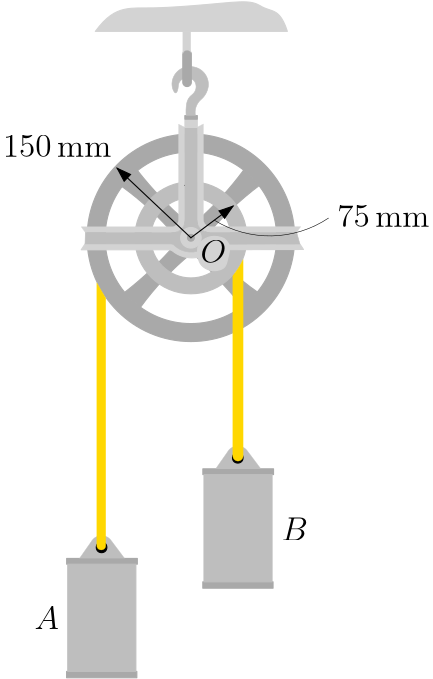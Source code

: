 <?xml version="1.0"?>
<!DOCTYPE ipe SYSTEM "ipe.dtd">
<ipe version="70212" creator="Ipe 7.2.12">
<info created="D:20200717142943" modified="D:20200717155858"/>
<bitmap id="1" width="1920" height="1080" BitsPerComponent="8" ColorSpace="DeviceRGB" Filter="FlateDecode" length="197011" encoding="base64">
eNrsnQVAFGkfxlVa8IyzPbtPvfNObEVCQDEQREApCUFCxW4/u844u0kVRMzzzLPOTkSxEAQV
z04Mmu/dHRhmZmd2lw1Cn9/3HN8y+87MO7HD7m9f//PzzwW0FNOiRYvmzZv3shqMIAiCIAiC
IAiCIAiCIAiCIDLTrFmz5s2btxDTkgGvfKb8cxkAAAAAAAAAAAAAAAAAQCq9rAY3bdqUV0Ez
5TPtn0lL+GcAAAAAAAAAAAAAAAAAMmH6Z46C5gx+hn8GAAAAAAAAAAAAAAAAID+9rAY3adKE
MwSaUtCcwc+UfyYt4Z8BAAAAAAAAAAAAAAAAyITjn5kKmrf4BvwzAAAAAAAAAAAAAAAAAHno
ZTW4cePGvP6Zls9v761LOu2TcNzj3lHPWwc94J8BAAAAAAAAAAAAAAAAyITyz7xDoGn//D4x
7HV8WOKpUXcOD439eyj8MwAAAAAAAAAAAAAAAACZyOOf3yUEv4oP/+9e5P1TU2L2u8I/AwAA
AAAAAAAAAAAAAJAJxz8zFXRB/Y0HQS/vbXwaF5QUu/XaXmf4ZwAAAAAAAAAAAAAAAAAy6WU1
uFGjRlL8M3nw9sGWl3c3psSufHg9+OpuJ/hnAAAAAAAAAAAAAAAAADKh/DNvCQ7aP7+5v+nF
nfVPbvyZeG3T5V1D4J8BAAAAAAAAAAAAAAAAyETSP9MKmuGfN764vfbJ9WWJV9df2jkY/hkA
AAAAAAAAAAAAAACATOTxz6/vb3get/LJ9T8SL6++EOUA/wwAAAAAAAAAAAAAAAAccuWjJHQ1
OTm5bdu2UhqQZ9+9e6f8iuTyz/fWPb+54sm1RYmXV1zYYQ//DAAAAAAAAAAAAAAAABzkccsl
xD+HhIS8e/dOSEFT8pm0UX5Fcvnnu6uf31z25NqCxEvLLuwYBP8MAAAAAAAAAAAAAAAAHEqR
fy4jrKBVKJ/LyOmf76x8HrvkydX5iRcXn49UxD/r6urVb9CsQyfjfgNcHJ38EARRMraDPLt2
t2zarHWFHyrJfAFqaGhW+KFKjZr1GzZu3axFOwRBlEyTpr/WrtOoUqVq2tq6eHMFAAAAAAAA
AKCU+mdeBa1a+Sy3f/7z+Y3FT67MSbyw4FyEXWH9s7FpvwlTliIIoqbYOQwrX95A6AXYtNlv
PS2HIAiiprRtZwwLDQAAAAAAAACglPpnjoJWuXyW1z/fXvb8xsInV+YlnJ11tjD+uVq1Wu5e
46AHEUTdGRE4u3HTnzkvQAODSp26WEEPIoi6Y2QysGq1OniXBQAAAAAAAACgNPpnWkEPHTpU
5fJZXv8ct+R5zPwnl+dc2+t2dvtAOf1z3XqNYQURpCjTvmMP+gVYuXJ1WEEEKcrUa9ACb7QA
AAAAAAAAQE1SVx7gn5Vh7969pGPkp8qXLJd/vrX4+fW5Ty7PvLjDTk7/rKWlPdx/GnwgghRx
qlevXUZc8LmbkTV8IIIUcQwqVFLJn+YmzVqb9rR2dPIloV7aPn5TyWObgUPbte9esWIVvPkE
AAAAAAAAgBKrykujf6bKbiQnJ/PejrAI/HPYCs/n12Y/uTSdNCDN5PHPvazsYQIRpOjj6T2B
vABbtuoIE4ggRZ/OXfso8xe5YsUqvfs6jhwzV+Yr3c1zTOs2hnhfBwAAAAAAAADwz6qSz1TZ
DcnbERaNfyYEDuv15MIUOf2zrl55aEAEKa40a/4LNCCCFFcUKwSto6vXu69jYV/sPn5T69Zr
jHd3AAAAAAAAAAD/rBL5TKFyBS2nfya/GnVpK6d/bta8DRwgghRXTM1t4QARpLjStPnvhf1D
XL1GbXnGPAuld19HvMEDAAAAAAAAAPhnlchndSho+f0zmS6nfzYzHwAHiCDFlf62XnCACFJc
6dC5V6H+Crf+pb3yr3o3zzE6unp4mwcAAAAAAAAA8M/Ky2eVK2h1+OehnmPhABGkuNLP2hMO
EEGKMRoamnL+CTZsb6SqFz4UNAAAAAAAAACUEP8sDyWhq+/fvxeSz0wFXTL9MwQgghRjYP8Q
pHhTqXI1ef7+1q3XWLWvfUcnX7zTAwAAAAAAAABQ0oB/RhD4ZwRBVJjKlavL/ONbsWIVZWo+
C5d/t8YbGwAAAAAAAAAA8M8IgpRQ/2yh0FMIghTSPzs6+arpClC9Rm28twEAAAAAAAAAUCr8
s5mFE4mp+RDTnoNNzBx6mA7qbjywq9EA1frnKdOXTJ2+YOq0eVPkDmlMZiEzwjQiiKr8s5nF
YOqBZW+nAXZD7Yd4OTiJQh7Y2LlbWDlxmiEIorB/VnnlDVThAAAAAAAAAABQkv2z0FNF45+n
Tps9Zer0SZOnTJ4ydcqUaTJDmpHGZBYyI0wjgqjEP+dZ5V5DBjq4u3r4+PiPHj5ijE/AaPLA
a/hIT58AMtHWwYM0gIJGEOX9c6EGP1+4GPPu/YdlK0Pln6VuvcZ4ewMAAAAAAAAAAP6ZyowZ
MyZNmjRhwoSJEyeOlwPSjDQms5AZYRoRRHn/TPlki95OQ1y9ffxHe3j7D3bxGujo0d92KImT
m/dQLz9XDx9vv1FD3LxJMyhoBFHGP1esWKVQr+g0MYeO/Cv/LFZ9HfH2BgAAAAAAAAAA/HNe
8hk7duyIESNG5jNq1KhAMeQBPZE0IM3oWRSyc8fuvk97d+8YLKX07L73Ie194m7siiJMcNge
Evmnq8Q/58nnXkOGOHt5+41yHuptbetGP2tp5eTi7uPm6evq4ePi7u3lO3KIyzALeQtxBF95
nfbgb/bE1Tdep729slr0eOWVt2l5j0UtX18J5lvIPw/SJBYiPX8npaUlHVBWIYrWW0DCPyqU
k6IN5yxQ1GeKvJ3DjWi/cTeKsQOLNqS3r2+sZHUjTRX7vJizanWwt+8k+acr7J8N2xup2z+P
HDMXb28AAAAAAAAAAMA/M/3z2LFjAwICfHx8hufj6+vrJ4Y8oCeSBqRZgYKGf4Z//oby/v2H
tLS0iB1/MyeSX8lE8pRa/bOtvbtPwGjnoT69+znnTew1xMZuqJPbMDfP4a4ePlRc3H28/QJt
HdxV4p85LUuQfxbbYMZKg68kFOhWpSLafAmhzXXyfJ3n88+K7H+V+2fV2P7ij7fvJHJYXr9+
y1HNfx88TqafOn1Bhf7Z0clP3f4ZdyEEAAAAAAAAAAD/zPTPEydOHDNmjL+/v7e3N6Wg3d3d
p02bdk4MeUB+peQzaUCakcZUFQ74Z/jnbymUamYqaMkp6qi/YWHl5Oox3HP4iP55I59FYrm/
jau33yhKO7t5DqdCmlE/6dsRfoP+mb+HKknetnDGP7N/FZDGJdk/v1aRnC/uHPj7H46CpuTz
mzdvVTv+ubBXBsX8c9fulniHAwAAAAAAAACghPjnAQMGFK9/5ox/9vT0nD59+qFDhz6JIQ/I
r2SiYuOfRR41nycXuf75Qgr95Ie7++i5Yp7Qk1NiaGudR56VpZYTI56eP+++xHdpnGY83WDY
b9GKnlykV/fsArNl3qol7kWVUtA38pjp0hmbQ20s3xaJ11Lw1MVnBdPJ4/xus/2z5OYL94qx
J/n7I1qjeF0Fm1mwfHa3v2sFrZh8VsA/D7Ab6uM/erDLMDML0ahmMwtHMtHO0dPbL9B9mK/7
MD9aQbu4+7i6e3v6BNjYDVWBfy4QxXn++UCCZL0LytmKGlCwNXXBdMERuQWlLejOUKv7Rzwv
VzWL+iBcbaOgh4wZRQKZrL1gRTJEscr8M2tLGQVDyNLogdaMrvJ2nru0ghnZbZhbl++c8ytv
qL5ESUlQ0ArLZ/hnAAAAAAAAAACA45+XbtoeMHJk2bJli8s/T5w4kemf3d3dFy9efPnyZco/
kwfkV3oINOWf5Rz/LHa5+bp1X+Jdrn+OeZLveBm6ldng2N17MXkeNb/lhXsFzVjWWiRU2eo1
X9UyH1MquKADBUI438FSKxKrbEkZy1qUWOEWdPU9Q1kzZ2cvirVPWH0Wd4bHP0sYewkxzu5V
oniBwv2hzDNjM2ntzOrbd6+gFZPPCvhn+yFew0eMGWjvzpzY19p1oIOH7SB3R2cvN08/F3cf
cbxdPXw8fUaQWVTunzl+ON9nUlqVdqGiX/MVNGvUdIE3ZlpZ5uOCVQfzmmc5xgz/8yDfsuY5
Z2YBZOZTUhW0RP1nslGM+hu8w4ll+Gfmrgi+cuUfvm3h7zzXMLM0PvNIsQ7BNzn+mamgyZ8e
heWzdP9cvUZt6a/fk6cv3b2XyEzeF4TPX3Kmr90QIWU5NnbueIcDAAAAAAAAAKCE+OcqfSaP
XxY2KnB0SfDPBF9fX09Pz3nz5iWKIQ/owc+F9M8xT1ijmqXW3xCJ0AIPzBG/nGHGPL6XZ7H5
axctmd2NgmHG1Phn9sBgKSuVWFRBG/a8eS43JYbPGNMbKNFn3vHPjInsHSU8RWp/JDeT0T3e
Q/bd5dyF65RxIg8UmL2wrszBydMnYLS1rZu5+Fdz9rN9+rt4DR/h6UMSQOLsNow8dnTylNM/
8yHgn5lKtuAppnBmu1OO+aQNLXuxTJl8IIFalMTq+FSwHGU68oSwhHCWUTOE5/6DBaOOBcS1
HP5ZYo3CLl1wacxtp522RHWUb7T+Bp2kpMfkSHz9+nX23BWKLUGKf65br7GUF+/aDRFpcnPh
YoyURTk6+eEdDgAAAAAAAACAEuKfy9n8WcV6xrqI/Y6OjsXon/39/Sn5PHz48GHDhpGfgWLI
A29vb18xpAFpJq9/llCgPKKYWTEjv3FeBQymdM0rFsFcGkfesk0yU/NKdqNA2Er4Z8ZKefyz
xKLoNjzlmvOWxuPb8+eS6DOff2ZWDuGrVcJfKVq4P9I1O/xzMYx/dnDy8ho+0sXd23motwuJ
uw954Og8rK+1K3Wfwf4Dhzo6ew12HmZr52490M3bL5DMoo76G3yCVMLl8hZ/YJpttrvmIhK/
SpSbZtW1YPhnloOVUXiZp/4GPbtQ9WlZ9Tfy9ob0bvB1Xkrd7HxdL3gIvkn/TJXd+PTpU3p6
uuTtCDH+GQAAAAAAAAAAUMA/l3HeqmG3poP3soNHj1WuXLm4/DM1/tnNzS0wMHDhwoWhoaGH
Dx8+dOhQWFjYnDlz/Pz83N3dCzf+mTNwV8Ibi80qs3QzV+2yazXnm1hGRWip4pThnzndUMY/
sxfF8s+cshgM/ywwnFuiz0L+WeqNCHlWLa0/8M8lrv6z/RAvT58Rru6iIs9DvXxJyAMP7wDy
oK+1C93MzEJ0X8KB9h6+I8baDy4Z/pnXfLL9M58HluKfpTxFOd78znPGPyvun7mNeUZHy1X/
uaDCM7M+Cb1koc7L558lakF/o/6ZWfNZ8naEqP8MAAAAAAAAAAAo6J9dI8u6RpW3njcveL+d
nV3R+2fq/oP+/v6+vr5Lliw5ePBgTExMYmLi69evX7169fDhw6tXr+7du3fx4sV+fn7U+Ge5
7j8oWfiC5Y3ZYpa3iATPRFqQcvyziupvSPfP3EUxVqqK+htM1cyqvyG9JjNvg8LU34B/lpTP
QlPU4Z9t7IZ6+gS4eogqPJOfVMhjr+EjBw3xpMyzWD4PNrccMtjFy8d/9AD13H+Qz3ByHXKB
npXwpVKrIssrmQUXy9kcaf5ZRhEPtmEW3sDC+2d2S2aHBTsvvDR6Fu7uYm3vN+SfJW84qLCC
hn8GAAAAAAAAAAA4/rmMe7SGw/re49dv2LCh6P3zxIkTx4wZ4+fnFxAQEBMTk56enpubm5WV
lSEmMzOT/Pr58+eTJ0+SBqQZaSzn/QdZ98WTuP8gQ8xS9/7LH5NM29o8U3rsbkrBQt7x+2e+
+w/StyyUuP9gvnOWzz+zV5rGvGeitPsPMod2s+8/yJTMjPszvhO+/yCrRLP4sWADwfsP5vcH
/lkg795/kFTNlIImT6nPP1tYObl6DHfzHE5+UvKZPHbz8vX2D3R09mIOfu5vS54ZQZqRWdRw
/0HWHe7yZ6RqaEjeQ1CyanT+/fW49x8sUMErryTR9x8U9M95o4jZlZATRIq14BaHeR1m1b7g
uROifPU3RO1Z9Tf4xk7LMMYF9xYU0u9CnWfft5F9F0XWDRaZh+AbvP+gt+8k3hsOUgr61OkL
KvTPjk5+ReCfq9eojXc4AAAAAAAAAABKkn/eXc4loqHTwuvXrxe9f6bGP/v5+Y0cOfLdu3ep
qakfPnz4+PFjqhjq8cuXLy9dujRixIhCjH9mlNFgVC1memOR/s176iLr/oOcitASCxG4j2Fe
meg0RpkOyW4wq2EU1j+zukeeZctbZs/ZFpdZ5ppdTKOgvDOZznv/QdaOKlgyuwHPThPsD/yz
QILD9pDIP10l/pkSy7YO7t5+gS7uomHPQ718h7h597V26zvAtXdfl56Wg6mWvfs5Ow/18QkY
bWvvTs+o0vHP/9D3K2TIYcpFF1RyZi+QWeFZcrGMwsgFxZ9l++cCGctdKb26t1f+5o5/PkCv
SJaPlRzhTNXN4NtA3tLN+c24Al+isHPeVlB7hr/zbP+cdKBgw1m6eyVz677R+hur1oTwjnMW
mq6wfzZsb6Ru/zxqzFy8vQEAAAAAAAAAUML8854yHnv1rKY/fPiwWPwzNQQ6MDDw0KFDx44d
O3r06LF8qMcHDx4MDw8nDQoGP8vnn7/p8NR2Via8lZyRUhcF/LOF5ZAhLsO8fEe6uPu4D/Mb
7Mot72xt6+Y81Nvbb9QQZy+LXkPk88/fSwQrUZeuCBYeQYaotv5zxYpV1O2frfo64u0NAAAA
AAAAAAD4ZyrTp0+fPHnypEmTKKs8b968+XyQ6bNmzaJMNWlMZiEzfueakVU9Q/mwy3Qg34l/
LlDQvZ2GuIkMs7j4s7edg4e1jZu1rdtAB/fBLl4e3v4+/qOHuHqTZpDP8M+IMv65TCFLcFy4
GPP+/YdlK0Pln6VuvcZ4ewMAAAAAAAAAoIT55+KrvzFx+sSJUyZOmjxx4mTyc+y48UIZN34C
3YzMQmb8Pgc8pwlU0lDUYAuU7EC+G/9c4JN7DbF18HD18PEaPmJ4wBifgNEkw0eM8fEfTSYO
dHDviZHP8M+IKvxz3XqN1XcFcHTyw3sbAAAAAAAAAAAlzz8X2/0Hx09aMGHS7AmTZk6YNItk
4uTZUkK1ETeeLZoRshFBVOGfmVbZwsrJxm6o/RAvBydRyIMBdkMteztxmiEIorB/JtjYuavp
CoA7DwIAAAAAAAAAKIH+uaxrVHnrefOC99vZ2RWxf0YQpCT457xYKPQUgiCF9M8VK1YZNWau
yl/+pubWeGMDAAAAAAAAAKDE+WfnrRp2azp4Lzt49FjlypXhnxHk+/XPCIIUiX8uo4YqHKi8
AQAAAAAAAACgZPrncjZ/VrGesS5iv6OjI/Mpxfyzvn4FCEAEKa6MHr8Q9g9Bijc1ataT809w
61/aq+q1P9RzrI6uHt7VAAAAAAAAAAAogf65Sp/J45eFjQoczXlKMf/csFELOEAEKa4MD5gB
+4cgxZsmTX+V/6+wShQ05DMAAAAAAAAAgJLsn5du2h4wcmTZsmVV4p87dTGDA0SQ4oqr+zjY
PwQp3rRtZ1yoP8TVa9RWpha0VV9HvJkBAAAAAAAAAFCS/fOAAQN4n1LMP/e3cYUDRJDiip2j
P+wfghRvepjaFfZvsY6unqm5dWFf7z7+U+vWa4x3MgAAAAAAAAAASrh/FnpKAf9cuUrVMRMW
wgEiSLFk1Jj55r2cYP8QpNhTs1YDBf4iV6xYxaqvozxjoYd6jm39S3u8hwEAAAAAAAAA8L35
Z49h4+EAEaS40tfaA94PQUpCTMzs9fT0Ff7TXLdeY1Nza0cnPxJ6qDN5bGPn3vqX9hUrVsG7
FwAAAAAAAAAA36F/NrMYAAGIIMWVwc6jIP0QpOSkQ+deeI8BAAAAAAAAAACoxD9ra+v06uMA
AYggxZKxExfbDxkB3YcgJS2GHcz19AzwTgMAAAAAAAAAAPwzLzXF1Minuphq1apxZqlbr7Hf
iBlwgAhSLPEbObN3H1eIPgQpsYU46vzUBG82AAAAAAAAAAB8z/65qphqYijJTAlnKf65QoWK
rVq3s7Qa5OUzCQIQQYo4geMXeg6f6uA0ok9/d/g9BCn56d5jQKs2nWvXaaStrYs3HgAAAAAA
AAAA4J9l+mfIBARBEARBEARBEARBEARBEER64J8RBEEQBEEQBEEQBEEQBEEQ+GcEQRAEQRAE
QRAEQRAEQRAE/hlBEARBEARBEARBEARBEASBf4Z/RhAEQRAEQRAEQRAEQRAEQeCfkVKXHqYD
u3bv27GzZYdO5u07mhl2MEUQBEEQBEEQBEEQRB0hn7vJp2/yGZx8EiefxyElEASBf0a+1Zia
O3Tp1gfCGUEQBEEQBEEQBEGKUUeTz+am5vbQFAiCwD8j30xMzO3JXzf8lUcQBEEQBEEQBEGQ
EpIu3fvCQiMIAv+MfBvyuX1Hc7X+0WyHdw4IgiAIgiAIgiAIUuix0OYmUNAIgsA/I6VaPpvZ
t+/YE3/TEQRBEARBEARBkNKSdu1NvicF3ZN8coe+QJASEjOLwYwbqA3oYdLXuGc/O2fv1UHb
339ITXz46MLFaxs2bQsYNZ1uZt7LCf4Z+W5jbGZn2AHVnhEEQRAEQRAEQZBSle/JP4tjpryC
Nu/lZGnlYtHb2UL0U/wgP5ZUrEQ/8ye6iBpbiZ+1cil19ix/k51JzwsbsslKrdRisKW5o4W5
o2VhQrU3t4DBKx3ymfw0Nenb6fe2v7Vq0r5ty64dfu/W3cjYamDEngO5+Xz58vV6TNyUaYtK
o4KGf0ZU95Jx7NDJHO9bEARBEARBEARBEPjnEh7y+d0MchJBijfi16CVlcPwwX2munWdaN/W
16rZKOvWczy6LQnoN9bDpp/NkKsxcdnZOV+/ptEi+tz5qx5e40qXgoZ/RlT1fU3HLr3wpgVB
EARBEARBEASBfy4V6dSlt2IKmrJegeNmhoZFr9uyPTQ8emPwrhVropctC1u1Kig4NCw0ZH1I
0OrQsI0hoUEhm7YGbY4KDo4ODY0OCY0KCg4LDds5Ztz0UjeA09V9zKx5K2fOWTFr7kpmZs9d
NSs/4sesZ0n7eQvWeAwbr7CcHNXDbGuX1hGdfo7o3CqiUyvRg46tIju0FKX9zxGGrSPas2OY
l63t2/h360mNoFawwmpPe2OzQXTMzB1M2VNIA1NzBzKdMxGWTP707Tt4tLvNogCrFSNMNo4x
Dx5rsWt2/78WDjq0ZOiJNaOm+bpMn7skM4uQmZkp/i8rKzc39/Xrt2PGzS5FLyL4Z0Ql6W48
AO9YEARBEARBEARBEPjnooy5pQ2JwrOTz/IKGAALK1FBia1Ru3Jzc7PFAzKfv8u9fO3Fv6du
JSYk5uZ+JBNycx/n5r7Nzf2Sy0VkzyJ3RJIlWFo5lwrjQSm+GbOWhW3ffffB49v3k+/GP74T
/4j6eee+OIwHBc/ef3T7XvKho2cW/rGOKt9RuP1s7kh+RnVsmdqy7OZaZffVLrunFkmZXTXL
7qpBfpbZXUtjby2t6OoaO6uVi65Wbqc4UeLH66qWe1Vfc9vvrejlFF4+O3TrMYAZSi93N7Yx
MrbpZmRNfhqZ2JqYiYw0pyWZV7WHYO26sGfPX549d8Xa1uubKrvR29HXw2WKT785PqZrRplu
HG0aNtkyeo7t3kWOf//hdmyF/6HV4wOGD790/SZ51WRkZGRlZeXk5KSnZ5BfP33+Mnb8HIx/
lj+79hwip1CxbP7U6X8Ejp1VZKsjJ8bhI6dvxN6mQh7PmLmU2cDHdzKJmtZOXqRkjep4qZpZ
OLbviLLPCIIgCIIgCIIgyHfkn80tbWbOWrBxYxCVUYGTuhn1LuKeL1q8fNbsBQrP3r5jT/KJ
vtA+trfIx24K2ZaZkRVz/86m0F1Tp/05xMHPy81/b1TE2+ex6emJ6Rn3MzLupmc8ykj7kJ76
Nf1TWkZaZnrGlw+fHmdkZASHhIm8aG+nUuKfRT+n/W9p3N3ksxdizl28cf5S7IVLsZev3tp3
8GRI5L7wnQfCog6Qn8ER+3YfOH75WhxpQOXs+evxiU/nLlgjWlQht5fyxhGdfl5do1zFSlUr
VahkUKGSvkFFUfRJfiApr/+DXvkKenoGenr6uiS65XV0y5fX0SOPl1XRiGinuH+mrHJ3Yxux
cLY16Tlo+Z8b/1yxqa+1K3nKyMSW/Bzs5Lc5aPvSZRuMxM2oUKZahfvfx3cys/SEmo6yk+vI
MeNmSw9vY/JYMflsN9h/sNeIkT5uEzx7T3XrOsfNcKl3+02je+yY3m/vHIe/Fw05stT97KZJ
a+aOu3jlRk5OTkZGZlZ2HpmZmaLvfV68cnYLVO1+IHubkpaq9ZPF7p+PHD0tkvafPhfLNWT5
is2r14aOnzRf3SuiDl8uH/QxJT9TUz+p6csLa1uvhIRksjryU+UKumv3ft/vu5S/HuXmpl5d
Sv16OCk39+PV1XjzVgxZGvOx4ECoK37Ld0cGLbQp+q3zXxu5YzfJMn/WdJtZ4ZE71vqpcl3j
lkmsBVFbRHt7yywX7ApExmVn+TihZ0UXAQUvSjj9kNJzbbRduEX8RxBnLIIgJc0/z5q94Pjx
E1TCt0ZQDw4cOOgzPLDIut3NqDdZI4ky3pt8oi/0+GfxDfU2hW3NyP0avC3ExsbBtLtFl7ad
hju73b50KictOSsrOSvzbtbHqxnvb2ZnvM7J/JT19VNOVmZG+vun/90gH6JDw8Lp5ZSW8c/T
/7f01p3E85diL125de7Sjd0HjkfvP7Zl+57VWyJXbtq+NnjHys3bV22O2LxtD5m+669/zl6M
uXT11rmLMfcTUuYtXKNAqQTaP4fXLFOxQqU2FSo016/QtDyJQRM9g58NKtibGA/u2bNVxUqN
dPSa6uo10dFrrK3bQFunmZaOno5ecNVyEe1aK++fjYxtepjaHT5yMvbmnb8OHHv0KGXxkrVG
JgNDQqOePHlKpiQmJkdE7qWGRlP+Wfm7W3IGc9IOLTb2jpqO8qdPn3NlsXZdmGTj1NRPivjY
Pi5nzl2eOn+5h5uLi62JvXlr2+51vSwazHZsvs6n43JPwxkuHeZ7W4bNGRa+ZPLNm7dzcnIy
Rf45Kyc7h/zMzs7OyBCNgr5x47allYsK9wPZw+rY1cXrn2n5rL5Bv9Iz0N6nCBQ0JZapY7d4
yXpK/5Kf5HFCYjJ1ri76Yx3VRh3+mZbPFCpX0O079lTsz1wPk77L/1z7zz8nN2wMIY/hn0tF
9os2MmbJN+Wf5fUwKvPP4o/S8mpekXwOn2nL04eS7J/pfooe7KDD6G2+T+CmYA+LOpM/vWAP
SM7OPnYuM4N4l8Yy+bw+X51iHwKwiPdt0W8FOfEkzlLJlzz75SzwMmedGCXRPxe8+rjbwtNb
1itd4tAzn+XdTPZrNlIFF6iCCwvPN3rcnSnvVUjwGJH+Sz4lePliXDB5diOnA1L7xnyWtVFC
x71EXY7YnSnUX0wEQZAi9M8rV647fvzEpk3B/a0H0xN9hgceOHCQTC8yBU1WRHlvZdZIPtEX
2j+L60is3rTlxefHfyyfZ9atc/dffzFq3XL8UMdbp/bHXz9w6XTQ7WuRdy9vv/LP5udxp7Je
J2Z/eZH58dmjO+cPHwx+8ebmug3rFahHITmIlIrMNqrxzzOXxd1NunBZNOz5zIXrG8Oi14VE
kWyN/jsh6XHqp8/Jj59G7TuyLmQnmbghdOe/565dvhZ39uKN+MSn8xeuFY8bL9z2Woq9cWTH
lmE1yxoYVGqpX6FJ+QqN9QyaljeorWcwyNh4/aL5u8OCh9naVdEtTyY2FMln3fpaOk20dLS1
dYOqloswVNY/i4tsDOw3wO3e/YQ+/V3IzvTxnXgj9vaDBw/Pnrvs6ORLWjq7joi5EWdmbm9k
bNs9v1KHkvt8xsyloWHRVA4fOU0brWfPX9LTSVRot9auC4uNvSMlR46epoc604aWEn0KrG7u
/JVkCXMWr5o8a66ro6WLVSvXXk1cTOuNG9B4nX/7/zk0G9WvyWwf05XjBwUtmf4gIVHknzMz
84c/Z5NfyU+qFvTc+avgn0uyfC4aBU1OTkosh4XvEjrDmV+mqNw/F4x8TkwmL4rnz1+pVkEb
m9kpLJ9v3oy7eOnK8j/Xkp/kcalU0MXtn0U2OOkw/LNS/lnkN+QSYsXinzkrLSX+mV7OuGUF
FoUyw1I6zFw7qydiJ8MQLOIdmG8nxJqFXovtwmUFCkX8FGvvFaxdvPd4N1bUzyLxMN+hf1b3
vlXhAH4pi5LYijydKOifC8Tmt+CfGXuGc/Ekv3I6w7KmElcA1pWQ/UIuMKisKwbZXuWOL+PY
cYyu6FfO1Un2VUi48wyZzCfkeS9fjKPJOcdEv7I3XGrfWAdXvNvZ3+sp7J+ln41qujZ+G19a
IQjy7flnyvouWrycd0BydPRu8qwyNZnlD1kXNf45LHy7Msshn+sV8M9rNwd9SH+xe3fInLE+
w/r2GPB7Q/9+nUMXjQ5aNmrJLNcDO+efPLgyeFnApagln5PO5mY+/vQ05t/o1auWjb3z4OSa
9WtK3/jnmctu3XlI+eezF2O2bN+zISx6Y1j0sxevPn/+cjkm7s3b97fvJawN3rExfNfmrbvP
nL9++VrcuYs37iekKOOfIzq0Cq1RVt+gYvPyFRrpGTTU02+mX6GSnsG0wEBP636Lp0zasPxP
Hd3yZGJ9bd262jr1tXSaahN0N1crF9m+Fb0cBf2ziW0P04H2jj7/HD9jZuFgZDLQ1NwxNHxn
ZmbWqjVBpFkPU7t+1m7XY25Z27iTxiTK+2dmwQ3pqK8ch/RQa1d49v62XvfuJXz9+nXVpuBl
a9Z5OfXv1725s0kjV9M6E21aR47vvcC93VirRuPtf98y2X7/trUpT1PI6jIzM7LZZGZm5uTk
kEX1t/FU4Rja2Ng7ZMd+G/U3Soh8LgIFTW3prj2HZI6OVod/Zspnetw1NehaVQpa4eIbc+ct
uXXrNv0reUymwD+XfP/87dXfkP8DdbHU35Cy0pLrn4WUvlTxzt7ScX7+gjqCu0+EnJ70pygt
wz80UXggK/yzst+8qHXfFol/Zm2F9DGoEs5TLv9csutvsCQz04vy7THbcX62glcA7qaxdoLA
y1MFZ2DBpYl0gClpJfaGrKuQYOfzvt7iHcksfPliS2bGfuYdmC2lb9z2Eqpc4csO/DOCIPDP
TOtLQpe8sHdwP378BP0s9asyNZnlDLWiRYuXk5AH5Fcl6nj0V6D+xpbwbbm56ffj/r1xJHzz
JLeJ1r8vHGocMddz98ZJUcHTb13dEXc9Kmy534mN494/OJCT+/Dd45OHNk1e80fAi9e3tojr
Pys8/pka0tytx4AaNes1bCwa4mtq7mhmQWVw/q+DO3buXblytda/dKFnUcY/i+s/J52/dOPC
pdjT569t3rZ3bfCOyD2Hc3Nz9x85tXx9+IGjp7fvPiga/BwWvXnrrlNnr164fPPM+Zj4xKfz
xPWfFRz/3KFlSPUy+voVW+gZNNLTJ2la3qCGnr6Tqfn0Ef5/7YycM268gY5eU7F/rqelU080
/lll/rmH6UASU/NBV67ecHIJcBzit35jeFpa+sbNW7OyshcvWTvEOWC438Sz5y73MLVTlX9m
FtyQjvrKcajVP0+csjA9PWPZgj/8AwKnTw0c7dVnpH27cXZtRvVvNn9IpwP/G7R+RI+lHp3W
B5juW+h+Kmz+1V3b0lJTqQHPOTk51E/xA9FQaLIoZm1q3H+wZMpntSpoJ9eRonrgz1/JKZ9V
65/phdPyuUBKixX0s+cvlT8Enbr2UuwP3MZNIfv2/U3/uj1iJwn8M/xzUfvnwggx+Gelx7hK
Wb70VTNllISYknIQpR5fXpdSVILle/TP6t+3ReGfWVtBn2BSzjTm1zGl3z+L1sj+Rw3UXpLv
4DJXKrmHC55Vl3Jkj9Cm/bN8u5F55ZHWeebekNgtUi5fZAmMc4Duqlx/pLhXSJ6qRIyewz8j
CIIo6Z/7Ww/m6GWOf6YE9c6du1XeSXNLG3uHoSSjAidNmjxz48Ygsl7SH6pL5FcykTxFtSnU
AOxOXXsXzj9biTxqcPj2nJy0Jw/Ovb/11/EVAbumDLwZNvn52c3vE/9JfX4pKzPp/avLJ3fM
+Xd9wJurW3K+nH99a/uhtSOitszIznkTFh6lzPhn6p6JDRu10tHR/a2dCa+dpgW1np6+kclA
VY1/vnbj9oOE5Ju344Mi9q4J2rFz/9Hs7Oy9h04+ePgoNyfnUcqzLdv3rA/duXnr7thb9x8k
ProWc+dewhOl6m+0bxkq8s8/NC2v30xPv5GufhNd/ca65RtXqLh28eJrF85bd+pcXUevkW75
utoi+VxfS7uJpsg/b1G6/kZ3kX+2625s879ZS968eRd3+15S0uOsrKzT/148eOj4uXNXsrKy
k5Kf3L+f+Oz5yznz/hQPlrbrZmStZP3nYvHPhbr/oJL+OSJqH5l91sSJgcOHT/R3nu5lOcej
+xzX36fa/bpqmPnRuS5//c969+S+f820P73c/3LI9LPLZ3x49iwnNzeb7PGcgvob9I0IhUou
fM/+uQTKZ/UpaKq2htDgZ0n5rEL/LCSfOQqatFHyQHTsbKHA300Pz4Bt23deuHjZ3cOfCv1r
4Zcmsr5Jf4lNLAVVHUJkhvMgz0pI44JS8RLS8nAS42kJn8x89tF+qf55ydVU4eWYCjQ7fPUj
RykLrJG1FeKneNvzrHG1xCpYVTVE/RE9ZiyH0Vii/oZ4aRItmRvF3Ml5CxfpYubRYSyEufB8
q7yfsUncoylXS/ZJwtgctnbIUwrMoWvMz+kMFcwzNo8ripmlQYMW+jE/QUuMRmOvNF81cCok
0+WUhetvMIstSx+6KdBSuDNy7B9lbLAsw8Da4XwDCAXmlVZchX/EI1Mr5Z0ejAMhfopRYprr
rNjVp4X+PX7eomSLoDzbk1cCl94Q5phb5tax1s5aMquIrtC/0xfY1TI6wC3TKrBnBJUdX4eF
ptMvWEYDZld38O58/t2l0KKEvbTwuc1SdgrX3xDYtzxbIXHCS3mx897iLXKHRM0f5jnAO/6Z
p3iFLK/Isyvoc0+eOi2Cld6l7TH+8c9s8SvPVUha52UIW+HLF//4Z8Ygbfn6xvfPTBgrlbP+
Bus1mF+6nKeYP2ukt/SXgNTrg8C1kdUNWGgEQUqOf6Zss+tQX6oQx8aNQWHh2yn9S0KVg960
KZhjpJVMN6Pe9C0OmSETqQZCz8p5X0LyuV4B/xwStj0n93PSzSMfrm2/sNorZoVr5o3NOaln
czLjczMf5uT+l/757t1TG46vdH0cPTb3xrpnf888uNLz5P6VublfQsN2iPyqleLjn0nq1mtW
rVod8quJmX3T5r/Vb9iycZNf6jVoUalytcZNf2nXQVTX+rd2JgYVKnY1slaFf14eG5eQ8PAx
+Uz5NS09Ys+hVUGRO/cfzcjIPHHmUlZWVuztePLzr6OnV22JCI868PnzV9Gnz0cpt+MfzV+k
jH9uFVatXHn9H5ro5ZnnBrrlm1X4QUe3/OpFf5w4cKB5ef262roNdfUaaOs20NKur6ndRFNL
S1tnc9WyEYatlPHPRiYDfXwnJD58dPzE2YuXrh05eursuctBwZHmvQb7BUw2NrPbvefgsX/+
PXX6/D/Hz5z+9yJp6eUzrofpwNI4/rlQ9x9U0j/fvHU3JycndONG/2Fu00a5zfG2WObdfZ5D
q6k2rRYNMdw9werQjP5HplgdnTno7LLh59aPuxq+IuPzlyxG5Y2cfERCOifn9u14FRZSUHlt
7aL3z4uXrM8tDPSRVV7Grl4bKn88vMapZL1h4bvUdEtBOYtOS1k7OZHoO3XSFdSL5uaDc+ct
eSlM4atw5GnSPNkoFpsfP6aybCrDf4oNJFuHMkWlWOoWuGJKk9K6klo4/WyeAeb3z+IV5etf
zowc8VtgifM1rLxrlBj/zG7PXnhh/HOuYOfZ/lm885m/5i32cBJDIzO7kbfw/Gepw/HxI30I
xAtkbT7zWYnjxfbPwi3Fh+ZjqsSMHJUk/swbFF7wGVz8iZuv7IMs/yyekaUxmZ+dJQuHctbC
NiTy1X9mF/lkd4BjybYEcfsmX2dk7B9ZA+Sk6FZZJpZjVCQKqPLPW4hyH/yjSfMOXP4Uqsjq
liCBoq+UXeFoT7apk7y7omz/THY4d7Qk7wFin5OMOtic2rCSR1yGf+brAM+KWKccZ2MFawII
LYfrtJkFciVeShxpxjrigrur8IuSPt5YyD9zpivmn8kh4Jw5rMoM4Vs41wG5LgvsQy98+Ljn
APNlledIJasTS6nMk7+ZfN8NMUWljAX6r+XKUs5Jy7/HGFud76LlE7wSGy7UeZkThS9fnD8x
edZXnvHtzL7xnYqM81Ye/8w9NwRLppCWnD9PfIpY+jks89qI8c8IgpRY/xw4ehL1ePKUmVT5
C/KAhBp1rHL/TCloakXU2nmrbZCJ5CmqDWksp3w2LPwtCKlxy0GhW3NzPyTdOPjpasiV1c63
VwzKiduYk3UlJycxJ/1hZsbjnKwnb+799e9q19sbBqcdmZgS5X8uyDfpxu6cnOyQ0G3KjX8W
ialatRtUr/ETeWxq7tD2tx6tWndu82vXX38zavFz+9/amXTu2oc81fZ3Y11dvS7d+ytTgoPy
zzNmLbtx60Fi0hNq6Onhk+dWbNoW/dexrKzswyfOvXj5mvxMT08/eOzfPzduO3DsX6pIQtKj
p7fvP1qwcJ3i/tnw55BqZcuXr9BCbJ4b6ZZvqKPXWM+ghm75LSuW3b4e06NZix+1detp69bS
0qmrpd1AS7upppaWls5m5cY/m5o7ug4dmZLy37z5K0x62js6+X74kBp78461jfulyzFk606c
PNfP2i0p6fGz5y+t+jqbmNkvXLw6OfnJYCc/U4XWyBRWY8fPoW9hJgX6doTKy1IF7j+o8Lqe
PXtBzo34+/Hjx40e7TtkqrvxPLe206ybeHWsEtClwnK7+hudW/09weLQlF7HFww5syYw+dJx
qv6z6KTKLqi/Ia7IkU2e+u/ZC1UZxXPnr6qjtnYR++cZM5fK84UCBWlJ2qtkM53dAqmxzfKE
tCTtS7V/ptYrc0A13UaZgfoK/N1c/udaKf6ZPKuIf+YM0GWNamZoYb4qDQyhKhKzXEvMGOEs
WeyCLbc5K2JpUnFLCRXM0x/W5shaI7eBxOBk3pIg8vhnVq+Yzwo9lrM4BnfhHMPP2VF83p5/
pTJack8SgcGxPPeQYn7ylds/8wzeY30wl37jKskSqfL4ZwmvxV+4gyvZeIbGCXdGxv6RIgCl
VseVeQtIvnt7MYbScV1KwTg9yWUWjJnkMzDcAyfeOu4dx5g94Z4efJ0UFFZ8x4JvvLTEEHfW
YWUNFJRzXK7UwZAS/llyiDXP9wu8VQWY/eG5n5rQcvgOaN4mcI+IRNlwzk4Q3l2FXpSM2jIC
/pnrq7mDSHfzjR2VcJJ8Zw7VN8mtkD7GWODQSzt8PB1gv8TobSwYwsr7DRTnhBdSuPn/4qBQ
dVSY+1n6HuNekfK7UTCOl9/3sq9CUjovT8EKwcsX5wKVfxLKuIpKfhHG55/zOiyHf5ZzML/c
rwIZR0TWtRH+GUGQEuifzS1tODcflKy/ceDAwU2bgtXRT1pB+wwPlHyWujGi0L0RpaRde9NC
+lhx/efgreTD3eMbB1Mvb7wX7HVnjV3q8Rkf40ISr+54dO/Up0/Jubkv0lNOPYgeH7fJPiHY
8eZGx7joCR8fnSQfzoJDt9PjqBWTzy1bddTW1vn1NyPRSF1TO/KgfsOWZGKTZm0bNm7duEmb
Tl2tqEG8VarUqPJjzR6mdkr65+kzl8XGJdx/kEyJlLvxD1dtjgiJ3Pc1Le3Rk/+OnTr/MDkl
IyMjLOrAik3bb96Jp5rFJzy+E/94gVLjn38OrlpOT8+guY5eQx29Bjp6TfX0a+no2XTttnLu
7HWLFo11H/pzter1dPRaVqvexOCHOppaDSn//GO5iHYi/2xeeBtMbfKfKzddunxdvIcHkp38
9u37jZu3ug4dRdskaxv3PfsOP3iQRBXrIC3v3U+YOHmu+MsFJ1VVtZWHhITkUlT/OS0tPSsr
iyzhekxM4Cifse4m01x+m2zfcoJ1/f/1q7XStVXkWNND/7MmOTp30LnQ2Wlfv4hKbWRlSo5/
ph5/+fpVVZsWG3tHHbW1i77+Bj0EmjwoUfU3PLzGqXbwM+2Bi35LrW29yKqpChvS/TNpQ1oq
8z2RAuOf1eGfpZreAgebX1lCoIYzfw1henbuiqTUf+ZZEaulFCnNlMN89pi9HLZ/luwhj2qW
u/4Gfz85UldavWt2hRCqYxIL5y1awvTP8uw0mS35u8ozlEtSejAEjrz+mU+e2MiqvyGtjqgc
/llSC/B/ZpdDTQh3Rsb+kafeRaSQnRByGpTpkhxJyxkizr9Sahwdf38o3SRRf4DVPYnBrlx1
I3XXsc4Tvm2Ur/6GRAfYa2GVLIiUNu6R96jJM/5Z6EZm0s8r9pI5DQqxHAlpLO1k4PkXDQK7
q7CLUqy2jISvVrj+htw7RPpZx+8hpR4+GXXv8+dl9ITH0ufZXe4N+5QY/8xTKUX4myCp0jW/
uITw7JJXISXGP8t9+aLnZZyKkuuV7JuKxj8LjmSWvFazv1WRPHDSj4jM4wX/jCBICfTP9PBm
qtQGVRGaaZsnT5kp5IdVEnqEM2cVtHxWYNWFHv8s9s/BwdtzczNe3z3++eqm+DCvf+eZXV7a
98wK56C5w/ZErH727E5O7pus15c/XVmVEO56er7RhWX9np1c9PXV5dzcnJAQkX+27K24f27a
/DdNTa127c3IYyMT25atOtaoWa9R4zZ1fmpcq3aDmrXqU0+ZmjtUrVb7hx8q9zBVvAR0/v0H
l1H3H7wXn5SWniG67eDhk8s2hB85df7zly/pGRlfvnw9/u+l5eu37v77eHZ2dnp6xv0HSecu
3rifmDJ/kRL3H2zfKrhqWT09/aY6eo109ESVn8sb6OjoLZ05OyokpJa+wWRf/9UL5w2x6Ok1
wNq6fYdWP/7YQFtHS0t7449lKf+s8PhnZ9cRyclPFv+x1qSng8OQ4W/fvr8Vd8/axv3EybPv
33/YvfeQrZ3Xo0cpL1++HjhoGNnVW4Ij7t59MMDWQ8nxz8zIHAJNo8w/7Ze/ukJoWPSiP9Yp
6Z8/pn4SnyHpZCEr1yz3GWI8xa1dQK86gd1qzDert6Z/q21Onbd5dd050eLIPPuYv4Ky8wc/
C/nn1E+fVbWNlLb99OmzamVmsdx/sAQqaHXIZ2q8t5xD1sPCd+3afVC1G0V9ZyHdPyv/dYYC
9Z+L0T/zD51lVVQW9s8SQ5ql+GdmFWIptab5+sOQw7LXyPbPjKLKLNTkn3m7x+oJaxhzsftn
blcFlIsK/DOfYlKzf2aXQpVSLVO9/llm1Va+Ua/CrolHEfO3V7CyB48IkjRFcvpn/q1gy2HF
/LNk7QvJSBQuFjp/FPHPXGcopE95OiYoUQt3Gz5F/bPU3aWAf5b2RQmvf+a3hUXmn6VfFjjD
pAUPn/Qhr/nFK/hrFzNPSxlfXbF6LvulwRHaMv4lgsAC6XspskpwsGtE81+FFK7/LP/li+4G
b8Htwl0hFaj/XHDycP9BAc8VifdPm5z+Wfa1Ef4ZQZCS6Z+pAc9h4dsl7/FHSWC6LLNaFTTz
Hogk5Fe6MEhhU9j6z5Q3DgmJIJ/60l/eyo7fGRfsHj329/1Tuh1c7Bi+ZPTB3SEv/rufk/Mx
J/Nh9pO9D6N9j8zufmOzU8aDiPS0BDJXSPB22mMrrKBr1KxH19/4rZ3Jr78Ztfm12++GZm1/
70EeUAqUTNfR0e3cra/y9Temz1x+83bi3fsP7z9Ivnwt7sXLN6mfPkftP7p0XVjYjv0Hj58J
3/kXeRy59/DHjx9fvHpz5VpcfELy/QdJd+MfK1X/2bBVcLVyunr6zbV1G4hTU1vXsEnTY/v2
Hftrv5et7Xh397DVqxdOnvxLtWou5hYrZ822/OUXTU3tLdU0IwzbKFP/uYepnZfPuDt34o+f
OHsj9vbRY6cvXLi6I2o/2eHewycYmQz8++A/Z89d/vfMxStXbly+EkN+2jsOJ9NNetqrxGsV
YvxzYrLy6+K95yCttalbvDFReF2PHz8VvXbSM3Kysy9dPjfMyWS0Y+uJA5tO7lX/j151Nwxs
Fj2s49GpVodm2+yf65wSfzMnJyczI4Mpn7PZ9TfIAnH/wZKvoNUkn5nf1Ei/xx9VWZ20LI3+
uVPXXhj/LNf4Z76o2D/z9lBovSoa/8y3Ogm/rXL/zF9/Q0pLnq7yeRshvypZf0PqXaWKwT/L
+mfRhRkaV3j/zNwuGbfx4tGhAkOm+Z2VwO4V3nyhOg/80o9n1Hqxj3+W5+Z3vDZYwLKyN1zy
KwOp/lnOKscdpBdaL+xyVDj+WdoVQJZ/lrrzheqc8IykVY1/Lqi/weef5VDHctVbkP3PEwou
Hex/B8H8qk7wWAtebeQYdM2aVx7/zDeane/Gfwz/LHgVklsjy/PNC1+HC7pES3LOdMG+yfhS
SU7/zK+42V2VWXXHVJ5zGOOfEQQppf6Z9swHDhycOWuBvcNQEtehw1esXEuNQN64MWhU4CT1
9ZYaYk3dA7G/9WBqJDbVJfKUAgvs1LW3Av45NCQyNzcn/cvjrMeH7+0MPPPnwOT9kz7ejXqT
eP7Dm5TMzE9Z6W+zs59mfb2QeGTK4QUWsTtHZb07lZ4hun9f0JbtdB0Phe8/WK9e82rVf6Lu
P9ig4c81azUgqd+gJZlYuXI1yjmL7j9o8INK7j9I1X9+mJxC+v/y9dur12/fj096/ebdvxeu
bQjd+cfa0HUhUSfOXnn1+m38g+Qr1+NevnpDWiY//k9U/3nROmXGPwdVLaerW76Zjm5NHb3W
NWr42Q28dyP24qlTfQwNDRs3+a1WrZa16gwxM5vtH/DvocOHdu4ybtxYU1NrczXN7UqMf6ZK
avQwtTMytp0ybeGHDx9v3rxz5258dnbO/fuJp06ff/AgKSMj81bc3Vu37qakPPMfMUXU2GRg
NyNrckSU/Ef9Y8bNXvTHumfPX0rXzs+fvwoL36Xkv+uXfv9BqjIwrwlXeF3XromVcmZmVnZW
Zlbm5MABbpY1xvSvNalv1QU2VVY71dnm2+avKcb7p/c6u2NZFmkkhnH3wez8gc95taDJAuGf
S7iCVqt8pjeTvGSEXgvkHKZeUKoqdl3E/rlr936lyD/zjnCWUVCiYBaBYcO89Z/5h1LzVqhg
N2PVQ5a5Ro5J5q22IY/3Zt1GUG7/LLQ67nTmrQAL7585R0RgpTJaSvpnXpXEU2eY65z5HhtK
ucUVayyZGv2zvJ/QeWoOc9WEdP8sY//IcOAC48YF6qPyuz71jH/m9bSF8c8yhnbzHCC+uzfK
8jZSdTpvz4V8l9BIfnaNa14BLr+8kv5dj7zL4dR/LoQ0lra7CuufBe88KOSfBUdEF94/Cw+i
5qn/LP2sE35pCx0+6XcUZd6ykGf8s9D28h4dZmPp1dH5qouz/LPsYeesb174xz9LKwMitfNK
j39mnWy8458LdXNVib84hXoJMzdBun9m39tUav1n7jks7doI/4wgSIn1zySuQ32jo3dTwpkO
ddc/xYowF7YAiLmlDSWiSSZNnkkVpl65cp0CC+xm1F+R+hubtonGcL5P+nh376Wtoy4GeX24
uSU363Zu7qvc7C+5OVlZaR+y0lOyMm8mnVt6fO2QW0dmZX65mp4m8rdBwRHKlAg2sxAJ1foN
Wuro6Bp2MOc8a9LT3thsEGVQ6/zUWE9P38jYVnn/PH3m8ti4hISHj3NycsgmZGRk3n+QdDXm
9vPnr16+fnM/Mfn5y9fPX7y+GnPnXrxIzJI2pOXD5Kd3FB3/THnjCMPWW6qW09HVr6mt269L
l0WTJi2YMP7qhQv/GzlCX0unuqZ2TU2tHzW1GumVN27zS//u3bo1a9ZIQ0NTU2vjjxrb2yk1
/rmbyD8PNDKxNTYdeOXKjSEu/v1tPJYu25Ca+mnVmqD37z/Onfdn3/5uzq4B585f6d5jANnP
pDGZi9r/CocapSkPKqxRLHT/QWr8M1XfgKO+FV5XUEiU6LWTkZ6ZmUlOknkT+jh20/EzrzjJ
6ofF9tWDPJrsGtXhwKQeu6aYXd+3LidXZKop8ZxFyWfyv2xq+HN2RkaGuKD6ThXqRLL/x4yb
/c3455KgoNUtn6kcOXpaZAxTP0mqYLLhZDp5lrRR+XqLxj8bm9mVJv8s4W+5t8MTlywu0Jgc
q8l5Nq++MZ9/puQnsxtLY5LynmLeC4/TjPqV4VdlrFFiYzntRdub9yxrS9nN8qqFFNo/S949
8HCS+LF4gSyHrIx/5vp29lbkHXrpLSX9M/+YW6roJfdfN/PfCpD9ATmv7gHLDHOXo1b/zBbg
eT1klAzl3HurwJOIey5lDLBkUVCh/cM/fpj7b7e5u1140J2w6+Msh7kJfsuZCkisR+jlkG3n
+iKWPZOjG1L8s+TdCTm6nnOA8nZmIf0zj7X2W54/AFvAC7EPMddYsg9i/j+6F/TPEh2wXbis
4HZ+bCW4XLAasJTlSE7n3olMmjTmtYK8u6uwi5JVW0Z28XBl/DPn7nKcuhMS55Xgr4zLAs8Q
U97DJ+ifOdN56z/L+E6K9RqUuBQwhvEzVypuz3pxcS6w0vcY/9Hhq/8s4xsH6Z0XfglLuXwJ
nEs89Z/l+DZE6OaSct1/cFlBA2lDkSXvq5u/T1jXXllHRMa1Ef4ZQZCS7J/p4s+Tp8wk8Rke
SJfjoO8SqCYFfeDAQbLwnTt3U2OwOb8qsEDyub5wXlTsUYM3i+pvZH58+jX5+MXoaadCRjyL
Dc/MvJ+Z9Tbjy6fszMzsr1+yP/+XnX4n8dLGo8EBt04uz/pyKyPtBZkrVKzLLK2Uqr/RpVvf
qtVqNWzUiipWTIVS01SbDp17VapUtXnLdsoU32CMfxb558SkJ5T4o3TW6zfvrsbcuXv/4bv3
H+/Hi3T0qzfvqKeo8alJj57euf9YqfHPhq1Cqmno6OiZtmg52tXF3tQ4ctPmTcuW1v6hYl1t
3cY6ug20tEnqaGj+oKGpr6FZSUOjQTkNDU2tDT+W3dZeWf9sZGLbw3SgnYP35csxllaiUtti
fRpJNnDtuhCq+Hbf/q5xt+/b2nlRslod/jksfJeT68gZM5dSdzpTh3+WWfmZ0yV5au0KZcy4
2enp6dnZWZkZmVk52fPHGjt3KuPWRce3m87UXnrL7KpudG0UGWi4f5ppTNTsTBEZ9AjoLLGE
zhKPfxZPyUlLSw8cM0tVW7przyFqA8mDb8Y/0wo6NfVTsfjn5Ss2q1s+MxU0NRB61+6DoWHR
Z89dof8dgTrkM+2fDx85TVbHG1W9VAt7C8K585ZI8c/kWbX6Z3o4bj68lYS5d81jj1hm1FUW
qL/B8rrcFTH9M8M55+lTifG90taYv7RcHt9LQfeHY9qZO4Fso0L1NzgdYO4uxkaRxsrW32Cu
givbGf5ZuKXESSJgRaiP+cyiqSwtwFHB+dIj7xO3lGfJ52h1198wlKwCzVblDP9MNirvA75E
jWh56m8I7B9epc8pwCspTARG8TH3HiNca8qzWE4lW8nBw3xLE6o/UDj/zDAnkfxumbPbFai/
wbNXOd8O8G04Z3/y3TetYJ9Irb/B0wHOOSBxGzIZ9+wTOhz8tzOTJY0ZfeDILomDUrhFyawt
w20gxborUn+Dcz3h7hDmnuer5MD3YhHwvRK7XfiWc4InEleeS6lLz1gp32tBsoQ113ZKXmCl
7zGpZfB3R/JobcGrkKzOC+49wcuX0JlTsLHMf/AitW/M017inzDwVUTn1GMRuo7Rs0vceoBs
SMH1XMI/Sz8iUq+N8M8IgpR8/ywU9Sno/taDOcOtSejVMW+MKGcKe/PBAv+8ZYdoDOenV28f
njq+Y/beTWPiL4ZmfbqXnZmaJZJquVlp6dnp77LSEmLObN6+bsTFY6syv95PT38v8s8h0eLl
uCipI8wsHHlvdUfbZpUUIpYc/0wXQhANhM7MfJD4+OKV2PiEZGowat44VbF/Vsn455Cq5bR1
9Lr+VGfqcJ8DkdvDVq7q1rpNVU2tRlradTU062lo/qShWV9Ds6GmJpki+llWJKA3Vi23zVBZ
/9xdrKB7WQ25e++B/WAfsmNHBk6/devurbh7sbG3A0ZOJVOcXQPu3U+w6OVoZGxL2qvcPzPN
lZSn1J1z568yVy290K7MAiMPHiSRE4ScPKmpb6Z6thpmUtajU1nX38t4/l5mbI+yS+yrR4xp
f3iO5fWtIzPTPorH22eIxkuTlxajDgc1fPrevYR+AzxU6xJVvm+L3T9TClqZbw2UydTpfxSB
fKZfI/RBZL5SpIxPVu1LgxeV7Pku3fsU9i/miFETl/+5VjJk+nf/zkdkbrk1QLgCXMKZf6vh
r8itdARVknzFdRWKjOFqRRY5SjQLR8r+kXnnwRIdeatnI9/rvi30VghUNUdwyuGIIAiCfD/+
mVbQBw4clLxNoTKhb3Fo7+DOnE5+JRPJU6RBoRZIPtEr6J83iMY/f36VEntmZ9iacVvXj799
KTIr9WF2VlpWenZ2enZWRlZOdnra10dnTwdtWBt4/Oi6tC8PMzK+kLm2bNmhTP1njmRWSTOp
/nmIuAKDqP5zYlIKr12hzLMkVP1nyj/37OWkiH9u1zq4atny2rqNNbV7NGs6wcPDuFnzHzW1
mmjrNNDUaqCh2UAknzXqaWjUL0elXOOy5bQ0NDZW1dhm+Iuy/tnYhsTY1C5yx7779xOPHD31
ICFp7vwVJj3tyc+EhCQyhfwMCokk7Y1MbEljMpeS9Z85g43Dwndx/i2/aqVWoWp0kDUeOXpa
GflMZdHiNdQmxFz427+vwahe5f27lfXtVGZk5zKz++oH+TTbM6nz33MtTi3tf+fI+hfPnuQN
qs/JzcjMysgfEU3+j0yct2CVCrfxWx3//L3FyXXk2PFzqChfHV3m9ymLl6ynKrHzhjyrkj6Q
i7lhBzO8Y1GdcZV2D0G+WxbCPxf+szC/Claff5a3bG9p9c/SqryW+EitpIpg3xZ+K0rM6x22
E8ERQRAEKVb/TDJr9oLCjkaWZ5lSbjJIniINCjP42YwuWFGY+s8ijxq0KTIjIzP13eu4a/8c
2L3q5LHgp08up6e/Tk9LT/uYkfYhPf1TRkZ6+ruPT67eOLjvwLpzl/a8/5j89etnMtfGjdvp
ccWlJdNnLo+5+eDOvcSPHz99+JBKQh7QSf30hfkr3eBefJLC9x/M98+tllcR1d/Q0dbR0tbR
1tbV0tLR1hL91NLS1tQk0dKgoqFJRUtcf2NxFe1thm1F61XaP5MYGdtM/9/ihYtXW/YebGJm
38PElvy06D147vwV02YsoptR/lnJ8c9UvWVaXnHGbTK9lrrFmvpiaeV88+bdpPgbE1x/87fU
D+xVflwvnSm9tGb00V3uXD00oMXOSR33zeh2aG7vw3NtZwc6j5++6J9/L714/Y527+lpaeTn
jRu3La1cVD6AVnnBDv+MqCPdeljjHYtCOZwkWcuCfec+idIiahgP/L2Nf1ZkfG9hP25LFO4o
IYMh1TX+GVFubLz0GgUIgsB24oggCIKUTv+sjnQz6q1kA1bjHtYKGABq/PO20F2MgaivcnPf
C//b6/Tc3E/i5LE9ci+9nJIfypP7BUy7dffh/YSU+w8e3094QhKfmJIXMpH8mpBCT6Ea3BO3
jLub5BswRZH9LPbG235v9bK+5pqqZXdUL7ejhmZ0bR3yc/uPGhHVNLZX09hWVfxTlHLbqcdV
yQPNVVW1n9bTC/td8fHPJj0duomLadDpYWpnbDaIlsxG1NBos0FkOqclmReiTOaYfDv7YSPs
2/lZVhlhWXm0he6kPuXnDaqyyLHqKo/6wQE/7xjXbteETvumW+7738Axrv0at7duYDioS19f
F/9Z7v7Tj584Q15H//33wtl1VKnYZPhnREUZ3KmzJd60KFZtI5evXDOj2kautGrV8M8l0j9z
jWJJqLwB/4wgCGwngiOCIAhS+v2zCtOxsyX5LK+IjxX/DBw5IzQsOjh4R1h4VEjYtpCwraFh
20NCIoKDo0JDdoaQhEYHh0RtDtoaEhYRFr4jKGzb5tBtQeTZsOgx42aXuvHPLkNHz12wZuac
FTPnrpg1Z6U8mSnKivmL1g71HKvIfhZbSv9uZlvbt4kwbBVh2FqU9uKf7dqIf23DSN6v2w1b
bzP8dXu7tlsN2/p2FRf3VrQCiUlPe2OzQXRMe9qbsqfwTlRJze3vREH3MbcY0eensb2rTO73
4xRL3UX2VVcMrbvKs+GG4c3DA37ZEdh5xwSL8Il9htn2bNbZrln3obV+t6vRum/lJmaO1taJ
Z6JGjZ1VWrYX/hlRVUzNHTt0Msf7FgRBEARBEARBEAT+uYSHfH43U2hYLIIgKkxfi94BvX9a
NLjmLOsf59pUX+vVaq1Xy+WudTcMa7VtlNGmkT03ju7To7t53XbW9To71e/s1Ki9XYvOg0zN
+jr3709/GQT/jHxXMenp0L4jCkEjCIIgCIIgCIIg8M8lN+STu4m5soNUzXs5WVq5WPR2trRy
Jj8trEQPLHuLHlv2dhFF/Cz9lAXVTNTepXSNfGZssjPpeWGjZJkRc4vBluaOFuaOloxYMB4I
hTxrbgGDV7IjPkC9e9n4W/8637HOKrfG630M1w77dcng+quHttwwoscy355Wpj1q/mxc+7d+
tdoNrN3JqW57h1+72hqZlbJB5vDPiMoVNEZBIwiCIAiCIAiCIKUo7b4n/9yxs4UpyvMiSEkq
xEEysE+fSc5dlnl3XOfTZrlbi+kOrYf2/u33tr9Wb9KpVqueNVr3qdm2f+NO9p1MaCs7GP4Z
+b5fO46duvbGGxgEQRAEQRAEQRCklPjn72VLO3Xp3RNjYhEEgX9GvokYGduorxZHuw4meIOE
IAiCIAiCIAiCqOID5ndSc6OnkYkNZAWCIPDPyDc2ELpr976oCI0gCIIgCIIgCIIgxWeezbp0
74u7DSIIAv+MfMPpYTqwa/e+HTtbduhkDh2NIAiCIAiCIAiCIGoVzuTTN/kMTj6Jk8/jkBII
gsA/IwiCIAiCIAiCIAiCIAiCIPDP8M8IgiAIgiAIgiAIgiAIgiAI/DOCIAiCIAiCIAiCIAiC
IAgC/4wgCIIgCIIgCIIgCIIgCIJ8Y/65Vq1atWvXrlOnzk/51BUD/4wgCIIgCIIgCIIgCIIg
CIIUsX/+9fceCIIgCIIgCIIgCIIgCIIgCCIlivnn5OTkuLi4EydOREdHR0VF7SgSFixYVK6c
XpkyOlRcXNwiIyN3AFAkkPNNT68ide41btxi8+bN2CcqZ/LkqZUr16B2ctmyOvPmzY+IiJB/
dicnVwODKtTsVlb9pRwjX9+AihWrkWbkkrJw4SIpV5KQkJAWLdpoaIiuPFpa+rNmzdq+fbtQ
47ZtDTU19UnLjh27rVu3HgcUAAAAAAAAAAAApZSoqKjo6OgTJ07ExcUdPXbsgxIo5p+fPn2a
kJAQGxt76dKlixcvXigSwsLCypUrX6aMLpURIwLPnTt3AYAioXNnI01NA+rcc3FxJ68+7BOV
4+Pjb2BQldrJTZv+vHfvXvnn3bZte+3aDah59fQqBQeHSLk+zJkzr2rVOlTj6dNnnjx5Uqil
h4d3hQp5XTI37/3XXwek9MHIqKe2dgXSsk6dRlFRO3FAAQAAAAAAAAAAUEq5ePHipUuXYmNj
ExISTpw8WfT++e3bty9evHj69GlKSsqTfB6rmSNHjmpoGJQpo0dl2rSZycnJjwFQPzExMdWq
1aXPvW3bIh4+fIjdonJ69DDX0vqB2snu7t6xsTflnJEcDguLvtraFal5Bw0acv16jJT2q1at
pQ+oh4fPjRuxvM327z/w009N6OMeGhqemJgoZbEWFn3oPuzatScpKQnHFAAAAAAAAAAAAKUL
WvampKQ8ffr0xYsX5y9cKHr//OXLl9TU1I9iPhQVFy5cZPrnuXMXvnv37gMA6ic0NLxixVrU
iVetWt34+HjsE5Vz587d+vVb0C/w8PBt5Pom57zBweE1atSn5929e9+rV6+ktF+3bmP16vWo
xkZG5mTVkm3I5aVfv4G6upWoZp0794iLuy29G+bmBf55xYpV//33Hw4rAAAAAAAAAAAASimU
+01NTb127Zoyy1HMP2dmZmZkZKQzSFM/MTE3NDQqlClTnsrChUu+fPmSBoD68fLy1dOrTJ14
Dg7Oz5+/wD5ROcHB4dWq1aN2cuXKtePi7sg5I7kM5g+cFs3bvn23Bw8SpM9Crh5VqvyU375r
fPwDyTaHDx+tW7cpfcFZvHjZy5cvpSzz69evhoZdypUzoC9QL168xGEFAAAAAAAAAABAqYNp
fTMyMmJv3ix6/5zNJqtIuHXrFtM/L168jGx+FgBqhrzomjf/pVw5ferE27Bhy6dPn7BbVI6X
l5++fjVqJ/fvPygl5amcM0ZFRdeq1ZC+MsyYMfv169fSZxk3bnLFijWp9m3aGD54kMBpkJmZ
OXDgYF3dKlQbXd3KV65ck37BeffuXcuWbeluzJ27UGY3AAAAAAAAAAAAAEomTPd789atovfP
OWqDbN3t23c2bQqaMWP2tGkzFyz44+LFy2QieSou7jbTP//xx3Jqujy8ffv2+PGTS5eumDp1
JsmqVetOnfr369ev6tiE169fr127ccWK1RkZGZynEhIS16/fPHv2fLJdJ06cSktLl7KcN2/e
7Nmzf968RaT91q0Rz5+/IIe7UD3JzMwke2/16nXz5y+eOXMuWVR4eMSdO3clOyaTBw8SyEbN
mbOA9HzLlpC7d++RhVNPXb16fdeuvWlpadKX8OrVq9DQrWT2uXMXrl69/sKFS/T+f/78OZny
+fMXmd0gazl58vTKlWvJQsgWkaXt2BFN9irdGXVw/vyFqlXrUmedpmaFe/fuF/ZAAJl8+fKl
dWvDsmXzJD95qZKrk5xXDAuLfuKqF6IZy5Ytf+bMWZlnuIuLZ/nyValZmjdvS04hToMzZ86J
i4HkXW3IKh49eix9mfHx8U2atGFr8Dc4sgAAAAAAAAAAACjt3IqLK3r/nJubq/IN+fz58/Ll
q+rUaVKunEHZsvp0yK+//NJh1ap1N27EKuCfL1264uTkrqNTqVw5ffZi9atXrz9hwtS3b9+q
pP/Z2dkXLlzy8BhuYFCNLL9Jk9ZfvhQI1ZMnT5ub99XU/IHZh9q1G2/eHCzpyu7cuevg4Kyt
XZHZWFOzwrBhfq9fv5ZHfv7771kPD59atRqRPcZcCLU/q1SpM2rU+JSUFHkWFR29u2dPK05n
yELq12/h7u4zd+7Cpk1bOzi4pKamCi3hypWrzs4eZLcwjyzZ/5Ur17axcZg9e76pae9GjX5+
8+aNlH27f//fgwe7Va36k4aGgeQWkT05ffqsly9fqcMMz5mz0MCgOnXWdeli8urVK1x2VM7p
02fIa5/ayeTcuHTpspzfKZw/f7FevWb0ZcHQsGty8iOZc+XfrFA0S6tW7RITH3IajBo17ocf
ajD/tcW7d++lL/PMmbNMZT1r1jwpp3ShIKcc2T83b96S/Mrs0aPHERFRq1evI/uBecGRfAXF
xMQGBYUFBYWS/SP/9zXkshwTc4Os/cOHj5yn3r17d/Dg4bVrN+zd+9ebN2+lvPRSUp5GRu5c
s2bD9esxavrWDwAAAAAAAAAAAOoj7vbtYvHPquXKlWsNGrSgRj/Wq9ds5cp1//579p9/TixY
8EfNmg0pzdipUw96eCTJkiV/ZmdnS1lmWlra2LGTKOXbpEnrCROmzp+/2MvLj1pg/mhJfbLe
06fPSF+UdMhu3LBhy++/d6FkL7VksX/+Sp7NysqaOnWmtnYlZufpkInTp89OT0+nlxYSEl6h
QjWhxkZG5qmpqVI6QzZkxow5urpVqCU4OLhER+85d+7CwYOHPT19K1SoTi+qdu1Gt27FSdlw
cnZNmTJDT48sqry9vXN09O6bN2/duBFLetinjw1tpMnSBg1ySk39xLsQsvYqVeqQZl27mq5f
vykm5gZZyP79fw8d6l2pUq18h1y+bt2mb9685V3C169ffXxGiLuhT1bq4TF8376/yBbt2bOf
bB1dlpk826pVu4cPk0i3VXtympj0ImcRtRZyKOn97+k5vHv3nl27mkjJ3r1/kfMwt6iwtOzf
pk17deTq1euZmZnq6/mcOQsqVapN7eTffuv0+PETOWccN27yDz/UpF8j5AC9fftW+iyfP39m
Fspo27ZTUlIyswFZws8//05OS6qBjk6ly5evyrxEkNcFubYwC9S/e/degV1B9nN8fDx54cyY
MXvAAPuGDX8mV49y5fR37txNXgt0s8TEh05O7uQVTX+h4+rqlZLyVHKBJ06c6tPHVl+/GtXy
xx9/+vvvw7ynJXntPH3639Gj//zxx3IXF49ff+1YvvyP5coZBAaOf/78Bd2MvATmzFlINpb+
RunXXzuQM4Rc6zgLTEhIDAgY/eOPdaiv/zQ0DMgl/c2bN7kAAAAAAAAAAAAoPXwD/nn//gMG
Bnl1X+fMWUiN4svNH2L9/v0HBwcXSR8r3T+/e/eua1fTcuUMqlevv3v3XuYY48+fv8yYMYc5
lFpfv+qJE6cVUNBklpEjx1aqVIsuDkyH8s/p6ekuLh6UvWzU6OcOHbrXqdOYsy0aGgYXL16i
Rg8uXrxUR0ckVLW1K5KWdes2Jc9ylszx1Rz8/EZpa1eiWq5Zs4Eqi0HvzOvXY8gOoTvQvPmv
r18LuqDFi5fp6f1Ytmz5sLDtVKkQajq1KGrAqnT/fPLk6SpVRFLR33/0x4+pnCUkJSV37mxC
HQgh/5yZmTlggD21RWRX7Nmzn+4JtZDDh4+S/U/vHFPT3jL1Y6F48iSlRo0G9PJPnDhFadis
rKxjx47v23dg7doNzZr9wjydKlSo3q+f3fz5f5D9RlVNKbKrQYMGLSS/tlBJTp8+q1b/3LNn
Hy2tvAHJo0aNk1NRkmvFr792ZL76yCkns5/XrsUwByp37Wr26NFjZoOIiJ21ajWiGxgbW3Aa
8DJ+/JSKFQtOxVWr1n348LFQO+H9+/cDBw6pWLEGc5A/tbQaNerfunWbbnnw4BFy1tH3OqS/
gomM3En2CfMCtWjRUnICc6455IoqafinT59Vv35zLa0fOKsmiYraRavvhw+TzM37UJcpZkaM
GPvs2fP/s3cWYFZVbxcHJKSHku6SRkpAuhnpUBCkSzoNFGlBERGUUBH+dDeIdJfEUMN0JzPD
zDDdfmvuC5vjuTEDM3wMun7Pfe5z7rl773fHOQdd9521tQ0eO3ayZs36uidY6dJVbGzu8B9u
QgghhBBCCCHkNSJF/blHjx7prj+vW7chvfp/7tyFN9+0Ujt2mRTrYmNjO3bsppNQLOjP0dHR
rVt3ypIlT9Gi5ezs7I0TYnFm4cJvs2Z9phmipDbBL/WsXv3bgQOHTp8+261bH60IWalSTUxv
v36DcuUqNHnyDNngDB3GWDZu3KJTodu1ez8qKvqrr+bmyGFVsWKNX35ZGxoaKv7ejo5OgweP
VPm3eKFBLy8vk1m+mEy1g9s77zQ2KX8tXbpc7apm2E1vrUk1Ozg4uFixZNmqV69+5nKbL126
Ih4F5vTndu2s0fPSpatgbk122N/fX2Q0c/rzpk1b8+Z9YoPQs+eHoaGPjZdy0qTpakSZM+f6
448/4+Li0uv6xGIpURGrplXY1C8a48dPwaKgQIkSFZYt+ykw8JkNyP/z02DVql8XL/7+Zbw8
Pb1enpDu7u5Rvnw1dU3u3bs/OjpVSeOHDx8tUaKiqoh7x8XFLcVaGzZs0f6mMHDgMJ1w+vHH
w5Q7tORUm0vO12Jt3VP99IPXoUNHnjf1HRfM1at/ubm5BwUFLVq0pEiRMqo13IZKMd6//2DZ
slXfeCNPuXJvFyxYUqtCT5/+RUBAgBTDes2YMbNAgRJ4LuXPX0z7dKpcufaDB/b6f0ru2zo4
OOLGP3o0WdxWD6jixcvfvn1Xyjg5OTVr1i5btvx4OOB2UD8ZGKxp2jg4OKnW9uzZX758dZxH
B7Jly6d9dKfvHUoIIYQQQgghhJCXjWX9ucdT0ld/zpHD6ubNW2nv/MOHD5Xpa8uWHSwkLjo7
u+hEDAv685dfzhGx5cCBQ+bK4Hzjxq20IvDo0eNfIMNTyYze3j45cxZSrZUpU6Vbtz4NGjSz
tX2g6wPKX7p0RSsCZ86c64svvs6Ro8Dnn8+Sbdd0XR0wYKhWgl65co1JAadVq45KZerXb1Bk
ZJRxGRub2yrbHK/Bg0eaLLZq1S+iqS5atMSCjNa//+Bs2fKb1J9tbO6Ictu1a5+wMLOeIStW
rMqdu7BJ/Rlxq1evr+S1Tz+dGRFhQuXet++g1oHh66/nR0ZGptf9NWjQiDfffJLq+fHHw0JD
9Y4K16/fKFYsWczs02eAu7vH/2e2s7mr8WXwUru9YcPmIkXKyiQXKlTayck5lRUnTpymLGVE
SU7Nr0gzZszUXTDBwSHq28DAwKpV62ofNYcPH7XwFwcCbttq1d5RVfCwun37TlrmDRdS/frv
qQfUDz+skGtv9+59eLY0aPDe8eMno6Kirl37S7vp4VdfzQ0MDJIrQRTsHj0+/OuvG7gjhgwZ
qX6cqlChuq2tnYWraOLE6fnzP5mi3r3748LGeTs7+yZNWpcoUQEPh+Dg4PDwcDy01QOnTZvO
Tk4u0sLp0+eqVKlds2aDXbv24t5fs2at9meCQ4f+SHE+CSGEEEIIIYQQknGwoD/3+CfpqD9n
ypTr3XdbpF1qGzhwqBJYLl26Ylmu0blwmNOfXVxcRV+tUqW21i7VmFWrftXlFQcFBaVlOCVK
/COruX//wSEhISYHhZPdu3+gzUjMkcNq3boNsbGm0wKvX7+pTcgcNWqcsSYcHx+vJCO8evT4
0KQMi2LFiz9zwO7UqbtJUbddu/dlcsaPn6L9i37jjuXLV9Sk/jx79oKcOZM19nr1mhrnLSvC
w8MrVqxZpkwVY/3Z2dmlYMGSakSTJ88w2VUfH99ChUprfkeYYEHufi4wyeXLV1NztX79Jt0V
5e7uUbt2o9y5C//wwwrLvtzEAsOGjcEcPs1y76fLRrZA27adtSm4K1f+kppV6Ny5hzZR+X//
26S9U86dO1+mTFXNX0aUtbd3SLHNq1f/KleumjYT29HRKS1zgueYksGzZs2Lx2NCQgLeK1eu
iXvWyclF/exVvXp9Fffnn9fIXz2sX7+xZMlK48ZN9vX1k5KLF3+vEqpr1WpoYVAob5ii/Er6
DgkJDQwMbNv2fdyqZ86cU+pxz54fKiOOjz4aIhnad+/eq1u3cdOmrW1s7ogj9PnzFytXrq01
sTF2iiaEEEIIIYQQQkiGxZz+3MMU6ag/i9doWnp+/fpNJcDWrNkgRUViw4bN2r80N6c/jxw5
TootWfKj5TZv3LilNBYlMKZFGGnUqIXqYYkSFSyIruCbb77TRl+6dIWFnMDo6GhxungqGvcw
1oTj4+MLFy6tVb/N6caNG7dSpqzvvNPYpFqL8zKW0qUrP3z40NxPAzjfvn2Xfv0GG+vP48ZN
EW0Kl8rVq39ZmNjZs+dXqVLLWH/28PDU6s+ff/5VRITpxGZ0UqnEPXv2szzzqefMmbOqA9my
5XNyctbOAz7WqdOoQoXqWkWOPC+4Sg2b/T1ZvmXLfkrlzwehoaFaVROvK1eupXj/hoeHV61a
R1vr/Pl/WFuvWfPbW2+VVd9aW/f08vJOsTO///4/racHborUWEZbftypnGE8WJycXHx8fHHn
tmjRXusphKdo5cq1lJP8pUtX8FS8fftOtWp1J0yY6ufnpxqcNu1z5ZSOe8RC95ycnLAiUhLP
qAsXLuHyHj58DC71o0ePq1++MNXisa+VqcPCwqyte7Rq1fHOnbvq+bxnz34lzhcrVt7G5jYv
e0IIIYQQQggh5DXCpP7cwzzppT8b9u1qk5aed+7cQ4lOkyZNTzGb+vLlq9qEYZP6c2xsbJEi
pZWsZDmh2sPDU5sGidfEidPTssla8+btlBpTsWLy/oMWCh8+fFQZO+C1du16y6Fr126oGq9T
512Tuc0jRoxV6aDbtu2KizPdoPav5mvUqB8WZsImul69JircRx8NxaVirmNLliwbNGiEsf48
YcJUlRtZu3YjNzd3c8tx8eLlmjXrm7TY7dixq6RhZ82a9+zZ8+amqFKlmupa6tKll7FLxovx
1VdzVV5uixYdtHs1PnhgV716vcaNW9rZ2TOZMy2cOXNOmfC88Uaev/66kcr5vHr1WpkyVTSe
xrVcXd1SrHXt2vWyZZ+lN1tZFbez+0cmMJ5F2t96Zs2alxrz56lTP9P+9cHo0RNezE9eMXLk
uDx5nliLoHE/P/9hw0Y3atTcxua29rm3Zs3a4sXLS7G6dRs7ODhFRERYW/f84IOBYpohoErr
1p3Vn3vMnbvQwg6P//vfZrUi777bEm3+9ts6TO/u3Xu1P2ndvXu/WrV6auGwjli4r7+eX79+
U93vTbiPChUqJSU7duzm7OzCy54QQgghhBBCCHmNSHH/QcukRX/OnDm3VuJ4Lry9fbJmzaPd
qytFr1RbW9sU9ec//zyuNJamTVu3b9/FwqtVq47ahGq8OnToZs4BIzW0atVBNVipUgr6s2Hj
xX/sA2hZf27cuJVqvHr1eiYzgSMiIpYuXT5ixNg9e/aZ2+EL89yiRXs1k9WqvWNSf/7ww4+V
lI2Fbtiw2a1bNgkJJn4jCA4OdnZ2Mf5q+fKVyjMkc+ZcxYtX2L3bdK9w8vbtOyaHHxAQsGDB
t2PGTDxx4rS5pUlISNDqz507dw8JSQf9GRPVuHFLNVFz5y5U7h+3b9+tWrVOt259cBn//28y
+C9jzpwFKi+3fv2mape9FFm3bqM2Ublfv0GpMe5Yvfo37b5+LVp08PD4R8QOHbpq/zBh376D
KW6GiGugTZtOWoP6lSt/MXlbpZLIyMh33mmsLum9ew+sXv3r22/XPXr0mC7TfsiQUcrVeezY
SZgBXKj16jW9fv2m9vH44IH9228/s6fGc9LCDoCjRo1XrtpTp3526tSZmjUbLF78vU6HX7t2
vZKp0Vs7O/vjx0+ik5s3b9P+OoZu4GGrHsuzZy8IDAzkZU8IIYQQQgghhLxGvEL92WBYsfHF
uv3jjz9rrZK9vVP+C3db2wcp6s/z5y9SzhLFipUvVarSc726detrQZZJkbZtO6def7506bJW
f16zJgX9+b332qrG3367rjkniqSkJEyLSVHUy8t7yZJltWo11E6jOf15w4bNWsdpLFaOHFbD
h49xcHBKpe+3k5Oz0hXlhf536NDVZBqzBRXXwogcHZ3mzl1YuXJNtejpqD87O7uoTfG0Lg3H
j58sXbpyp07dAwIC+PxJI1jW1q2fKbdTpnyammRjQbeN4Hff/WAhS1/Rv/9g7T6hs2bNCw5+
FhH3Am4u9W2ePG/hsZNim/b2DrjfNV7uBW7cuJkWe/wzZ86XL19NOfkcO3aiTp13ly5drruw
w8PD69Z9Vz1IN2/efvjwH1Wr1tm2baduU9Hff9+g3DyqVKnz4IG9udARERENGjzb93Dnzj3d
u38wcOBQNzf9T40jRoxVGdpjx06ysbnTvHk7LIruVwDEqlHjmUP1H38cS8szlhBCCCGEEEII
If//vFr9ecaMmS+W//n++z21+nNqDBNSoz8PGTJKibT29g7xySSk/pVGI4X27d9Pvf58+fKV
59KfmzVrp1RWC/qzMVigs2fP9+07MGfOguhe2bJVCxcurSbfnP6Mk7VrN9Llh2fJkqxCDx48
8v592xTlNcQdNGi4zuEEcbGIbdu+f+zYyReWoTBRhw790blzDxkRhpArV6F0z3/+9dd1yocB
k+bn548R/f77/woWLJk5c7L5TBp3q3wZ4PrHtLyM1927916GzYizs7N22759+w4ab6xpjq5d
eyuDF0kSTjFROTg4WGf+fPz4Ke11eP36zXLl3lbf1qnTyNXVLcWe/PLL71rz5+bN27u5uadl
WhYsWKwMKz74YCBeQ4eONnZsPnnyjJq9AgVKnD9/sWXLDp999tXDh/pfRkaM+ERpxbhIfHx8
zYU+ffpcxYo1pGSpUpXnzFnQsmXHv/66obvf8XwwyNRPhrxx45ZRo8ZbW/e0s3PQ/Yuwbt0G
tKMeXHh08F9tQgghhBBCCCHk9eLV6s+9evV7Mf1ZK/LglZrt21KjPzdr1lbpkLdu2fw/eyN0
6NAlQ+nPUVFR69dvatDgvWzZ8qNu58499u7dHxkZ1aZN5xT9N8C9e/fLlaum/ZlAacjZs+fv
33+wQZO0pEKHhIS0bt1J/em9ToVu3rzd8yZDosEVK1ZVr/4ORpQjh1XfvgOPHz+FYVatWkfN
fHrpzx988DFCSJtDh4569OjRl1/OVr4EGJSDg2NGM98oXz55vV7GS7dJX3qxbt0G5YaBAyen
53AGbtKktfaBcPPmrRR/Ezl48LBKAzaYn9dzcXHVFjh69LgSS/Hq3r2vt7dPij0ZMGBorlzP
cqrnzl2ozal+XnBRderUXXmADB48onr1+ia3Vpw3b5GSqXF3T5w4rWfPfo6OTrrLMjw8vF69
JupG/vXXdThjLvqCBd+qbUytrXtWrlx7/fqNxjtCnjx5umLFmkr6XrnyFyzHqVNnjG/nkSPH
qbtmyJBRqdnMkRBCCCGEEEIIIRmKV6s/W1v3fAEJLiIiQpdYm5qkx9Toz7VqNVQyy759B9Ly
J/AvQMbRn2NjY1ev/q1MmSpZs+bNli3fkCEjMXtxcXGyWG3bpkp/RmEfH98PPhiojKCNVehJ
k6ZbNj2IioqaPXt+7tyFTLaAbnTu3MPV1S3FlQoPD1+8eGnRouVQJXfuwhMnTnN1dcWMyYiq
Vq2bvvozwpUuXVmld2Iy+/QZUKBACSur4irQxo2bU0y4NUlChM+dC3/u2bZ9+96T190exyWk
m4iNqR4/fsrLeDk5Ob+M/OdBg0Yom5devfr7+/unvm69ek3VWrz1Vhn0MMUq06Z9rt1bEB91
SewHDhzSCtQTJkwNCEjBrDg4OLh69WfWyrjjLl26nJa5cnFxVR4gaK1ChepLliwztiXBld+x
Yzd1b44ePb5y5VpHjx43/i3v1KkzaESK4d65fv2muYc2zuN+VNJ3pUq1evf+yMXFzbjk/PmL
1Q8HHTp0bdSoxXff/RAYqP+LADxbGjZspu6jX3753VjKJoQQQgghhBBCSAbndcx/9vHx1enP
ISEhKdZKjf5cvXo9pT8vXbrccnZuupNB9Odr1643bNhMPHWbNGl98+YtpTwLqdSfhfj4hM2b
t5UvX023ZMrSuXHjlvb2DhYEZHx1+fJVXbaqVoUuVarSsWMnLAz/6NFj6KfkUXfp0tvOzl5X
ON3156NHjxcoUEJ1skKF6sWLVzhy5M/Ro8cr9+DRoyekxnBYQ5z/X9vnDu5YqVDBnHnLli5b
3ipn/mw5StXoPnefXWhMeoi7iS+Nl5HpHR4ejitZ3bDLl6+ykJdrTI0a9ZWw2bBhc2N7CqMr
Ob5Ro+bqJsqSJfeJE6d1+bo7d+7BQqt1xzMkxSU+ePCINmW6VauOL7wrq7Bx4xatBl6vXhMH
ByfjYs7OLlqr6vr13xs3brLJbO358xerlObWrTvpUr7/2aYzHqFa++vjx08YpzTrZGqExvzf
vXvf+CI5depMpUq1nrZW5OrVv7hfJyGEEEIIIYQQ8trxavXnMWMmvICe4OXlrRMzU9SO/k6d
/lynzrPduHr0+OBlOAZYICPozzt37rGyKiaTMGzYmJCQEOMFei79+W+D3IQyy5b9VKJERZN2
HLVqNfT19bO8h2BcXNyePfveeaexSRU6f/5iV6/+ZZw1iorLl/+cL19Rifvll3MePw4zDpTu
+vP06TO1jgqVK9f6668bWKCNG7fmz/9kU8WaNRukmByrSAy5vX5Cp/JWBfKU6zx+zXnXkOi4
+LhQuwOftq2aL0fePG8PX3/nUVTCf+vZdeLEKSX24qp43j37tErpBx8M1G17Z8yVK1fLlKmq
qnTt2ttYrd2xY7dWf8YVGx0dbbnZyZNnaHOqN23aFhkZmZZpGTVqvDKswGvr1u26zQQFrUyN
J0OBAiUuXLhk8g7q1Km7SpP+8svZxlnKig0btpQqVUmFHjduMu5r42JOTs7aLQWzZcu3cuUv
JoV6bZp069adUpOjTgghhBBCCCGEkIzGq9WfN27c8gJ9Dg4O1unPu3fvS1HHTo3+3KlTdyWQ
5s5d+LnSU9OemPfK9ed16zbkzl1Eye+PH5sWlp9XfxYw2yEhIYsWLSlQoLhOhcbHAQOGRkRE
pNhCTEzMtm07K1euZZxNjZ7IHn/aKvPmfaP2TZswYZq5EaWv/ow+1KvXRM32u++2dHBwEGXP
3t7hrbfKqgRaW1vb1Eimsc77JjWvnC97npxVBq/562F43NNBJiVF319hXaZY9ix5S/ZdbxsY
lfhfenZ99dW8/PmLPU1gbubp6fVc1bFGatFnzJhp7FChY9aseVZWxVXe/pEjfxpbVezf/w//
DeN993SEh4fXrdtY3Q7Nm7dzdXVLy5xERkbWr99UNdi0aRtz6cqjR0/QytQTJkz1939oXMzZ
2UUr1Jsctck2cXD+/AWTRiJ47GtTvhs0aGZnZ2/yPrK27qnSpGfOnB0QEMB/sgkhhBBCCCGE
kNeOV6s/u7m5v1i31d+Dy2v8+Ckp6ng6/fm7734wrjJx4jStsLlq1a+pz6g8ePDI9OlfpCVl
+tXqz3Z29mozMrzu339gbuwvpj8LaNPFxbVPn490ptBZs+a17MKhbSEkJOSLL2blzl1YJ2Jv
3LhVK46dPHlamWDky1fU09PL3G8E6as/29raqqRNvE6fPqssCBISEqtVq6dirV273vIqJ1fx
OjD+3fJ5subOYtVu7hmfx3H/HEL8ve/aV8qXLVfm3B0X3XgY/p9JgcZSNm/eTu1NOW3a5ykK
yDq0ji4//7zGsncHVvDdd1uo8r169ffx8TUu9uefz/YfxDVgb++Y4kNDq8Ru374zKioqLdNy
9uyF8uWrqwZ/+mmVyd9cDDL1e0qmzp+/2OXLV81pxSVLVlI2Mra2duZCR0RENGjwrM1+/QaZ
+7OUMWMm5M1bVPvsMvkMcXJyqlmzoSp26NAfqdlnlhBCCCGEEEIIIRmNV6g/lypV6YU3+GvW
rK1We6xZs8Hz6s+LF39vXGXNmrXaMiVKVEyNs/TfBjWsQ4eu48ZNjot7XfXnsWMnKU34nXca
h4ebzUbW6s9oyqR29NFHQ06cOG2yS5grgxPFlvz5i2oX8fvvf9TuI/nDDytwxtwkJCQkXrt2
vWLFmtrfC3r16q9V27p06a1G1LNnPwvZ7Fr9uVOnbmnUn5cvX6myQEuVqqwzdhg0aPibbxaQ
b4cMGZVCrFjbn3vXKZgjT6YsJVouuOgbHq8X0BN91/atapUjd6Yspfv87vYo6r/ijmtv71C2
7DM3jIMHD6dmE1ItPXp8mCPHk4X43/82WXa9OHXqTOnSldVvJSdOnDK2NQa3bt0uV66aUmtT
9IsYNWpcnjxP/uIAt1UanZ/BwoXfql+R3nqrzJ0790z+5nLu3EW1pSBew4d/YtIo4+/klOZn
bh4DBgz18vI2F/rMmfO4HzW+HztMTilOGrYUfCJT16hR7/79ByYb3LBhi5rzihVr3L17n/9e
E0IIIYQQQgghryOvUH/+8ss5L9ztWbPmaT0ccHzp0hXLDhg6/fmbb74z1p+9vLxl3z31GjZs
TGok5U2btmbPnn/btp0mcwhTyavVn6tVq5sly5MptbbuYdIzVtDqz1WrmtafO3bs+vXX8y2Y
32Lyf/99gzaHefz4Kdqgc+d+Y23d05xjxt8GHfv27TuFCpXU7KHWVP1eEB4eXqxYOfXV2LGT
LCS4avVn9DyN+nP37n2zZ7eS1gYNGhEa+o/WfvttvXKNwCqbND14SoLDLx9VLlAgS6Zcb9b5
7Ji3PvfZUMRlZbfK+bOjNavW39kGRPxXHDh+/fV39UcQb71VxsnJ5XlbmDNnoZVVCSWWWkg8
xpXWt+8Adbt99NEQc2bR0dExtWo1lEcT7jJnZ1cLHbhz564SbHH57dmzP0WzaMs83dfPSv26
YU5VXrRoifZPSMylFuvSpFeuXGPhfly48LvChZ+k/VepUsdcpvS5cxfUloJ4ffHF1+Zc0D/5
ZKJyxv7oo6GpMfknhBBCCCGEEEJIBuRV6c85clh5e3u/eLfv2+ocgNu372JZ+9Xpz/PmfWOs
Pycl/d2qVUetso0oM2fOtizt+vr6FS9evkqV2mncOOwV6s+Yinz5iqnWGjZsbm6Dwr//qT9j
1Cb15w4dulatWufRo0cWuhQbG1e9+jMzismTP9VqgHPnfpMv31s2NrctZLYnJSUNGTJSCW6N
G7dU0rGzs0vBgiW1G8xZkM60+jMupLToz8HBwSVKPNuBbsOGzTpRER1TFtC40m7evKW9bjGi
mzdtRAxMfHRkXN0yud7IlSlL2R6rbYNMujvHXv2qabk8WXNlylyg448OgRH/lfznPn0+Utd/
t259U9w90JgDBw6rvQJ37dprQfs9ffps6dJVpGTZsm/fvn3HwjXZv//gnDmTt56sVauBOe9l
YfToCRpz8qkPH6bV3NjV1Q23trr2tm0z7eaBa6xLl17qrsHN7uhoOk/7woVLFSvWkGJ4Yl+9
ek0G7u3t8+CBnXbGdF7N48ZNNrciixYtUe40b75Z4OzZ8yaf2+g5bmf1KP7pp9Xy9wtxcXGX
L19N5Z+lEEIIIYQQQgghJCPwqvTniROnpWXDPtRt3brTP4Xi3D/++LOFNnX687hxk03qHgcP
HlamsvJCrQ8+GBgUFGSyWXt7h9q1G6Env/22Li3Jz6BNm85KBS1fvppl/fnixcta/Xn16l8t
52m/914b1XjlyrV0m/1h3goUKK6dzAcP7E2KbHZ29hUqVFczX7JkJeVrERsbGxISIkvQoUPX
bNnyoVeWLVvHj5+qPBC+/XZpdPQzC4W5c7/JmbPQxx+PsLwv4datO5SI16PHh0pk9vDwLFjw
mZ21lVVxb28fk5fHlSvX3nqrbObMT0o2a9YuOPiJuhUaGhodHf1cF+q+fQdVVm2OHFbOzi66
6vjYpEkrdSn+8MMK7c8WmzdvL1+++t279xIT4zx+G1ihQIHMuALLj9nlFhJjqheJvhs/LFci
Bzr/RqVB292DY/4T+rO/v3+FCjW0f8vwXFuFCrgelLi6ffsuc7cb7oLevfvLvYZLeteuPZYt
mr/7blmhQqXFGt1C/vOtWzYqesOGzR0cnNK+gemmTdvU7oclSlQw52uBW6NatWdbCi5YsNic
dfbSpcvVbyVNm7YWOxHc0QMGDB09egImUJV0cXGpUaO+dkNYk3o+xtitWx/cF0//zqKnOYn+
ypWrVavWUTL1pUtX5HG0fPnKVq062tjcMZ6umJiYAwcOzZz5Nf4hcHd3T+PTmBBCCCGEEEII
IenFK9Gfy5ev9vDhwzT23MbmdtaseXV72O3YsdukjBMXFzdgwBCtXt26dSeTCcMJCQlduvTS
JVfjY+HCpb/+et61a9dFUEWDp0+fnTRper58RdEsRmR5/7LU0LTpM4m4ZMmKlmWus2fPa/Xn
FStWmTSkVTRp0ko1XrZsVWNRt0GD97Sj7tdvkC6dW0ybixYtp53GbNnyBQYm//l8TExM//6D
L1y4JLJPhw5ds2bNV6FC9cDAIAu9mjLlU9Gf8+Qp4uLiql07g/5cEO3fuHHTgpS0c+ce5U+7
f/8hNQnR0dEYprarn332lS6pG2WWLVtRoEAJbbGKFWvIbw3BwcEYhaur63O5lE+YMFXSX/Fq
1aqTSWVv5szZynikRYv2aopu3rTBhYRJTtbuEjx+6f12srFzprwVRx30CIk1qU6G7p9YvUih
LJlyZc5tveRu4H/EfuP33/+ntY8wOFfEPG8juNiGDh0tC/Htt0tDQ00r2EeO/Km2CFywYLH6
bcIczs4ulSsnu2rgsrx/39bk4whX1JAhIyU07vSLFy+nZd9SxejRE9S9MHDgUJM7JIJt23aW
KvVkS0Hcd1ev/mXuCv/gg4G4B6XkpEkz/P0fop9ffjmnWbO2t27ZaGvholVt4q7HwE026O7u
od1ScPXq38ztXrp8+cpixcpLsUaNWtjbO/ydnLJ+qE6dRjt27DJ2B8LzZ/jwMfnzF3/jjbx4
Vav2zrVrf1GCJoQQQgghhBBCMgKvRH++dy8ddpJKSkqaPXu+Vjk0SND5Ro0aHxDwj79kP3/+
YsuW7bXJz4as5jybN28LCgq6evWvy5evamUiV1e3kiUr6VqWROhs2fLnzFmgQIHib75ZALHE
0SJHDquzZ8+/8F6KAqqXK/e2CpozZ0Gdb7COPXv2q8xhvObMWRAbG2dhrqpWraMaz5WrkLEz
xuLF32sbzJIlT79+g+zskrOg4+Pjt2/fVbdu4+zZrTp37l6nzrvayZw1a+7p02fbt3+/SpXa
np5eKv8Z84OIffsOMKfsoVk0JaL3uHFTdHK36M+yuaSLi4u56R09erx0u37994KC/jGosWMn
q53+ZPnGjZvs7u6BpqKion755fcqVepgQQcPHlGiREWlvaPPK1as+uOPPxs1at60aWvdtWSZ
hISEGjXqq6bmz19s0sbk5MnTKjc7S5bc585dwFT8+eeJsmWr4pJ+ksL9eN+IqiVzZsmV6Y1y
/Te6B0eblJ9DDo5tWCRXcrhczRZd9Q//L8htuC+w1torEPNp+ccXc+DeL1Mm2VijS5deJtVa
X1/fBg2aSSxcoqmxyMD1P2XKp+Jms2nTVpOePOvWbRDrj0KFSh84cCiNts+Cwau5qbrH163b
aO4PB8aPn6J8lXv16mfOVzksLAy3p5rkb79dipKffDKxWrV3Tp8+o5twrfQ9fPgn5qTvrVt3
KCeTEiUqGNKYTQ9n2LDRamfG7t0/cHZ2wQ1bvny1n39ebdIe5/DhP7S7H2Iepk//wqK5OiGE
EEIIIYQQQv6feCX6c9r/0lyIj48fOnS0TijOkiVPoUKlPvzw42+++W7OnIUdO3bLnj0/XrNn
z9dlNWfNmg/nixQps3r1b1p5E927ceOmMim1/MqcOdf69RvTnr54+vRZrVgqngDm8vfQw379
PtZKcPXrN7WQgH3p0pVcuQrrGtf12d3do3DhUrqZzJHDqnTpKvnzF8VcZcuWb968b8LDI4YM
GZktW36trotv8+R56+LFS6rDoj9LIzj29PQ0XvQfflghvSpfvpqDg4NOYVb6M9a3SpXaly9f
NZ6NCxcuYq1FUT906A+dJoYqVlbFdSNCyVKlKufJUwTdy527CJY+IiKibVtrremKjKhEiQp3
7957rhTKmzdvafNyTfb5b4O3rfa3Bhy//34vTOCAAUOUzUv8/WUdShbNljlX5uztv7kVYFJZ
TvTZNqhqyTez5MqUpUTHH2weRvz75WdctBMmTFVSp0pLNvcbh2VwTS5c+G2BAiVwPZw5c053
/cTExGBFcIm+8UaeuXMX6n7dsEBAQECLFu1xv1hb9/T09DK+SHA9Y/UrVKh+6tQZREmXmTl3
7kL58tVlQnBT4NI1+ZhFuEaNmqsnoYUtBR0dnbRu0m+9VbZkyUrFi1fYv/+QzqsEd1CDBs3U
9bxly3ZzTvhYO7X55kcfDTGeHEXnzj3UQwZPocqVa2HR589fbO7vKfAwUfnSSrV2cXHjP/GE
EEIIIYQQQsgr55Xoz+nY/9jYuNmzF2TJos9VzpIlj/whNr4qWbLimTPn7t69p0uBrlevyS+/
rA0JCTEWCZOSkhwcHLUbYJl85clTZMOGzWkRnz09va5du75ixcrixSvoYhUoUGLhwm8vXrxs
Y3Nbevjo0aPr128ePny0Z88PtQqwiLRNmrRCZ65cuebj88To2N7e4fz5iwsXfqczzZCef/HF
12fPnnd2fpJajCq7du1VOYfalvFeqlSlo0ePiffIunUblMWEvEqVqnz8+CmtAbXSnyXFN2/e
twYPHolwgYGBuGzQq2HDxkgjDRq8J1nWuplR+rP0IXv2fJ06dd+5cy9GFxYWZmtri3UvWDDZ
OqNYsfJHjx43NprGiJYv/zl3buMRJb9Xr17v0qUrkjQ+e/Z8nT5fs2aDq1f/et6V/fbbH5QZ
dYUKNSyky44Y8YmyT8EQcLmOHTsZ66skw7hr85sVfytrplxvFB20wc1k+nPMzUXWpfLnz5wp
V7YqE/a6hvxbvZ9jYmJu3rx14sSpn39eg1tS9zMNXtmz5+/TZ8DKlb/88cefwcHBz/XzVlxc
3Ndfz7eyKlG1ap1z5y4oCRqPhaFDR2E1cUfgKfG8/tJOTs6tW3dCV8eMmeDl5a26hNu5Vq2G
eBA1bNj85k2bdLHdEPCskN9i8Orduz+Cmix2+fJV5TuNa/769Rvm/rLg3j1b5cCsnki7d+8z
1pbPnDmvco/xsL1z557JBqOjo7UuQGvWmDXf+Ntghq99XOMZMmvWPAs31P79B5X8rvYzfYFd
KQkhhBBCCCGEEJLuvO76898G04OTJ8+0bNnBWCvOkcNqxIhPPD29EhMT1f6DODlw4LDz5y/F
xMRayG5NSkqKiIhYtuzn8uWrmfLiyNOrV//nzY81Zvbs+e+806RWrYbVqr1j/KpZs0Ht2o3w
Es1n376DDRq8h481atQ3Lly9ej20g2+///5HkdHat+9Sp867aMRC4+PHT1F//o9ZOnbsRNu2
1lrlx8qq+JQpyUqO0qkwLUpezpw5V9euvV1d3XTzgAJNmrSePHlG+/bv58lTRCTWbNnyZ89u
hfnHASawYsUac+YsNCcYzp37TeXKtSZOnN67d/9ixco/bSGftIB3dLJgwZLDh3/i4uJibhVw
fseO3Y0atdCmNxctWhZxg4IeqRH5+fmhjIwaJQcPHunj4/sChipjx06qXfvJUn7xxSwLGen3
7t0XBwYxCsaS6dJQ421/lPznrOU+2eMZaqwtJzhv6P92qTez5MqctUq/dbZBUf9a6+fz5y+2
adMZ1youb1zkJi9m3BH4tn7994w3fEzNA2Tv3gONGjXHhWpt3XPq1M8GDRqB1cmZs0DfvgNu
3bKxvIemuadHYGDgl1/OLl68fMmSlYYOHTVt2uetW3fKm7doyZIVFy1a4u//MI2OPTrGj5+K
m11mY8OGLeauvU2btjVr1laKffzxcHMy9d8G2d/g/1zo6b6cbbEQJrO1f/99w3vvtZE2ccv7
+vqZueZtO3fuIcXw0Lt9+66FlVqyZFnRouUkdJkyVdav3xQaGmqhPJ6QAwYMVbbqFSrUSC9X
bUIIIYQQQgghhKSRf4H+/LdBOI2Li7t1y2blyl8++WTi0KGjp037fNu2XT4+PvHx8aJaeHv7
4PyiRUtwgMKJiakSqRISEiIjI8+ePf/99z+OHj0eLUye/On69RudnJzRSNqNROLjE2JTgRpm
bGxcioWVGIseplhYJ9HITN65c3fHjt2bN2//88/jjx4FG8s4qHj+/MVdu/ZiHnBsPA93794L
CAiIMxAeHn7p0pWlS5d/+umXY8ZMGDlyLA5Onz4XERFpQb13d/dwc3NH43Fx8TExMffu3V+z
Zu3MmbPHjZs8YsTYyZNnoIfBwSH41vIqGCYt9tq161u37ti+fdepU2dw3epGhBaioqJOnjy9
e/c+Dw9PkyNK3WrGqwXCylooifbv37ddvPj7NWt+wwVpQiiL+HNi7dK5suTKUuTj/xnnPyc4
/f7RO4XfzJMpc6GaY3bbBUf/izcelGsyNlW84C0pluC4SFat+nXevG/wlNizZz+uQFx4abnH
cQ34+/sfPvzHd9/9MHfuwp9+Wn3+/AVctC9DF9VeexaU7YSEZ5Opno3mCAkJWbduI65SPAdC
QkLNPTNxF6emTZzXrGMKK4WShw798e23Szdu3OLr65ean/nCwsK2bNk+fvzUBQsW29s7UHwm
hBBCCCGEEEIyCP8O/VlISkpKSEiIf0piYqJW4sAxTqLACwhKaMpCy/8+MLrEp5ifkyQL86A7
r1samcMU+6BbPkMLCalv4flHlPj/ubIyIvMXZPiZT1sUzZ03U9aao/d5hsZqyiQGnVvYq5KV
VZbMhasNWHvVPyI+iU+y9FwRkI5Xgjw9VLOv15ygy6+q2zJvz7UQslnqiz3kCSGEEEIIIYQQ
8pL4N+nPhPybSPD9Y3Ljcrmz5s77zsRt94KjDRmgiSG2uz7vXtGqwBu5a7z/9SG7R1EJVNoI
IYQQQgghhBBCSEaF+jMhGZSkxCiXw7O61C34Zv6cReq27P5xvx7W9coVz5W3Qr1eX2246h0W
Q+2ZEEIIIYQQQgghhGRoqD8TknFJSoyPfWR3avuy2Z+PGz1+3OTZi37Zd9HpUUR0fEIitWdC
CCGEEEIIIYQQktGh/kxIBicpMdn5Onkrx2Rz20QKz4QQQgghhBBCCCHkdYH6MyGEEEIIIYQQ
QgghhJCXAfVnQgghhBBCCCGEEEIIIS8D6s+EEEIIIYQQQgghhBBCXgbUnwkhhBBCCCGEEEII
IYS8DKg/E0IIIYQQQgghhBBCCHkZUH8mhBBCCCGEEEIIIYQQ8jKg/kwIIYQQQgghhBBCCCHk
ZUD9mRBCCCGEEEIIIYQQQsjLgPozIYQQQgghhBBCCCGEkJcB9WdCCCGEEEIIIYQQQgghLwPq
z4QQQgghhBBCCCGEEEJeBtSfCSGEEEIIIYQQQgghhLwMqD8TQgghhBBCCCGEmCPp/x3OOSHk
3wT1Z0IIIYQQQgghhBBzaJXhRA0J6Yq0Sf2ZEPLvg/ozIYQQQgghhBBCXi8s5w8npoLUK8Px
GuI0xJohJiWMq0iDEsKcNK2gRk0Ieb2g/kwIIYQQQgghhJDXC63ObE4xNtaKtSJwtBFRBiKN
iNAQriHMDClqKcZVpEEJIUGlM9Ixkay1AjX1Z0LIawT1Z0IIIYQQQgghhLw80pKrbDkn2bK2
rNWTzanHogZrT+JMaGhoiIFgDfgo53H8yICcVB9B0D8JDAyUg0f/RHcGLaBliatCy7HqnujS
okWLEM1caELI6wL1Z0IIIYQQQgghhLw8zOUqpz5L2TgzWasna7OOQzVoNWSRedWxTiJGMZF5
0QK+DQgI8Dfw8Ck4g4r4Fu/46Ofnh29RUp3xf4qfBl9fXymJ6oFPUY0r0AHj6BJUyddKAEcZ
lMQMiBDNXGhCSMaH+jMhhBBCCCGEEPJvwjjHOO0tvIxcZa22rMtV1rlbmMtJFiVZdF2lJwcE
BIh4i2MpIGcUogwLPj4++IgyIuriHcc46enp6eXl5e3trUqiERGHcRLf4l0kaDmDwqiFAw8D
UkD0Z9WCaNE48NSAimgBcTF8vKNBKSANihCt5Gg1KMwGpgUdxmSKBE0VmhCSYaH+TAghhBBC
CCGE/JtIL/1ZKymnMlfZWEm2kKWs9GSV2Stf4YxWVX706JFSlbWZxkpJ9vHxwbukGeOMUoNR
UZKKUR3nRR8W9djd3d3NgKurq4eHB6Kg8xgg3nGMb52dnV1cXPCV1FJyMao4G0BFdwMoho84
j6Aoj2MHBwe8o6KMDqGlIkB5VHRycnJ8CqqjAOYK0TGHqILCEh0HSrL2eYro2CKGY65QEWsh
Rhy88gkhGRPqz4QQQgghhBBCyOuO1uBCCcVqu7rUEK9BKcyp0Za1O+4Zu17ovJHlPA6UkixW
FfiocphFRhakgJKOcSAyr+QY412UZLxLvjG+dXV1dXFxwRm0iS6hM2hENGdJS8aBo6OjvQE7
Ozsco1mMAmPEuBAd1R0cHJycnNCyVHR2dnYygCq2trYPHjyQuji+f/8+3tGISNP4CmfwFSrK
wNE4uoQCIlPjHd/efwrKo310UmYYw0cZFEYsGZR0GMioZRSSto2uYsJFOacXNCEkw0L9mRBC
CCGEEEIIea1JSkqKj4+PjY0VBVXJwrJvXZQpjL2UU5mrrLNQVp7GCuUXofKTVRIvDtAI2kcV
lVQsmqrIqiJEi+AsKc1iRuHm5iaSshw7Ojo6PEVkZEk5ltRiOzs7UY9RRbKUUUVSjhEUffby
8nrw4MGdp9y9excfURjfSq6yZDhLxjLOo32RlNEC3lHl9u3b8m5jAAcoINK0tCkfEVSaEqUa
nRGzDhzbPEXqoiTiYrz4VkVXydLSlPRHBiKzgYFgurA6WFAlQfN2IIRkNKg/E0IIIYQQQggh
ryPKJUOsGyIjI8PCwkJCQpQNsngFh2gQmwuto7LYX6hcZTlQ1ZV5snZnPVGSxZEYx95P8fLy
Ej1Z7Iu1icqSRYwzIpaiWZx3cXFRCq0coJjkMONbyWfGGVGA7ezsRFJ2cHCwtbVVarBkEcsZ
yT2+e/euyMU4ee/ePclVlqRlyXPGWPCtjY3NzZs3b926JTIy3nFSHDlE4EUf8BF10SAKoClp
Rwrj5J07d24akEZwBu/4KIXxLQ7wLt3At5gBMQNBO6gidZUQLQI1EPFcZHn0BOdRF++SgI1R
oJ/onsjRmCs0iGYlCzohIUHryJ12JxZCCEk71J8JIYQQQgghhJDXjqSkpISEhLi4uOjo6IiI
CPwfenBwsDJAFqsKlXusnJPFsSE8PBzvQUFB4oAhOcxSRrKaJQNZPDFEBFaGyaLQirkEGkFJ
ZQ3h4uIimcniNSHGyOpAUpTReFRUVEhIiJeXlwjIkusrFUWjFpFZxFXEQhmRdvEuui7eURI9
RxnlYoF3kXxF9cVHUX1FnZYDDApzhYlCRZyU3GPEkuroA5p1cnISPw2MCNFFcNYp1WLZgUZU
f0SjRrEbN27g4K4B6bN0TPRn8aNGy4go34q0jhbwLm7SIpjLhEu6tQxK2sRHRJeFE70aC4RZ
xVpgaLgYYmJiYmNjxX1FmavQnYMQ8gqh/kwIIYQQQgghhLxGqJ0BY2Njo6Ki8P/mkrHs7+/v
5eWlNshTKbIeHh6yH58kLUuSc0BAAM6I8YXI1JK9LBnO4vwgGchqTz27p4hbBRqJiIhAAYkl
WcqixKqsYxFX7Z+CkuhASEgIoiMEyqCwOCeLCOzk5IS4cl4kaLxrpV0B7SNuWFgYhiAOzFJF
yqgMZFFrcWBrAB3AiBAdc6UUYBmLpBkjFo5F8sV58b5AdV10fIuJQnSMRaRjFMb7rVu3pAAO
lFasBHBxhJb0ckw1OiMiueR+SwHpiVQRF2sRybXR0RmcF19rKS+rJjsS4rzWdEXJ0VoncF12
NG8oQsjLhvozIYQQQgghhBDyGpGYmCjKc2RkpPg5iCeGGBeLJcW9e/dElRUzZJz38vISLw4f
Hx8xvhBJ2d7eXkySUUaMlMVlQnKARXkWfVUcjwWUCQoKCg8P9/b2VvKySLW3bt1SDhWiRUtT
klCN8spRWdJ6xVhDkpyl26iLRrSOysb6M4aM6Bi1pC5LMVUGB6qr4puh3JXF4EJ0XYkiBsuq
t3Iex6K0G6vfSn8OCAiQgUgxpT+r6JK0LLYeskaiqKtBIZwkfiupHO+SaC1Sv/RHpz9jCGK0
Isst6ehYX7SvtnEUm27luCK23hEREbhmRJQWOZr6MyHk/wHqz4QQQgghhBBCSMZHuT3HxsZG
RESEhoZKGrO3t7d4NYgaKXqpaJuiG4u3AwqIw7OLi4uonVqBVERRybx9YEAkaOViodNgcV5s
H5QDhrhMKFtjaUo8KERl9ff3R3lE1zYlCrASWkWDlaAKY/0ZzYqc7unpqQyftdHFWEM5YGB0
6C3Ke3h4qDRpEYpl+CJHS1dlLBJaJkoXHcVcXV0xFh8fH1GeJZbWf0NakBGhffQW5bFSOK+N
LonWKro0pY2uPKVVdIzRyclJ/FJE85fEcvkRAQMUnR8Xhlh2i+mKiNKiS4sBS1RUlORFc9dC
QsjLhvozIYQQQgghhBCS8UlKSoqPj4+KigoLC3v06JHkEotzsuQAi3QsfsX37t3z9PT08fGx
t7cXYVPcLcRQQum0YlWh8n7x7uHhIbsW+vn5oeU7BnT6M6rjpCRLS86zJDyLairh0DFERwui
rIq7skTXqqmiFUv7aNPV1VUcQvz9/VFYWVhoo0sV2X9QBqvSrUWsBs7OzpLmrdKMZVM/lFdZ
yiqdWDRelEQBxJW5RU/UWLQKsEQXsw5x8FDRRQPHMb6SpdFuXCg53vioi64Sy1FGRPKAgACs
guSBq10OVXQRtzF2cfCQ/sviipWHl5dXSEiIuHyIKC37P+KjuIJrzToiIyNjY2MTExN5fxFC
Xh7UnwkhhBBCCCGEkIyMpD2L+BwaGqr2BHRyclLOD0qZlGxeZ2fnkJCQ8PBwMTpWVhI69VVJ
miLwomJQUBACIWJkZKSrq6tSVpUGK+XFpEKXlyuJ1qKFop2IiAgRwC1El4oSXVw1YmNjET06
OhoDlARgbXQpL6qvTsdWjhkODg4PHz7E2P39/UUlFn1eV0U7fDHc8PLyQlxERx8ww6Iny7vJ
6MaZzDLVGHVYWBiWSRRvia5LY9ZFx7dubm6YMUSPi4tDXRG3JbNa6ywter528iW6SNxYd/Qc
7WD4skMiLgDJjZdfHyRTWqVJi4m3SNDMgiaEvCSoPxNCCCGEEEIIIRkWredGcHCwSnt2cnIS
TVVJkZKaq3bZi4mJiYuLk2RpyWfGVyYVYCWliv6ckJCAuKI/i6wq9sgoo7ydRQLVNSLb+cku
e9HR0YgufZZ8ZkdHR132ry76vXv3UAy1EF30Z/GOFpcJpbFLrrKxmIwzKOzu7h4YGIjOox28
S/SAgAAXFxdUvGEKZRiCecOkITpmG9Ml9iPiTJJidDESwYwhFkaN6BiC5CGjP+gV2rcQXfRn
dBjR4+PjRX9GFYwdBxJORTeWskX8xxhxeUh0mfzHjx+HhoaKDq+14xbLDg8PDzFRwUWCgcu6
E0JIukP9mRBCCCGEEEIIyZiI+CxS6qNHjyTtWXbQE/HZWMy0s7MLDg6Oj4+PNSDJzCA8PNzZ
2dmk/qxyaJ2cnEJCQlAFEXEgDhiI5eLignAiPovBhblsXltb24CAAAktArgk1kZFRbm7u1tQ
gEU5DwwMlD6HhYWJfwVOIrposOL7IdFNJnKLK7VI39roOPbx8bGgAIuhh7+/v2zMFxER4eXl
JX4msluiii52HCanEV9hdbBSaEEbHQcPHz7EzNwwgyjniIi6CQkJmCulfmPJxMNEGZWYVL+1
+xJKdEyjbC+Id1wPGJ02gxrtiAqNKpgZXFqi2MulwvuOEJK+UH8mhBBCCCGEEEIyIFrxOSQk
xMfHx9XV1cnJSfKBTYqQ4MGDB8HBwVFRUf7+/mLFIO6+ONDqz7cMaLVTd3d3VIwx8OjRI3wU
6wnUwrHkACs/ZJ35hnZfwoCAAHRYTEIeP34sWbXoj4eHh9KfJbpqAVFcXFxQBcUQPTQ01MvL
CwMRSRwVRQFOMTqmBUEl7RnTJTo8ouv0Z0nkVi2gZUSRbsfGxoaFhYltiKjfGLsowEp7Nxcd
X3l6eoaHh6P/6IZo6Yiu05910XGMKH5+fqgoWe44FuUfM4Do4mKt1G9z647zKInOSwuIKLnc
Ov1ZdGzR8MWxRNZdtiMUyZq3HiEkfaH+TAghhBBCCCGEZECU+BwcHOzr6+vi4iLezjojZZ0R
8YMHD2QLP9mXEMdoITo6GmccHByMPZyVbixitVhMy/53onk6Ozu7ublp9Wdt3rXax1CbgYxY
krTs4+MTHh4uThQ4IxWNo4v3clhYGKI/fvzY29tbtupDGYwC0dVH4+haLVcykBFdXK/xjtYQ
He84xlhMOkiL9wV6KHs7+vn5YaKkAOLKDo9Kf9bthKhT0VE4KChI+u/q6oqZRHTMAM7cu3fP
ZHQcYIbRZ0TH/AcEBDg5OUkgzLlYNyv9WZd2rl16UdEDAwP9/f3t7e3RZ7SJ6GgTZ7Tqt9in
KN8PlMRFIsJ1TEwM9yIkhKQ71J8JIYQQQgghhJAMiBhBBAYGenl5iduz8d5zYvyrjKAlaRaF
HR0dJVVYPBaAnFFCsUqmlXakpIuLC0o6Ozvb2tqKRKnaVx910dX+gCKQquioJaYW0iZO4ow2
uhSQM6grThcSHbVUmrG0LzsA6qJLO+pbtIZuI7Ts+icfZbs9GZHI3VIS0dWugjivSorbhtrS
UdqXedOpzdKO2h9QNn90cHCQTSElBI6lTfEPUUKxNrpsvKhKogWV3K5t33j4ElGcsaVN2YIQ
77K4mApZepzRZp6jpPoJQ1YQJXGN4UoLDw+XjHFCCElHqD8TQgghhBBCCCEZCnHeiI6ODgoK
8vDwEE1Syac68dnZ2dnFxUXEZDs7O9kvTwmMolvK3nPqjMiVonOqprT2Djqp01y2M8o7OTmJ
O7TIobJfnra3upYlumyEp/RnpYcrlduky4QuutLMld6Lj5gBpZZrx6U9o9W0VVO66JY3alSW
0Zh8pfeq6MYta7VupWlrl0PKqF0OU4wu2dEYu6Ojo7iCIDQ6gJPa6MozREUXTVstkHKfxkC8
vb3FgIUu0ISQ9IX6MyGEEEIIIYQQkqGQTeiCg4M9PT1lq0FlmKDkRJENXV1dAwICHj58aGdn
J4oozvj6+np7eyvLhbt373p4eIijslJftU7COIkzKCPGEWqbPyVRalViOS9VnJ2d/f390QFx
qFAyJrC3t5fqKI8uIbp4OEvmsy46zri5uaEW2tH6bKi4yixCjClkFE5OThgpoqN9GRTOIJCP
jw8ORFpHFTkpphYiU4v0LWKvqOguLi6Ijs6LM4ZWr1aqr/LfkOhYF1RBdMybjAidx3qhS+iP
eH2ItzOiyxkl+2uj47ykH8solBZtMrraiBDNIhaiow+ieKM/7u7uiI53cbqW7SBRTHqoFd7V
jwtoFk1hxrCO6APeIyMjZdtE3oaEkPSC+jMhhBBCCCGEEJJBkMznmJgY2XBQjCy0qbkqbxln
HBwcUCYiIiIsLMzZ2Vm2k/Pw8Hj06FFQUJBye7a1tQ0MDESD4iSMj5IwrLRlESHFNVqUW+Xp
ISKqSoqWvGUbA4jl5eX1+PHj8PBwd3d3nBc9HLHE/1mqy56AiO7m5ib6p2wsqM3RRVMogz6L
Tqs8PVS+tHLDEPFWtHcERbPirnzfAIL6+/vL5okyQHGWDg4Oxruo7pIcrs0hxxl8i+ienp6i
/aocZm105dohmd5i9SzuypLyjanz8/OTWKIAi7M0zkgZcUfR5h6LjI/eoikspUojV54bKros
ihKosZRYL0QXW2+lh0ss+ekBFcUFGisiP0/YGlBJ70p7DzKAbmAGsKDx8fF0gSaEpCPUnwkh
hBBCCCGEkAyCiM/4320/Pz/xtRDFWGRD7eZxKm1Ydo7z9PQU8w3xMda6PaMRHx+fgIAAfCUa
pi63Wfk2A1E+RQSWPGcRllXmreTuynn0MCQkBNHRvoMBseMQt2qJLnsCIjq6Ks4P2v0TddFl
00OV/yyKt/KUULsWSi2UDwoKioyMfPjwIcYr7seIrnV7FgUYBTw8PER51mVWK9do1BKXZu0+
gzL5aipE+pb5wWD9/f0xdvRBXDjQiIsB2S1R7QmI6JgfnJTo2j0ElWu0uF5rs691XhnSVYmO
d7W3Y2hoKJYbdWUI4l8t2rtkX/sbEI1am1mtMs9RBhVRHSNFb7FSUVFRdIEmhKQj1J8JIYQQ
QgghhJCMQFJSUlxcXFhY2MOHD93c3JQgaWdANEmtgop3BweHoKAg/O+5OHUAyW3WmieL/4av
r6+Li4vWH1i3h6CyZdAqvZIerLbkU07OooLifEBAAKKL5QWii8qqbV/8NxAdI5LMZ625sXaP
P2UQrZRekWelTTkpGciqY2g2NDTU39/f2dlZomuzi0V/xlfonru7u2rHeA9BteWfNrrMjLQp
E6KNjlqY85CQkMDAQAwQ0TEbksCslZclLVlWRyt9a/ciNBldZgbR5acH0aW1sjzmE9GDg4Nx
INHVjxRqZVEd0VUive7C0G4uKYMSWRsLiuuQ9yMhJL2g/kwIIYQQQgghhGQEkpKSoqOjAwIC
3N3d1Z6Dyo1ZxFjxN8a3IoRKCrSHh4dIxLrcZgFlUMDPz080bZ3+rLYI1Aqh2kxj5bossURq
VkYQLi4unp6eyifEODrOoBaiSyctR1ep3UoBVtElFqLjXfopzsmI7uzsLAq2scAr+rOvr69S
gHXdU+nWxtHVPEgsjFp0bBGZxYQZg5I0dePcZqU/+xhAdZ02rt0iUKWFa6PLzEjOOWKJji2/
LwAcoDOi6puMLnoyaqmfHpTzhi660v/FBjw4ODg2Npb3IyEkvaD+TAghhBBCCCGEvHKSkpIS
EhLEzVi756BWp7WzswsKCgoJCXF1dRXNUMwxJKv51lO0IqTkP4tuLEYNyvlZi1g6qDxnSbjV
RUcBf39/RPfw8BAf49REx1eyKaG7u7ux/qw1Yca3SnIX8VmrlIqLCKLLJomiuIqXtVJujaOj
HUdHR1RBn0V/NhkdjavsZZPR0TFPT8/g4GA/Pz8l9YuXtYjh5qLL/oOyAaKx/qxMmFFMhGWT
0SWHXJycpR1ZelRRfTbugNp/ULZWNNafVQa4JNiLDC4O3jExMbwlCSHpBfVnQgghhBBCCCHk
lZOQkBAdHf3o0SOtT4XOKUJSXoGoviItihwqG/Ap42KdCorCdnZ2ymTDWH9G446OjiJQa404
tImysr2gyMiy/R+iS+az2DgYpx8rkwfxkTAXXXRaFxcXZVKhk1IlNRcFJDNcjhFd5R7Lu+i3
xuou5k3ZOJvUn1EATclYzEV3cnLy8PDAu/gke3l5YaWkWQvRxd1aRHLjyVHSurOzs9hfq7Rz
nUEK+oaxSxozZgDR8VGalfnXXTBqWWXpjc03tD9PiHG0zBK64evrGxUVxVuSEJJeUH8mhBBC
CCGEEEJeOXFxcfi/bF9fX9EhdamqouI+ePBAhFzJWQ0ICAgKCnJwcFAyo6TjKg1Tu2OgVk82
pz+7ubnh3Ti6UnEluhz7+fnJ1nti4CAZvLroWh8PC9FFf3Z1dRV1V6eUKhVXRRcfEkR3d3eX
VGTJ4NUp8Mo9I8XoqIvosgWhsUOIbnoB4iK6t7e3RJS+aaMrHw9jPdmk/qw2LjR2CFE/H0gI
kYsRHfMvcyXfysyocKmMrvRnDF9WEE15enpGRkbyliSEpBfUnwkhhBBCCCGEkFdOdHS0v7+/
7GRnrACLA7CTk5Ojo6NsNocDSdkVvVR0SMkQlkbE1tjNzc3T0xNf3bCIJNkqjdc4Or5yMqCN
rjwlZBc/fEQ4iS5e0Cjj5eWF8iZ9J4z1bUnBNXZRlrxcbXRnAzgvhhXoBr4VP2QR8JU7NN5N
+k5os7tRWKw8jPdnlORnNKImH+AY0bWbQuKkmwGR0NEI+onomAEcW4iuQqg0ae1cye8OElFF
l8lH+zJRsk2hpKZLr2Q4iI4zqG5S9Db+aUOGj56gqYiICN6ShJD0gvozIYQQQgghhBDyaklK
SoqIiBBHBQcHB51Ls3JgEMkXSKqwzs0YH9GCv7+/r6+veHSgnYcPH0qOtC4J1mRKsEq11Uqm
Et3e3l4kX8RFN2TLP20LojYjtGw1KHomPiI6zhsnVBt3QHyYJQdYJw7jpDa6mEVo7SwwXWIc
geienp7iEIIDREdndAqwpAeb8wnRujQr2xNddBTTRpf8bW9vb0T38vISYRxrhOg+Pj46Bdhk
dFHgRfzXRRftXZZejDKU8qzzecbSiyeJVAkMDMTqG//0YNwBNUwRwFE3LCwsyQDvTUJI2qH+
TAghhBBCCCGEvEKSkpLi4+NDQ0MldVaSeJVoKfKv8liWd0kD1u0kKDnSrq6uqC5eymKqbKxU
iwJpbq9AsTWWr0T+laAqur0B4zxhOzs7hJMUaEnWVbbGqYmOFiSLGO2IBiu6qHF0FMOxLokX
fZbOizivspQfPHig287PeI8/pSGjOioqtVwyq1V0Eahlp0LjDQpV+rc2uijVKUaX/kv6tFLL
UUw5e0t02SNSl6Aua4SIrgYQVOVI48Ck9m6sP8vOg7KvJfrw+PHjxMRE6s+EkHSB+jMhhBBC
CCGEEPIKSUxMjImJCQoKkuRbLy8vHx8fleMqVs9atVnsGmSvOp2GKVbMKK8cG8QWWARPlEeB
208x3g5P/Dq8vb1FBRUDZ9E8ldosecIS3TiHVhsdSDJzKqPjpLOzs2TwShKyjBTRldosarzY
axhHF4VWG135UaMpbXTjvQJRANOF6KLBSp9RXav3itIrJszGArLSh8WsQ3xUVHTd8I2ro7dY
ekkdV7Ye4smsooseLpskGu9RiH7qosumhMoL2tzkiwe1bGcp21CGhYUlJCRQfyaEpAvUnwkh
hBBCCCGEkFdIfHx8eHi42k7OwcHB3d3d19fX09NTdGYfHx98VEYKokPeMaDzYRCl8d69e+Jm
7Ojo6OXl5e3tLZ4eHh4eOBZ3CFEmjTOQUczNzQ0RUREtiCyJ6MrDWe0qKOhUUF10kTRFChZl
29XVVfb4M+mAIRbW3gYkyRnlZU9GpcFqpWxdErJKGBYVGtMoarYkZuNYkqvNRUdFTI7MmFhb
4x1TgVoqi1gbXavi6qJLIrqKiHZEW8Z5EeRN+m+gGGYMEVFXpG8co5ZKhheZ3Ti6dvLFxFuU
fImIqUCz6ABWxFi7VuI/iqE8rsPg4ODIyMi4uLjExETenoSQtEP9mRBCCCGEEEIIeYVERES4
ubndvHnzzJkzx48fP3Xy5NWrV8UM4fLlyxfOX0hOanVwuHTx4rE/kzn25zG8Thw/fub06XNn
z6LWqVOnUPGYgROGFvAVuHL5srNhVz4bG5vr1687Ozt7enjcu3v30qVLyVWOHUNJqWto+E8c
nDx5ErUkCfavv/5C9OTd9xwcrl29euL4CRX9+LHjp0+dOgvOnD196vSJp9GPa6Ijir2dHaLf
vXsX0ZPlTXePB7YPrly5gm8lFqKfOHECFZNbRudPnLh48eKDBw8Q/datWxcuXLh9+zai37hx
49TJU9ro+IhGTqLun09I/srQgiH4adS9f++eWGqjuhibYCavXbuGGUOHURfRT544eVwT/cL5
85gfkX8vXrhw88YN2cnxzOkzmujJ84Z5xyu5DydPyuDxftIQHWfPnzuHWuLmoay5Mf+YB8zZ
CQPJ0ZPrHlfRsZo2t24hup2dHeYBXZU05nPnzv2pWXpESY6OuT99Gk1olx6LgpP4CkHFi0OE
cTEGwZSeP38e1ZMvkuTwp1T044bLCd1DST/fZBdrf3//6Oho3p6EkLRD/ZkQQgghhBBCCHmF
uLq4/LJmzbQpUyaMGzf2k0/Gjx37+Wef/fjDD8uXLftsxqeTxk+Y+fnnX37xxeQJEz8ZPfqT
UU9eY8eMmTh+/Ixp0+fOnoPX1MlTcGb8J2Mnjhs/eeLEyRMnTRg3fsb06UuXLPl5xYp5c+Z8
/dVXP/6wLPl49pxpk6cgyqQJE3ASdadPmYq6n4weI9E/nT79++++Q/SvvpiJoJ9/+hkOpk6a
PHb0mGfRR49Bb2dMnTZn1tdofMa0aeM++QQviT5l0iT0Dc1+u2jRT8uXL5y/AIHQ5k/LV+AY
hVF34vgJX34xc+7s2Z/OmDF+7Ljk6GPGoIXpU6cu/uabFct+nPP1bLSDzmDsaGrcmE9UdBRG
SQzW0O3R/+zV+CkTJ2HSpk6evGDevBXLl3+7aPHsWbMMPVmxeNEiTCn6hn5+/umniD7zs8/R
GTQi0aUWxr5w/vypU6agM+jkp9MNPXwWfTRmCROCr+bNmYvuocGxYz6ZMHYcphR9xvvkSZPQ
/+XLfvz+uyWIjlEjOo4RDn1Lnrpp01Hgq5lfYh5UdEwdCiP6d4sXY27RmS8//wL9RG+fRR81
GgPHGNEUlnLWl19hjZKXfuxYdAPn8XHShIloGcuNq2jO18kLtOLH5fiIk/gWY8EFgPOzv5ol
F5VER/UvZ85EseSJWvjNhvXrcWXy9iSEpB3qz4QQQgghhBBCyCvkzu3bUydNatW8OV6tW7Ro
07JlF2vr4UOGjBg6tEtna5xp16o1Xq2bt2jZrLl6tWreom3LVt2s3x86aPDwwUO6Wr/f2nCm
Q5u2ndp36NiufZuWrTp36Dj4449HDR/xYe8+vXv0HD5kKI579+yJMiiMYoMGDBw2ZGj3Ll0R
RUW37tQJtUYMG9ajazc0iFf71m1at2j5j+jNmuM8uocWhg8d1rNbd3xs8zR6p3bt27ZqjT4M
6NcfET/6sB+iD/l4EI779emLb9Fah7bt+n/YDz3HV21bt1bRO3foMKBfP4y9b89e7Vq3QbMY
exsMvUmTerXr1Kj6dp0aNRvUfadRvfqN6td/t36Dxg0aNmnYCAd1ataqVb06jtFbVERPPuzT
d+Sw4R8PGNCnZ6+PPxowEj3p18+6Y0dEQZkPevXGhKA/7du0VdE7tmv3Yd++GHv/Dz5ED6Uk
+tCyeXPt8NH/Tu3bf9CnL2YPo+jQrl3yMrVug+o4375NG9TCuEYMHYZRYyCYAUTHXHXp1FlG
hBkbOngI5gez1KrZk+io2LtHj+FDh6K3mAdZepRv9c+lx3n0rQ8WdPCQ5JLtk0tiwju0xeS3
x8BRC2uKvmGAiJ48D8NHDBs8pPv7XZKXqUXLbu93wWUzeODH1h06Jq+mITpWoXvX5Fr4qnf3
Hp9Nn2Fz6xZvT0JI2qH+TAghhBBCCCGEvEL8/f2PHzu2ccMGvDZt3IjX9m3bDh04cOjgQRxs
2rBx88ZNeOFg4/82qJec37Ft+8EDB1ESB3Jmy6bNW7dswQvtbNuy9cD+A4cPHd6za/funbtQ
7MihQ7t37kQZFN62ZcuB/ftxcuf2HSisom/buvXJ+R07NhvOGEeXwtu3bkPJwwcP7dqxU0qq
6KiC93179x4+dAjvu3buTC556NCe3bulb1s3b9m3Zy+ioGObN21S0aVW8vldyecN0ZPP/7hs
2aABA5q+29i6Y6eRw0dMNGQaT5827YvPP5896+sZ06b37Na9xXvNRo0YuXrlKlTcsnkzYiHi
/n37EALvON67Z++25L5tTP52125E2bt7D4610ffuxvnkkjgv0TcbJkc3dpTcYyiJ3krJLZs2
YVBoH5OA167kCT90cP8BDETm4cC+/Zix5AY3bcKEHDpwcP/efWhHRUc7yecPHkRvtxlmyVx0
lESzhpL7scqbDG3iZHL0zejNph3bt+NbhNizc5fMA45xMnkpN26UywZ9275lq4qOWlhx1Dp4
4AAW9OTJk35+frw9CSFph/ozIYQQQgghhBDyCklMTIyLi4v9J3EGYlOB5ZLab41LmqubvtHj
zEWPNRPdUFh30tHR8Zv5C0R8/umnn5IV4K1bd+/efeTIkVOnTu3ds2fKpEk9u3X78Ydl7m5u
xt2LM9VRcz1P5difNJuKyYkzN/mxL33yX3jpuf8gISS9oP5MCCGEEEIIIYSQDI67m9vibxZ1
6dR59MhRq1et2rp1686dOw8cOHDs2LHz588fPHBg2pQpvbr3+Hn5Ch8fH04XIYRkHKg/E0II
IYQQQgghJIND/ZkQQl5TqD8TQgghhBBCCCEkg0P9mRBCXlOoPxNCCCGEEEIIISSDQ/2ZEEJe
U6g/E0IIIYQQQgghJIND/ZkQQl5TqD8TQgghhBBCCCEkg0P9mRBCXlOoPxNCCCGEEEIIISSD
Q/2ZEEJeU6g/E0IIIYQQQgghJIND/ZkQQl5TqD8TQgghhBBCCCEkg0P9mRBCXlOoPxNCCCGE
EEIIISSDQ/2ZEEJeUzKI/hwYGDhu3OSxYyd7enpxUQghxmzZsmPKlE9/+21dWFgYZ4MQQggh
hJD/GtSfCSHkNSWD6M8zZ3795psFW7RoHx8fz0Uh6UJSUpKdnf3q1b/NnDnb3d09MTHx3zrS
kJCQc+curF+/8eefV4eHh/87/1PT3aNGjfp4Suzduz86OpqXNyGEEEIIIf81qD8TQshrSkbQ
n728vPPnL5YpU64//jjGFSFpJDg4+ODBI1OmfFa3buNChUrlyVOkePEK/v4PX0asxMTECROm
durUrUOHLs/7unXrdkJCwguHjoqKOnLkz4kTpzVp0qpo0XL58xcvX77auHGTQ0JC/5XL+tln
X+XLV7RdO2tPT6+kpCRe54QQQgghhPzXoP5MCCGvKRlBfx4/fmrmzLnbtrWOjY3lipAXICEh
4ebNW0uXLn///Z7FipXLl6/om28WzJIlT6ZMufDq2rUPrtWXEffw4T+KFi2XLVu+rFmf71W4
cGl7e4cXS8n29PRatOj7mjUbWFkVxzDfeCNvmzad9+494OvrFx4e/q/UZjFXlSrVeuONPPv3
H4yJieEFTwghhBBCyH8Q6s+EEPKa8sr1Z0dHp9y5C2fKlOvcufNcDvJiHDnyZ82a9Zs3b9e0
aescOaxEdlavH3/8+WU4NsTFxbVq1TFr1ny6cKl5ffnlnBcwMY6MjFyyZFm5cm/jlhF1vUWL
9nv37g8ICIyNjfsXZwWPGzclT54iXbv28fbmf0YSQgghhBDyH4X6MyGEvKa8cv158OARmTMn
Z6jGxcVxOciLERUVHRgYGJxMyPbtu/PmLaqUXlxdd+7cfRnmz9u37ypYsOQLiM/ly1dzdnZ9
Xrn43LkLLVt2yJevaObMudFIrVoNduzY8/BhQGzsv/zGuXXLpkKF6tmz5z969Dj/RIIQQggh
hJD/LKI/v9+p8+gRI1euXLl58+Zt27bt2bPnyJEjp0+f3rt375TJk3t17079mRBCMhqvVn+2
sblj8EnIff36Da4FSRdiY2MrVKguIq1Bp20YFPQo3aNER0e/+27LN97IixB58rxVrdo77dpZ
d+vWp0ePD3v27GfyVaRIGenVmjW/RUVFpT5WQEDg5MkzihUrr3KtBw0a4ejoFBMT+683Qk5K
Sho8eGSuXIU++GCgr68fL29CCCGEEEL+szzRnzt2Gjl8xPIff/xlzZqff/p51cpVa9eu3bp1
69rffhszcmT3Ll2pPxNCSEbj1erPPXt+mClTrn79BsfHx3MtSLqQlJSk1Z8nT54eERGR7lHW
rl1vZVW8bt3Gu3fv8/HxffQoOCQkNDTU7J1y+fLVIkXKoD9NmrRC+dQnP9vY3EGV3LkLy4hy
5CiwdOnygICAl5HRnQE5f/5S2bJv58xZ8MyZc/wTCUIIIYQQQv7LiP5s3aHjsMFDFi9ajNfX
s2bN+mrWvLnzvl+yZOGCBQP69e/S2Zr6MyGEZDReof584cLF7NmtsmXLf//+Ay4ESS88Pb0K
FSqtzC4OHfoj3XVLXPm1azdq0qT1gwd2hiTkFMRkFBg4cNibbxbIkiX3wYOHU28igc5XqVJb
pT0XLlx6+/Zdjx+HJf3r854NJCYm9u790ZtvFhw6dPTDhwG8tgkhhBBCCPkvI/pzu9ZtunS2
Hjl8xLAhQwf0/2jwoMEjR4wcPnTYh337tmnZ6v1OnVf/vNKX+jMhhGQkXpX+nJSU1KZN50yZ
co0YMTYhIYELQdKLzZu35c37lgi2BQuW9PX1TXe1dtmynxo2bH7/vm0qL91Tp84WLVo+c+bc
ffp8FBgYlMooGzduKV26iuwziFf+/MWPHDkaGRn5HxGfwdGjx0qWrITVvHz5Cv9EghBCCCGE
kP84oj+3fK/Zuw0btm3TpnXLlq2at3jf2rpXj57t2rStX/ed2jVqdu7QcfXKVV5eXomJif+d
/3UihJAMzqvSn//441i2bPlz5izo7OzCVSDpyNCho3PkKCCabffufXGVpm/7+G+Yn35adfHi
5VSmMcfFxbVv3wVXe+7cha9cuRYfnyrJetWqX0uUqKhcRLJly7d+/aaXYSSSYcG8de7cI3t2
q7FjJ6detCeEEEIIIYT8WxH9uXmTpnVr1WrRvHmP7t2HDx02berUmTNnTp86ddiQIR3atevY
rv2ihd/Y2NiEhIQwiYUQQjIIr0R/TkhIaNSoucGbdwaTn0k6EhMTozV/XrFiVXR0dLpHiYyM
Sv1/yWzatLVgwVLozKRJ00NDQ1NT5cCBQ6VKVVajwGvhwm/xn0//qZ/vd+/eV7x4BUzd9es3
+ZQghBBCCCGEiP7crHGTGlXfbvFesxHDh3+7ePHatWu3GFixYsWwIUM6d+j4+aefHT9+3NPT
82X8zyAhhJAX4JXozzt27M6aNV/+/MW8vb25BOT/2LsLsKrOPw7gtg6xc85cON2cm845uxUx
EJVGurtLUjoVpEtAFJAGuwUVmah0K6nS3TfY/9Xr7p85QFQE2b6f5zw8l8u5J97znhvf+/I7
/ejevYTJk+cwMtsRI8anp2cM7nX66uvrV65cO3LkhC+//DonJ7cvG5Of//THH1cyy26QSUZG
qby84j8VPre2tm7dunv06ElaWkdramrRsQEAAAAAgJE/b1q3/tdfVuxhZ1dTVXVxdg4MDAwN
DY2MjAwICNDV1hYREjI2Mr5w4cLTp0/Jxwo0GgDA52BQ8udly34dNoxFX99kcLNB+Pc5dsyC
hWUaI7b95Zffa2pqBnd7rK3tJ06cRTbG3t6xubnlnfO3tLTs3Xto7NjJzPCZjY2juLjkv1a4
zN8/cObMBV9++XVaWgaeJQAAAAAA4M+/8uctGzauX7uWl4fHwMDA29s7ODg4PDz8/Pnz5Ked
nZ2WpqaNtXVMdHROTg75eIVGAwD4HAxK/jxy5IQZM+ZXVlb2vm2dnZ2lpc8zMzNzcnLf+uKS
/CkjI7Pfv82k0+kFBYWfKLQkzdWXDSbNkpeXh8ztw2zcuGPUqAmM5FZNTbsvke8nfHdUVMwo
BrJ8+eqSktJ3ZshkhqNHjSdNms0Mn6dNm5eU9GhQqk+Qs6DbAtft7e2kfxYVFb2zAglZAjlz
yc/37cyNjY1r124ZNWqisbF5Xd07KpY0NTU9ffqMPBs8f/7irdraVVXVr+9EzTcAAAAAgH8D
Zv68Yd06Pj4+Q0NDHx+fkJCQiIiI8+fPk58ODg462tq2NjbR0dE52dnInwEAPhODkj8PG8Zi
ZWXfSxxXVVV18qTrhg07ZsyYP336PDLNnfudiIjk+fOX2traqFSqvb0jubO2tj//MT83N2/T
pp1kjXPmfH30qDGFQvnIBZLtTEvL8Pc/o6KiuXHjjtmzF7m4ePR++blTp07Pnfst2bWtW9mf
PSsYlFGvkZHR+vrGuroG/T5duXLtk4aBxcUlM2YsYIa3Fy9e+fiD+DGUlNS/+OLVYOyQkLD2
9vZ3zh8Tc+HLL7/uWvbZzu5EXNxdR0cXHp4jpAtt27aHnAVkv1pb+7mOGTku+fn5MTHnrazs
hIQkVq5ct2zZb8+fv/jbm72iYjU17e+//5mcI2TauXNfamp6t9n4w4dJcnIqCxcuYZy5lpa2
DQ2Nfd8YV1dP8sCFC5dmZeX0lF2TUyM+/h5p4e+++4lszLRp88jP1as3mZtbZ2Vlk93Jycll
Y9tvbGzWv88SAAAAAAAwWJA/AwAMUYOSP8+d+21dXV1Pm5SenvHTT79NmDDziy+miohIBgae
jYiItra2X7Lkl8mT58ybt3jx4uWsrDMXLfqhH8PMzs7OnTv3jR49iZH7sbBMDw+P+uBByE5O
rgcOcC9cuGTatHkTJ87+4otpo0ZNJIv99df1vVwBoaysfNasBYz4kcy/b9/hvoSW/U5RUW3S
pNksLNP6fTI2Nv+kF4AICDhLug3jCE6d+tXLl2WDWLYiKenxnDnfkKPJzs5ZUVH5zi0hLbNu
3VZGP2FMY8dOZoS9pLePGTOZ/IlMY8dOIWfB6tWbzpwJ/vjx/8nJqXp6RmQLv/76B7KiyZO/
ZGWdQVYxcuQETk7eysoq5pzkHFy2bBU5L5iFqUePnsjGxlFRUdF1gR0dHRYWtgsWfD9u3FRG
TyY/x4+fcedOfB+/C6iurl65ch3ZABub4z2l1uTEJ32JPBWQp4ifflplZGR27lx4YGCwkJDE
rFkLp0+fR54ryA1yOnt4+DQ1NeN5HgAAAADgXwD5MwDAEDUo+bOzs1tPcVxJSenixctHjGAd
PpwlIiKarKK9vb2jo4O8cJSVlUtJyQ8fPp6Rax0+zN+PRSoaGxsZQ1WZk6ys8gfXPQgKOnf6
dFBQUIiIiNTIkROYyxw1amJWVnZP+15YWPTFF1OZM48ZM4ncM/AJqoOD065d+7dtY+/3ycfH
v9uSDv1FSEhyzJg3lZMPHuR7rzG3/Yv0zEOH+MnGjB07+c6d+L58UeLnFzh16lddeyAr6wwJ
CbmoqNikpMdxcXe1tfVnz17E6PykU02cONvKyq6pqeljtjM1Nc3JyTUwMOjECecFC5Z0veih
o6Nrc/Ob5DYg4Mxbf/0rgp6UmprOPA3b2trk5FSmTZvXdQg3YzI3tybncl82ydb2+JQpXy1Z
8kte3tOeOr+5uc2sWQvJWrZv35OenkG2k/Qr8kRRX99w+3bc99//zKzBcvfufdTfAAAAAAD4
d0D+DAAwRA1K/tzY2GNopq2tz4i5du8+0N7+dlZZX1+/adNORrJkYWHTj9kshUKZPXth18TM
xMT8g/PntlfaCdJE6uo6XSPoXkpwkNUJC0t2nTktLf3v+0ipL8m4fynU0+6Yipjg7gOWtxso
/V4amLxG19bWfYqptbX108XppMUXLlzCTD5JO5NDMFinVWzshRkz5pPNkJJSIDvel43/7beN
XQ/9mjVb4uLu1tXVdXR0kI5BpVKbmppfl4jZxRylz8o6w8fH/2NGQZPFksNNGoosxM/vNDMA
HzmS9fHjJ4z+7+PjN2/e4pUr150+HZSSknroEN+4cf//liQ5OZWRP5OZSVcnS2Bn5wwJCfP2
PjV9+jzmbGpq2n1phxcvXi5btoo8A5DD19O45cLCou+//+X191AsFy9efut/BMgeRUbGzJ69
iKx01qyF+flP8SQPAAAAAPDvgPwZAGCIGpT8uaeNaWxsZKR2ZNLVNew2qwwLi2RkjFeuXOvf
MNPJyZUZAC5cuKS/yi8XFBSOHz+dGcTx8gr1Mga4pqZGQUGVWYShqKj4r22g19xxU5MW3bf+
lznTvpzIOv2LcVOmcfgWt1E70Ylfu3MnbvLkLxntNmLE+IyMzMG6hmNbW9uGDdvJQZw+fV5a
WjqN9u7NCA+PmjZtbpdx8hPu3In/Z/UVskfZ2blLlvzCHIo8f/73OTm5/bKnp04FMPPnX39d
9+LFS8bptmDBEgEB0dzcvLa2drIvTk4uU6bMYQ7Rf/r02Z+vy9dYWtrNmrXg6FHjkpJSsuWk
EX7++XfmdurpGb3zSoKEsbHZpElfrlix9unTHs8+Gxt7xgawss7Iy8v/5wzt7R1btrCNHj1p
61a2t0pYAwAAAADA0IX8GQBgiPqs8uc//njIDKzExGS6DaDq6+tZWF4VyqioqOzfpmhtbb1y
5bqGhq6VlV1eXv4HD35+C51O37RpJ3O/vvnmx97H5ZJW3bp1N5n/u++Wd325pLc319fWVpc9
Nt88c/QIlmHDp26yzW6mIH5+w9DwGLOCyooVa2pqBu2qcx4ePowk/Ngxi77UxyD9nJ2dkzmq
mUz79h2uqqruqTsZGBxjZZ3xV9LOamt7glko42OQM47ZgOrqOnV19SkpqUuXruDk5H32rJAZ
cZub20yaNJsx26pVG16+LCN3RkefX7DgeyMj0/LycsZpS06fJUt+6Toc/Z11mJ89K/j+++Xk
Ib6+Ab28UeTiEmAMwH49SDu52+zdyOhVjq2oqNZTMwIAAAAAwJCD/BkAYIj6rPLn27fjmIHV
1KlflZWV/3Oezs7Obdv2LFq0tL/y4a4oFEpTUxN5kerfobPa2vrMgrQjR04oKSnpfWS1oKAo
mU1Pz6ibS7ZRc6w3zhozgmX4qLUGDxs76OjCb3rFmjWbmcPXNTR0m5sH551GVVXVjz/+yvj6
oI/luzMysr788uuutV+iomJ7GSSfkJDI/DcBMm3Zwtb1QoEfhvT5rnFxbOzF6urqXbv27dy5
Lycnr+vpwMNzZNy4KYzZlJU1amvrSktLf/11nZqadtcLPpKdmjv3O+ZG3r//4J11mMlRmzBh
5rp127oM++/Gnj0HmVW+dXUNuy3rce3ajTlzvvHw8MbFBwEAAAAA/jWQPwMADFGfVf6cmprG
TMDIDW7uI90EsK8Hah48yDvwF+b7YFFRsV1Ht168eLmXfJtGo3333U9k/uzsnH/uI70s8NDM
KSOHs4z6XvNGXQcNPfi1goKCrtWGL1++2m3PGQBGRmaMwcm+vv5tbW19eYifXyCzcgij9gVj
UHFPOjo6Fi9ezjxTxo6dnJOT+5Gnw5078bNmval/PmvWgoKCQn19k+XLVyclPeqaGzc2NpLO
yVx1eHhUc3OLiIjUjh178/Ofdu3Vnp6+zGoe5CHFxSW9b0B6esY33ywjSw4ODm1t7a3dBAXF
mOO0p0yZc/78pX8WKsnMzJo///v4+Hu4+CAAAAAAwL8G8mcAgCHqs8qfOzo6Fi1aygzixo6d
oq6u+8+o9vbtuDt37g6hRi4rKyP70pdLEBJXrlz/4otpR46IdZte1oVLzv9i4vBhrHPFYivb
ET+/4evrzyxJMWPG/G5Hzg+A3Ny8+fMXDx8+fvPmnWQb+pgJy8mpMANVMpmZWb1z1O6vv67r
erHCBw/++Mh/Bzh2zGLChFmMpXFxCYSHR3377bKwsMi3Lm548+ZtZkw9Zcqc/PynPj5+S5eu
iIuLfyvwFxKSYO6UmJhMdXVNL2snDSUtrTh+/PTt2/eUlJT23m5eXv+/siFp6m+++TEhIfGt
nLm+vj4g4Mwg1mABAAAAAIB+V1RUZGttvW3zlo3rNyB/BgAYQj6r/JlwcHBijq4kEwvLdHv7
E2/lUR0dlMEa3fph6HT67NkLmfulqanX0/ZTqdRNm3bOmDG/hxGtLZflfho/avywEXMP+7/4
RNcevHnztouLu5OTa79Pr4swfJLMnJ9flFmT4dAh/oaGxoE/yuR4iYnJjBs3deRI1r4PwCaP
WrVqw9/D5MR3hsmrVq3v+pAbN259zBlBtmHrVrbRo99c9fLECefNm3fp6RlVV1e/1QmNjc0n
TnwTU7Ozc8bH3/3hh5Wurp6NjX9r8Obm5qVL/1/Nw98/8K0c+y1//PFw0aKlpN2io2P/OZj5
LZWVlStWrGXu/ogRrL/8siY1Na1ro5HNbmtrG0L/IgEAAAAAAO9UUVERHhqmoaomyC8gIiKC
/BkAYKj43PLnxsbGZctWda2FO2HCzKCgkKEeJa1atZ55CUJubsGeqvs6O7uzsEw7fvxk9zO0
39VYNmP0cJbhrPudn7Z+mvj5T2VljalT506cOKvfp2PHLPpYkuK9kDcVjFHHjOZ1c/Pq/QqP
n0hc3N3ZsxeRzRAQEOl9uG9XxcUlXYs///DDir4M3ibnCLM7kenmzTsfkz8XFhbOm7eYsahR
oyZoaurt3Lnv6dNndPrfehg5B7ds2cWMqa2s7EhPlpZWePny5Vun561bd0hT/PUV0rSMjKxe
Cs6QxzJKauzfz/X8+Yt3nulkhlOnAqZP/38F7JEjJ2zevKugoBCBMwAAAADAv1hTY2NqcnLQ
2bP6R49KS0sjfwYAGCo+t/yZuHcvgVlLgVlR4cmTlCHdzpycPCNHvgkMV6/e2O0gz/T0zNmz
F23ZwlZb233dAEqS2W+TJo0YxjJ2rU1qE+UTXXvQyMhs+fLVS5eu7PfpxAmXd45u/QA3btye
NGk2czRsZmZW/14+si+oVCo7O+fo0ZMmTpyVlPSo79UwIiNjpkz5itnVFRXVyGn1zkd9882P
Xf9N4L3W+E8BAWe71GpevnDhkqiobsYhFxQUzp+/mLlSCwsb0pPT0jJotLdb28TEYuLEN0dk
8+ZdvZezvnXrzrx5i0nTXblyvZerLnZF3kaKi8uOHz+duTGjR0+UkJD7+OswAgAAAADAZ6u5
qSkjPT0sNNTI0FBGRgb5MwDAUPEZ5s9UKjUg4EzXeI3cXr58dXV19dBtZ0VFtVGj3lQMWLhw
yT+HATc3N2/YsGP69HnJySk9xKe0TJtdU8awDhs24SedBw0dr+ahN5SmxF2NirhwPamogdI/
oz8bG5sqK6s+xUT28VOMUNXTM/rii6l/Xbxv/aBU/Q0JCZs2bS7ZAC0t/feq/uHs7M6MaskU
HX3+nRlsRUXlnDnfMB8yceKsd17dr3diYjLMWs1jx04WFBQrL6/455EiZ+XUqXMZs3399Y8/
/7zaycmV9Ja3Zns9TPr/1TyMjMzq63tM1Gk0Gicnz9ixU3h5hd6randZWdn27XvGjPn/ZT1J
Hzh+/ORblUAAAAAAAOBfo6mpKT0tLfTcOUMDA5kexj9ra2lZW1lFRkZmZWY2NzWRD9edf4dm
BAAYeJ9h/ky0tbVpax/tOgR65MgJ/PwiAz+utb/Y2DgwEzlW1hmtrX/Ln8mLoKqq1rhxUzw9
fXqMH2mFLrvnjhvJMmzkj3KXa9qb8i9Yy277cfHs6XOnTvlq2syvv9+q4v2ohkr/b72ekqZb
vXojsxqwltbRgf+Ou7Gx8bffXm3D/PmL8/Ly36uXko4xYcLMv5Lk2UVFxe98R3TlyjVG1v1X
5L6uoqLigze+tbV16dJfRox483XP5MlfJiY+fOtyfgzi4rLMmHrSpNlkvc+eFfxzawsKChYs
WNLH2tTnz1+cM+ebL76Yevv2+5UQIetNS0v/8cdfu9YhIc1y7dqNPg6iBgAAAACAoYV88kp+
8uRMYOBRPb2e6m+oqapqqKvb2tiEh4UlJSXl5+eXlpZWV1eTz4nkE8fQjRQAAIa0zzN/Jurr
G/bs4ewaQY8bN+XixStD9PvKs2dDmGM1hw8f/9YY3YiIqEmTvuTnF+ml9gK9PPDwrCkjh7OM
nC0WknXbhuu32ZOnjR7x/1HiI0ZPm/qj5Jn8Fup/KYEmbyemT5/HbISrV693m51+UsePn2SM
YT550q2lpfW9HmtiYs6sNrNixZq+VJAwM7NiRtZkEheXraur++CNj4u7N2vWQubS5OSUa2q6
KV7d2tr6ww8rmDE16cO+vv7d7mxAwJlp0+Yxh/oXFhb1tOqOjg42tv3kvCC7UFFR+b5bTqPR
Ll68/NVX33T9R4kdO/a+ePEST+wAAAAAAP8ajHHLdDqdfPBJTEz08fbW0tSUkpTsNn9WkJcX
EjwiLiZubGTk5+d38eLFhISEnJyc8vLypqYmCoWCsdAAAAPvs82fiZKS0iVLfukaQW/ezDZE
XyPi4u6OHTuZuSOFhUXMHXn2rGDRoqW//765tLS0l72rC5OY98XE4cPGT9qhqbVn5dL1Ilon
w288TEm6HWkrvG76GNbhZMkjp/+sFVfXQfvvdGBPT9/x49/ktzNnLnivGg794vnz54sXLx8x
gnXVqvWlpc/ft39aWNiwss5kXpiytvbdSTIHB/eYMf/vSzEx5z9mxK+pqeXEibMYixozZlJC
QmK3AX58/D3mJQUZdU56GqotISHLwvJmmPSRI+JVVT2WzQkJCSPLJGt/8CDxw741IDvu6OjS
dTQ42YWoqNhBuQAlAAAAAAD0O/JJobGxkXxYfvL4cXRUlK2NjbysrAA/v4iwcLf5s5KikpSk
pJKCorGRkaOjo7u7u4e7h6uLi7ubW+i50Pv37xcUFDQ0NGAsNADAQBr0/LmkpDQ1Nb3bbevs
7ExMfDhu3JQuVxmb9Pz5i6HYzgUFhV13JDU1jZHdNTU1bdvGvmjR0vT0jF5f/povyiwbP2r8
sGHjWWesZNMOe1xa3dDSTqHRadT25prsU3xLWV79lWXcSpOExo7/zusoN7cgc2A5uT3w5X81
NHRYWKYPH84SHh71ATnwiRPOzPhXS+voO7e/rKx8wYLvmdXRlyz55QNC766n2LZtu8lpxVga
G9v+8vLuA3xzc+uudao9PX26rXPS2tr6uibGm83z9j7VUzkUcv+mTTtHj56ooKDWe2l3spH3
7z+or6/vdjebm5vFxWW6XotQUZEssAbP7QAAAAAAQxdziDL5iPH8+fOEhARPDw9FefndO3f+
tvLXzRs38vPxdZs/q6qokslA38DczNzCwsLQwEBBTv7Afo6tm7ccERC0s7W9du1acXEx+RxB
pVIxChoAYGAMev5samrJxyfc03M+eUVQUtLoei3C0NCIofgC0dbWzrxGHpni4+/T6XQajSYh
ITd9+tybN2+/Y/xne5zajzNGD2cZNnzqj7IROdWtfy+yQa+PVfhm/MThw1hGzBQPrWmn/jd6
b1NT09y53zK7h7u7d3v7gA58TUlJmzv3O7IBHBzclZVVH9Axr1+/yRy+a25uQ94F9T7/yZNu
kyb9Pwe2trZvamr+4O0vLCyaN28xc2leXj3GxTt37mPG1F999W1+/tNuT8P4+Htffvk181KG
aWnpPX2r4uvrP2PGfLLvjx8/ISdCLxtJGnblynVkyRRK9/06Kyvnm29+ZHaDVas2lJSU4rkd
AAAAAGCIIp81yGcE8nGvoKAgLi7O38/PzNRMXU1NSlKS+zDX3t3s+/bsPSIo2G3+TGbT1dGx
t7P39/MPDw8PCwsjNxzsHYwNjUyMjK0sLe3t7DzdPa5eufL06dOGhoaBr98IAPAfNOj58759
h3//fVMvkXJp6XNmgQUyeXj4DMX8mWzzlClfMvfiwoVL5PVUT8944sSZ/v6B70xNKQ+PrZo0
acQwlpHzxYOeNVL+0QDUNOt1EyeTGUZMEwmu/q/kzxcuXGYOHh4+nCUjI3Mg/4WKrIuXV2js
2MlffDH17t37H/a+hbyn+vbbZYzs9J35M+kna9ZsGTVqAjNo7VrI5QMEBgZNnfrVX1cenJOb
m9/t0kpKSrteUlBOTrm2trbbBVpY2E6a9Kafr127lVmKub6+vuuhIb+Ss57siJbW0Z4WxUTa
9quvvo2IiO6pqgY5lXR0DJjDs7/77qeiomI8twMAAAAADFHks0NHR8fLly+vXbtmaWnJy829
af0Gjn37pSWlFBUU5WTlhIWERUVEus2fNTU0jAwNvb28b928lZubW1xcXFhYSG48evQoJibG
zsZWWPDIPnZ2PR2da1evlpSUtLW1YRQ0AMCnNrj5M3mS/+qrb1lYpjU1NfXy0rNr137m4MaQ
kLB+fGkgrzUD9nUnY6AsYy+Cgs4dP35y8uQvTU2t+jB+lZZuvWPKGNZhwycsU4+rbu8mYqU+
tlg98VVAPeo7jev/mQLQ8vKqY8e+qWryww8rB7jqwuXLV2fOXECOqby8ygdfAZB0ZhERqXHj
Xo2N19TU673+xqlTAcy4eMyYSbGxFz6m8vOfr2s1f/HFm1rNnJy8PdVqDg4OZQ7SHj6c5caN
WxQKpds59+w5yKxNra2tX1dXT+6srq7evftAZGQ0Od0Yszk5uZIFzpnzdS8DpJm8vHynT59n
aHiMsbRu3bx5e86cNxciXLlyHcY/AwAAAAAMXc3NzZmZmVGRkZYWFjLS0oICAqLCIprqGuZm
ZibGJpoaGhLi4mKiot3mz2qqqlqamrY2NkFBQbdu3UpMTHz06FHqawkJCTHR0U4nHHW0tDTU
1C3NLSIjInJzczEKGgDgUxvc/LmiomLkyAnDh7NcunSll43k5xdhJLeTJs2uqKjslx1vbGyU
k1OeN++7n376LTDw7ACMm12y5Gdm/szGxjF58pcaGrq9RGr/R3t2ctecsSNZho1apR5X221x
5/ZLyl+/rr8xYY930VvFOf6lWltbv/vuJ2aTCgqKNjY2vdcSSAfW1TVcsWLN/v1c8fH33ust
R3t7+5YtbKNGTZw1a8FHjrsODg6dPHnO6wHDW3q5Wt/Ll2XLl/82ciTrX8U6rPvUeXptwKVL
VzBrNXt4ePdUfENWVomF5U2B5d9/39xTDXZyOn/99f/rYJw/f7Gjo4M0lKys8v79h5lDtckp
/Msvv5MdMTExr69/9y6Q948TJszcvHkXczT1Pz1+nMwsJKKnZ9SXyzgCAAAAAMBniHxqKC8v
jwiP0FBTP3jgwF52dnk5uePHjwcGBgadPevq4mKgry8tJSUuJtZt/qyspCQnK6upoWFtbe3t
7R0UFBQVFXXz5s1Hjx7l5OTk5+cnJydHR0VraWhychzQ0dK+egWjoAEAPrnBzZ+vX7/JSKtk
ZJR6eqon9//663pGsqSqqt1fQbGamjajrMeIEaxTpsxJSEj81K81q1ZtYGZ9Y8dOlpVVrq6u
6cs66S8COGdOHjmcZeS3qlequx3bTMux2z15zIRhw6dutM5sovwnLj/o5ubJyvr/wiwaGrrN
zS3vtQRFRTVy6EeOZB0zZvKCBd9nZeX0vXf5+vqTx5L1WlravrNoc+/Iw7dt2zN69CQyPXmS
0m0x5I6ODiEhceZYZTU1nfLyio/ssfHx92bNWshY4Pjx0zMzs7rdfbLqn376jZwmjDltbBx6
yvkvXLg8c+YC5qVCc3Pz6urqJCRk167dkpT0mBnvW1jYTp48Z+HCpX1scDY2jjFjJn3xxdRH
j3qsFB0ZGT179iKy3ilTvnpnQWkAAAAAAPg8kU8flZWViYmJDvb2osLCgvz8CvLyVlZW/v7+
ERERYaGh7m5uhgYGMtLS4uLiPeXP0lJSKioq5ubmbm5uXl5e3t7ep0+fjoyMvHXr1uPHj1NT
U+/fv+93yk9fT09TXcPa0up87PmioqLW1lZ8jgAA+EQGN3+2szvByJ/Hj59++3Zct1t49+59
xn/0z5+/uKCgsL92fPbshczo8nWyrfWpX2u2bGFjhniiotJVVVV9yw/p1SFiX42bMHwY6zyx
2Mp2WjePoZV6HZg/buT4ERP3Hs9o/C/Ez/n5TxcvXs5sTzLx8Qn3XrziLfX19V0ropAb1tYO
5C1HXx5bXV29fPlqsvYff1xZVFT88d9c3L+f8OWXi4YPZ+Hi4v9nFRHSMw0MTKZMmUM2ctSo
CUePGpeVlX/8Ss3MrJjVs3fvPtDTfxYkJv7BvKTgmDGTkpNTegqNnZ3dp0z5itmesrJKGzZs
X7p0xa1bd9rb39QJKSkp/eGHlaTpbG2P9+V4NTc3L1785h8HDh3ie/my7J/zUKlUXl4hxvU9
DQyOYfAzAAAAAMAQ1dTUlJ6eHhQUpKyodPAAp5Kioouzc3BwcFRUVGxsbHhY2DvzZ/IQSQkJ
RUVFU1NTZ2dnR0dHKysrCwsLe3t7Pz+/y5cvP3r0KCsrK/lJckx0jI6W9mHOgyZGxokPHpBP
eT2VGQQAgI80uPmzoKAYMz/86qtvAgLOdq0A0NnZee9ewvff/0z+umjR0j/+SOrHKhnz5y/u
mj9zcwt+6vx5795DjLyUn1+koqKyz/lh43mppSyjxg8buZAv6GVbd6U1aPnu7LOmjBw+YYFQ
eHHLv7n4BukAZWXlfn6BK1asHTVqYtcjyMIyTUfH4PHjJzU1NX3pJ3V1ddOnz++6BGVljV7q
kHdlamrJyjqTPCQwMKini+K9F/I+58yZ4Jkz548bN1VCQq6oqIi5C1VVVVJSClOnfjV8+PgZ
M+b5+weSHfz48JksYfv2V4OuGfvu6OjS0yhuW9vjkya9ubTfxo07uk2Amc3CnJNxRObP//7K
levMss+Enp7RxImzliz5JS8vvy97kZKSyiysMXbsFB6eI4mJD7u+LSTPQuS4T5s2d8SI8Wpq
Os+fv6DT8U9zAAAAAABD77MeeZ9fWlISFhqqp6MjLiYmLSVlbmbGGLocGxt74cKF8PDwd+bP
CvLyRwQFhYWFVVRUTE1NbWxs7Ozs7O3tHR0dvby8yMxXr15NTExMSUm5f/++m6urkoKCjpbW
KV/fpKQk8uECBwIA4FMY3Pz5xx9/nTz5S0VFNfLaMnfut1OmzFmy5BdlZc1jxywMDEy2bNk9
c+aCCRNm8vIKZ2Vl9+8VAdzdvUaOnNA1e/zU+TMvrxBZ46FD/O83eLX1turSGaOGs4yYwu1T
0m383PrAaPO0MawjZ3CceNx9deh/AXJ0du7cN3/+93PmfPO6aMaErtExY2JlnUE6zFdffePt
faq9vf2db2+kpRXHjZvCfLixsVlPBZC7qqmpIb10xAjWHTv2fnwRDKa2trYrV66tW7dt4sRZ
X3/9g6KiuqWlnYyM4nff/cTCMo3cqaCglpycQrawX9ZYXFxMGpNZDSYlJa2n0L7rJQVNTMx7
eUsWERE9Y8b/I/3ff99848atrkPKc3Nzv/tu+fDh452d3ftw2c1XgoNDyTHdsoWN7P62bexT
p84hv5JN0tHRNzGxkJZWWLp0BSvrzGXLfnVxcSdn1gAUcgcAAAAAgE/xiY982ElLTT1mbMy+
i02Aj8/YyMjb25uRLRN9zJ/lZGW5ubgOHDggKCiooqJiZmbm7Ozs4eHh6elJfnp5eZ09e5Yx
CjojI+Pq1atOjo6a6uoa6uohwcHl5eU4EAAAn8Ig5s9UKnXTpp337iXU19fX1ta9ePHy/PlL
pqZWQkISu3cf2Lv30OHD/I6OLrm5eTU1tf0eK5GXNmlpRWYBh+jo85+6/rO5ubWoqDTZzfda
ESXReMWESSOGsUzY5Zbf3YUFaU/9uBdOHzVy/g7rxMq2f+3QT/JuJCsrOyUlNTn53VN1dXVf
GpnMRvoYI1wdMWJ8QkJiX76DIF0xNTVNXV2HdF0KpT+/E+no6KioqIyMjNHRMeDiEiBnATs7
p6SkvKenT1pael1dXT9+RdLa2pqRkclorvT0DLLqnuYkJyCz2auqqns5E8kyXVw8GCevq6tH
UVHxW/+/pqdnOHv2wjVrtjx7VtDHs+DUqdOGhsfy85+SZ4mqqirSDj4+/hoauocO8ZEVcXBw
ycmpXLhwubS0tL+SeQAAAAAAGHjkI0l5efmd27e1NbX27N4tIy190skpODg4Jibmwl9CQ0Md
HR01NTTEREXJ1NP4ZwF+fj5eXhFhYQUFBV1dXXNzc/IoRgTt5eXFKCV99+7dtLS0P/74Iyws
TF9PT1RY2MHePjU1taGhoX9HvgEAwJ+Dmj93dnZWVFR2fW4nrzhNTU01NTWVlVVkqq6u+aSZ
UlLSY0YNh0WLltbX13/qpm5sbKytrXvP3aGlWm6fPJp12PBpm2yzmij/eGxHni//8sljpnzD
fyq5qu3fXXiA3md9b+SrV69PmvQl6QPr12+vqqru61Gh0Ujn/0TFwdrbOxoaGqurqytfqaqr
q2ttbe33719IE3VtsT42+zsblpywpBmJbs9cxtdM5Kzve5De3NxMThzmFpIbpDXq6xvIWl61
TlV1XV09ed5A8gwAAAAAMKSRTxB5eXlRkZGqKiqHODl1dXTOnjkTGxvLGPnMcO7cORsbG3l5
eUEBARERkZ7qP0uIi0tKSEhLScnKyiooKGhoaJiZmbm4uDCuRejr63vmzJkrV648fvw4Ozv7
/r375qamBzk4NNTUyZ0lJSXv/F9aAAB4X4Nbf2NwJSY+ZOTPZ8+GfKb/tk976rhjztgRLMPH
bDR+/I8LC3YUx2runjdhxqKDJ+NKGylI4N5fZGT0xImzR45kDQ+P6mUMMAAAAAAAAHw6dXV1
CQkJHh4eKsrK4mJiFubmoefOXbhwITY2NioqKjg42NPD08zUVEpC8sB+jv179x4RFOw2f5aX
leU+fJiTg4Ofj09KUlLudQStrq5uZGRE/urp6enr6xsQEEBmvn37dkpKypMnTwL8/bU0NIyN
jIKDglJTU/t4VSAAAOi7/2z+TKPReHmFR4xg1dbWb25u+UwPD60oXHnz7LGsIydt04rKqqEw
Bzh3VDwOM+JaN3fGkq1qwUnPGzsQPr+/trY2dvYDo0dP0tTUe/+h6QAAAAAAANA/Kisrz8fG
mh47pqKsrKWp6eTkFB4efuHChZiYmNDQUE8PTz1dPT4e3o3r1q9c/vPG9Rv4+fi6zZ+lJCV3
bN22+tdV7Gxs4mJiMjIykpKSYmJi0tLSZH5XV1dfX99Tp04FBgZGRUU9ePAgKysrPj7+9OnT
jo6Obm5ut2/frq2txeEAAOhf/838ubW1VVlZg4VluoyM0uf94kJrrXv+MMSU//elM2d9+/3q
A3wSakoKsry71n8778cV7MoOF9Of13ZXFRrepaWlRVZWmZV1JnlL8r5FuQEAAAAAAKAfPX/+
3NfbW0ZKSk5W1sTExNvLKzIyMjY29ty5cydPnjyqpycrLXNEQJCfh5ePm4f7MJewkFD345/l
5MgMnPs59u/Ze4CDQ4CPX0JcQlxcXFpa2sDAgJE/k0d5e3ufOXPm5s2b6enpSUlJZF3WVla6
2jrBQUFlZWU4HAAA/es/mD/fuHF7/fpt8+d/f/KkW03N5//NZietrbGmvPDxpUA7Az0lGQUZ
RZ2jVj7h8dklFXXNHXTEph8gOTl11679X3+91MPDu6KiAuEzAAAAAADAICooKLA0N9+7m11c
VNTOzo4xPjkmJsbf319HR4ePh5dMstIyJkbGNtbWGurqUpKS3ebPaqqq6mpq6qqqhw8eXL9m
LVmghLi4jLS0vLy8kZERI3/29vYmNzw8PMijnjx5kpKScvHixaN6ejyHuY7bOxQXF+NwAAD0
r/9a/nz//oNvv12mra2flZX9+Zbd6EYnraOtqaG+rra2pra+vrGlnYrk+QPFxl786adVAgKi
Dx8+am5uRvgMAAAAAAAwuJ49e2Z27NjuHTvFxcROnDgRFBQUERERHBzs5OQkJyfHw8Wtrqrm
5up69uxZHx8fLU2tIwKCGurqrq6uZ86cCQ0NjYyMDDx9Wl9PT1RYWFdHhzzKxNhYSkJSSPCI
0JEjwsLC0tLS+vr6jCIbLi4uJ0+e9PDwiI2NffToUVpa2vXr1/WPHj3IccDK3CIvL49CoXym
l4gCABia/mv5c0tLS3p6Rn19PV5N/rNqamqysrKrqqppNBpaAwAAAAAAYNC9yZ937pSUkDh5
8mRwcHBoaKi3t/cxExPhI0ICfPyuzi4PHz5MSkoi96urqXNyHJCRlra3t/f39z937hy508Pd
XVpCYu9u9qO6etHR0RcuXPDy8tLU0OTh4j586LCYmJiOjo6Njc3x1xwdHT09PWNiYsgCMzIy
7ty5Y2xkfJDjgKnJsfT09JaWFnxaBADoR//B+htInv/jOjs70QcAAAAAAAA+B+TTGYVCyc7O
NjY0ZNu5U0pS0tnZOSQkJDg42NHRUVtbW05GRltLKyoyqqiwsKSk5O7du9ZW1gJ8/Dxc3FIS
kjra2iYmJvpHj6ooKokKCclISnl7eT169CglJSU2Juaont6+PXv3sLMLCwuTRdnY2JBlkuUz
CnHExsYmJiamp6fHx8cfMzbh3M9hpG9AHltfX0+lUnFoAAD6y3/z+oMAAAAAAAAAMOhoNFpL
S0tKSorB0aNsO3Yw8+czZ86Ym5srKSrqaGu7u7klJibW19W1trY+e/Ys8PRpWWmZHdu2r/lt
9a4dOw5ycu7ctn3zho1H+AXsbe3i4+LLy8vLysru3r1roK+/ddPmrZu3CB05oq2tbWtr6+Li
4unp6e3tHRAQEBsbm5CQkJaWdjc+3tTk2IF9+/V0dO/fv19VVdXR0YFDAwDQX5A/AwAAAAAA
AMCgoNPp7e3tGRkZRgYGbNt3SIiLOzo6BgcH+/v7v6rzLCiop6t37ty5rKyslpYWKpVaU1OT
lJR0JjDQ9NgxFSVlVRUVLU1NNVVVbU0tF2fnG9evFxYUNjY2VlVVPUhIMNQ32LJx05ZNmwUF
BFRVVc3MzBiVN3x9fU+fPn3x4sWHDx+mpqbevHmTrP3Avv3kJ8Y/AwD0O+TPAAAAAAAAADAo
GAUS8/PzTY1N2LbvEBMVPX78+KvrDHp7S0tKMeo5X716taSkpL29ncxMpVJbW1srKipSU1Kv
Xb0WERERFhp6PjY2Pj4+Lze3rq6OQqF0dHRUV1d3zZ/5+fnl5eX19PRsbW09PDx8fX0DAwPJ
YpOTk1NSUi5duqSrrcO5f7+FmVl2djZZEWo2AgD0I+TPAAAAAAAAADCISktLPdzdxUREpCQk
jYyMPDw8XF1cxERE2XftMjY0io+PLysr61oTg5EwFxQUZGZmpqel5eTkkCUwxy2Tv5L54+Pi
jAwMdm3fsWP7dkFBQRUVFRMTk+PHj3t6ep46dSo4OPj27dvp6elPnjyJjorS0dLi4eJysLN7
9vQpWUhnZycOCgBAf0H+DAAAAAAAAACDqLKy8nxs7DFjE3k5OUUFBSsrKwcHBxEhIXY2NnMz
s6SHD6urqykUCnP+zs5OGo3W0dHR9lp7ezv5K7mHkRuTX0tKSm7cuGFsZMSxbx/j+oNaWlo2
Njaurq7e3t7+/v7h4eH379/Pzs5OSko6F3JOR0tb5IiQq4sLeWDnazgoAAD9BfkzAAAAAAAA
AAyihoaGR0lJp3x9lRWVuLm4ZKSlVZSVOfbt271zl4O9fXZ2dnNzc99rYjQ1NaWkpJwJDNTR
1ubj5eXl4ZGWktLX1z9x4gRj8HNISMjly5cfPXqUkZFx4/p1VxcXLY1XRaSDzp4tKyvD4QAA
6F/InwEAAAAAAABgELW1tT1//vz6tevqqmqbN2zctmXrXvY9635fs2vHDnc3txfPnzPHNvdF
bW3tjevXrSwtFRUVJSQkJCUllZWVTU1NXV1dfXx8AgICoqOj7969m5aWlpKcfC4kxMDAQENN
ncx/5cqV6upqHA4AgP6F/BkAAAAAAAAABhGVSm1oaMjMyPDy9JSSkNjHvmfH1m17drMryivE
REfX1NT0fTn19fUZr5cjLSkpwM8vLi6uoKCgra1tbm7u5OTk7e0dHBx8/fr1J0+ekNnu3bt3
0tFJWlJKTVWV/Onhw4dkM3A4AAD6F/JnAAAAAAAAABhEjHrOtbW1SUlJ3l5eIkLC27dulZSQ
8Pb2Tk5Obm5u7uNy2traioqKLl28qKWhuX3btl07dwoLC6upqRkZGVlYWNjb23t6ekZERCQk
JOTk5GRkZFy+dOmont6BfftVlZWjo6OfPn3a2tqKwwEA0L+QPwMAAAAAAADAoGtvb3/x4kVi
YqK/n5+9nd2ZwEBym9zT0dHxzsfS6XQyW1lZ2c0bN8ljJSUk9u/bx3nggKioqJqamrGxsZWV
laOj45kzZ27cuJGSkpKVlXXnzh0vT08FOXnuw1zmpqZkXW9d5RAAAPoF8mcAAAAAAAAAGHR0
Op1CoTQ3N1dXV5eXlddUV5Pb5J6+VH6mUqmNjY2ZmZlurq4iQsJ8PDxioqJiYmISEhKqqqrG
xsbW1tZubm6xsbFPnjzJy8tLSUkJCQnR09UVPnJEUlzc18enqKiILKTvVaYBAKCPkD8DAAAA
AAAAwGei8+/eOT9j5HNlZeUff/zh7+evqa7Oz8srLiamrq6upKQkKyuroaFhaWnp6ekZGRl5
//79zMzM1NTUq1eu2lhZiwmLSElIWFta3bh+ve9VpgEA4L0gfwYAAAAAAACAIYox8jkrM9PT
w0NcVOzQwYNHBAXV1dSOHTumq6urqKioo6Nz4sSJyMjIpKSkvLy83Nzcu3fv+vr4ykrL7N3N
rqaiGhsb++zZM1R+BgD4RJA/AwAAAAAAAMCQw7hqYV1d3ePHjwP8/dVV1bi5uEWEhXV1dOzt
7JydnU1NTVVVVTU0NKytrSMiIp48eZKenh4XF+fj7aOtqSUqLCItKenm6pqSkkIWQqVS0aQA
AJ8C8mcAAAAAAAAAGHI6OzspFEpxcbG/n5+EmDjH/v28PLy6Ojpenp4hISFnz551cHDQ1NRU
UlIyMDAICgp6+PDhvXv3TgecVlFS3r9nj4iQ0Injx+Pi4iorK1H5GQDg00H+DAAAAAAAAABD
Tkd7+8uXL+Pj4i3MzHm4ufn5+DTVNZwcHUNCQmJiYsLDw318fGxtbU1MTCwsLPz9/WNjYny8
vXW1dUSFhUWFhC3NLa5dvVpYWIjKGwAAnxTyZwAAAAAAAAAYchobGx8/enTKx1dFSZmPl1dD
Xd3D3ePcuXPR0dHnz59nRNBnz5719vZ2c3Pz8vJycXZWlFfYy84uyMdvaWFx9cqVF8+ft7e3
0+l0NCYAwKeD/BkAAAAAAAAAhpDOzk4qlfrixYuIsHAdLW0JcXF5OTlrK6ugs0ExMTHnz5+/
cOECI4KOjIwMCgry8vKysbHR0tQSFxUVERIyPXaM/Dk/L6+lpQWNCQDwqSF/BgAAAAAAAIAh
hE6nt7a2Zmdn29vaHuQ4IMgvYGxk7O3lFRERcf41Rv7MHAXt7e2tqaHBy80tISZmbWV15fLl
0tLStrY2jHwGABgAyJ8BAAAAAAAAYAihUCg1NTWJiYkGR4/u3rlTTETU8cSJoKCg6OjoC38X
GRnp5+dnZWUlKyt7RFDQ0MAgOioqNyenubkZFxwEABgYyJ8BAAAAAAAAYAhpa2srLS29du2a
hpoa246dCrJyp06dYlbe6Co0NNTOzk5JUVFURERZSSnA3z8nJ6exsZFKpaIZAQAGBvJnAAAA
AAAAABhCWltbnz59Ghsbq62lxXOYS0db++zZs28lz+SvERERvr6+5K+C/PxysrJOjo5xcXGV
lZVUKhWDnwEABgzyZwAAAAAAAAAYQpqbm7OysiLCw42NjORkZc3NzEJCQt7Kn6Ojo8+ePXv8
+HExUdG9u9l1dXSuXbtWUlLS2tra+RqaEQBgYCB/BgAAAAAAAIAhpLm5OTMjIzwszPTYMRVl
ZWsrq3Pnzr2VP4eHh7u4uOjq6oqKiEiIibm7uWVmZqLyBgDAwEP+DAAAAAAAAABDyNv5s7X1
P/Pn4ODgYyYmYiIiMtLSNlbWN65fr6yspNFoGPkMADDAkD8DAAAAAAAAwBDSe/4cGxsbFRXl
6+urqqLCdfCQuqpaSEhIZmYmeRSaDgBg4CF/BgAAAAAAAIAhpPf8OSYmJiQk5KSTk7io6F52
dmNDw/v37lVWVnZ0dKDpAAAGHvJnAAAAAAAAABhCes+fo6Ki/P38rCwtxcXE+Hl4Tzo65WRn
t7S00Gg0NB0AwMBD/gwAAAAAAAAAQ0jv+XN4eLi7m5uhgYGcjKyKskpIcMjLly9R+RkAYLAg
fwYAAAAAAACAIaT3/Dk0NNTB3l5DXV1dVc3G2vrGjRu1tbVoNACAwYL8GQAAAAAAAACGkN7z
55CQEDNTM3lZOX29o2dOB6YkJzc1NaHRAAAGC/JnAAAAAAAAABhCmpqa0tLSzoWEmBgbKysp
vZU/nz17Vk9H54iA4FE9vajIyNzc3JaWFjQaAMBgQf4MAAAAAAAAAENIU2Nj8pMnZ8+cMTQw
+Gf+fDrgtJKC4j72PVoaGuTXgoKC1tZWNBoAwGBB/gwAAAAAAAAAQ0h9ff39+/ddnJ0V5OQF
+PnVVFUdT5zw9fU95XvK3c3tmIkJLxf3jq3bdLV1bt269eLFi/b2djQaAMBgQf4MAAAAAAAA
AENIdXX1lctXjAwMD3Ee3Lxx00GOAwry8gb6+kaGhkoKiocPHlr3+5rNGzaaGBknPXxYW1tL
pVLRaAAAgwX5MwAAAAAAAAAMCRQKpaqq6vGjR26ubmIiopvWb/jlp+Xrfl+zl52dl5uHn5d3
7272tat/X7b0h99X/aasqBgZGZmTk9PY2Eij0To7O9GAAAADD/kzAAAAAAAAAAwJryo/Jyf7
+/kpyMlv2bR52dIfFn/z7dLvFi//4ceVy38mE7mx5LvF3y36mtw4sG+/saHRxYsXS0tL29ra
aDQaGhAAYOAhfwYAAAAAAACAIaGqsjI2JkZbS+sQJ+fmDRvXrP597erf169Zu2HtOjKtX7OG
/Lpm1W+rV/669rfV2zZvETki5OXplZWV1djYiCocAACDAvkzAAAAAAAAAAwJpaWlLs7OB/bv
375l6749e7kOHRLg4xMWEhIVEREREjoiIMDHy8t9+PAhzoPkr5s3bNy9c5eFuXlSUlJNTQ2F
QkEDAgAMPOTPAAAAAAAAADAkFBcV2VrbbNm46beVv27fsnUvOzsnBwfXoUPcXFxchw4f4uQ8
sH//vj1797Dt3rF12+qVv25av8HYwDDxQWJ1dTXyZwCAQYH8GQAAAAAAAACGhKKiIhsr6/Vr
1i759rtlS3/4+cdlK35a/qry88+/kJ8rlv/8y0/Lf172E7n/p6U/kHnW/b7GyMDwwYMHyJ8B
AAYL8mcAAAAAAAAAGBIY+fOWjZs2rFnLsXcfz6HDfNw8gvz8RwQEj/AL8PPw8nJxcx08dJDj
ADsb25rfVm/ZuNHsmGlycnJDQwPqPwMADArkzwAAAAAAAAAwJDDy5z1su8VERI47OPj7+QcH
BUVGRMTGxERFRZ07dy7w9Gkfb29XF1ezY6Z83Dx72NjsbW2fPXtGoVA6OzvRgAAAAw/5MwAA
AAAAAAB8hmg0WlNTU21tLflJoVDodHpRYaGNlTXH3n2qKiohISG3bt16kJCQnJyckZGRmpr6
8OHD+Pj4q1evxsTEeHl6SUlIkjkdjx8vLipqbW2tqal59uxZVmbm89LS9vZ2NC8AwMBA/gwA
AAAAAAAAn6G2trbi4uKMjAzys6mpiUqlFv6VP6urqoWGhsbHxz98+DA9PT0nJyczM/Px48f3
79+/cePGhQsXfHx8pCWlyJxOJ04UFBRUV1eT2cJCQ91cXa9fu1ZTU4PmBQAYGMifAQAAAAAA
AOAzVFdbG3fnjt8pv+CgoFs3b6anpSUkJBjq6+/dzd7H/HkPG5uRgcH1a9euXb3q6eGhoaYu
LyN7OiCg7OVLNC8AwMBA/gwAAAAAAAAAn6HnpaUe7h6CfPw8hw8rKyq6Ojv7nTqlICe3e+fO
PubP2zZvERMRsbSw0NTQ4OTgWL9m7R42Nmenk6WlpWheAICBgfwZAAAAAAAAAD5Dr6o9W1pt
3bR5w9p1XIcOqaupHdXT4znMtWndelFhEQd7+wB//9Bz52Kioy9evHg+NjYiPDw4KMjv1Cl3
NzdzUzN+Xr71a9fuZWcXFxUV4OPbuX37r7+sIEs74eBQUlKC5gUAGBjInwEAAAAAAADgM1RY
UGhlYbl10+ad27cfERQUFxXj5eHZvGHjiuU/79i2XURIWFlRSVtLy0Bf38jIyNDA4KieHvlV
TVVVTk7uiOCRXdt3/Lby17W//87OxiYoICAqIrJ7165d27Yft0f+DAAwcJA/AwAAAAAAAMBn
iJE/79q+g/swl5ampp6OroKc/IH9HBvWrtu6aRPHvv1CR47IysgoKSoqKymRSVFBUV5OXlpK
SkjwyMEDnOSBWzdt5ti3T0JMTFdHR//oUX4e3j1su5E/AwAMJOTPAAAAAAAAAPAZYuTPe9h2
S0tKurq4BAcFn/I9paujw3OYax/7nkOcB8XFxNVU1bS1tHW0dXS0tckNMpF7pCQl+Xl4Dx3g
5OflJfN7engEBga6uLhIiovv37MX+TMAwEBC/gwAAAAAAAAAnyFG/ryPfY+SgmLg6dM3bty4
dOmSg729lIQEHw+v8BEhdTU1CwsLu7+ztLTU1tKWlpIWFhKSkZY+7uBwPjb28uXLfqdOycnI
cOzdh/wZAGAgIX8GAAAAAAAAgM8QM39WVlQ6e+bMrVu3rl69evLkSUUFBQlxcSVFRStLS79T
p4L+zs/Pz97OXkdbR15OTlVFxdXF5eqVKzdu3Ajw95eTkUX+DAAwwJA/AwAAAAAAAMBn6J/5
87Vr11xcXFRUVGRlZDQ1NBxPnAg9dy7278LCwtxc3YyNjFWUVTTU1d3d3K5fu3bz5s2AgADk
zwAAAw/5MwAAAAAAAAB8hnrPn7U0NZ0cHcPCws7/XXh4uLu7u4mxiarKq/zZw939+vXryJ8B
AAYL8mcAAAAAAADoJ52dnXQajUalkh90OvntYxZFp3XSKDQqhUKlU+id9E40738O8mcAgH8B
5M8AAAAAAADQHzr//JNGp1M6OjpaWtrb2ig02odnxp0EtZ3e1tjW0tzQQmlup1MRQP/3IH8G
APgXQP4MAAAAAAAAH6fzz04andrS3vCy5nlubnZuUmpxdlFtXSuF8uef9J4f0klpojS+rCrM
zH744GFc3L24uPg7b6Y4Mt28E3/zbsLDjOTCmqI6SgvlrwC6k95Jp1Bb65urSsoK83Izs7Iy
s3Pz8/PycnIzMnOzn+YVV5RWNze2UymdnXQcnM8bnU6nUChtbW3Nzc0NDQ3V1dVlZWVFheS4
5uVkZ9+8cUNLXWP3zl39mD+z7dipqqQcGRH58I8/UlNSMkmfycktKiwi6yVrr6ura2pqIttD
pVI/avw+AAD8BfkzAAAAAAAAfJRO+p/0VkrLi+r8+NSrgcH+Qdaet87cyM+rbmn+809adw94
XV6jnd5U1Pj0+h/nHE+qyKrx8Ynx8QnwMicBAW4JYSFdLYuz3rfz75e21LTSXqWBnZ1/dlLo
lIbm8qySpPNxYb5eJ5wdT7h5+53y8fbwdDju7hLgHZlw8XHJ05rWRlonFQni541KpTY2NlZU
VJSUlOTm5j55/Pj2rVuhoaHeXl5urq4WZma8XFzbNm3ux/x5/Zq1m9at5+PmUVVWNjU1dbB3
8HD3IGskC096+DAjI6OgoIBsT1NTE41GwwECAPh4yJ8BAAAAAADgQ3TSO2kdlNaG5uqSimdP
sh/E3Ayy9zFXU1c/JqgXZhWanlzW1Pjnn9TuHvmqUgelofXl49K73rHHVbV4Obm37dizfceu
/09su3by7D+ooWByxvvO08SXbbVttM5XqTWF2lLZ+DIt78GFK6c9fByO21o7Ozj7nDoTGBjg
fcrJztXOwcHRz/PcjYtPitLLm+vaXhUBQQg96BjjnFtbWxsaGiorK4uLi3NyclJSUhISEq5d
vRodGRUSHHw6IMDXx8fVxcXC3EJPR1dbS0teTo59167N6zf0Y/685rfVK3/+ZfvWrdyHuSTF
JRQVFLU0tcxMzZxPnvT28vL38wsKCoqKjLxy+XJ8XNzjR4+ys7KKiorKy8tra2ubmpo6OjrI
vuCAAgD0HfJnAAAAAAAAeG+vxiF30DrqmipySh5fuhvs4GMopX2EnZt95yYO+a2KgQbBaUll
TQ095s8d1LaKmqwbaSHmZy1VtNVUZBVUVVRUNdTU3kzqmhralkfNz7iHJcY/rSppobW+CpJp
NEpTy8uUkvunz3vZG2g6HDULPHX+wY2UnPT8vKf5qdlPrsdHeASaa9uZ2Ziejjv94MXTmrb2
zj8RFw46xjjnsrKy3NzchISEyIhIN1dXY2NjJUVFESEhnsNcBw9wch08JCosoiAvT+5UVlRS
U1WTlZXdvWvXpn7NnzeuW79rx05xMTGyInk5OcYkJysrLSUtJiIiwMfHw8XNfZiLl5tbTFhY
W1PzpKNTaGjonTt30lJTi4uL6+rqKK/qygAAQF8hfwYAAAAAAID3wUieG5urX5Q/zch/cvfR
zfBLfhYeugKKB9ZvW7X6p82ia2QC9HrJnztpnbT6trq8Z/djrrpY+9paH/c85Xw6JDA4JPTc
ub+msNCIq5FXn9xNKy2ub22i/0l9Ndy6mdJUXJZ8/r6vgaOetoiiq6bjzUtpLwsb25va26kd
9W31T4sTw26eUDmurSqpf0rfP/F2XnVZK72NhhHQA4pOp7e1tdXX15eXlxcWFmakpyc+eHD9
2rWoyMizZ854eHhYWVpqaWpKSkjwcHFz7Nu/dzf7HrbdB/bvFxIUlJOVU1VW0VDX0NXRUVJS
2svOvnnDxn7Mn7ds3Mh54IC6uvpRPT2yBHU1NRVlZXk5OQlxCQF+gUMHD+5l37Nrx84dW7ex
7djJx8NL/nrMxMTxxAlfH59zwSFXLl1+kJCQnpb29OnTFy9e1NTUtLS0UCgUDIoGAOgJ8mcA
AAAAAAB4D520P2kN7fWFRU/u3g+LuBR2/sKVm7euh90KsXBW4xXYsGHNRpF1Mv66PefPnfSO
zrbnTc8THl4I97bw83KLvZSY/uhZUX5h8d+UvCwtq62qa22h0Kidf9Lp1M72yrayPzLOO/ur
CWlIKAkYhx6LzHpc2thE66TS6a9S8fbq+vzbWWHHfPQV+PiOCmsHet95llTRUdeObHBAdXR0
VFZWZmdnx8XFhQSH2FrbqKqoiAoL8/PyCgkekZKQVJCXJ/eoq6tramrq6eoaGRiaGBubmppa
mJtbWlhamFuYm5mZm5tra2lx7N+/ZeOmfsyfN2/YyMnBoaGhYUQYvmLEYGhoYGBw9OhRHW0d
DXUNJUUlWRlZMsnJykqKS5DN5uXm4eHiFj4ipKKkbGlu4e/nd+XKlZSUlOfPnzc2NiKCBgDo
CfJnAAAAAAAAeA+M/LmhqDjlQWL0xZsX4+78kZ6WkZD3wC/CUlZ+65YtG0U29pY/0zupzR3V
6eUpoRcDvY0NA+3db99KLy2oa65r62inUCnUv9AIOp3e+cqfnZ20dmr907qsqNteR414DgoJ
qIo5XT9572V+TRv19ZjsV6Nuqc1tLx+/jHMJs1QSYhfhFDTXC0qKyK5/3khBMvjpMGo7Nzc3
V1VVFRUVZWZkPEhIuBB7PsDf38nRycTIWEFOjp+Xl5OD48D+/Xw8PJISEqoqKnp6eiYmJhYW
Fvb29idPnnRzc/Pw8HB3d3d1dSW/Ojo6njhxwtjIiOvQoa39ev3BLRs3HeI8qKura2lpaWVl
ZW1tbWNjY2tra29n7/CanZ0dudPMzMzAwEBHR0dVVVVaSpqfj//Afg72XWx72XYfPniI7IKe
ri55lJenZ1ho6I3r1x8/evTs2bOKior6+vq2tjZk0QAATMifAQAAAAAA4D0wKj9TmppqKipf
jVEuL6usrK3IKE87d9FOSW3btp0bRTb1mD93kjto7TWNT2/nXLTxczSROequ7XQxIi4rrbi6
vLm9hdbZXamM19ky5VW2/PyOc4i5tDD7IQ5BfRX/B2fT6kobKZ1v8ufXGXVdTn3a2WvOGkq7
OTj2KQjYXXa4U5pT1fo6o4ZPglHbuaSkJDExMTQ01M7GVk1ZRVjwCC8Xt5CAoIyklKqyiq6O
jpGhoampqZWVlZ2dnb29PSPmtXyN3HBwcDh58qSLi4vba+7u7h4eHuR+fl7ebZu39GP+vHXT
ZrJMMzMzJycnRspNHD9+nGwA2SpbW1uyhebm5mRTTUxMjI2NyU8jIyN9fX2yC5rqGspKynKy
cjLS0pISEoICAocPHuQ6eEhMRMTY0JBsYXx8fE5OTmVlZUdHBzoGAAAD8mcAAAAAAAB4T6/G
I3fSabTXY5RplBZ6Y15dVvhVB2Wt7dvYNops7jF/pnfSmzvqnz1/EHTLSd5CRfighAafmq2p
42m/c5dib/5xNzkvo7C8tKa5oY3aQebt/Gt1f1JpHbUN+beywww8VPk5tvLtFbIyDEu58Ky5
vIX2/82iUzqbi1qenU/w1Tfct+vQNoHd6md0Q7OSnjc2d3Z7JcS/7xWdSqe2tDfW1T6vqHpR
UdtQW1tfXlGSW5iZnPIwMfH+gwf/Y+8+vNq60n7x/ym/+1v3fe99ZyaZZDKTTJy4NwyYKkSV
6L333kECJCQh0YuQEL333nvvxWCqwfSOQKj7bjgx48kkjh07iZ08n8XSOhLn7LMLsJa/ftY+
PcNDo3MzK7trB2d8oUgkOhUcbu6tPV2aGpkY6B3o7entG+5HQ1jY2jgU8MWoOfn3bvBCLpWK
ToWHW8e7G9uo9YPDg521nZUnT8eHRvt6+nt6e/tHByeXZ1b2tk/Oz8Qi0fnx2cH69vKThcnh
kYG+3p6+nr7RwfH52bX9jWPhmVgq+41ydbTsAoFgb29vZWVlYny8ra2tuKgoIT4+OOii2llf
R1dDVU1TTd2QQHC0tw/w96dQKCwmMzExMTU1lc1mp6SkoOPY2NiYmBg6nc5gMNAx+gR9npaW
hk7gcDgZGRnoc6KBwb3bd95j/nz31m3UJiUqCiu3TkhAvY5Hd2cymeh2V/XPEZfQwUVpdHQ0
lk6jt6Ehob6+vqhZG2trfV09ZUWl+3fuPnr4kGhA8PXxYTJieBm8mpqaocHBhYWF7e1tPp8P
W3MAAP7gIH8GAAAAAAAAAPBOpOcvTp8ezRTX05w87t199OP5s1wulou2zzb6Joqj2VaPre//
88Y3N7+6ofDwkYa6prGBsZdTYDItt71iaGVu5/RQJBN/l9+iV6HkfGN7vLQv0YZirKZ43Ujd
lEWpnm1bF+6d/yvZk1/sEb1xvtE2khtO03hg8K36HUKsTUJvy+L+rvzF6wtSL3b5kJ5Jz9Z3
56fGqjv6ajvG50ZHp1o7ShKyqd4BdpZWRAszY3cn3wRqXm/56Pry/sHRwcrGZPNgeXJmhEeo
vamtqYmplbuNXwqZ01Y3ubFwLOZ/b9sPueSFXCA8XN0Zb5ntre8Yn2kdmxrrquzOZyYHOfta
GlsbmZrb+DiRcmgFgx1Pd54fHR5tPVkfq+3IpaeRXL3szE2NrYws/JyC0mLLhxtm99eOhGK5
/DeJoIVC4fr6+uDgYEFBQVRUlIOdPUFP30BX19TY2MnR0c/HJzQkJIJMplIoF7ntZbkzhUKh
UqlMJjMpKSk1NTU9PT0jI4PH42VlZWVnZ+fm5ua/lPdSXFycEZH4C+TPBNQT1IeUVyRfSrp0
FUqzWCzUYTqdjoXSJBIpNDQ0JDgk+LI2OsDf39vLy8XZ2dra2tTUlEgg6mpr6+LxFqZmgf4B
3HROV2fX8vLy8fExRNAAgD8yyJ8BAAAAAAAAALyTN8+fZWK5cPNsvWe8jJXuRHBVvadx98bt
a19+87fP/v7J3z/77N71R6Y6zrSA1Oq8zrmhlYNtvkh4UQUteyE/E50tr/VlNZIIQRqKD6+Z
a1mmxDYt9O6ID159tqBc8kKyLdzrnSymJOIfmnypdEsx3Di8sWJ6e1UiF/zQzh6oSzIx//xk
Z29j6dmTwanuisac9NQgRhwpgVdSlFeVnZ1MYvrZOBI08A8eKFx7+EjRTN89KYhdX9XRMzjY
2lmbU5oWGeNj6U5U1VO89RCNXslSwzE2rHCo8sn+6rFQIpfJ5GKJiH+2v7m3OrfypG+0raQu
LYrHiozhFrLyKopy0/LjQyKdTezxSvj7NxXuKd/Fuel5pbBKWmr7B3q6GjoqMgrigqI9TW30
VdQe3L91Tfm+kq2xX1Z00XjPwv6uUIqm6JfOny+q3WUykUh0fHy8ubm5MD8/ODBQUV6enJQU
Ghxsb2enr6Orqaaur6trY20d4O9Pp9ESExPZbHZ6enpaWlpSUlJcXByTyWSxWOhz9GFmZmZu
bm5hYWFpaWl5eTmWG1dUoCbLy8rKSkpKiouLsRjZ2Mjo/p277zF/vnf7tiGBEB0dzX4p/d9x
OBys26mpqcnJyVd12jQajUKhRF1CB+gttmtHZGRkYGCgs7OzibExTlNTWVFRVfkxQd/A3c09
lhWLhtHe3j41NfX8+XNsa2ipVCqXw2YwAIA/EMifAQAAAAAAAAC8k7fInyVy0f757sxSf3Uj
l8mO8CF5WjkZqunf/+ru3/7yyf/99M+f/PPLW2oKhj4W5OL4mumh58d7IplIKnkhPxaePFls
SSl11/S49+Del1baVpyktqXBfcmh6JUoTy55Id0VHg5Ol9PSdB5afn7v1rfeBh6lucPrc+dy
vvT7HZfLZXLxieR4eftp90B9dlFiON3d3FkPr6Ogo6VpY+lF9o9JjudwudwkdmwoxcPMTumO
5re37943Vjfw9g4k02LjYtIykjIyMzOSOaxgmpu+g/aDO9fvfqlopuSX7186O/D8+Ewukcj4
Z/tLayPNA6VphUzfKDdjK7yqthpex8Tdwjs6jJWeyMngsePTov0j7LVsNO/euan47SMi0dXf
k8oMp6eyErgZGRnZ3Lg0hne4M8Hw7u2Hf1O4c8/L0LUgo31x8lh8IJb/0gk09oTBw8PDudnZ
pqamtNTUwIAAM1NTPV1dKwsLT3f3oIAAcng4lUK52EyD/h3m5YYbaWlpaAazs7Pz8/OLiopK
SkrKysoqKioqKyurLlW/hI6xCLq0tBSLoJMSE01+kfyZSIumvZo/c16BeosdYHE0OgHLolNS
UrDSaCxLZzAY0dHRUVFRZDIZ2yw6MDDQ19cX9crezs7U2IRgQCDoG5gaG7s6O8fExNTW1k5P
T+/s7AgEAqlUCn82AAB/HJA/AwAAAAAAAAB4J2+x/4ZMLjkT8zf3ns3MDnb0NpbXFafnJJCY
frae5toE9YdKt6/d/udX126r39IPsKSUcDvnhzf4+wKhVHZwfjQ2W8vKsVR2/OedO19Y69hk
pHSsDB9Kj8Sv5s/SF7I90fHwTAWDo/PQ+pNbt75w1LHL5fSsTpzKjiXfD2kv+iM6kRwtb8+1
DVQl8cLtPFRvqv/t7199+uj6AyuiByM0rTS3oau1r6e/u6oph5LkqO6g8PWNL+59fVNfz8rP
g5LMyKnJb+rpGOgd6CxvzQlP8dE3uP3V118qfqHDINK76mZ392RioezkbH9hbaS+J5fG8dZ1
0/zm7t+//OJLhYc6Lmb+iVReTWFTT1d/z0BLUWOad6yLhuaNa//44tZNTXMtZ7IHlRefXV+F
ejDQOdCRX8MJiTJWNPr6m28/1X+gGU0uGm3ZON8QyKS/WP6MPVtwfX19amqqtaUlKzOTEhnp
5upqamysraWlq63t5OAQHhbGYjJTU1O5l9ABFtJipc7Z2dmFhYUVFRW1tbWNjY1NTU3otaGh
ob6+vq6uDn1YU1PzoeXPVzJewePx0Cs6GQ0Qq+h+tSiaSqXSLqG3wUFBzk7OpsYm2lp4DTU1
PA5nY20dGRGRwc1Aox0eGl5bWzs+PhaJRLApBwDgjwDyZwAAAAAAAAAA7+Qt8mf5xTP+xALh
6dHx/vbu5ur6s/ml2dGpwZaeupxyDjnW18QJd0vlxrV/3lS5axhoHdfE6V57us8/l+6dHQxN
l9E4+g+t/3rz1mdWr8+fn1Re5M82f75+61MrvGVGcvvy8JH0UPyf+bNcLhXLhEeCvbmNmaq2
9MAI9du6f/nnP/9KfKQfHZbdVjG+NLW6tbm7vbu9uDJU3pVkx7C4r/D1jX/cIWj5pYcU9DeO
LS1u7Gzt7extPtmYLu/MCAhVu6356e0vbwbg3KsKRtZXpLJTmUh8vs/fmV3qyW+INo4w+ObB
36/946a+jj8nvHiocWx5cX1na3d3d3VivZ/blOjkoHjj5l9v/v2xh5pPdnzVYM/TtcWN3Z3d
jb3tmfn+wtpIExL+psLflW8penlyukqe8pePJb9c/nx6ejo/P99QX8+MiXF2dNTT0cVpaJqa
mLi7uYWHhtJptFgWC30xLsueExIS2Gw2j8fLyckpKiqqqKiorq6ura2tr6/HEuCWS+igqanp
PyPoDzZ/5l3KzMzEImisQBrbo+PqQYrYNtEUCgXbI/qqHNrVxdXK0sqQSNTT1tHV1jYzMSGF
h6ORzs7OHhwcwL7QAIA/AsifAQAAAAAAAAC8kzfOn78jx7YTlsqkEqlELBELhILDk5359amm
/jIWL8zCU+++yvVvbtw3VLRLD8wa7VnZ3xPvnOwPTJVQ2Vr3Lf9849Zf3zB//ubWX8y1zNMT
W5cGD38gf/6uNzKJTLR9vts7WR6dqPPA9NOb337hqGmdxe5cHDsW7YskUplYKj45WeldKA/M
9FFTuXXjHw9NtChV1Nb16c1TsRRBLeyKDwfn6mJT9BTMP7nxzRce6lbFWf1rT6UvTmToFkKZ
ZH//afMI2zbJ8rbyP29fe2htGd+YNrQ7tysQo2lA03G6IVmtmygODda4q/jX2397HKoWUl8w
vLYmlJxKZFKpUCY9OFjuHMtwTrO5r/HNwxsKTk7JbTlTJ4uHqIfvM39Ga3N+fn5wcLCyvNzf
35+flxcZEWFrY6OthVd9rILHaTnY25NIpOTk5KzLTJbNZmMP7EMHOTk5xcXF1dXVTU1NHR0d
nZ2d6LXtUmtr68eeP/8gdNrVHtd0Oh3bIBorh46OjiaTyD7ePlaWVmjeHj1UePTgoRHRkEwi
oYlCMzI9Pb2xscHn8yUSCfwhAQD8XkH+DAAAAAAAAADgnbxt/vxv5C9eyORyiVTEPz96vrvc
N9POKaba+6jf0bymckcx1JpUVzaxvni2vb83MFVMSdO6b/Gn62+aP//pTfLnF3K5VC7ZFx+P
zNayOPoKNp/dvvmlh7ZDcfbg81mR/OQi2pXKZQLB+sjzhoiCYB31O7e/VDDTptXTO3fmdoXy
izHIX0gPZWeTS20pWYaKDn+9ceNv7uqWRZn9a3MX+TM6Q/xCdnK83D2d7cxxeKBy7cH1R06O
aZ3Z0/zlI7Hs8nF0cuGOfKdttioqCvdA47M7f1clqYW3lIxvbUnl5+gGcjSRpyfPB2YLvLJc
H2ndULih4OiY1JY9ebLwvvNnoVC4vb09MjKSnZ0dFBhoYmSE18QZGxo5Ozmht1GRUTQaLYbB
YLFYCQkJaWlpWVlZBQUFZWVlNTU1jY2NLS0tbW1tnZ2d3ZewCLq9vf0qgv4d5M9ZL6EpQq/o
u1hRNJqN5OTk+Ph4JpOJZikqKgorhw4MDPT28nZ0cDA1MdXX09fX0TUxNHJ1dmExmY0NDQsL
C6enp/CHBADwewX5MwAAAAAAAACAd/JO+TPmImCVSYXS8y3+xsBkZQzPCWd3X/nedQcDlyx2
9+Lowfb27tB0OZ2rr2D915u332r/DSt05vLI8Y/mzy/ksheyA8np+HxDfKbBI/vP7976ylvH
sSxvZGNe+oIvv0zIZefnG2ObzdSicAONu3e/fGSuS2+I6d59uif8rv+yI5lwZqWTnWes5PL5
jZtfvJI/X9xW8kJ+evKsdzbfjefySPWbRzcUXV05PfmzZ8+OJXJs9wzR7ov9zqe1NDr+ofbn
d79Ui1AntZZObO3I5MKLG0hfvBDw14fmS3xzPZXxtxTfb/58sROJVHp2dra1tTU9Pd3Y0MBO
S/Pz9TU1McHjcHraOk4OjmQSOTExkcvlXu2BjF6zs7PLysoaGho6Ojp6enp6X0LHf5D8OScn
J/slLItGDaLJYbFYNBqNeik6Ohq9ksJJ3t7eVlZWOto66qpqeE0c6k9UZGRhQcHAwMDqs2dH
R0ewKTQA4PcH8mcAAAAAAAAAAO/kPeTPFy6eBigTiPmrW8Ml3QmOZGMtxVvGOKu46LqZ9vXt
jZ3xubq4XOvHTtfu3P2p5w9+lz9fPH/QSdchL6NvdfKHnj/48qp/y58dfjh/Fp5vjm22RBeH
G2jcu8yfGd/Ln49losv82eTH8uezk9Xe2QI3nqui6reKNxTd3Li9/54/773Y75qvozHwCjpY
/kxu+37+vDE8X+qb5/UYf/s9589SqVQgEKyurjY3NyfExbk4OhoSCOZmZq4uLuFhYTEMBjOG
ib5YLFZ8fHx6enpeXl5ZWVldXR06H0ue+/r6+l9Cx1cR9B8hf34V+gSdgK56tRyawWBQKBQy
mRwWFhYcHOzv5+/u6mZtaWWgp4/H4UxNTEJCQgry86empg4ODkQiEfxRAQD8nkD+DAAAAAAA
AADgnbyn/PlyLw6pVHjIX2yfLw9LdjdWv0/UMKORK6YaV3bWd2YW21LLPHGeDx7c+9JK25qT
1LY8eCA5/F7+LN0VHg5Ol9PStB9afn7v1rfeBM+yvNGNp0I5Xwb58w+QSCQnJydra2vDQ8Pl
ZWU0KtXJwUFfR1cXr+1ob08mkdhpaXl5eTweD0tT0Wt+fn5tbW1nZ+fAwMDQS4ODg+jtHzx/
zr306gHv5f7YDAbjqhaaTqdHRkT6+viYm5mrq6iqKCkR9PX9fHwyebyuzs6FhYWDgwOhUAiF
0ACA3wfInwEAAAAAAAAAvJP3mT/L5eJT8cbgZntsdoiDroIp3oweUTnd9OxgY29hrTezIVw/
UF3x4TULLcu0uObFvl3xgejV/FnyQrIj3O+bLKUkaT80/cejmwphRqEN5dPbzyRywY9ltH/s
/PmUz386N1ddWRkeEmpmbGKgq2dqYuLt5UWhULAdnhMTE1NSUjIyMgoKCioqKhoaGtrb2/v6
+oaHh0dHR0cuoeNXI+g/eP6MybuEDv5zUw40txEREeHh4UFBQV6enrbW1gR9fR083ohIDPD1
y8vJRRO6u7srFoshggYA/A5A/gwAAAAAAAAA4J283/xZIpBuj+32phZEeBGUHQjWiTH1c50b
J9uHa1ujxd1xlpFE1UfXjTXM42i1c+0bor3zVwI6uUQu2jzf7hjNJzE0HxC+UbutG2PF6m5c
2NuWvRBC/vySTCYTi8V8Pn99fX1keLggPz88NNSQQFBRUtbT0XVxcmLQ6TweLyszk8vlpqam
pqenFxUVNTQ0dHd3Dw8Pj42NTVwaHx/HIuj3kj9XVlaWlZUVFxcXFBTk5uZmZmbSaTQDPf17
t++8x/z5zs2b2lpaQYGBaIwsJhO1hk5OTk5Gw0xLS3vv+XP+S+gT1Ai6S2xsLBZBR0dHowP0
GhwYaGtjo6OtraKsbKCr6+fjy0lPR7O2tLR0eHgIO0IDAD52kD8DAAAAAAAAAHgn7zl/PpNu
j+72pOVHBhHVAsycczjdz0YPz/f5u4ez9RPZHrH2+Me39VWMqWFlU/Ur5ztn0n9dL5PIBWuC
1fp+XmCYygPtWzoP7Diu2RO9q8fH8h/vyR8vf8b23Jifn6+srKRSKJbm5tpaWqbGxu6ubhFk
clxsbHx8fGJiYlpa2tXjBbu6ugYHB7HkefKl8fFx9Mn7yp8rKiqKi4svctqMjJSUFCaT6efr
q66qevvGzfeYP9/45tuH9x+Ym5u7u7v7+/mFhYVRKBQGg4GaTUpKYrPZv0T+XFBQgEXQ6BLU
IJpY1EM0wOjo6MjISBKJFBoS4uPjg4aJVkFfV9fczCwkOBhdjiYZdoQGAHzsIH8GAAAAAAAA
APBO3mf+LJOLT4Rr/c9b4nKo4Samsc6k+orJrSWBhH9+fLbau1xPyfQ30XugpWYQ7JU1VDRz
snFy9VhBuVwmkh4vnMwWtyZ5uSspazyywIeWk+uXJ7fPhKjpH73tHyh/xp4zuLW1NTY6WlZa
SiaRLM3NcZqaOni8u6sbnU5PT0/PyspKS0tLSUlBBxUVFZ2dnSMjI5OTk9OXpi69S/7c1NRU
X19fU1NTXl5eXFycl5uXyctMZ7OTEhNjGIwIMjkkKMjf18/by8vG2lrhwYOb315/j/nz9Wvf
3L19h2BAsLWxcXR0dLr8cnVx8fL0DAgIIJFI1Ms4OjY2NiEhISU5hc1mczgcdO075s9X0Ft0
ZsbLjB3bFBrNfHR0dHh4uKuzi4GeHloRIoHg6+OD7oXmcHl5+fj4WCKRwB8bAMDHCPJnAAAA
AAAAAADv5H3mzxKpcP/4afNsGYkbQ7INKwzNHe9fPTqQykTiM/H+zN5oVi3DxUVZTRfvap3Q
ljqws3KIbQB9WTstPRfvTu0NsitpzmYKumo4X6fULt7o/vKRSHp5xo/c9g+UP5+fnz9//ryr
qyuWxXJ2cjI1MTE3M/Pw8CCFk+g0Wtxl6Mpms/Pz86uqqlpbWwcGBsbHx2dmZp5cQgevRtA/
L39ubGysqakpKSnJzspOTkqmUqj+fv7OTs7mZuY6eG0VJWXFhw8fKyrp6ejo6+ndvXX7xrVv
3mP+fPPb68qPFG2sbVxdXO1sbfV0dBUePLh3+/bDe/cfKynhcTgTY2NHBwcfb++w0LDo6Gh0
u9TUVC6X+17y58JL6AB9C13O4XCSk5NjY2PpdDq2KXRYWJi/nx/qAJFA0NHWNjEyDg4MKi0p
QTN/cnICf2wAAB8jyJ8BAAAAAAAAALyT7+XP3xreNE/3yhrrXz85+teuF/IXcolMciY42Nhd
erJ0EWE+fbK4sbZ3eiiQiKQyuVwml4kkwgP+9uxST3FzOik5Pj4kpyuj9/niwbkI3UQmlgme
n622DuVFsUx1bQ0cCGGlEVXzExt8gUwulV+2Lzo8Xeleqo7KDLHXxznq2iXQa2ba1gS7Aunr
+v9G+fP5+cboRhOlKExP/e6dLxXMdGj1jK6dp7vC79Jv2ZFMOL3ckZZrrOT82c/Ln3flex1z
NdE0/EP853e/VCWrh7eUTGxtSeXncix/PuOvDz0t9sn1VMbfevS2+bNYLD48PHw6N9dQXx8f
F2dva6t7EW8aubm50WgXD+NLTU1NTk7Gyp7r6ur6+/snJiZmZ2fnLqGDn5c/d3R0tLa2NjU1
1dbWlpeXFxQU8Hi8pMREOo1GCg8P8Pf3cPdwsHewsrREndHT1sapa+A1cYYGBBcnZ1dnF7XH
Krev33jfzx8kUCnUhIQEKoXi4eZmRCDgNTWx++rq6BgZGVlaWtra2Njb2bs4u3h7eYUEB1Mo
FCaTmRCfgOYnPT0dK4f+eflz0SUsiMZS6LS0tO9tCh0SEoIWSAevrayopK+rGxQYmJebh6Z6
Z2fn/PxcJpN99zMDAAAfA8ifAQAAAAAAAAC8k1fz57t3H31NuGmU6pkx3PP8eF/+QoydI5e+
kJ+K+MvPh6u60shpIQEBgUxySnV+z9LI89PDc4lULpGKj8+2Z54PV7Tkp8ZREhgp5bk9C/3P
+fvnEtllcbNceiw6errak4tuFO7ghLdPdknsaprb3RDKzqXSF7Izydna1lhZd6Iz08PGwJ7h
ENNYPr65yJeeSl4b1r1Z/ixYH1lvjCwM1VG/c+sfCqb46Dpax/bc7rn8Mlt/ITuUnU8utadk
GSk6fnbjxt/ePn8W7sp32merKVStB7jP7vxDJVwttLlofHMTy5/ll/nz84HZQu9sd0Wtm2+d
Px8dHY0MD2dnZXl5eBD1DYyIRHs7u5DgYDqdzrx8DF9qampWVlZZWVlzc/PAwMDU1NTs7OzT
p0/n5+fR69zc3M/Ln9vb25uamqqqqnJzc5OSksLDw52dnQ0JRJyGBvoy0NOztbHx8fGJjIiM
ZcWmJCdncLnFhUX1tbWdHR0VZeVODo4K9x+8x/xZ8aGCn7dPa0sLGsLo6Gh3V1d9XV1pcUlO
dnY6mx0fH0+lUgP8/VH7Wpo4pUePFBUUNNTUUIfRdPn6+EZGRqJz2Gz2xfMZ3yF/vkqhX92O
A0uho6KiyGRyaGiot5eXtaWVvq4eHoeztbaOj4tra2vb3NwUi8XwREIAwEcE8mcAAAAAAAAA
AG9JLpdLZeJz8dnx6fHB4e7z3aWe+bbknCBTq+vXb3+hfk2DZB1dXTw4P7W5t7F3dMQXnApF
Ismx4Gh2uZ1bHWoWpKeqrqSvYRrkzixJq+nvHH0yM49Mz462DjZkl2RlMpMquRWjA8v7GwLJ
uRQLV9Gr+GJ3juWeudq4HHqYgwvNlZSXUT/UObM0t7yyujyzONneV5mSF+kSFRDoHlPBrJ0b
3eQfy178ePwsv3hkofhUdPJsf7VtID+Chbtn/Mn1b7+w07DgJDVN9e0cPeef8k+P+fvrW5ON
47k+KW4qStevfX5HTykgN6BspvfpzsHx6enp8enR8t5qy0BxVAz+ntGfv/76U2slQmps7XjP
9uHaCWrh6PRwbX2spifJmmV+R/GrO9fuW1kwqhK7V0dXDw9PTs/QCbtP92dKujP9/FRuP/rL
9c/veiq5FaS1zEztHm1f9OHo5HB1bbymK9EOtfD461vX7piaRJbEti0PLB/u84XnEqnsP/YY
Qeskk8kEAsHm5ubQ4CAvI8PXx0dXW1tdVdXGyiokODiWxUpJSUlISEhKSsrKyqqsrOzo6BgZ
GZmenp6bm5t/6W3z556enva2toaGBtRgQUFBeno6i8WKIJP9fH2dHB1NTU118HgtTU1DAwMn
BwcyicRms7GNplFr6HZbW1v8k5Pz8/O52bnwkFDlR4rvMX9WVX5MjaIsLi6KLqG78Pn83d3d
Z8+eoQGi/qNbZGdnU6KiLjbBMCDgcTi8Jk5PR8eIaGhpYens6OTj7R0aGkqlUuNiY9HsYVtz
YEH02+bPxcXF2AH6FmoBK4SOjo5GjTMYDPQaFBiIVkpDTU1DTd3W2oZBpzc1Ni4sLBweHkok
EqiCBgB8FCB/BgAAAAAAAADwNi7qgWWSc+HR1uHq9PL04HBvc0dlWlmcS7CJkvIXn3/2f775
7GuCqgU5ILmEV9vV0js+/nRtaZe/Jzg9PVndHKvoTvWKsdbQu3v73g3FR+qmBjZ+7qExUbHs
JHYWL7eooKymvLGnsf/p6OLu1olQIL3cW+PlfS92eD5eO1zsGm3MyY6jR4dFhYbHRrPSudnZ
OZlpGczIuMhwcmQMjV2S3TbTvXi4dSoWy3/0yYMXm36IT6XHa/uLXeNNKTlkG6d71x791xd/
+x+NexoBnomlvO6xnvnluaWnCyPtQyXx+SFEH+1rt7749H++evSVEcmYUsGrGxueWlhZmVme
aemvi+ORLe3u//Pe//7sr/+telPJ25VZxOkY7Xq6PLcytzjWMlDEzHDTcHn0+Y1PP//8mrqS
I8OV3Zzf8WR0dvnZ4uTyaE1/SWR6kCHxzpdf/vff//SZwS08msOqkr6JkaXlhZUns8MNHXn0
FCcNxwef3/zks8/++VjBluKU3JDd+gTN1fbJuQiN598jaJlMJhaLnz9/XltTQ4uOtrO1JRoY
WJpbeLi5kcLC6HQ6g8GIj4/PyMgoLi5uaGjo6uoaHh6enJx88uQJVvn88/Lnjo6O6qqqrMxM
ZkyMv5+fhZm5tpaWliaOYGDgYG8fGBAQTaWmpKQUFxW1trSgy1DLKysrW1tbBwcHfD5fJBJh
9b3LS8sRJPJjRaX3mz/To2mrq6uv/BjI0SwJBILj4+Pd3V00XWi8aEhtra0V5RVoFPGxsWEh
IU6OjgQDgrqqGuqPhpq6EdHQxck5PDw8NjaWzWZnZmb+vPwZg0XQqAUul4tmBo0RLQ2FQiGT
ycFBQR5u7hamZniclr6unoeHBxoIWgU0UfBEQgDARwHyZwAAAAAAAAAAb+Nl/nywvr88vjDe
099R31SSXhwfEOVpYa6no6Wur6NrZ+1OCU0q5JS11LcPDc2szO/wdwVCgWD/aHV4viWjMtaP
ZGdsradH1DMxsXR19IkIjIxnJGSk59WUNI92zzxf3js9EkpE0v+o75TL5JIzyenm3tLAZHNu
OTueQY6hUuKT2enslIRkSkQsPZ6ZVZfXPjOyerB1Jjl/7c4UF/mziC85erY73zVSn54X4xdo
bmimpqenaWvhEBmeVpbVOtQ1uzA9/2RuoLm/JDWP4kp20DfTx+MIVrpuDHdWeVbtcN/Y3NLi
5MJkU3dVYibdy9ucaKimo61ubWodHppUxGse6HiyML345OlQY39JYlawXYgp3hSP1zWyNQ9M
COY0FLRND0wvLD0dWRiq6SyK4Ua5upgZ6Kjr43Au5vYMSnpVcefI0PzC3NL0dF9te15smr+d
nyHeREtLl2ht5scKSKvNaZkafLq9eXQulMmvHrMoQ0skkaB/ti8tLTU1NZFJJFMTEx1tbSMi
0cfbmxYdjT1qMD4+PjU1tbS0tLW1ta+vb3R0dGJiYnp6+mrnjTfMnwcHB9Hl7e3tDQ0NZWVl
mZmZLCYzJDjYw93dxtpaX1dP6+WWzujW+Xl5bW1tqIWNjQ0+ny8UCsViMeqtVCqVXboq6/11
8ufLnwQ5ViuO+oB6gvqDenV6erq3u7e8tIRGV1lRkZiQ4Ofra2FmpqOF11RT19bCGxsaOdjb
+/r4kEgkBoOBborty5Gdnf22+fP3Uuj09HQ0TDqdjm0HTaVSfby8CfoGj5WU1dXUXF1cCgsK
JicmdnZ2UD9hLw4AwAcO8mcAAAAAAAAAAG9Djm1bIT3nnx/tHO6sbz5feTY/9XS8Z7Cruamu
tqaqrq62taVjsG98bmp+dWVta2v/+PBMJBBLJZJzEX/3aH12eaJvqK2xtbamvqa+vrGtpbO/
e2B0eGx6anZ5fm134+CML5KI5T+0u8DFcwalcqlAeLJzsP50eWZ8pH9kcHBsfHJycmJsfBC1
Mj46u/p043DvVHT+r9rpHxnJxT4iYpnwWHCwvr0yPTvS09Pc0IT6X93a3DY4MLnwZG3r+cHh
3uH+weazzfnJ2aGOgba6pvqamvqW2s6RztGFJ8vbGzsHR0e7h7vP1hfHZ4a7upobGqpqa6tb
mlr6+8bnp59tru1ftrC1sjk//qSvta+ptqm2tq6htal3vG965ena3ube4dHB9uHW0vOnI9OD
HR1N9bXV9TXVHc2tI0NTS/PPt7cODw+Odvc2ltZmxya7W3saappqauoaWpp6RnumlmdX97YO
z06FEukr9c8SieTk5GR2djYvNzfAz89ATw+nqWlvZxccHBwVFcVgMGIv947IycmprKzEwufh
4eGxsTE0kW+bP6MLBwYG2traSktLk5OTAwMCLC0stHE4nIaGhZm5r48PJTIqJTn5otq5tXV0
ZGRhYWFjY+Po6Ogns9NfLX/+sR8PsVh8dna2t7v7bGUFDbi7qwur60YT6OPjY2Furq2F19TQ
0NXVRUP29vKiUChoVnk8HprYt82fSy5hEXRubi7qLZpMFouFPZeQRCIF+AfY2djicVraeLyz
oxMa10B/PxZBw18lAMCHDPJnAAAAAAAAAABvT35RiiyTyqSSy4JRkVh0LjwXCM4wAsG5UIg+
uyprvQyTL2tMpTKJWCISYicL0JmCi5PPhSKhSITOF6PzUcM/sbPtVTuoIUT0HeFlK6gR1K83
3RsXGwgahUgsPEedErzSf9QZiUx2UZWLhim+OEF4fnbZb8EZOrw84bJo92Ie0CSIXm1BcDkD
37UgfdmCQIjGjH3/HHVW8u8tCLEWLufwHGvhckJeVuaiW5wLzl9p4Vz03YxdDRerfN7f35+c
nCwuKvL19tHT0dXU0DAiEoODgmJjY5lMJovFwjZ8rqmp6erq6u/vHx4eHh0dHR8ff8P8GQuf
0VU9PT0tzc3l5eUZGRl0Gs3H28fCzFwHj8epqxsSCIH+Adz09KbGRnT+q9XO2Jh/col+2/z5
xcu6aKwoGv18XWTRe3tLS0to1Hl5eVGRkQ529kQDgq6Ojr6enpmpqbOzc1BgYDSVmpCQkJ6e
jmY4Nzf3rfJnBHuLTkaXp6amosXCqqAZDEZISIi1pSWaXryWFpoTdlpad1fX+vr6+fk56iT8
VQIAfJggfwYAAAAAAAAAAH43sMrnqamplJQUZycnAz199OXi4hIWGhoVFUWn01ksVmpqakFB
QW1tbUdHR39//9DQ0MjIyFvlzxMTE+j8np6eqspKdmpaUGCQtbW1IYFgRCQ62juEBockxCcU
FRai9tEFz58/Pzw8/Bk7Rfzm+fP3YBXRp6en29vbaFoG+vvRHGZlZtJpdNQZIoGgoaaObQ3t
6eFJpVBTU1KysrLy8vLeKn++gk7OycnhcDgJCQnY4wjJZHJIcLC7m5uZqSlBXx+9RpIj2tra
NjY2zs/P4YcfAPBhgvwZAAAAAAAAAAD4HfhX5fPERH5enoODg5qqqg5e287WNjIyMiEhgclk
MhiM5OTk3Nzcurq6zs7Ovr6+wcHBt8qf0Qno5O7ubtRCbk4Oi8kM8POztrQkGBgYGxq5ODuz
YpiVlZVjY2Pr6+vHx8dCoRD16k2qnf/Th5Y/v7iMoLFidJFIdHp6uru7i+ano72Dy+H6+/mZ
GBnj1DW0NHEmxiZoKkKCghh0empqamZmJlYI/Yb5c+lL6BhdxeVy0fJFR0dTqVQ6nR4REeHp
4WFIJKKZMSIaxrFi29va1tbWoAoaAPBhgvwZAAAAAAAAAAD4Hfiu8nlyMiU52dHeAY/T0sLh
nBwdw8LCqFQqk8nENoUoKCioqalpbW3t6enp7+9/2/wZndbW1pafnx9BjrC3tTMyNDQ1NnZ3
daVSKJk8Xn1d3cjwyMryyv7+PhaH/ozY+coHmD9fwYJosVjM5/M3NzefzDzp7OgoLChEXfJ0
9zAkEDXUNXDqFztgo57ExcZxuVysEPrN8+eyS+gtuiozMzMlJQXbi4NCoUSQyZ4eHkZEojZO
y5hoSA4Pb2tthSpoAMCHCfJnAAAAAAAAAADgo/Zq5XNBQYGLs7Omuoa2Ft7K0jI0JJQZw6TT
6Uwmk8vlFhcX19bWtra2dnV19fb2vmH+jN6iDy823Ojurq2p4XA4pPBwaysrPR1dQwLRzcUl
KTGxualpbm5ub2/v7OxMLBb/vILn7/mQ82fMq+XQfD5/bW2tv68/KzPTz9cPzYzaYxW8Js7a
ytrP15dKpSYnJfF4vLy8vKsq6DfJn8vLy9ExOjknJyctLS0mJgbbCzqCTPZwcyMaGCg/UjQi
EONioQoaAPCBgvwZAAAAAAAAAAD4qGGVz5MTE8lJSc5OTiZGRibGxm6uriHBwREREXQ6PSEh
gcPhFBUV1dbWNjU1tbe3v1X+/OTJE/Td1paWrMxMMolkZWmpp6traW4R4B+QlppaX1c3Njb2
fG3t5Pj4fSXPmA8/f34VGrhAINje3p6ZmUG343G54aFhttY2ujo6Oni8uZmZt5cXg8FAC5GX
l/dW+fOrETSbzY6Pj6fRaJGRkWFhYe5uboYEgjYOZ2wIVdAAgA8U5M8AAAAAAAAAAMBH6l+V
z5OTBfn5To6OWjicuZmZp6dnREQEg8Gg0WhMJhMLn2tqapqamlpbW988f0YHExMT3d3dFeXl
qSkpIUFBtjY2+rq6RkTDsNBQ1Ca6ZHd39z3WPL/q48qfX1yWQ6PlEAgEe3t7s0+e1NfVxbJY
Dvb2+np6ujo6piYmqM9oXVD3sELoVyPo1+fPCDpGp6Gr0tPT0ZpGXwq/jKCJBMJ3VdAsVntb
O1RBAwA+KJA/AwAAAAAAAAAAH6nvKp8v93x2cXY2MjQ0MTbx9faOjIyMioqi0WgJCQlcLreo
qKiqqqq+vr65ufmt8mf0trWlNYObgdo0MTIyNTZxdnSKiozMzsru6OhAJxwcHPwSyTPmo8uf
X7zckUMkEh0dHa0+e4bmtqysjMVkelymxJrqGgR9A9RzWnQ0WhdsO+g3zJ+xCBp9F4ugf6AK
WksLrRGZRGprbV1fXxcIBPALAgD4EED+DAAAAAAAAAAAfHSuKp+npqaKi4t9vL1NjI0d7B0C
AwJjGDEJCQkMBuNqz2csfG5qamppaXmT/HlmZgYdDAwM1NXWpaSk+Pn4EvX0tTQ0HWztmIyY
psampaWlw8NDoVD4jk8YfL2PMX/GXKXQJycnz9fWent6OOnp3p5euto66qpqRAMDF2fnqMjI
lOTkrKwsLIV+k/y5oqIC24sDXYJWNjY2lk6n02g0Ung4FkErK77cC7odqqABAB8KyJ8BAAAA
AAAAAICPzlXlc2pKir+fX3BQUDSVmpaamp2VlZWZmZGRwWazORxOQUFBZWVlbW1tQ0PDG+bP
yMTERGdnJ2onNCTE1MRUF69ta2UdQSIVFhQODQ4+X1vj8/lisfiXS54xH2/+jLnajmN7a2tq
crKutjYhPsHd1VUHj1dXUzMkEj09PFgsVmZmJlqmN8yfX42geTxecnJyTEwMhUIJDw93d3c3
JBC1tfAmRkZosdra2jY2NqAKGgDwm4P8GQAAAAAAAAAA+IhgtbVHR0fT09MF+QX2tnZGhoZ0
Gq20pKSmurqqsrIgPz8nJ6ewsLCsrKyqqqqurq6+vv5N8mcEHaDP0cmZPF5gQICpsYmWJs7E
yJhBozU1Ni4tLZ2enkokkl9ow43v+djzZ2yxEKlUKhAINjc3h4eHeRkZrs7O2lpaaioqRAMD
by8vOp3OSU/HtoN+k/wZjRFLodGZWVlZWK07jUYLDw9Hc2JIJCo/UjQkEOLj4jo7O9FN0Xr9
CosFAAA/BvJnAAAAAAAAAADgIyKTycRi8cLCAic93cnRUVND08jQMDkpqaamprCgIIPLTWen
Z2dn19bWtre3t7a2NjU1NVz6yfwZHXR2dpaUlFApFCcHB2NDQwtz87DQ0OysLHTy6uoqn89H
d//VRvo7yJ9fXbXz8/O93d3pqanqqqoYOt3e1lYHj9fSxFlZWJBJ5LS0tLy8vDfMnzHoEzRY
Ho+XlJREo9EiIiJeVkFf7AVtamISTY1GK4sVq8MvDgDgtwL5MwAAAAAAAAAA8FHAKp/Pzs7W
19cb6htcnJyVlZQ0NTRcXFzy8/NbW1sLCwuTkpLo0TQmIyYzM7O8vLymuqa+rr6p8SJ5bmtr
a29vx16/lz8jfX19zc3NuTm5UZGRZiYmOA0NUxOT8LCwmpqaxcXFw8NDkUj0a4bPL35f+fOL
V7bj2Nzc7OrsZDGZpsbGd27cfHjvvrWlFZrq5KSk7OxsbC+On8yfq6qqriJoNDQmk0mlUqOj
o0kkkqeHhxGRqPTokbmpWV5u7pMnT9Dy/aI7dQMAwGtA/gwAAAAAAAAAAHwUsMrn52trNdXV
ZBJZV1tb9fFjJ0fHhISEtra2ifHx7u7u/Ly8AH9/M1NTMxNTV2fnGEZMYUFhS3NLX1/fwMAA
eu3s7Ozo6Phe/oyO6+vr09npHm7uOnhtFeXHhgRiDIPR0tKytLTE5/N/kz0cfmf584uX/4Mg
EAiePXvW2NAQGhyscO/+l3/74sHde0QDA18fHxaTmZmZiW3E8ZP5M4LeonMKCgo4HE58fDyN
RqNQKFFRUZ4ennraOjp4vIebG4/LnZ2dhWcRAgB+K5A/AwAAAAAAAAAAHwWhULi7u9vX2xsV
EWFsZKSlqWluaspkMmtqakZGRmZnZyfGx6urq4ODgvA4rW+/vnbr+g1LC0tKZBQvg1dZUdnU
1NTR0dHT09PXh9roxfLni0S6o6OqsjIlJcXXxxddePvGzbu375iZmhYUFKysrPD5/N+qdPb3
lz9jxGLx5uZmd1c3jUpVe6zy9ZdfoTlXUVZGa+rt5RXDYHC5XDT5WAn06/PnqypoNA/oKhaL
xWAw0GsEOcLJwZGgp6+thfdy96itqXn27Nnp6SmUQAMAfn2QPwMAAAAAAAAAAB+Fg4ODoaEh
LodjaWGhqa5ua2NDpVAqKysHBwaGh4cHBgY6Ozurq6s56el+Pj4P7977618+uXX9hoaqGtGA
4OTgEBURkZuT09fb++TJk5GRkb6+vv7+/va2tsKCAlo0zcbKGq+J09HC4zQ07t66raWpmZqS
MjMzc3R09Ctvu3Hl95o/CwSCycnJDC7X3dUNj9PS1sJbW1qZm5pp4XC6Ojr2dnZkEonL5RYX
F5eWlv5k/nwVQRcUFKCrEhIS6HQ6JYpCCie5ubgY6OqZGptERUbW1NSsra1hz46EXyUAwK8J
8mcAAAAAAAAAAOADJ5VKBQLB07mnWVlZ3l5e2ni8no4OmUwuKSnp7++fmJjo6elpbGzEosi6
ujp2Wpq+ju7nn3z65//zf9HXJ//zp1vXb9hYWyclJqIzFxYWxi8362htbS0pLqZGRdlaWaur
qKoqP3aws3N3c9PS1NRUVw8LDa2tqVlaWjo/P/9NQsvfX/6MplEoFG6sr9dU1/j7+pkYG1uY
W/j5+sXFxpJJJGMjIzUVFZympq2NTXR0NOowGt2rJdA/lj9XV1ejV2wvaA6Hw2Aw0OVMJjM8
PBw1ZUQkWllaok/6+vr29/dRB+AXCgDwa4L8GQAAAAAAAAAA+MCdnZ2trKzU1tR4uLnjcVqG
RKKPj09OTk5XVxdW+dzQ0FBWVlZUVFReXt7a2lpUWOho73D7xs1P//Tn//pf/////v/+1/Wv
r7m7uWVlZXV0dIyNjQ0ODra0tOTl5UVFRZkYGas9ViEaELw8PJMSEzkcTnBQkK2NDVaI29rS
sr29LRQKYf/nd4ftvIFWjcVkmpuaoi9yOCkrMwutbHFRES06Gk27moqKhpqara1tBJmc8e9V
0K/Jn68iaLSmKSkpLBaLTqejxQ0ODnZwcNDT1bWzteXxeKMjI4cHB/ALBQD4NUH+DAAAAAAA
AAAAfLDkcrlEItnY2GhqaoqmUPEamkoKCq4uLqmpqS0tLaOjo/39/eigrKws/xI6QG8rKipI
4eEGunpff/nV//zXf3/ypz89evAwwM8/NycHtdPV1YXOKSwspFAoNtbWKkrKqsqPPd092Glp
tbW1zc3N6LTIiAhzMzMLc3P04djo2O7urlgs/pUj6N9T/oyt4+Hh4fDQUFpqmrurm5GhIRoC
GldHe8fQ4GBPTw9au6jISKKBgbKSEk5T097OjhYdzXulCvr1+XNNTQ16LS0tzcnJSUlJodPp
0dHR6NXf3x+1SdDXD/D3z8/Lm5+fFwqFsAsHAOBXA/kzAAAAAAAAAADwwZJIJCcnJ8NDQ2QS
yUBXT01F1cTIiMVk1tbWDlxu+9zU1FRaWpqfn5+bm5uXl1dcXIzVwWZwuYEBAQr3H3z+6af3
794lGhA83N1ZLBb6bmtLS35eHiUqysrSEo/DEfT1XZycYpnMkpKSlpaWrq6u5ubmrKwsdL6p
iYm/r19WZtbk5OTp6emv/CDC31P+jKYOreP8/Hxebq6TgyNaRE8PD9RPtHwjIyOjo6NoNdEx
j8cLDg42NzXVVFfX1tJysLO7qILOyEBLU1ZW9pP5M4LeopPR8iUkJMTExDAYDDKZjO5lYW5O
MDDw8/Ftamza2NgQCATwywUA+HVA/gwAAAAAAAAAAHyA5HK5TCbDQsvCggKiAeH2jZsEfYOQ
4ODSy22fh4aGOjs7S0tLs7KysrOzsfy5oKCguLi4vLy8pqaGw+FYmluoqaja2Nj4+fp6e3mF
hYXl5ORUlJenJCf7+/kR9PW1tbRcXVwYdAZqobq6urm5uaurq6+vr66ujk6nOzk6WltaBvj5
VVVWrqysnJ6e/pp1s7+P/Bmto1QqPTs7W15eRv0nhYfr4LVNjU1iWSy0RoODg+Pj42gpe3p6
0ADRwrHZ7KDAQEMiUV1NDYug6TR6Ji8T21zlJ/Pn2tpa9An6GUDjTUhIwPaCplAoaCo01NQM
DQhJiUlofXd2dn7l/00AAPxhQf4MAAAAAAAAAAB8gGQymVgsXn32rKysLCgwUF1NTUX5sZ+v
b1ZmZmdn58jISFtbW0VFRW5uLo/Hy8rKusqfi4qKKisrW1tbG+rr2WlpLCYzIyMDXcVkMiMi
Img0WlxsbEpyMovF8vXxcXN1jSCTU1NS0OXl5eV1dXVYCTRqvKiwkE6j2VhZmZqYUCmU+vr6
Z8+eoS79ajPw+8if0Tqen59vbGw0NzVFRkTYWFtbmJuHhoSUlZb29fWhdRweHu7p6UETjmYY
LUFOdnYsWhpfX3MzMy0cTldHx8HBAV2IVhnbCPon82f0in4w0DxwuVxsI+gYBiMkONjS3MKQ
aOji5IxWf3p6WiAQSKVS+EUDAPzSIH8GAAAAAAAAAAA+QCKR6ODgoL+vj0wiEQkEHA5nZWWV
lpbW2to6NDTU399fWVmZlZWVkZHxg/lzW1tbT09PZ2dnR0cHOsC21KDT6UFBQcFBQXGxsWw2
OyE+nsVkJiUlcTic7OzswsLCiooKLIJub29HN8rPy/Px8jIiEu1sbek0WldX197eHurYr1M3
+zvIn9FEoena2dlBS4bm2cLMzNjIKDAwMDMzE03m2NgY+ry3txctFhoaVreck5ODlobJZPr6
+hoZGmqoq2vhcHY2tmjt0AqiE7AS6Nfkz1gEjT5HPwzYswhRaxQKJcA/AM2AjraOm4srWuX1
5+uwCwcA4FcA+TMAAAAAAAAAAPABQv/onpyczM7OtrKw1FBTs7G2jqZSa2trh4aGuru76+vr
8/PzuZcuypv/PX9+tZK5p6cHnd/Q0IDOYbFYkRERoSEhQYGBEWQyOy0NXcLj8dLT01EjOTk5
VxF0c3Nze3s7ul1qSoq/n58RkWhhZoaOR0ZGdnd3JRLJrzADH3v+jO28gdZxbGwsg8v19vQ0
MTJyd3NDS4b6g23fjVU+Y+FzSUkJthxsNhsNgUqlent5GRkZKSkqqqup2dvZRUZGZvJ42EbQ
r8+fsQganYnWNDU1FduFA/H28tbR1jYyNGQyYtpa27a3t+EXDQDwS4P8GQAAAAAAAAAA+KDI
5XKJRLK6ulpSUhIUEKiFw2lp4sJCw4qKirAdGxoaGgoKCrDcmMPh/Gf+jC4sLy+vrq5uaWlp
bW2tra3Nz89nMVkRZDItOjoqMtLD3d3TwyM+NjYvNzc7Oxu1gLXzvSroluZm1EhKSoqVhaWW
pqaXp2dOdvbkxMTx8THq4S9dBf2x589SqZTP5y8uLpaWlPj6+FiYmzs5OMQwGGgUQ0NDAwMD
r1Y+X4XPaE1TU1PRnKNR0Gg0Nzc3nIaGwsOHGhoa9nZ2TCYTLXRpaelP5s8I+rCsrAz7fwc6
nR4XGxceFmZuZmagp+dg74Dan5qaOj8/h104AAC/KMifAQAAAAAAAACAD4pEIuHz+YMDg8GB
gdpaWjgNTTtbWy6H097e3t/f39nZWVJSkpGRkX7px/Ln0tLSysrKurq6qqqqzMxMCoVibWlp
amwcGhzCYjLJJJKfn5+3l1doSAgnPR1dglr4zyropqam5uZm1Fo0lerk4GhqZOzm7FKQn//0
6dPj4+Nf+lmEH3v+LBQKl5aWqqur0WybGpvY2tgyY5hlZWU93d3YAwd/MHxOS0tLTU1Nu5Sc
nIw9OtBAX19ZSQmvpeXp4cFisfLz898kf8Z24UATgpqNj4+PiYmJjIz09/OztrTS1sI7OzpV
V1WjqTg7O4NfOgDALwfyZwAAAAAAAAAA4INyenq6uLhYVFhI1De4c/OWsZFRZEREbW3t8PBw
Z2dnVVVVVlYWlk++Pn8uKysrLy/Pzs6Oioy0t7VVUVJWV1EN9A+4KK5NTqZSKE6Ojo729qyY
mLzc3Jzs7Awu96oKGjVytRFHQ0MDesug040NDbU0NEODQ6qrqlAPBQLBLxFBY9tWiESi2SdP
woJDlB8pvsf8+bGiEjksfGpy8uTk5OzsTCgUSiSS9z4K1CBqeXNzs6W5hRpFsbW2NjEyDgoI
RIvS29vb39//mspnLHzGVpbL5aLjGAYDDRaPwz1WViYYELy9vNECYhtBvz5/RsuHXtFp6KeC
zWbT6XQqlYpevT09NVTV9HR0Y5msrs6u7e3tX2dDbwDAHxPkzwAAAAAAAAAAwAdlY2OjsrIy
NDhEU11DTVU1KDAwNze3p6dnaGiopqYmOzubzWanpKT8ZP5cXFyMPoyJibE0t1BXUcVr4mys
rWk0GmohPz8/MzMzlsUihYcH+PmFh4Zy0tOLi4qyf6gKurGxsb6+Pic729/X15hoiL78ff3q
6+q2t7aEQuH7jS6xvUfOzs62t7e7Oru8PDwUHz58j/nzw3v3He3t0UiHh4fn5+e3trZOTk5E
ItH7jaBRg8+fP29ra6PT6GYmJuampuFhYWiN2lrb+vv7u7u7X1/5jNYXW9bMS+lsNp1Gc3dz
M9DTU1ZU1NPVDQ4KQqeikf5k/oygD7H/hkBTx2AwWExmWGgo+pEgGhCcHByTk5JnZ2fFYvEv
Xc0OAPjDgvwZAAAAAAAAAAD4QEil0vPz84mJicjISCKBoKWJs7aySmezW1tbBwYGOjs78/Pz
L4uXk1+fPxdfwiJHby8vNRVVhfsPbKysULPpl7ttVFZWVlVVVZSXc9LTfby8nB0dWTEx+Xl5
OTk5r+4FfVUF3dTUhM5H90Wt4TU1dbXwsUzW4MDA1mUE/S7RJVbtjBrh8/n7+/sbGxuLi4uT
ExNosLyMDAszswd3777H/PnuzVt62jqRERGZmZloRB3tHcPDw3Ozs2urq7s7OyfHx2j+36Ui
GsvPDw4O+np74+Pi0B21NDVdnJzQxLa3t/f29v7Ythvfq3zGwme0BGhZ0bVcLhcN1sXJ+bGS
kqKCgoW5eXhYGDqnrKwMDfn1+XN9fT36/GoXDiaTGRUVFeDvj/qmjce7u7m1t7Yd7B+IRCL4
BQQA/BIgfwYAAAAAAAAAAD4QZ2dnz549q6yotLKwUFR4ZGJsTAonVVdXDwwMtLW1VVRUcLnc
pEuvz58RdJyQkODu5kbQN8BpaBobGoaHhXHSOfn5+aWlpeXl5Re5ZVVVcVFRUmJiBJkc6O9/
ecL3q6CvImgEXYhu7ersbEQkOjs4xsYwuzq7dnZ2fnYVNJbWnp6ebmxsTExMNDY2ZvJ4NCo1
wM/Py8PDxtr60YOHN7+9/h7z51vXb6gqP0bf8kf8/Hy9fXx9fMnhpJSkpMqKiqGhoZWVlaOj
o59dES2VStHlMzMzvIwMextbQwLBzcUlPi6uvr6+t7f3rSqfsfAZrRdaU/SKGqRSqXY2tngc
Tk1FxcLMnE6joxPKysp+Mn9Gr9guHOheMTExqJ1oarSnh4emhoaRoSGHnT46OnpwcAC/gACA
XwLkzwAAAAAAAAAAwIdALpfv7Oy0t7cz6HQNVbWH9+57uLtzudyurq6hoaGqqioej5eSkpKY
mPiT+TM6SE1NDQkO1tbCP7z/wEBP38fLOyU5uaSkpOxS6aWKyxS6vLycy+H4eHs7/XsVNLo1
uuNVBF1bW9vY2IiujWWxPNzcDAkEK3OLtNTUkZGR3d1dsVj8hhE0Ok0mk6HzT09P93Z3n62s
TExMtLW2oT7ToqOdHZ3wONyDe/cUHjxQePDwq3/849uvv36P+fPNb79VUnhkaWGBWkDToqKk
jO6l+ljF3NQ0NCSEl5HRUF+PZnvhcmuO4+NjoVAolUrfZGhYlo4umZudRRMbFBCoi9e2srBM
iI+vrqrq7Oz8GZXP+fn5aIBYQTs6H627v5+fgZ7e7Rs3HysqeXl6JiQkFOQXYCXQr8+f0Vt0
GlrN2NhYOp2OphH9eBjo6+tq6wT4+hXk5y8tLaH+w0bQAID3DvJnAAAAAAAAAADgN4dFsnOz
s3GxcRZm5qqPVQj6Bkwms6ampqenp6OjA9t5I/HST+bPXC43LDTM3NTs/t17d27dNjEyDg0N
RadVVFRUVlai16sIGh1glbEJCQlkEikwIIAUFpbOZmOBJ4/Hy8zMfLUKGvUH9QR1zN7OzpBA
9HD3SE9jj42O8vn8N8xpsWfz7e/vP5mZaaivT05MCgkK8vX29vLycndzd3BwMDM1IxIIRoaG
erp6t2/evPHNN++3/llNRdXFyRldbmdra2JsYqBvYGhoaGVp6eLs7O3tjXoS6O+PWi4pLh7o
719bW8OG9pPjwiqfZ2dnCwsKfL19LM3MHezsKZFRaJLb29s7Ozt/RuUzFj6j89ErOj8qMtLS
3Fz5keK3166hmdHV1vbx8mansdEiomZfkz9jETT6LlpWdKP4+HgWi0Umk9H8mJmYGhoQggIC
u7u7Dw8PYRcOAMB7B/kzAAAAAAAAAADwmxOLxUdHR50dHY729o8ePNTGa3t5eRUVFnV3d7e3
t1dVVXE4nLi4uPj4+Nfnz3mX1cuxrFg7G1u1xyr37txVUnhkamIS4O+PLkTfvSqBRkpeUVpa
ynlZBc2MiSm43PYBNYU9Au8qgsYSzvy8PFI4ycba2tjIyMPdvbi4eHFx8fj4+McKaF+ted7d
3UUn9/f3lxQXUykUMxMTJQUFFWVlgoGBg72Dr69vUFBQaGhoWFiYp4cHGsLt6zfeY/585+Yt
HS18YEBAZGRkeFhYcHBwQECAn6+vp6eno6MjmigNNXXFhwoGenrow3Q2u7mpaWpqamNj4zW1
0Njo0NDm5+crKyqCAgLRLUyMjKkUamFBYWtra1dXF3r9eZXP6BW9RSdER0e7urjgcVrKiorq
qqrYRtDGhkboLugStJqvz5+xCBrND2oZ3TEmJoZCoURFRLo6u6g+VjExMkIrvrCwwOfz4ZcR
APB+Qf4MAAAAAPD/2HsPrraybN/3w7xz3z33hL5dXcHZ2MbGNjkjJEACBXLOIAkUEFEIBAgk
kXMGkXPOBhtjE22MjQ0YDCaDhJB4U+wut7sC5aqGqjrjrd9Q7bG1tfZaM6xdY/jPHHMjEAgE
AvGHs7OzMzMzU1RYSLDG39PWdnVxTU5O7uzsfPToUX19fV5eXlpaWlJS0i/qz3m5uXAjPZRu
bYUz0NMn2to6Uml2NrZEOzsvT08ulyuVSktLS7EW0JgEXVFRgYnSn1dBwzE3N7dGJoOLn1dB
w10NDQ01NTWwaEx0jIebuxPNMYLLrSgvn5qa2tvb+0mFFqt5Xl9fhzEtLS2pIhGTTg/0D/Dx
8qZRqWAk2d7Bw92DyWDy+XywAVwDv+Lj423weG2tW+f5/kGtWzZ4QnRUFIyBYEJIExMT4+Li
eDwenU739vKiksl2NjZke3t3Nzdfb5+Q4BBBfHx5Wdnw0NDi4uJP1kKDd4eHh0tLS/V1dYzQ
UHsiCdwJY4ZBRtra2np6en5z5TMAF4WJwpDgYAeSPR5nTXEghwQFgUnhYWFY9wzwEb7CLb+o
PwNwETIIu0UoFMbz44WJiWFMJgSEZGsHkQdr379/jx5GBAJxviD9GYFAIBAIBAKBQCAQiD8W
tVq9srzc1NgYyeOZGhsbGRhw2Ozy8vKhU0pKSkQiUXJy8tn6c+EpYrGYQWfQKFQrCwuSnV1k
RESCQODl4YnHWVvjcDQqNTw8HGbLz8uH+bEWHJ8kaKwK+u+9oN3dExMTy07ffAeT557yqQoa
6zZcVFQUweW6ubo6OzkxmUy4/urVq52dnc+roDHl+ePHjwsLCyPf1zw7kEh6D3UtLSycnZyD
AoNYLBYvIiI2Nha8y87OLi4u1vSmrqnJysykksn37mifo/6sfes2yY4IN+acAstlZGRA0GBa
TIUGYxh0emBAgLubmw0eb2xoZEOwCQkOlkql7W1tU1NT79+/39vbw3zEKp8PDw9XVlYGBwcF
fD7eygpvhWMymDA5rPvjyue8vLwvqXwG4ASug6lBgYGQSmNDQzsbGx43QtMYZGSkob6eSafD
daKtXYCfX0Z6ukwmg7ycrT9jEjRMDi4LhcKU5OToqCgvTy9HKtXH21ucljYzM4O6QCMQiPMF
6c8IBAKBQCAQCAQCgUD8gWCNKaanpgTx8Q4kkomxMdnBQSqRtLe39/X1tbS0ZGdnC085W38G
4Dw6OppkRzQ3MfVw9xAmJLY0Nw8MDGAvDfT19razscVb4x2ptAgON12aXlpS+qkRxz9VQaek
cFgsf1/fkMAgOP/0RsIfV0FnZ2XxIiIcqVQSkcgKD68oL5+env68Cvrw8PDt27cD/f0Z6enh
TGZQYKCPtzeVQoHxbq6uDDo9Pj5eKpXCzMXFxWADJqJiwmlubi7MfO76sz2RKExMzPseWAV+
wjRhCCxEOCEhITIykh4a6u7mZk+yJ5PJYCqYTQ8JTU5Kqq+rn5yc3NraUiqV4CYmPnd3dUG0
vb28ILYwLCc7p7GxseuU31b5DIPFaWnh4eGuLi52trZkB3JocIhELAZH5ubm3r9/Pzs7W1VV
FcZkWpqb21jjo3i8/Lw8SN/Z+jMYA0esBFosFicmJsbGxHDYbIgVwdo60M+/p6cHXENdoBEI
xDmC9GcEAoFAIBAIBAKBQCD+QI6OjuDf1709PW6urvd1dKxxuNDQ0Orq6oGBgZaWltLS0rS0
NIFAkJiYeLb+jMnUQYGBhvr6pkbG8Xx+T0/P27dvYfLV1dWx0VGpROLl4WliaGSgq+dEo3HZ
HIlYXFxUVFFR8eMqaKlU6ursTMBZs8NZMH9BQcEPqqBlMlldXV1tbS0Y4Ofjg7O0ItraMkJD
sSrora2t/f19OC4sLHR3d8NCzo6OBnp6VhYWLs7OYCSHzY6LiwNfYFpwtrm5uaOjo7OzE47t
7e1tbW3ge97F68+wesE/Aw5ib+gD8yI0rUiYmlpod3cCgWBiZOxAImHNRiaeTqysrGxsbLx7
925oaChVlAomUSlUFosFiWhtae3t7f0Nlc+lpwXn8FUsFsNUFAcHS3NzWwKBEUqHDD1//nx9
fV2hUGB7ZnZ2FkIEYYec+np7QzQ0XTg+K4H+Of0ZexEh2An7KjY2FrZWaHCIsYEh0ca2tFjT
BXpnZwc9mAgE4rxA+jMCgUAgEAgEAoFAIBB/IDs7O7Ozs6edn6117t71cHcXiUSdnZ1DQ0MV
FRVYkeqX6M8wkk6nUykUnKWlp7t7jUy2uLi4v79/fHysUCg+rK09efy4srwiOjLSzcUFb4Uj
WOP9fHz5cXE52dk/kKCrq6uLi4rgp5Dg4AB///CwMIlYXFJS8uMq6Pr6+ory8iShMDAgkGSr
6QXBYrFKS0sfP3784sWLvt7egvz8mOgYP18/CplMtLNzcXYODQ0VxMeD2TCstra2ubkZnO3p
6enrg+G93d3d8LW9vb21tRUW+n30Z6x1CdZAG46YmA/hhXkg7FFRURBYd3d3exLJwd7ezcUV
whIfHw+xAovramvj+fHenl5UCjUkOCQ7K7uxobG7q/s3VD5rxGcYmZMTz+f7eHtDuPA4a0hW
gkBQX1c3PT398ePHo6Ojk9OGLXCysbEBQYuJinai0cAwyFRGenrNZ104flJ/xiRoMAwWhWDC
1oL9xuVwbAk2kD5Ieltr68rKCnowEQjEeYH0ZwQCgUAgEAgEAoFAIP4oNJ2fV1aam5sjeTwT
IyMjA0NeBK+ysnJgYKC3tzc7O5t/Snx8/Bn6MwzLzsrmx/GpZIqVpaW7m5soJWXi6dPDw0OV
SoW1KcY6RSwvLfX19UnEYhqFYqCrZ21l5eXhERcbl5OdU1JSUvE9WBV0ZUUFzB8SHOzh7h4X
E5OXm1v4U1XQtbW1MFYsFnt5elpZWNra2AYGBIBFsurq5KQkXx8fB3t7EpHk5ekVHh4eExMj
EomKiooaGxu7u7uHhoaGh4fhODg42N/f/2fQnyEOn47wE4QXZoMURERE0Ol08ILs4GBthbPB
E4IDA1OSkljh4bYEGwKe4OvjC2EHv35b5TMAJ1mZmYL4eD9fX8ijqYkJuAmmDvT3Ly8v/+Dd
jnAil8sXFhYaGhp4EREEPB784sfFwXI1NTVn688QELgOiQZ7IJ6QkZjoaAgX7bQLNEQMdYFG
IBDnCNKfEQgEAoFAIBAIBAKB+ENQqVRKpXJ6ejpBIHCwtzc2NCTbO2RmZnZ2dnZ3d9fX14vF
4piYmLi4uLP1Z6lUCr8GBQYZGRiYGhnz4+Lg9pXllePj4x+sqJGgl5cfPXqUl5cXzmTCotY4
nKuzc3hYeKpIhEnKn6qgZTIZfM3MyIjn88PDwtjh4WCPphf0aZOKT1XQ1dXVtbW1pSWlwsTE
AH9/WwLB3NSUbG/v6e7h7ubm7OTkSHP09PDkRfDA4NLSUvALHBwYGAAzxsbGRkdHR0ZGhoaG
/jz6M1aKjLXCgIswLCMjA+aELLDCw328vR2pNHsiCXykksnWllYmhkZOjk6QAggaGAkuwIrg
ZlVV1RdWPmM9NyCtMD+NQrHB4ykODnQ6He6FQC0tLUHifpxNuLK1tTU5OYk1KsFbWwcHBUF8
ICa/qD/DeU1NDSwKG0koFMbGxmq6QHt5EaytA/z8UBdoBAJxjiD9GYFAIBAIBAKBQCAQiD+E
o6OjnZ2d3t5eNxcXnXv3LC0sQoKDa2pqhoeHGxsb8/Pzk5KSvkR/hotMBpNKpjzUuW+LJ1RW
VCwtLR0cHPy4fhWuKJVK+Of8/Px8c3NzeFiYDR6Ps7KCe8OYTFGKCBYtLy//VAUNxrS2tsKE
rPBwD3f32B9VQRcVFWFV0LJqGZzH8/lEW9sb165d+e6S9u07eGtrTw+P0NDQ6OhosLOurq6v
r+/JkydPTxkfH3/8+PGfVn8u+wxMH87IyIAbeTweg06Hme1sbXUfPIAJDfUN4Gt2dnZDQwOs
9asqn7GOH/AVbGaz2FQKxVBfH4/DcTicqqqq2dlZSJZCocCK2H+cTU1nlQ8fOjs6whgMEpEI
t4NtMH99fT0Yc4b+DEcYAEbC4H90gQ4JMTYwINrYlpWWvnr1and3Fz2kCATiXwfpzwgEAoFA
IBAIBAKBQPwh7O7uvnjxoqS4mGBtfffOHWcnJ6FQiHV+Li0tTUlJ4fP5Z+vPGafw4+KcHR2t
rawoDuSYqKhHIyM/6NXwA5RKJSz96tWr5qYmTYsMb28SkehAsvf29Irn8/Py8srKyjAJurq6
uqGhQSaTZaSnx0RHMxkMNoslSUv7vAoak6BLSkrApDAGw9zU9NqVK/e07+KscO5u7mw2WyQS
FRcXt7S0gF/j4+OTpzx79uzp06d/cv25/BSIAxzhCtb+WiwWCwQC9mm1sJ2tnYmRsZGBoT3J
HlaUSqQwuKam5st7PsMwuAj5DfD3t7OxtbbCuTg5xcXGNjU1zc3NbW1tnZFHuK5Sqfb392dm
ZooKC4ODgnBWVmR7e/AOzKirqztDf8ZKoGEMGPB5F2gbAgHiA7sCcrG2toYeUgQC8a+D9GcE
AoFAIBAIBAKBQCD+ENZW1zrbO+JiYk2NTfR19cLCwkpKSjAZNjMzMyYmJjo6+mz9GYBzNotl
aW5ubmrK4/GampoWFxfPbt6L6ZaHh4dra2tjY2NSicTHy8vaygpnaenv6ysQCLKzs0tLSj9J
r5WVlRqhsqiIyWB4uLnFRkfnf18FnZeXp1Ghc3MlYjGHzXai0Qz09HTu3iXa2QUHB0dFRYF5
VVVV4NH4+PjU1NTMzMz09PT/OP0ZqwbHogFjIDuJp4XQoSGhTjRHC3MLMxNToq3GZVgamxMT
n3+x8hkrP/bz9bWxxhvpG1AcHFKSk3t6epaXlxUKBda+++xdBLleX1+HPKaKRJBBcxNT2A8w
rUwmO1t/xiRo8AvMg6iC5bDfPDw8ILbgV15u3vz8/JcYgEAgEGeD9GcEAoFAIBAIBAKBQCD+
EF69eiWVSN1cXE2MjIk2tmmpqc3Nzd3d3Q0NDampqZGRkVFRUWfrzxrNMCrK28vLUF+fYG2d
m5s7MzOztbWlUql+cXUYo1AoVldXH42MFBcVcdhsZycnMINGoXI5HJi8uLgYU1z/XtNbUSGV
SGKio8MYDA6LBQZgvSlgUWFiIoPBoFGpOEtLK0tLB3v74KAggUCAqaA9PT1PnjyZmpqam5ub
nZ39n6s/V50C5zAsOzsbssDn8+mhdGdnZxuCDc7SyoFkD1ZFRUalpaZlZGR8Ep9/rvIZ+yuD
p4eHlYUFpC8oICBDmg5xePfu3cHBwRfuIrVafXh4uLS0VFdXp+kKYmMDRzAMXPhF/RnOIWLg
O9gpFAphvzHoDDdXN6KtXRiDOfro0U/2nUYgEIhfBdKfEQgEAoFAIBAIBAKB+J1RqVRHR0dP
njwJCQ4xNjSyMDP39fGtqKjo7+9vamoqLCwUCoW/qD9LpVKBQODv50ciEk2MjNxd3dpaWzc3
N2HmL6xZhWEwGP51//Lly4aGhtiYGFs83kBX14nmyONGwPzFxcWYDAvHT1XQYQyGh7t7XGxs
UVFRRXl5Tk4Ol8t1dnKytLAwMzV1cnQMYzLB2tzc3Pr6evAI3JycnJydnf2T6M9EW1tBfDym
Bv9a/bn6e+A63AghgtSEhYW5u7nbEmwszS3w1ng450XwIFmQpp+sfAbgBK7HxsZ6ayrPccaG
hmAtRBkis7Gx8eUZ/JTH/b29J48fpyQnwzxUCiUwIADrR93Y2Hi2/gwDwC8wDxyB/RYdHe3r
7aP/UJdMsm9qbFpfX5fL5eiBRSAQ/wpIf0YgEAgEAoFAIBAIBOJ3Ri6Xr6+vt7S0kEn22rc1
FbnRUVFtrW3Dw8Pl5eVpaWlxcXFn688AnERwuTZ4gomhkbOjY7IwaeLpU5j5V/VM+PyNhG2t
rbExMY40Gt4KR7K1o4eGilJSCk7fSPiPKujKSqlEAtaGh4Vx2GxRcrJEIgEzvDw9aVSqi7Mz
k8FITkoqKCioq6vr7u5+9OjRxMTE1NTU7Ozsixcv/nD9+fZNLWsrK15EBJgNV36b/qx53eKp
BA23YL04wjXvZ/SwJ5FsCAQSkejm6hrGZAqFwvT09B+33YBFNa+MZDKdnZxgPJVMYbNYsOjz
588/fvx4dHT0G3YU3LX45k1jQwOPG4HHWYMNsDrYXF9ff4b+jEnQMAYMg/F8Ph/2GIPOMDU2
sSXY5GbngElbW1vogUUgEP8KSH9GIBAIBAKBQCAQCATidwb+QT0zM5OXm2dmbHLr5k1vT8+M
9PS+vr7BwcGcnJy4uLioqKiz9Wc4wpWgwKCHOvfhE8HltrW2vnv37jd0S8DaQSsUiuXl5c7O
TmFiogORZKCrB0d6aCisWFhY+IMq6KLTXtDOjo4MOp0fF8eLiICvTCYzIiIiOTm5oKCgvr6+
p6dneHj48ePHz549+0L9GW4BA1pbWxsaGqqrq9NS00h2RO1bt89Rf9a6dt1QT9/X1xdiC/GU
SCSZmZm5ubn5+fng5pfrzxhwBQZnZ2cLhUI2mw3LOdJoBDzeGodzdXHh8XhgSVZW1ueVz7CQ
WCwOYzJJRKKpiYkNHs9hsVtbWhYWFnZ2ds542+DZwI1bW1sQ2Mz0DLwVzszEhMNmg19g5Nn6
c1tbG1wHB8EqrGYbskm0tSPa2sZERzc1Ni4vLaEHFoFA/Csg/RmBQCAQCAQCgUAgEIjfmffv
37e3tcVEx5gYGRkZGPB4vMrKyr6+vo6ODolEwjvlbP1ZKBRyuVxXF1edu/csTM1ysrNnZ2bg
3+lf0vn55zg4OFhcXOzt7RWnpfn7+tkSCHictd/pGwlzcnIwPRargoYTUUoKKyzM39fXx9ub
QadHR0UlJydnZmaWlJTU1taCIwMDA48ePXry5MkX6s/gfnd3d0tLC4QiKysrLjbO29NL9/4D
res3zlF/vvrdpSvffmegp0ewxjvSaAH+/hERERDYjIyM/Px8rDPzF+rPNafAVxgMk0NqeBER
/v7+VAoFb21NtLPz8PDgcjhisRibGat8BvtDQ0PJ9g7mpqYUBwd+bGxjQ+Or+Vd7e3tKpfI3
5w7yLpfLYV81NjaC15A7Xx/feH58WWnpL+rPcAXcyc3NBVMxL9xcXckODjBPukT68uVL9MAi
EIh/BaQ/IxAIBAKBQCAQCAQC8buBFRvPz89nZmZ6eXqamZjYE4np6eltbW2dnZ0ymSwpKYnL
5UZERJytP/P5fD9fP6Id0cjA0NXZpbXl13V+/jnbYIaNjY1nExMlxcUwrd6DhzgrKx8fn4SE
hIKCAuyFg8XFxXCen5+fKhIFBgQ40mhBgYGC+Pjs7OzKysqmpqaOjo7e3t7BwcEv0Z9hzNDQ
EIyHCGj6SxcXg4McNsfd1c3c1OzqpcvXLl85R/358jfffvXff7l59dq9O9r6D3UJ1tburq4M
BgOCjNUqf1Khv0R/xlaEExgAMYEZeBERfr6+ZAcHiJs1Dufp4RHP58O0WMTEYnF4WJg9iQR5
t7HG87gRPT09y8vL+/v7v6prys+lD+aBgGu6QHt40KjUoMAg8LqxsfHTWwh/Un+GY319PfgL
dsI2g+0XHBzs4uxsZ2sbzgx78vixUqn8F237n/7U/v25PdZkSaX5hv5PhkD8CpD+jEAgEAgE
AoFAIBAIxO/GpzcPhgaHmBgamZmY+Hh7V1ZW9vf319XV5eTk8Pl8Dodzhv4sOoXH4zmQ7K0s
LFycnZOEwqe/vvPzz4FJ0E/Hn2ZnZvn7+OIsLM3NzH28vONP39lXWFgokUjgPBIsiIiI5/MT
BAI4j+Byk5OSioqKmpqaent7BwYGvkR/HhsbGxkZ6enpqautzcnOjomODvD3d3FyplIori4u
jlTa/Xs6N69dP9/+z5Zm5vSQEFZYuL+vL1wh2RFt8AQ4erq7c1gsCHJ2VhY4Ulpa+iX6M2Tt
kwSdn58PqYFQeHt7E+3sLM3NSURicFCQQCDIyMgAy+l0Otagw9XZWcCPb25qfvPmzcHBwW/o
mvJzuVtcXNR0gY6IwFtb2xNJsDfA7E9doH9Sf8ZacIALYH9CQkLkKb7ePqZGxk40x5bmlv9/
v4UQHiiVWqU8OjyU7+3LFUcKlfoYSdAIxK8B6c8IBAKBQCAQCAQCgUD8bhwdHe3u7nZ2dNgR
bK5euoyztORwOO3t7SMjIyUlJUKhMDIy8mz9GdC8JI6heUmcmYlJdFRU62/t/PyTqNVqmGpz
c/P58+clxcUuTs669x/gLCx9vL0FAoFEIgGr/P393VxdQ0NCYEBba2u6VMphs6MiI8VpadXV
1d3d3QMDA0NDQ2fozxMTE48fP4Yxmqrv6mqpRMJmsRxpNAszM3CKRCSGh4XBhDZ4wvn2fwZf
GKF0iP9Af39ZaWlMdDRcNDUyfnBPx9TY2IlGY9DpCQJBenp6fn4+ZORL9GcMOMckaEgQi8Vy
c3OzwePx1tZUCgUCxY+LA48oZDIBj3d2ckoUJIABKysrBwcH5/JXA4x/dIHOyLC2wpmamHA5
HDAJTD1bf4aTxsZG8Be2Gey3JGFSaHCI/kNdyHtBfsHc3NzOzs6f9InSVCYfHSv29jfXN9+v
rK0sryyf+Xm/urK+/WH7cF9x/JmMDJMoj+W78p2NzfXV95CYf7praendu9fzi6/nl95v7GzD
QJUa6c8IxJeD9GcEAoFAIBAIBAKBQCB+N/b29l6/fl1WVmZhZqZ1/Yabq6tYLO7v7x8aGsrK
yoqKiuJyuWfrz0KhEK77ePsY6Onjcbi83LzZ2dl/sfPzj/m+Cno8KzPTz8cXZ2lpZmLq6uoa
FBjo7OhEo1IZdEZGenrHqXJeX1+fnp4eEx0Nhkml0urq6q6uLrg+Ojr6c/rz+Pi4puS7tlYq
kXDYbC8PD0cqFaIREhQUGxOTnZ3d3NxcW1Pj4+V1/+69c9SfDXT1oiOjwJ7379+DJT09PWWl
pcLExNDgEBcnJ5KdHcmO6OLoFBoSmpCQABkpKSn5Ev0ZIgBHrAo6Ly8PMsVms729vMhksi2B
4EAiacq5aTSygwMEMCsjo6+vb2lp6fDw8Lz+aoDxjy7QDQ0+3t62NjawXJJQCDE5W3/GukCD
8WlpabDTIMhMBtPc1NTayipJmASZWltb+5M+USq5Wr68vTj6uLqgWhAriY2Ji4mJ/flPXEIq
P68tq+Plk7dbO0rV0WlrjZMT5fHh+s7C0HxvcXWuKCEu9rNJouETE5MQxS9Iyupqefxmflex
rVSrkACNQHwxSH9GIBAIBAKBQCAQCATid2NjY2NkZCRVJDI3NdV/qMtmscvLy4eGhrq7u1NT
U1mnnK0/8/n80JBQGpVmZGjk7Oh0Lp2ff8znVdDFmipoJ527dw0NDKwsLc1NzahkijhN3NPd
8+iUwcHBhoaGlORkMB6ToOvq6uDi2NjY+Pj4D/RnOMfE5xqZTJSS4ufjg8fhzExN7UmkCC63
oqJibHT07du3sDSM5LDYeg8enqP+bKinz4+Ne72woFQq5XL53t7e+ocPM9MzLc3NwsREZycn
IwPDBzr3cVZWfn5+/Li4zMzMoqIiWOUX9WcAggBHGFZYWCgWi6Ojo/39/e2JRDMTE0N9A0sL
CzApKzPz+bNnW1tbCoVCfcr5bjCsC/Tjx4/BHU8PD1cXFyaDkZ+fj7WA/jn9GeID5+BRdnY2
RA92WlhYGIlItLO1ZYWFV5RXLC4u/imfJ7VauX28+fjdcE6+v4PXjSvGVy9fv3Ll2g8+l+Fz
6dql7y5/8+1lLf0bZL5t0kDV+MqHI5Vcoz8fn6j35R9fvuvJ7BC6BNkb6dzSunX9xj99buvf
Mg608ilMbZoa35CvH6mOkf6MQHwxSH9GIBAIBAKBQCAQCATid2N5abmuto7L4VpZWBLw+OTk
5MbGxq6urrq6usTExLCwsF/Un6MiI50dnQjWeAd7+0he5NjY2Hl1fv4xWBX0kydP0qVSLw+P
Ux1Vn0ahRkdG1cpqRkZG+vr62k9pamoqLSkRi8VgcHR0dEZGRm1t7cDAwMTExOTk5PT09Cf9
+enTp52dnQX5+RwWi0omm5uYWJqb+/n6itPSWltaYOSHDx+wwuBXr15FRvD0H+qer/4cH8f/
XE2Fhba3t2Gtrs7ONJFIo7Rr3719U8vY0JBKoTDodKFQmJ+fD9NWVlaeoT83NDRAEDRrtbW1
NDdXVVZmZWWBtbyICBqFonv/gS2BkJiQ2NPds7a6CoteXAcHhULxan6+sqIijMm0weMdqVSI
LRgJO+0M/RmO4EVhYaFUKk1ISIB96O7uTiGTIWiC+HjIy5/vYdJ0Zj4+WDtYaJysjYhwtDK6
dP3BDa27d7R/+Ll9667WlVuXv/76P/7vX/92/5ZTkmP2eOPU+hZW/6xSnChXd96NjBUm5PlR
Ax0I1tY4AI/DETQfa/jYEJ1JfimBKV2yR2/f7B7tHqP6ZwTiV4D0ZwQCgUAgEAgEAoFAIH4H
NH1qVar5l/NSidTTwwNvbe3q4pKfn9/Z2dnQ0FBQUBAXF/eL+nPyaY2xlaWlibFxcFBQcXHx
/Pz8+fZw+IHNMPn6+vrQ0JBELHEg2ZsZm3BYbFlVdX9fH1xsbm7GqoLr6upaW1vhmJKSwmax
MAkafn38+PEn/XlmZubp06fd3d15eXlhTKaVhcXNq9duXrtubWmVJBSODA8vLy3t7+0plUqs
l8jCq4XfQX8GH2HFnZ2d+Zcvm5qaWGHh+rp6l7755vK33969o43HWQcFBsKikClYC3P2c/0Z
U54bGxvhXjCvva2tEwxtb4eLWNeOkuJiJp1ubGhEo1CLC4umJqewZikXpz9Dyj58+DA8NJQo
SIB8mZuY8uPiwBIw6Qz9GfsjAticlZUF+43NZoeEhDg7OZmZmvp6+4yMjECU/mRdj9Un6qOj
rTfrj/IHswODPJz0zOyJ9k7ubu4e7h7w8fz+4+Hi6EGxJFs81Pnu9o0rVtbMwojWxeG3e/Jj
2GewxfdUezOr0431SQK+S1AknRPJj48TCBIEgkTNJyFRkJiUmiWp6K0Yeju5tLuvKX4+Qeoz
AvHlIP0ZgUAgEAgEAoFAIBCI3wGVSnV0dPTk8ZOQoGBTI2MrC8uAgICampr+/n6s725kZOTZ
+jMgEAiCg4L1Hjw0MjBITEgYHBxcW1s7387PP2ZjY6O3tzctNc3H28fLwzM7K6v3lJaWlurq
6tLSUrAfHMG0zfLycqlUGhsbGxMdnZ2V3dzUPDo6Oj09PTMzMzY2BsOShEl+vn42BIKhvr6O
9t07WreMDQ1Dg4PLSkunJid3d3Y+1Qb/PvozRO/w8HBlZaWrsysxIdHNxdXc1ExfVxc+9+/p
6Ny9Z2lu4enhER0VlZWVBc5WVVV90p/r6uqam5s7Ozt7enq6u7vb2tpk1dUQH2FiYqpIVFhQ
UFVZWVpSEhUZ6UCyp1GocbGxrS0tK8vLF6rlgkf7+/sLCwtFhYU21njYbBw2Oy8v71OOfk5/
hp8ggPn5+bDNuKeA47oPHtoTSU1NTbANFArFn+mRUp6ot/fXZubq81uTY1JEUl5GSXZJVY2s
pram9rNPTU1FQXUGWxzuSHpo8+C2l3dCU+7Ex+kNuVKlUp+ojg/XD950zffl5Eiy2NFFuaVN
HX39/YMahv7+GRp+ND4283Z6eXd970h5WvqM9GcE4stB+jMCgUAgEAgEAoFAIBC/A0qlcnd3
t7Oj0xZPuPrdJZylJYfD6ejoGBkZyc/Pj42Nha9n688CgQCueHl43r19x9TIuLiwaPHNm729
vYtTMrH653fv3lVWVsLSHDYnSShsamp69OhRa2trWVlZcXEx9oY+mUxWX1/f0tLS1dUFA1JT
Uzlsdkx0TGZmJlwcGxt7Oj7e2dGRmJBAo1IN9PTvaWsb6RtYmpsb6hsY6OrZ4PEMOr1WVvP6
9WuIEibPLlxw/w2sIl0ul6+uro4+epSSnOxAsrc0tyDa2lHIZAcSydjQ8MY1TYU2GOnq4hIX
G5udlQUrYsoz1vMZ05+B1paWqooKcVpaaHAw+BgcFJSVmQnGFJzKuX6+fhQyxcXJOVUkmpqc
3N/fv7iq9ZNTCXp7e7u9rc3DzQ12WnBgkEgkqqyoPFt/hhPIHSQUNhukGzYeBPnBPR1IU2FB
wcuXL3d2dv5ET5RacaJa215+9qi4siGpqLVnfOjdxuv1za0falebmysv3j/KH8hh+hECjPVj
eLnDbUsHbw+OjzWdnxWK7TcfRgpHy6ITcspDSp40jL9d2dje3t3TsP89B4cH8iO5UnWM+m4g
EL8epD8jEAgEAoFAIBAIBALxO3BwcLC0tFRZUWlqZHzlu0uONFpKSkrfaReLjIyMiIgIFot1
tv4M5yEhIVRNM+H7DiRSc1PT1tbWub958HNg8s3NzSdPnggTEwP8/YVCoUwm6+rq6u7uhpOC
goLCwkJMf8ZacDQ3N8NPMKC6qiojPR0sj4qMxJpXyKqrYXBwUJC5mZmRgYGJkREcTY2N7Wxt
KWSyDYFgTyRy2Ry4cXp6end3V9P/ef5i9WdMfF5ZWenp7k5JSvb08LDBE2hUKnjq4ux8WgWt
p/dQV/fhQ309PUsLC7idy+FkZ2WBp5jm3NDQUFpami6VxsbE0ENCPN3dqWQyyc7OkUqN5PEq
KyqamprAQpFIRKfTqRSq5nV+4eFtra1gAOyHC91vh4eHY6OjMVHRzk5OHu4eXA63uKj4bP0Z
K4GGAILBfD5fIBCEBAebGBlbW1lBGB+NjKyvr/+Jnii14kT5fmd1ZrxjqEc2PPXi/Xv58f7x
D17pqDo5kSu25lf7xd1pPu5UlqF9dlLt5JMtxfqRSqU+OlFt7q2MT5ULang+EQkZIUWDVaNv
5td2tw6OsAp1pDYjEP86SH9GIBAIBAKBQCAQCATiolGr1ZubmxMTE+nSdAM9/Ttat0JDQoqK
igYHB3t6ejR6aXh42Cln6M88Hs/V1ZWAx1tZWIQEBQ0PDysUigttybu3t/fy5cu6ujqw1t3V
LTcnBwzu6uqqqakB4/Py8goKCj7Xn5uamtrb27u7uwcGBlpbW9PS0uh0eoC/Pz00VBAfLxAI
3N3dwXiyg4OLs7OFmabNhSONFhwURCVTzE1M7WxsGHQGTP769WvN0i9e8rgRF6I/v3kDcfu+
8nk0JTmFbO9gZWFJIVNCQkIiuFyw6t4dbQM9PbhCo9Fs8HgjfQO9h7o0CgVyIZPJIA7gI5wk
JSV5e3mZGRtfu3T5q7/85dI335oYGQUHBuZkZ3d2dvb29oJJmZmZXC7X1cXF1sYGBsMeGBoc
2tjYuNDcwd6Ym5srLChghNIpZLKPlzeY1Nzc/Iv6c1VVVXp6OvgFW47JYIDNJDu72JiY5qam
5eXlP9NDpTg5WtvfWnw5t/h88v3axr5Cpf5RZ2bliXpnf3V8topbwSaS3aMMQ+uz+l6/lh/v
qtSq4wO1/PX6XEsbP0hIxAf6sXyFJanV/S2P5p6/WlnZ2N7cO9xXKI+ONX06fn2uNK82VKuO
jo/kh3L5/oEC9tuRfP9wb3tnc+Pj+gdgbf3j+sed7T354dGx8vhYdXykVOwf7p4O0PwM/21s
bO5u7ckPFEqlSvPSw3/eM6cl/HAXTL1/CMsojuTyw/393a3tjxsbpwt8WP/4cWtv+0ABS8AC
x0qF8nDvYAcGrH88XeDD+ubG1t7OvvxQqVKq1GpU3424AJD+jEAgEAgEAoFAIBAIxEWjVqtX
V1c7OzriYmNNjIxMDI34cXG1tbW9vb3Nzc1JSUlh33OG/swKZ9kQCBZm5j7e3pkZGbOzsxfa
wwFYW1tramxMTEgIDwuLjoqqkcmGhoaampqKiopyT/mx/tzW1tbd3T04ONjf11dTUyOVSrlc
blBgIINOZ7PZrPBwLocjFAphTndXV1NjY5ylFY1CdXdzc3VxIdrY2hNJMACrgn428YzL5ug9
eHju+vPr16/lcvl7TeVzT0pyipeHpw2e4ERzpIeGhoaEuLm64iwtjQwMnJ2cIE0pKSmRPJ6L
k7ORgSEYDL+KUlJaW1rBWXFamp+PD4y89PU3/+d//b///m//6/K331IcHKRicXNTE9YUurGx
EcIFLtPpdBcXFwqZ7O3plZWZ9fLFS4VCcXG9u5VK5dK7d5CO2OgYPA5HsiNCWOrr68Hss/Vn
SCXECgYnJCTAhnSk0cgODsFBQbk5Oa9evfozPVTHJ8d7R4dbGx93Vtf3Dw6V6h9XLKvlJ8qV
rVddA8l+YicrWmCyQ+qIbGJ1Q3msUKuO5ZuK90OvusXpPnaOt7TM9cyMbZzt3YP9GDFcQU5q
YUtN39TYq42lbfkhpmz/CmkWhsI9h8rd5e33s9NzL4eeLryYm115MTrZW9Nakp4vTkoWpiSm
FkgK2+oG554uba1ub+9vLa3Nw4DalpKsvOSkVEFySkp2Zml7df+LJ2821w+V8lMJ+vMIqJV7
ip3V1bkXL4afvZyeXVh68WJ68HFHRUNhemZScrIgLUVUmFvV1/T4zeTK5se9rZ2N1yszg087
KhvyJXmpwpSklCRJcUZ5b9PIq+nVvY3D4yMV0p8R5w/SnxEIBAKBQCAQCAQCgbho1Gr14ps3
pSUloSEhFubmJDtieno6pvtVVlYKBIJf1J8TEhLooaFG+gYmRsb8OH53d/f79+8vTr0Eg5VK
5cuXL0UpKT7e3vy4uLKyso6Ojq6uroqKisxTcnJyflJ/hjF9fX0DAwNwbGxoSEtLC2MysSro
lORkGAxj6mprY6Kj7UkkfV09IwNDL08vDpvj4uxiYWZuZ2PDpNNramq6u7oYIaG6OvfPV3/m
x8a+mJtbW1sbHR0VJadQ7B0wDTyMGQZu+nj7GBkaGejrU8hkGAkTwrqy6urYmBiiHfGhzn1I
QUhwcGlJKfgOfllZWHz39df/+//5N/h89d9/0XvwIDwsDOwcGRmBOICnzc3NVVVV2dnZmnYW
ISG2NjaG+vqhwcGDg4Obm5tHR0cXlMHj4+OPHz+Oj49DBMxNTU2NTWDbgCWNjY1n68/gcmFh
oVgs5vP5sCEhjFQKhUalQgQmJyf/TPWxWIExOKpSKlWqnxBO1SfHe+r92dWJyupQF66plQcr
N7R2vndh5/AYnhzV8f7a/ouGySp2lKOp/jdfX//qq2+++ht8vv322qXbOB0C3Su2LL3p2cCL
tZVdxf7Rl1RB/70g+VhxID/Y3t14u/ayb2qwqqyqPjm/tba+fqQ5tzo5NMbNimqq81D7rpYO
4SEhzFdYk9s3Mzr3YnFueKIjvyaVEeVm66CrY3BDW+eOmYkDyy2+Lqf7xeSH/Y9HKs07E9Wn
ldLyg8Pdjztr8yuzwyPVtbLkorqK2rah5sb69MJ4P5ajFeGBzv3rD+7dtbVyiQtO7ygdmJ5a
eDE/2TvWkFHG92dTzewNtHW172nrkYxosUHi1oonS1Pr8t1TARpp0IjzBenPCAQCgUAgEAgE
AoFAXDRqtXpudlaYmEijUq0sLNxdXUtKSnp6ehobGwsKCuLi4s7Wn4HY2Fh/Pz8d7bvGBoYZ
6emTk5NbW1sXpz8rFIr19fXhoSFeRISHu3u6VNrZ2dne3i6TyfLy8qRSaUZGxtn6MxxhcG5O
TnJyckx0NIfNhg+4ATc2NDTAbHBjVGQkhUw2MzGFo7+fP3zc3dyItn+vgk5MSHAg2d+9fecc
9Wf9h7qREbxHIyMQfNFp5bMtwcbV2YXNYvMieMFBwSQ7opGBoYO9Q3RUVFlpaU93d39/P/iV
np4eFBiEx1mbGBn7+fpmZWWJ09JgfmNDw2+++up//9u//ee///t97bvenl4Z0nQwdWBgAJNz
gfr6erAKggaZhQ1gbmbm4+VdWVExMzOzu7t7QRmEvXFwcLC4uFhaUmpLIIDZHDYnPz8fQnS2
/gx5LC0thTRh2zIwIMARbDY19fPxhbgpT6Xe/zGPnWJTuTqw0CURubi76roExdemPVqbWDvU
qLgnquPDjf03fS+7MvLjQgKpRBrOyOqh1r3v/vLt//n3//zP7/77kqGOhRc1OJVf3Ff/dOXF
h4MDperMKmhNzbNKeSjfWtp883RutLWnLrcklRPP9PTwCbH3jQmPTc3IkGaJ+CmRQWwfkivB
wPDuw5s3zQ0d6K4xWYLM4tKiwvKCjHypICUyhO3h4GL20Py2ls59nL49J1DSUvb0/fS64kBx
pFZsK7bevp9/8qy/saNcWpjAivLy8yH6BQVHRYmlKVliqSgmgetPdyNSjHSNr2s/fEAyo/KC
otIzC4pKygsLCzKyRLFCjl+YK97RXEf/3oNr94kGHokB+cOVT9fe7SqOTrtmIxDnCNKfEQgE
AoFAIBAIBAKBuFBOayJVT58+1bzNTdNxwjI4MLCurm5wcLC6uloikURFRZ2tP8fGxmI68B2t
W6ZGxqUlJe/evdvf37+4YtTd3d3p6WkwL4zJDAwIKCsrGxkZaWxszM3NBYPFYvEZ+nNnZ2d3
d3d9fX1SUhKTwQDLExISkoTCeD6fzWJxOZy8vLz2U5m6srKSx+NRyGSclRXRzi44OBgcdz19
958twcaeSNLRvnvz2vVz1J91de6HBgVXV1VhPZ9xllaONMcIboQ4LY3DYpPsiGYmpjYEG7Cz
sqKit6dnYGAA86WwsDAxMREWdSDZB/j5JwmTwB0fb29rK6u7d+589803Vy9dIhNJ4tS0+rp6
TNGFdT81W25oaMD+0ODn50elUDw9PBIEAhi2urp6cUmEXbezswOWeLi54SwsYftBNKqqqs7Q
nzFTsYJt2HuwIRkMBkT73h1tkq1dZ0fHwcHBRXd9Oa/H7kRT4fz+YFb2rJzHIPqZ67I4mX11
C3sLu8pjtUoTnqPdww8vVmd6H7VVyvLFOYksfrCjJ+6h2c1vtL7569d/+dtXf7l5TYtg6Z3K
LBxtmlxd2T86gDvVP1cerNZUnSu295afvxuVdRfFpIVRXC3u3b986dKNh1eNadaeUQxBfkZp
bV1jTWNZSlG8dxBeT/+b767e0L9u6mLlyAhkJgikRfk1DfVN1U3laTkRLkyCtpnWjataFqb+
YlbdXMer3a2DQ9XB+/3l8dmBivrMiHgvG+eHN3W/u3H1W0MdE1f7wDi2uChH1lDbWFFXkiRl
UAKMbphc1rp6yVTP2NHZh0mPS4vNqcyraWhoqqzLj8tikb0s7966cvNvuq73gisi62affdjf
U58cowJoxLmC9GcEAoFAIBAIBAKBQCAuFJVKdXR0NDQ45Exz1L59x4ZAiOByO9rbR0ZGiouL
ExISuFzu2foznDDodCdHR90HDxxIpJbm5q2tLZjz4qTL1dXVurq6eH48LyIiSShsbGgcGBio
qqqSSqWpqaln68+tra1wnpmR6ePtjcdZOzk6hYeHp6SkpKenx8fHg2sCgSAnO7uhoQEGFxUV
gadkBwdTYxM4+p/i5upGtLUz0NO/9M231y5dPkf9+fZNLWtLq9DgEE3lM57g6uzCYXMgyGwW
y8XZxdoKR6VQuBxNnTAs19/f39XV1djYCA4WFhZmZmYKhcIIbgSDzoAZwphMyCOPyw1nMj3d
3WkUSgSHI6uWYW03Wr4H03ibm5sxwyC5EBYY7OrsDLbNzc1daBfow8PDsdHR6KgoFydniAac
lJaWnq0/g7+awvXcXD6fD9bC5nR3c9O+dQtnYVEjk62trcnl8v8Rj93JiVyxNb86IOlO9XYj
M/SJ0oTqiUcb8jWF6rSLskp9rDja39hbf7O8MD33bPTpYHt/U3lNXkomnxEVQPa00Te7eV3r
b1q3dZ2tvCVxlaOdC1tvd46OVOqf71ChUikP5JtvN14OTDalVMZR3U21rvzfv/3XLdw1cqRX
QkVB80jf09nplzMvp7qetIpzQuw87ly6943OpdtO1h6JvMz6ss6xoedzMzDged+YLKGMY+tm
fOvalXtalEhKzljZxMaHvUOVYlux+Wplpn2kVpjuT3C9/s29/7j57bdEU1pMWGZdUffY4CTM
MDn7tL2/kJflY0R7cOPKNzq3jN0cwiQxBa3VfU9Hpl/MvZx88aRxuCo2zdeaeP3qjcuE6zbi
oKzRgXfb66qTI6Q/I84VpD8jEAgEAoFAIBAIBAJxoSiVyr29vc6ODrwV7uqly2QHslAoHBgY
GB0dzc7O5vF4LBbrbP05gsv19fEhOzhYWVgE+PsPDw0pFIoLEp9h2uPj45cvXyYJhd5eXokJ
ibJqWUd7R2tra0FBgeiUn9Ofsd7C9fX1ubm5HDbH0tzi5rXrBnr6Ls4ufD4fLsJdAoGAzWKB
R3m5uVizjrKysuCgIBMjYwM9PVsbG00VNDfC1dnl4f0HX//1q6vfXTpH/fnKd5cuf/Ot3oOH
OEtLRxqNp6l8FoMxFAcHS3NzO1tbDptdUV7e3d2NVT5/Ep/z8vLy8/PhJCsrixXOolEogf7+
mRkZjQ0NYBiMEaelFRUWYjfCcs2nfNKf4QRrXYK9iBDc1H+oGxwYODQ0tL29fXFdoGGfzM7O
QvSYDIariwvEGc7P1p+bmppqamogswkJCdgO9PH2vqetbW5qWpifDxvj4nqGnL0tVZ/xBZtf
eaLe2V8dn6vmVLCJDm5RBiF1Wb0LC4fHu6rve2hoJj1WKY+OFHL54cHh/u7e9sb2+puVV4+e
debVpwZzyYb4699p/fXutTtO9rwKYd/b0eX9A6XmrwU/34RDpT6WH22/23pe9aQokGl///q3
V/+vsa8OqzapdWZmdXvzQH4o31McLK6/au9N9Us0u4n7RvfGDR9nblXeo7dP3u9u7h/KFYeH
28tbkzUTJcFcmu6ta1pf4+lGSb0ZI+9XdhWwgEq5e7Qz8/55ZWO0K/PWVcP/0r+uRXfl1ZWN
v32+sffxAGbY2/+4sDSU35tCpdveu3lNR8uWSZP05g8vvfqwuy8Hf3fkW7MfpqpbBd5h2lpG
fzG/eT/OW9DburC5pDqRI/0Zca4g/RmBQCAQCAQCgUAgEIgL5fDw8P379zUymZmxyfUrV708
PDMzMwcHBwcGBiQSCZvNDg8PP1t/hovOTk5EOzs4CuLjnz97dnE9EI6Ojra2tkZHR7GOH2Bq
d3d3S0tLWVlZenp6cnJySkrKz+nPDQ0NjY2NpaWlkbxIKoVqYmR0/+69+/d0zExN3VxdI7hc
UUqKVCLh8/lYFXRuTk5zc3N7e3tGenqAv781DmdsZER2cIBz/9M+Ffe0tc+3/8aV7y599/U3
hvoGp5XP7JjoaDaLDbbhra1pVKqm8jkv71Plc1NTU2VlJbgDPoKn6dL0eH48k8Hw8vAAk/ix
cTBgfHx8enoajn19fT09PXAjHGHFH+jPmCwP1kqlUsg4+GhsaOTj7V1fV/f69ev9/f2Ly+bb
t2/BzqjISDsbG/AREvqL+jP2CkIIdewpkA1DAwNrKxyk6en4+MePH3//hwg2PERpZ2dnb28P
HiilUvkLErRafqJc2VroGhD5iZ1x1IBke9GwbGJ1Q6lSnNXDWXWikisPPmy+ffpysLI1nSH0
MLe9ffvGd4YPXJPdC542TK9vKo6Vv/CGPpXqcF0x3zQnC4ug6d28fOMrHEOP3505tLSyd3Sk
Wf3oRL2++37ocS49w1abeNlQ63qge3Rj2dTGzM7xoab5hVot31S8bn/VwOW7G2lfv/kVLkQ3
oVsytLK8e6Q6/VmtWNxaaO5O8InUvmH+F1Otu5G+Cd3NC5tvjlRyTXcRpXJ/dfNZ9ZNcTy5F
99bNB7ccOM65Y2UTm6t7R6cLKE4U73YX2wfSguMe3Lb6i+mtO9Gecd3Nrz6+Rfoz4rxB+jMC
gUAgEAgEAoFAIBAXh1qt3tnZefHiRUF+vrGBwR0tLQadXlJS0t/f39nZmZKSEvbP/KT+zGQw
7WxsCXgCnU4vLi6en5+/OP15f39/YWGhubkZLPH38ysrKxseHq6pqZFKpcnJyUlJSWfozwCc
wEhXZxe9h7pYs2sDPT0d7bv6urr2RGIEl5uZkSGVSATx8TA/LyKiqKioq6urtbU1Ozvbx9vb
2NDQQF9fUwUdFATRwFlY3rmpdY7687XLV27d1LInkSDC4rS0f1Q+29mxf1T5XFlZCdEGB8tK
S3NzcgXxAl9vH1sCgWzvABnJy80b6B+YnJycmZl5NT//+vXrqampwcFB7EWNmObc9j2YIg1h
BDMgrR7u7na2tt5eXhCNkZGRzc3NC8qmUqn88OHD8NAQxMrUyNjCzByC80kYP0N/hryIRCI+
nx8bGxsUFGRtZUWys0tJTu7r7V1bW/vdnh2VSgVbXS6Xb21tLS4uws5fXl6GcMGVM/Vn9cnx
nvpgdnWispruzDGzcmflhNS+7FvYPjxt/Xy2cq1WKY+P9g8/vl5/VjVaRI8g6uldunXFIsyQ
154z+HbpUHmo/oU39KnlH4/faNTjKGfDW1dufm0Tbpg0kDv6/sOB8lizuvLk5OPe2thEcXge
VcfhusmtG8EeMc0VMx9nd1Xy0+bLasXW8buexdaYRC+ze9e1vsaF6P2T/qw4OV7aedven+zP
v3cT91fL2zr8gOT+9rfbS8cnCvVpJ+qDDzvT9c+LAqKcjO5o6d4hR7jlP654vrm2pzw18ejk
eGVvuWcknS7Uu2PzV9Pb2kh/RlwUSH9GIBAIBAKBQCAQCATi4lCr1R8/fnz8+LFUIjEzMTHQ
04uNiampqcEUTqFQ+CX6c0hwsLGhkbmJKZx3dnaurKxcXMdgsHZwcDA/Lz8mOjouNra2pqa3
t7ekpCQpKSkhIQEMPkN/rqqqSpdKmQyGhbn5bS0tU2NjCpnsSKPZE0lmpqYmxsY0CoVJpycI
BKkiUWxsLJfLjefzMzMyZHB7bW2qKNXf18/aysrktAraxdlZ76Gu1vUb59v/2cLMnEFnaCqf
2f+ofOZ83/MZE5+bmprAl8rKSnAtNzcXXD6tlGaFMcPgGBUZCS7AzGB5TlYW2Ia9TfLJZ4yN
jQ0PD/f398NsMC3WggOGYX0tQkNCXF1cnJ2c6CEhZSUlS0tLF5TN4+Pj7e3tmenpjPR0UyNj
Q319CLhMJgMHz9afIa0SiQRMhTSBtfZEogOJxGGzISiLi4u/z7ODKc8bGxuzs7MQRk0XlNxc
iPO7d+/29vbO1p/Vis3j1YGFLqnIxc1FzzlQUJM6sjqxeqg8q3vz56jUR9tH60/eDmUXM+w8
H9y+p+t717U8qWludu9oWw0/n/nUyzePFzsWmiKinY1uX9X62pZlmDKYN7a6fqBU/V1/3txf
e/yshJVPu0++YXLrZohnrEZ/nvuH/rx9/K73bVus0Ntc5+f053edA8n+Ah0t679a3dGJD0we
6Hy3s6T6pD+v7840TJYERTkb37mld4fMc8t/XPl86zP9+f3eSu+jDEay/h3bv5reQfoz4sJA
+jMCgUAgEAgEAoFAIBAXh1qtXltb6+nuTkxIwFlaWuNwqSIR9p6+yspKgUDwi/qzpgGCn5/2
7dsGunpSieT58+ebm5sX1/x5eXm5orwiLjYuOSm5sKCg8ZSsrCw+nx8fH3+G/lxTU1NYWMhh
s+2JxIc6Otq3bpmZmjo7OTGZTFY4y5FGMzI01Hv40NrKih4aCkFITU2Ni40NCQ4ODgqSisUN
p2RlZvl4eRsbGOrr6enp6l757tK1y1c8f73+HMYM83T38PHySk1JaW1p+aQ/3719h0amwI0R
HM6nyucf9HzG2m4UFxfDVOBaWloak8Hw8/UNDQ2F1auqqjSv58vJAeODAgO9PDz8fHyieLz8
/HzI6djY2NTU1MzMzPT09MTExOjo6ODgYG9vb1dXF9gAkQSDJRJJdFRUYECAPYlEsLaOjYmZ
nZ39sp7GvxqY9vDwcGlpqay0FGdhqa+rG8Hlgmt1dXVn6M/wa2lpKaQ4KSkJdiDkS/NHBBLJ
y9MTe2fihT4vYLNSqZTL5dvb27Abn008g7QmCZO8vbx8fXwg/vPz8/DTz4dL827B4/33B3Oy
Z+U8hp2vhV44O7O3dmFvYVd5/OVBVsvVyqXN1x0DYu8k2/sW91y1LTNiy5893lZ8UJ0cI/0Z
gfhikP6MQCAQCAQCgUAgEAjExaFWq9+9eyerlnHYbLy1NdnBISc7G5NSS0pK+Hz+2fozEHHa
h1nr+nVDXb3CgoI3b978UvHnbzdVqVS+mJsT8OM93T1EKSkN9fVNTU2al+uJxXFxcWDtz+nP
lZWV5eXlaWlpri6uxgaGmnYNRKKlubmFmbm7qxuTwQgNCXF3c8Nqm4l2dv5+frGxsclJSbyI
CPiJFRaWmJBQWlJSI5OlikR+Pr44S8vbN7X++l//ffW7S96eXrAK1ob6S/RncVpaeFi4q7OL
i6NTokDQ3NwMAc/PzYMrt27cNDM28fH2dnFywuNwf698Pu35jInPMFgmk1VVVZWVlmZIpbEx
MVwOBz7RUVGJiYnp6enFxcWYBA1eF+Tnp0ulKUlJouQUiVgiEYvTUtPgSn5+Poxpa23t6+0d
Hh4eHx9//vz5xMTEyMgI9rJCiUQCiSbb25saG9NDQ4eGhra2ti7iLYRYTj9+/NjU2OhIpZqb
mTGZTMgd2H+2/gyBzcrKgmhHR0fT6XTInT2JRLS15bI5z549u7jnBazd2dlZXl6emprq7OzM
zsqKj+MnJQpTklOShELYchDDtbW1w8PDn38EVJr3Lm69WhuQdKd5u5EZBkRJgmxiZEO+Klep
fsWDozxRb+29H3teGlbobWxn6HHXMj2mfGJ0W7GG9GcE4teA9GcEAoFAIBAIBAKBQCAuDrVa
/Wr+VXZWtq+PLwGPd3dzKykp6enpaWxsLCgoiIuLO1t/5vF4YUymI4124+o1UyOj6qqqDx8+
/FLz298IViv7eOxxgJ8/zsIyNUXU3d3d0NCQl5cnFApjY2PP0J/Lyspyc3Ojo6Ksrawe6tz3
9faJiox0INnraN+1MDP39PAAd2AGb08v+HpfR8fYyCgwIACmEolEMBIGuLq4CBMS6mtrYcXM
jAw3F9dbN27+5T/+ExwPCgioqqrq6+trbW0FAyCGEJCf05/BGKlUymGzaRQK0dYWTIJQd3V1
FRcVe3l43rx2/drlK7oPH4IBNgQCm8WC8VjlMySlubm5urq6rLS0sry8pLg4OjLSxcnJ39cX
DMs9dVYqkQgTE8FTmHBqaurNmzezs7P9fX2yaplUIg0PC3NydKKQyd5eXpE8HsSnvr4ezJ6Y
mHj58uX8/Pz09PTY2FhHR0dpaWmCQODp7o7H4UKDg9va2t69e3dwcHBBO3B/fx/MCAoMJNrZ
BQcHJyUlgddn68/l5eVgPyQINiGdTvfx9rYnkYwNDH08vUZHR89r+6lPwQqeFQoFRGBjYwNi
NTQ0BIkQxAvs7YiWZmbscFZJccnw0PDimzeYUH9m/5njE/Xu/urTF9XcSjbR3i3SILg2q29h
QX68qzr5NYYfn5zsH6xPzjdEydjWFIL/PbvcuKrJ8R3FOtKfEYhfA9KfEQgEAoFAIBAIBAKB
uDjUavXszKwwUehEcyTg8VgDgb6+vpqamszMzOjo6LP1Zy6XGxwURHZwuK2lRcBZtzQ37+7u
KpXKi9CfFQrFaauQnuDAIIoDOScrG+ysrKwUiURxcXExMTFn6M+FhYWJiYmBgYF2NjYUewdJ
mrixoUGUIvL08LC2srKysPT29ORyOKzwcG9PLysLCz1dXRsCQVMFHROTnJzMi4gICQ5mhYUJ
T6ugy0pLmXSGiZHRnVu3zExMI3m8xsbGoaGh5uZmiAnRzg4+fr6+YMyP9WcwGAyDwJLt7c2M
jRl0OoS6p6dHVi1jhbOMDQxvXL0G02JtQLKzs9vb2zHxGeuPAbfn5eamJCdH8XhMOh1uj42O
lojFqaLU2OgYJpMZHhaWk5395MkTiNXOzs7S0tLY2FhLS0t5WVl2VlZaapoI4pOWlpGeDsNy
c3KyMjOlEK/UVDivkdXASKwXdI1MphF4k5Pz8/MHBwffLi5ekP4MHB4egpEx0dFurq4Qc0hl
aWnp2foz5BQMS01NhX3IYDCCAgMpDg73796jkSkD/f2wA8+lAzmmPO/v70Mw5+bmYGZZdTVs
LQhLhjRdKpZA8OPj+DXVsvEn48vLyxCiX978avnJ8crWQvegyE/sgqMEJJNEw7KJ1Q2lSq7+
tfrzwcHG1Kum6NooO0c3lq5vlaj1xYu9ox3U/xmB+DUg/RmBQCAQCAQCgUAgEIiLQ6VSPX/+
nMvh2uAJBGt8UFBQfX39wMBAeXm5SCTSlDefqT+z2Ww/X1+SpqPyfUcqra+39+jo6IKaP+/t
7c3NzdXX1XE5nNDgkLKysp6envz8/JiYGDAmOjr6J/VnrE9ydnY2g8GgUakuTs6RPF5XV9fi
4uLTp0+LiopcnV0e3NOxMDP38vQEj/hxcd6eXuamZvfv3TM2Mgrw909LS4PbYdrAgAB3Nzdh
YmJpcUlsTIyToyPJzs7Lw1MiFnd2do6MjDQ0NDDodLgLZ2UFN6YkJ8PSP9Cfq6urwSSYxIFE
enD3HtyO9e5obWlNFYlcnJ11Hzy8e0fbiUZLS02FXICPml9bWxsbG2tqamAwXKeHhMCA0OBg
qUQCEZBKpWwWy4nmSCGTg4OCYP5Xr14dHh4eHBy8ffsWDGtpaWlsaOjt6YFcz8zMgOMQgbLS
UrAwjMmkkskWpmY0MiUmOiY/L6+urg4WHR0dffz48aNHj0YfPXo6Pr7w6tX29jYk9/j4+Nx7
Qcvl8snJyXSpFLaft5cX7DHIy9n6c2VlJYyRSCSQMiaTSafTaVTaHa1btnhCZ0cH+A52/loz
Pq92Bk/Bqt3d3fX19TevX4+Pj0P8k5OSYA84Uqkebm5pIlFzU/PY6BiEGsZAqLGy51+KjPpE
tac+nP3/2LsPr7SyvW/gf8p9nju3zEwyk2q6sffee8HeewMFsaEoitgFQQQEbKhYsCtSjem9
GtNjjGlq7My7kZncTImTuRPXu953fp+7h3U8HPbZZ+8Da+V799rnxZXO7qzIfBeP2BwOTnxP
fv/t6qZm67OePPjB5g+apffzV+/0FHUXYmLwZW5lUu7U46crGyu/Vw/kzwB8DPJnAAAAAAAA
AABg92xtbZ07dy4xLt7awtLHyzuHSBwdHVWr1Vwut6SkJC8vb+f8Gf0ZHxeHCQz0dHfHpWec
nZ7+L3K/z/Tq1SuFXMFp4pSVltLKaWKxeGRkhMVioZag9uyQP+sy26jISA9394z0dKFAcPPG
jXfv3r18+fLChQvMhgZ0+V7uHujdxISE/Px81AkJ2lnQ7jZWVr4+PulpabTy8gYGo5RCySYQ
8nJzydsrjxSgfsjPp1KpbW1tMplMqVSKRKKkxEQrc4vtnsxpaGjo6Oj4Rf6sW5mZXl8fFR6B
jgwJDkYN7u3tHRsbQx9HlxYRHu7k4ODn7YPDYmtqatDBAwMDEomktbW1vq6urKyskETKxuMJ
eDy1tLSRxaqtrc3NyYmLiQ0LDc3KzORyONPT0wsLC2gg1tbW5ufnL1261NbaSikpqautGxoa
QsON9qBj0BlRewQCAToLuiJUG4vJ4vP5QoEQvaJ6UOWoc9BGV2endGLiypUrDx48mH/xQjfF
/QuOLGrnvXv32tvaUOfHxcaiC2/m8XbOnzs7O9HIMhgMNO4526Iio4xOG3i6uff39qFbBdX5
X3wXVldX0Y0xNzeH2oPuDXRqdPl1NbXoFTWJTqdXVVXV1tTwuNxJqfTO7dvz20s9/5F7XqNZ
e735QjkrZdRGRUdbR6RTe2rOvLg8t7KxvfTzHwhWNes/bL1cfDJ9nlPEz4jCl7AzOq4N3nr1
Zn1zA/JnAP4IyJ8BAAAAAAAAAIBdotFoNjc3lQqFv4/P8SNHfby9yWSyXC6fnp5mMBg5OTlE
InHn/BntiY6KCsZgoiIiykpLr169unv587Nnz0QdolJKaU11DZ/Pl0gkfX199fX1JBJph/wZ
Hcnj8dBbXp6edjY25MIipVI59/z5+vq67sl3V65cEW7PgrYwM3NzcUmIjycXFVEolIT4BBdn
Z+0saHv7lOTkmpoaLodDr6/HYbER4eHZBAKDTkf161YqRp02Pj7O4XAiwsLNjE1Qh1CpVH4z
v6urq+dXxGIxOhLV6WBn7+XplZWZhZo6NjY2OTmJji8pLg4JDnZycHB1dk5MSECX09bW1ikS
oVMT8Hj0qYz09GIymcVioUrq6upQS8JCQoMCMakpKaiF169f101U1g3u8vLy3Tt3GhgMPx+f
QP+AkpKS9vZ2qVR69uzZS5cu3bhx486dO7dv30YDd3Z6emJiQtwtZjeyURvSUlLCQ0NDgoKS
EhIoJSVNbLa4u1s2OXn50qXZ2dn5+fl3796hyt+/f7+ysrK6urq+trbx0+zoPzpBGg3E48eP
h4eGqGVlUZGR6Ko5TU2fkz83NDSgK8rPz0f3QEJCgrmpmZe7B+qrJ0+e7LBaiG6S8+Y23cLO
6BLQtbx5/frp06eoQ86fPz86MoIGF91Y/j6+Hi6u2XhCI4vV29OjVqtnZmZeLSwsLi6iq9Yt
9PHZF6vRhtzLz1dud19pJ+H9k9ysiHksec/9pdnFjZ89eVDbxI2tjdXV5aWld+8WF5eXltdW
1zfRQVuaH6dpazaXN9/PzN8aHaWS6VHYSnov++yzSy/er2xu/W5rfj9/1rxaenHuipDIDTMP
0ncy1MfGFQ923Hh1a3FzRZs/azRrbzYfTz4cKaYlupidMjjoibP+w/nz/LsbfVeF6UURDsYG
1kZBBdG88x1XX79YWt8+wfoPm88Wn06eYWZV2hj57nM2gvwZ7BrInwEAAAAAAAAAgF2yubm5
srIyPjbu4ep25NBhfz+/srIylUo1PT1dX1+f/Vt+kT/j8fiQ4OAgDCYrM7OZx7t3794XWXf3
N83OztbW1KanptXW1IjF4r6+vra2tqqqqoJtn8qfuRxubW0tMTvby8PD29OTxWTdvXt3aWlJ
18719XXdLOgGBiMhLs7T3f3ns6DjdbOgvTw90XZebi6lpCQ3JycjPR2bnk4qKGhis4eGhpRK
pUwm6+zsLKVQAvz90fHxsbF0Or29vb27u7vnt/D5fCKR6Ovt4+TgiLq9kERCR05OTo6PjbUI
hSXFxeh0YaGhmTic9hmI1dVoT0F+Pjp1NoGAXmnl5Swms2p79YyY6OgfZz5zuWfPntXNfNYl
ougVXeDTp0872tvjYmLQMOFwuPq6Ot1jB8+cOXPx4sVr167duHEDvV66dAntkUqlkn5JW2tb
I4uFzltBo6HeZrPZ/OZmoUCACtrgsJu0M6Wbm/t6eyfGx9ENgzrw5s2bDx48ePHixZs3b5aX
l9fW1j7/TkANfjE3p1QoqiorA/38gzFBzIaGz8yf0aCjoadSqWi8ggIDkxIS+vv7Hz9+jNrw
m+dCfaJb0vn169fPnz+/f//+1atX1Wr10OBga0sLvb6+pqqaw+GgUUA3D2pGaUkJtbQMdSBq
3vXr11Fnfqrmz7Clnev9ZuaFkj5ZlxQTlGXnX1/effnMwtrc6tbP8ufNVc3S47cPz50f7BKz
eULhQPvwxanbzx+/W1vSLvKxodlYWnvzcO7GyAUJi1dWXZbH5vedVz5892RpY+P34+fPy5/n
zl4SZHNCzDCnHAz002PJkrbrCzff/ZQ/r77ZeCh9MEQuT3A2PXX6v8yfr/deEaQWRtgbnbYy
xORHcc61XX4192P+vPbDxtPFJxNTDZk0ayOf7yF/BrsI8mcAAAAAAAAAAOBP0s2Y3NzcXF1d
XfnJ+/fvdUsN9Pb0uDo5H9PTCwwIKCsrm5ycVCgU1VXVWZlZvyxZWQQ8/uMUOiMjw8fbJ8Df
v7iI3NvbOzMzs7y8vPLFvde6cuVKTjYRExBQQaP1bT+BTjf9FTUmNzcXNaa4uBi1n0ajVVVV
1dXVoXfZbDadTi8kFSbEJ/h6+0RFRopEIl2EqJu4i14XFxfRnjNnzrAbG0OCgnSPFExMSCgq
LEQVxkbH2NvaGRkYmhobe7q7JyUmllIoVZWVGenpMdHRqCUjIyPosxMTE0wmMy011cvT08PN
LSszk8fjdXV1dXd3o9fOzk7RT9C2bglo1FRUg521Dao5OiqKxWQNDg7KZTLU/6gn6fX1pIIC
allZfV1dDpEYER6enJRUTCZTy6iU4hL0ij6OzcgI9Pf39vRE11VbXXNmaurx48cLCwsfByNv
3rxBO4eGhgpJpLjY2Pi4ONRRqG1isRidpb+vXyKRDEgkgwMDo6Oj6NxKpXJqaurs2bMXL1y4
ePHiuXPnVErl6MiIuLub39ysWy86PDQUdZG3p1dqSgq5qKimuprH5fZsP0Xx0qVLd+/effjw
IbqvXr9+jfr24znSa2tr66hs29jY0M1A3traQn+iZl+6eJHJaPBDt5OfH4vJHN82sU26DW2g
PajDBwYGenp60A3A5XKrq6srKyvRWNfU1BTk51dWVMhkMnTJ6N7WnQid9MNtr7vnX758iVp4
48YNdJljY2Ptbe21NTX4rKyw7Wnn7q5u2XgCuhn6+vpQV6DDHj16tPDy5dLSEqpBt8jzf/tF
3PxBs7g8d+lOV74oLzAwutAO29Mov39/dXNx6+dPHlx/p3l57om6kYMLi7Wyd3dL8k1llnee
mbg7f//l4rvFt8tvnrycmb7cy+ipLSiv5ZNbzg5fff50ef395s5zsTXbM6s3N5fmV+8N3hLn
FITbGhzXP+BNsC2XNqoeP327sra5ubG5srH+/PVjxTQnkxFo7H/C5vSpxEiSuPni8ysLq4tr
G5sb6xtLL97fG77Tk1sS42B8Un+/W5plyUiN7OGDV+9X0fub7zdWHyzMDElpScWm+u7fuxqa
FqfQpIMzC7OrG8to7DdW194+WbgoOteUkBdibaBvru+fHdKgaj439/j1yjqqAR21Mvvq/qCs
Jr3E0tDjO0cDo4KYopHeW3Mzq5tLm1ub279p8NsOvgjInwEAAAAAAAAAgD9Jlzw/f/78/Pnz
PwZ520aGR3p6eqilpXY2NiePHffy8MSmZ9TX1dPr6diMjIjw8F+ViMiIiKjIqOjo6NjY2Li4
uJCQEAd7B1dnl7QU7eP2urq6PmSGX9L4+NjoKJfDCQ8Nc3Z0zMRiqyoryWRyJg6XmJCAGhMT
HY0ak5SYmJKSkp6Whs3AZmVm6qYKZ2VlRUdF+/n4uru6hYWEog8ODAz8ovrh4WGRSFRZWRkR
Fm5taWljZe3l6YnqTEpICPT3tzS3OHpY79CBA6bGxpjAQHJRUSOLRSsvz8nJIRUU1NbWdnd3
S/r7y6nU8LAwP1/fqKgoSkmJUChEdaLXxsZGdExVZVVlRSUq1dXVTCaT08Sh0+kFefn+vn6o
Whcn54y09AYGY2hwSK1SKxQKVGddbS06Vw6RiK4FXSkBr5WcmBQaEhqEwaCGoa4wMTQyOm2A
hi86MrKETK6vrWXU1TPo9I9LdWVVdhYetdzJwcHe1tbb0ys2OiY1OQWVtBRUUtNTUjPS0jKx
OCIhOz83r5BEohSXlJdR0TVW0mioGWw2W7uSSXMzp6lJuwZ1aWlBXh65sLAGXUtDA+oNLpcr
FAjaWls72ttbhEJ0GNrPamjQzZFGYzc5OTk1NXV5e8WP27dvz8zMPHr0CN2QL1++fPXq1cLC
Atq+e/euNsZvaGCzWEqF4tatW7d/Be3Uzda+fPnyhQsXUJ3odh4bG0MfHBoaQh3e29t77tw5
VNXMtjt37ly/fh3d9mqVSi6TDQ4M8HnNjHrtHc5iMpt5PIFAwOVwmQ1MdC3oi4A6vKKcJuoQ
6WY7P3nyRJdjf5lZ/dpZwc/f3JeqalLqozxC0qoCq6e6L88tbGytan6eP28sad5cnbsg7MiP
TLc1cTCyN7QK9YsrItCaG1p6ugdHhkZGRgf7JaKW7rbWjuGp/otPb80tLW9sbf6inp+fXrv6
x+bq2rsXb2bP3xtnDFRGJLgbHjlwZI9lpFFSU4FApbhy//7TZ3PzDx7Pnrk0yWvLC8NbH7Pf
d+qono9HYlVh51TPpQc3Hs89e/rg+e0zt4bp/eXhyZ6Gxw8d+dYs+HR8A4Ejn7h4b+bJ07n5
2SczikujdA42MO7EEfOvzY6diMdgOfTR85P3Ht+bm3v25P7jq/KLneVtuV6xzieP6Z08ZB/t
kC0kd5yTX3nw8OnTF8/vPbkjPT9cy87CxJw6avZv46NHo32SmNWSs+N3nt2dX379fnN9E/Jn
8GVA/gwAAAAAAAAAAPxJ6+vr6N/Ily9fZrFYeXl5OcQcVPJytRuZOFxEuDZ0NTEycnV2CcJg
4mJjY6K1ga2bi+tvFFdXd1c3DzftOhWeHh4uzs6W5hY2Vlb+vr7og1mZWfl5+V+85OXmZhMI
idsLMqNzBWMw8XFxoSEhPt7e2hUz3FB73FBjvL280B5fH19/X78Af//AgAB0Of5+fq7Ozva2
di5OzgF+/smJSeiqf1W/tiuwGdjoqChfbx97W1sLMzM7GxtnR0e0bWZickzvyOH9B4xOn/b1
9iYVFPD52oWdeTweMTsbtYRWXi4UCPJz8wL9AyLCwolEYm1trW7d6fq6OnJREerk1JTU5KTk
pMSktLQ0dMaqyioWk1lbU5OclIROYWxo6OTggM/Mam9rl8vlU2r1yPBwE5tNyMqKjIjIIRLR
wRU0WmJiIhojg1P6Rw/rHTl0CDXpwHff7//uu0P79qMWGpw8hVpofNrgF8VI//SpY8ePHjp8
aP8BdKTegYPH9Y6cOHpMV05+KMeOnzp+Qv/EydMnTqKq0FkMT+mbGRt7e3pl4jJrqqvRNfb3
90ulUt3CHcj09LRMJhscHNTO6BYItKthUCi4jIyQoCA0UnbWNl7uHuiq8/PyKCUlqCsEfH53
VxeqZHR0VKFQnDt37trVqzdv3tRFzTP37s3MoJd7D2Znnz979nJ+/jeL1ottc3Nzz58/ffr0
0cOH9+7e1eXMuqcrog3UjegsAwMDnZ2dbDa7urq6rLQUh8WiG8bawtLD1S0qIgINZQOD0drS
IumXKBWKK1euzM7Ooopfv379Ybbzh8VMvoCt9z+szby80T+Yn1Dm55tM4uF77invv13d0mz9
4omBW6s/rD5+Oyud4pMYiR6hNiZGR06fPmlvboPxi0xNJBYRi2vL61qbexTD5+9de7Qwv7T2
Xhc+73T67VUv1haXnt98fK5Xxs2hp7sH2esf0zu+38DHwCc/sbiN169WXbp88/b0OWVHH4dU
Gu0Zevqoxf5jJ47b2QVlxdLaaiVnRi/cvHJp6vpk20gDvirROcj25Ikjx/bre5z2JMaQBOwe
pfzipRu3py/IW/uY2YXhbl7Hjxt8Z3jyhK97RCGB2d0sO6e4fvPyBdUFSXMvLZ0SaRtgefTk
sROHLPxMIyiJNLFg4OyZi5dvX5efn+B21mfkhDu7njx+au/p48e8nINycXWdnPEryjsLj16v
raxvwW87+CIgfwYAAAAAAAAAAP4k3YK3ly9frqqqio+LCwwICA4KSktNxWfhcVhsUkJC6PYa
ztpHv8UnpCanpCQlx0bHREVEfrJE/lgiwsNRVejjcTExqSkpWbjMbEI2MfsLl2wCISszE9WP
TofOlRgfjxqfEB8fHRX1oSVoG5WY6GjU8tiYmLjYWN1yE2g7IiwsLCQENRtdHTY9IxtP+M2z
EPB4XAY2OTEpIiw8KDAQXVdYaGh4WFh4aFhocEhkWHhKcnJhYWFTU5NEIpmYmBgcHKTT6dq2
4XCErCzUkzgsjkQi0cppZWVlBfn5aE9CXFxURASqJyw0LDwsPCQ4BBOIQV2NTpGclIQOQKcL
wgQ52Nvb29mhnm9iN3V1dra1tjayWBXl5do1QMjkJja7v6+vvb0dDR9qJ7p81CpUCSYgYLdL
SFAwuhlKikuYTCZqVX9///j2gs/nzp07f/781NSUQqGQSqWjo6OoN8RicYtQyGpooG23PD8v
j1xUVF1dzWKxuByObgVp3Rzpjo6Otra29rY2UUeHbnGS1pYWdAw6ktnQ0MBg/KHCZPw4B1v7
oMbt6lBfCbahU6AzoprZjY2o1NXUkPLzc7KJZaWl6CM9YrFscvLc2bM3b9589OjRq1ev1tbW
dvF7qFn7Yf3F4tNLV3pahpiNosHp/uuv7r9a1QXcP4uONRs/bL5deT3z8MKwuovFry4ryycV
5pWSi2urG3ictq428XD/6Bnlldmbz969XFpf/3WC/du2tjZWVl8/WZg5f1PeNdZWx64qIRcV
55cwSundgr4p+YU7tx88ePLs3sytMxdkYgmPzi4uouUXlZArq9gdzYPq0Ut3r84+eTB75/EN
9ZXxjiF+dWNFcXEROb+knlLX2SxWSc/dujk7+/jZvfu3pi5MdPZy6urJxZRcSkkxo57TK5o4
p7gxc+vxkwf3b9+/qDg/2NrPqWDRCkvIxQXlzDKORDB4Tnlp5u7sg6ePb81cl0+PtnY11dSg
70AuhVxEr23sbh+dll17ePvZ4suljbVNyJ/BlwH5MwAAAAAAAAAA8Cfpnrl269YtOp0eHRVl
Z2Pj5OiYkZ5OKSlBpaS4mFxUpIs60faPO8loL/lzCrmwEH28hExGnyqllJaV7koppVBQ/cVF
RdpzbTcSve7QKvSurmhbuP0p3U5Uz++cpVh7FtQbug5BOypotAZGg0AgEIvFIyMjuvWxlUol
2ujr62PU18dGRbs6a5eMrq2p1T60jskkbj8Lz9HOztrCwsne3tfLKyQoWBcae7i5W5qZnz55
ytTY2NXFJToyKi01LTQkxMvTMzUlpWb7aYPo1FmZmfisrJqamt7eXt2yzB+SXolE0tHRwePx
2LuvqakJnahF2NLe3t7Z2al7nKJ24ej+/oGBgcHBQe2q0TKZWq0+e/bshQsXLl+6dO3q1Rs3
buimNF+/fv3iBe0i0uhduUwm6e/XrYUtFAgYdDqtvFzb38XF6HozcbiwkBA3Z2drC0szY5PP
L+bGJjaWVh5ubhHh4QQCoXh70NE4osrR3d4iFHZvr8Ld39c3NjqqUiovXrhw+9atx48fv3z5
8s2bN7oVqr/8VOdPfBF/0Gxsrb9//+bV25cvX79dfruyubb5m6dER25qNlfXlt8uvX658GJu
7hky9/z5/IuXCwuvXr968+7tu+Wl92sr65sbW3+k0Zotzeb65uryyuLrd6/mX754/vwZ+t/8
8/k3r94sLb7XLtK9vr66trr8fvHN24X5l8+foVM/f/7ixcvXC2+X3r1ffa9dw3t1fWXp/bvX
bxdefFTD6wVUA+pLXQ0rS8uLr98szM8/f/78Kfpvfn7hzWvU5pXVFe2i3Ktr75eW3756uzD3
cg7Vj07zcm4B/Y0uSteGlbWVxeV3r14vvHjxoYaX2hoWV9Dpt7RXDctvgC8E8mcAAAAAAAAA
AODP29raevr06dDQEKmgwNba2srCIhOHo9PpPC63RSiE8pultaWlva2tq7NT0i8ZGxub3DY6
OtrX19fa2spiMmnl5Xk5uUkJCRFhYTFRUTgstqqiAu3Py80NDw0NCQqKjY5GO1GfU0pKyrTL
C5OzCdoJzEGBGE8PDw93d0ygdsGTtNRULBaLRgSfmUnMzs7NydEtXl1TXd3R3o5GTSqVKpXK
M2fOnD17Fr3qFpcY/r9qZGRE1ycqlWp6elobPl++fO3atVu3bt27d+/+/fsPHjxAG9evX7+6
DR2gDe2lUlRGR0b6+/o6OztR96JORl3dxGZr1/QuKsolEgmZWX+gZOFzCNmFJFIFjcZpakK1
aUtrK6pZ3N09PDQk6e9HN3l9fX0Dg9HV1XXnzp33799vbGzAbwIAQAfyZwAAAAAAAAAA4M/T
aDRLS0v3799vEQpdnZ3NTUyycJlsNrunp2cU7Ej3eLvx8fGR4eHe3l6hUFhfX5+Xl6ddycQ/
ABMQmE0glFEo0ZFRbs7O6amptbW1ZDIZh8WWFBfzuNzenh70QVTPyMjI4OAg6vDW1lYGnZ6b
kxMVGenn6xuEwaDt+rq6HGJOaEhIYnx8UWGhbr43eq2sqGA3NnaKOocGtSm0Qi5XbJPL5bL/
q+TbdFPBVdvUavXUtjNnzkxvQxu6P8+dPXv+/PkLFy5cvHjx0qVLV65cuXb16jXk6o/Q5o1t
H+37XFcuX76IKr5wAW3o9ly+dOn89qRr1AZJfz/qyYT4+JjoaDQi6NRbWzB3FgDwH5A/AwAA
AAAAAAAAX8T6+vqbN28mJyeTExNdnJwwAYHxsbFZOFxuTg6U3y052URCVlZGWnpCfHxEeEQw
Jgh1YEhQcFJiYgWNxuVwSksoKcnJqSkpxOzsosLCysrKFqFwZGREqVROTU2p1WqVSqVbQ2No
aKizs7ORxSqlUAgEQnp6OgGPL8jPRx/EZ2UVk8m6h+WhncmJSTHR0WiY0pJT0Ejl5eSUlpTU
VFczGAwmk8n6fwG6THZjY1NTE5fLbW5u5vP5QoFAO7F8exVoHZFI1NXZqVvZ478gFotRf3Z8
pL2tTSgUonOhk1JLy8JCQn28vNDQNDY23r17F34KAAAfg/wZAAAAAAAAAAD4InSrQN+8ebO+
tjYsJMTE0PDQ/v3H9PROHDsG5ffL0WPHjxw9rnfk2GG9U8dP2FhZYwICcRnYChqtublZu8hw
VxeHzcZnZkZGROTl5bW0tIyNjelmBSuVSrlcPjk5KZVKx8fHh4eHJRJJX19fV1cX+mxlZWVa
Wlp4WBgBj2c3Nra1tfF4PEpJSXxsnJenp42lpZH+6ZNHj504ctTg5Cl7W1tMQEBUZGRcbGxC
fPz/EyUxIUFXkhITfyxJSck/LynJydry39n+7C8q1J0InT3Az8/otIGdtU1ZaalMJpubm4Of
AgDAxyB/BgAAAAAAAAAAvhTdKtADAwM5RKKJodH+vd9ZmZu7u7hC+czi4ebm4+UVjAlKjE/I
IeZUVVY2sdk8Ho/FYtGo1Pzc3Gw8PptAyMvNpVKpQqFQu/6wRNLe3s7lctExbDabz+eLxeLB
wcHuri4uh1NTU1NSXEwgEHBYbCGJRK+nC/gC9EEGnV5EKsRmZMTFxIYEBft6e3u6u6Pi5+Mb
GhISFRkVGxMTFxsHZecSEx3t7el18ugxO2sbJqPh2rVrr1+/ht8BAMDHIH8GAAAAAAAAAAC+
FI1G8+bNm6tXrzIbGmytrE+fPJWUmFgKPls5lVpXV9fEZvOb+S0tLR3t7a2trQ0NDXl5eQF+
fq5OzkRCNofDIZFIsTExhSRS83Y0XUwuxmFxiYmJqampBfkFTewmsViMDiMXFWXicKiUFBej
aqlUamEBqaa6GtUpEonQq0Ag4HF5LCarrrausqKCQqHk5+cTsvCZuMyszKxPlUwEB0VbsBnY
kKBgg5OnnOzsBXz+7Ozs0tIS/A4AAD4G+TMAAAAAAAAAAPClaDSaxcXFe/fuNfOaHWztTI2M
8/PyeOCz8fn89vb27u7unp+0trbSaLTUlBQfLy8/b+9SCqW3t5fL5RaSSAQ8HpeRERMV7eft
4+TgaGNtbW9r5+XhGRsdk00gFOTnkwoKyEVF6CPl1HJKCQWHxSXEJxQVFgkEgg/1i8Xirq4u
kUiEzisUCjkcDrOByaAzPi70enp9XX1tbW1NdU1VVVUl+Anq2LSUVDNjY2d7hxZhy6NHj5aX
l+F3AADwMcifAQAAAAAAAACAL0Wj0SwtLc3OzgoFAkc7ewtTs1IKpQv8EWKxuOcjAoGARCJF
R0WFhYampaaymMzx8XGFQoGOxGdm2lhaHTl4aN+evXu/+XbP11/v/fqb77/dc2jffhNDw/DQ
0JKSEk5TE7+5uaKiIjUl1c/H18vTKwuXyePxPj5FX1+fRCIZHBwc3jaCDP+soJ0DAwPoMN2T
+EQiUQfY1tLSUlRYaGNlBfkzAOBTIH8GAAAAAAAAAAC+oOXl5QcPHrQIhY72DpZm5tSysh7w
JzQ3NxOJxLDQ0Oio6LzcvGZes1QqnZ6elkgk6WlpJ48e+9ffv/rqb//zcfnH//zv4QMHQoOC
qquqBAIBl8stKytLTEh0c3F1sLVLTU7hcji9vb262HloaGhkZGR8fBxVK5PJFJ+A3tI93HB0
dFQXR/f396NK/uKj09nZWUqh2FnbQP4MAPgUyJ8BAAAAAAAAAIAvCPLnL54/4/H4IAwmPi6u
pLikRdgyPj6uUql6xOLkxMQjhw7/43/+9xf5Myp6Bw/FREaxWCx+c3NtbW1RUVFyUpKrszMa
kYS4eE5TU19f38DAwOjo6OTkpEKhUCqVqE71jlTb0MHoI2NjY4ODg6gSyJ8hfwYA7AzyZwAA
AAAAAAAA4AuC/PnL4vF4mThcgJ9/dFRUUVERn88fGRmRy+Xi7u7U5JSTx47/+6t//DqCPnLw
UFxMLKepqXl78Y28vLyE+ARnRycLU7OE+PhmXvPQ0NDY2JgufNYlz1OfBx2pVCplMtn4+Pjw
8LBEIvkrp9CQPwMAfhfkzwAAAAAAAAAAwBcE+fMXz5+xGVgfb++w0NCcnBw2mz0wMDA5OSnu
7s7E4UyNjfd+8+0///fvv1h/49hhvcT4eB6X29zcTKVSCQRCTFS0k4OjlYVlSlJya0vrxMSE
QqHQTWz+EC1vp8vamc5qlVLrtxbikMt/LDK5XCqdHBkd/StH0JA/AwB+F+TPAAAAAAAAAADA
FwT58xdffyObkI0JCAwMCExOTq6urhaLxWNjY729vahvg4OCDE+f/vZf//4QPv/7q38cPnDQ
0d6emJ3N5/M5HE5JSUlaWlpoSKi3pxeqp6iwsEfcI5fLfzXnGe1QqOTjstG+QXFLB4/ZWFtV
XVZOo1ZUorPWVNVU0WjU8tLSqorqxgauqKV7qG9UOjwhHR4ZHRgY+GuuBQ35MwDgd0H+DAAA
AAAAAAAAfCkajWZpaWl2dlYoEDja2VuYmpWVlorBZ/hUwikUCIsKi6Iio3x9fIKDgoqKitrb
2wcHB/v7+/l8PvrT29Pz4Pf7/vX3r/7597+j1317v7Oxsk6Ij6+srBQIBCwWi0QixcbGBvgH
hIeFEQnZTWz26Ojoz8JntK2d9axQyicmh7sH2huaq/NKcNEJAd4+dk5ujm6evr5+Ad7+3i5u
jk62Nl6u3gkR6WUFtUJOz3DfuGx0exZ0X3//X3DURCIRpaTEztrayd6hRSB8+PAhuv/hdwAA
8DHInwEAAAAAAAAAgC9Fo9EsLi7OzMzwm/kOtnYmhoY5RCIbfFpTU1Mzj9fW1tbd3f2b+XN7
W3ttbS0+Cx8YEOjp4YHNyGCxWKKODnS8SCRCNeQSc0IwQW7OLo529s6Ojv4+vqkpKWWlpQ0N
DejIioqK7OzsyMhITCAmIz2dQaf39vTIZLKPwmfVlEqmnBwa62/r5tUxy0jFWVh8ampqckpS
fFJCTFJycjo2C48nZOJxKWkJ0TGhISH+QZiAyPD47PQiRjmnu1Uy1jcy3tPX397ezuVy/1LD
x2QyswkESzNzJ3t7AZ8/OzsL+TMA4BcgfwYAAAAAAAAAAL4UjUaD/rF8+/ZtThPHzsb21PET
8XFxReATyEXkkuLiChqNzWZ3dHR0dXV1d3f/YkY02ikUCisqKiLCwx3t7dErpaSkkcVqbWnR
Hdze3o4+TisvLySRUG01NTVcLhd9pLGxsby8PC8vLz09PTw8HH0Qvdvb06P4eOUNtKFSqGXD
kwPCLlZRdWZ4vJebs7mHk2dCeCYtv5bf1Cbu6hvoH9wm6env4rQzC6lpQdH2Zg4mDuauSUG4
OqpA0jIw3tXbz2tuptFoZDL5rzOC2rnlMTFGpw0cbO14XO69e/cWFxfhdwAA8DHInwEAAAAA
AAAAgC9la2trbm5ONjlJKS4xNzE58P0+Bzs7fz8/KL9ZAvz8Av39Q4ODE+MTCHgCmUyuqa7m
crkd29ObdRE0eu3s7GSxWKkpKe6url6ennExMaSCggYGQyAQtG/Tpc11dXX0+np0ZFNTE/qz
qqoqLy8vMTExLCwsOjo6m0Bgs9njY2M/n/ksVUz0DXUwhZXEkpSwWG8Pb2c/N9+k8LSygtqW
pu5hiVQhQ0fp4mqVQiUbmOhtFJYm5wZYepoanDBwNfPFRRXzyoUDQrGkkcNBZ4yPiwvGBP1F
RtDXx8fe1lbv4CErc4vKiorp6emXL1/C7wAA4GOQPwMAAAAAAAAAAF+ERqPZ3NycmZlp5vHi
Y2NPnzz59T/+uW/P3oP79kH5RNl/aN/+wwcOHj96zMzE1NPDIzEhgUqlNjc3i0Sij+dC85ub
C/LzgzAYW2sbGyvrqIiI4uLi+vp6JpPJYrGY2xoaGtCeqqqqcmo5mUzOzc1NTU318/Nzc3FJ
SkxkMBj9/f1yufyjmc9ytWxgoo8tLE8nhTr5m1uYGrjZ+2HjipsqhJLuIalUrlSoPl4nWjWl
linGewa5ZFaWZ4zLqRNHT3xv7GsaUZpU2dHYJWFwOBlYrIeb26njJ/4qI/j9PnSH7/n31yYG
hvgsfG9v76NHj9AXAX4NAAAfQP4MAAAAAAAAAAB8EZubmysrK+fOns0hEr08PNycXTzc3LXz
e4OCoPxmCcEEBQdiMP4Bfj6+Xh6eri4uXp6eUVFRRCKxprqGz+eLRCLdLOj29va6ujo8Hu/v
52djZe3i5BwaEpKakppDzCEXkcvKyiorK6uqqqhUamFhITosOSk5PDTMx8vbydERjQUxOxvV
MDExoVKp/rPms1Qy0tnQUoEtjHYPsjayNLY3cUrAYKspzf3tI3Kp4qPg+afMempKpZINS0U1
7ZSwDD/j04cPfX3AWs8+I4jQWNUmYYu6KqqrCXh8TFTUX2cE/X180XC4u7hGR0ZVV1Vfv3Yd
fRG2trbgBwEAoAP5MwAAAAAAAAAA8OdpNJq1tbXXr14NDQz4+/hYmpmnp6XV1dW1t7X1gU/o
7e0Vd4tRF7FYrEISKQiDsTAzMzE2dnFyTk1Nra2pEQgEnZ2dYrG4u7u7o6ODyWRm4nCe7h7G
Bganjp+wtbbBBGISExPxeHxBQUFhYWFOTk56enp0dLSvj6+VhaXBKX30GhoSQisvHxwY2A6f
1dqiVqiVI9KB5vZKXEmYfaDpsdNH9E/aBDsnVxLo4vZB6YRSrfx1/KzLoOXjyr7GvroUYpiN
yaGD33x1er9eiHtkeVFzv3B0sn9kbGhwsL+//68ygj09Aj6fUkJJjI/39vRMTkxSKpQrKyub
m5vwmwAA0IH8GQAAAAAAAAAA+PM0Gs3CwsLZs2dra2oc7OytLS0LCwra29sHBwcnwCdIpVK5
XC6TyYaGhoQCQTGZHBsT4+Xh4eTg6OPtEx8XRyoooNPpQqGwq6urp6enra2tuqoam4EN8PO3
t7W1sbZ2dHD0cPfw9/PDBAYGBgT4+fp6eni6ODvb2dpamJvbWluHBAWjSgR8PjrdhznMasW4
fEjYxymkpfmGW580OXTs0DEHc//MWKqwtmtsaFKpy6l/m2JCJeFIGOl5Efamhw5887cj33/n
bh+QT2CKeSPKUblKoVCgK0KX9lcYwfHx8b6+vsbGxqzMTEd7Bz9vn4729ocPHy4tLcFvAgBA
B/JnAAAAAAAAAADgT9Kt/Hzv3r2mpqb4uDgrCwsXJ+fS0tL29vbOzs4u8Am9vb1jY2PKbZOT
k0NDQwKBID8vL9A/wNzUzNjA0NfbG4/H19fXo57UzYJGG6iTUd+mpKR4e3ubm5kb6OufOnHi
6GG9Q/sPHD5wEG2cOH7c2MjIydExMjyipLgEfWRsdBSd4sf8Wa1QSiWjrbRmUkiKl5HR4YN7
9poeMIr0Sq6iCAdEE0qp6pPZs3bZaPm4sr+pn56WG25nemj/13/bv3evjaV3ZnKVqKFPPiRV
TExMSCQSXWv/CoOIupfD4eQQc6wtLFEpp1JVKtWLFy9gFWgAgA7kzwAAAAAAAAAAwJ+h0WjW
19fRv5GVSmUmDmdrbX3i6FETQ8Pw0FBcRgaUHUpWZmZebi61rIzd2NjV1TU8PDw0OMjjckkF
pPDQMBdHRycHRz8f35Tk5FIKhc1mt7e3d3d3i0QiDodDo9HweHxMTExoSGgQBuPv6+vj6eXr
5R3g5xeMCYqKjExPSysmk7lc7tDQkFwu/2nlZ+WUcnRyUCCqwlHCbf2MDh7+7uCeY66nvXLj
yHx23/iwUq1Q75w/jyl6Wb21Sdmh1kYHv//33/bt2WNl4YVNrOyg98olY7K+vj52I7uUUppN
IPx/P4LYjIyMtPTkpKQAP/8TR4+dPHosJjKqic2+ffs2rAINANCB/BkAAAAAAAAAAPgzNBrN
8vLyo0ePRB0iL3eP77799pt//WvP118f2rf/6KHDqBxB5eAhve2CNo4c2i4/7fmNcuinYz46
7KcPHj66a+VDO//TyO3ys/b8ZvlZI//AuVA5eljPzNgkPCystLS0ra1tdHR0YmKir7eXwWBg
MzJcHJ30T5y0NDMPCQ4uLCzk8Xgikairq6uzsxMdLBAIeFwel6PVxP5RU1MT+pPL5fKbm9u2
F99GFSoUCrV6e1ENlUw9KR7trGJkBSeYH7Xa8/WBvUf1bEKd0um5jRLxqFyh/vTKG7rnD8pH
ZWJGd2VsFsbc4MB3//zb/j17bbXzn6tFjD5534i0taWVlF+ACQg0MTQ88ntdp/fHu+6/H9yf
RuoX4/u55RP3IdpG+w989/23//r3vj17zU3NMtLS1Wr16uoqrAINAPgB8mcAAAAAAAAAAODP
0Wg0q6ur8/PzKpWqvIyakpT8cUlOTArw9Tt6+PC3//r3MT09KwuLAD8/TECAva2tqbHJL4oZ
KiYm5qamFmZmlmbmlubmJoZGx/SOHD2sZ2po5OrkHBEahir8xSm+VAkLDkENOK53xMHWzs/H
x8vdw8newdrS0sLUTNsecwu0bWtlbWdtY29r52hn7+Tg4OLk5GRvj5pqcEoffRC9ent4JsTG
7XSixKSkhMTIsHBnB8dTx4/v27v34L59VhaW4WFhebm5DQxGd3f38PCwWCxG27iMDD9vHycH
RzcXV3RAJg5XVFhYWVHBZDIFAkFHRwc6uOe3oI+LtkkkksnJSTQ0arVu5ecx+QCnl5lVFOno
fnT/0a/27vvO1MgzNbREUNkxPiRVqqd2zp+VKtnQeEd1a3FImo/ByX17//E3vb3fudj65+Lo
3U1DyoFxmbhbXFtTm4nLDAkK9vH08vFCxVv76unl5eHh4eaGxtHR3t7O2trK3MLEyAjdG9/v
2XP65Cl/H5+4mBjUOV98ZJMTE+OiozH+AfY2tuh2On7kqIOd/XbDtG3z/aigRqIR9HT38HB1
dXXWttPG0goNPWqqof7pfXv26h085ObsEhUekRgX/4uzpCYlY9PS83NzOU1Nt27dWl9fh/nP
AIAfIH8GAAAAAAAAAAD+NI1Gs7Gxsbi4+OzZswc/N3v/fpdI5OzgeGj/fhcnp6ysrK7Ozt7e
XnJRUdKvJCclp6SkpKWmZqSnY7HYTBwuPi7O1dnF2ckpPjauuqpKLpPdn7n/YHdMjE8kJyZ5
uLoVFxW1tbWx2WxqWRkxOzs9PT0jPSMTl5lNIOTl5pIKClDjKRRKOZVaWVlZVlqKw+LCQkLd
Xd3CQkJ4HM71a9dmZ2cfzP7qBGjf7Cxq/507dxQKBfq4n6+v0enThw8cOHLosOFpA2dHx5jo
6IqKCnF399jY2MjISEdHR1VlJbp2Rzt7UyNjc1NTNxeXyMjInJycmpoaPp/f2dkp/i1dXV1C
obC5uRlty2SyD+mxcnJgvI0mLApO9jTQ//67f//Pke/3uzkEFWQyxJxB+bhCNbUT3drR/cN8
CifbM87l6LHv9nz1Pye+2+fnHFycz+kTjqtG5UqpVDowMIAahhrAb+YL+HwBwhegxnCaOMyG
hurqatR7+Xl5mZmZcbGxzo5O+idPBgdi2lrbLl++fO/u3S8+svdnZi5evNjb01NEIrm5uHq6
uZeUlKDe07VNiIqOtp18Ho+Hhr6BwaiprkHtzM7OxuFwWZmZ4aGhBqf07W1s62vrUF/cunnr
1yd6+PDhk8eP5+fnV1ZWNNvgxwEAAPkzAAAAAAAAAACwe7a2tpQKhbeHx+EDBz09PIoKC2Uy
2fT0NJPJzMvLIxKJ2T+Xk5OD9hcUFBQWFhYVFeGz8EGYoAB//7TUVBaTqVtWd5eaOnNvhlpG
TYiLb2AwhoeH+/v7+Xx+RUVFwTYymVxaWor+rK6urq+vR+1vampqbm5uYjfRymnYDKy3p2dQ
YGCLUPj0yZPV1dVfz33VPaXx7du3t27d6u3tzSES0UccbG0tzcxPHD12aP8B/ZMnnR0dY6Oj
yUVFXC63r69vcHCws7OzqrIyPS0tBBPk6e7u6uLi4e4eGBAQHRmVmpyCz8rKz8tDvUr+CdrO
y81F+1GPZeJwDDpjdHR0Oz1WTU3JFOPdA+y8hnTncNvDenv2fvVPw/0nQr3iK0oEgx0Tqkml
esf8WTWllspHRT0MYlWsTYjZ93p79nz1tck+gxivxJry1qFuuVqqUisUCqlUOjY2pl3OemgI
vY5sQ9uoS7u6ugQCQUNDA41GQ0OckZHh4+1taW6empJyZmpqaWlpY2Pji48sqvP58+eyycnK
ioqQ4ODIiIjGxsbhbbq2jf4E7RkYGECjo8vPUTspFAoafRKJFB8bZ2Jg6O7iIuroePr06fv3
7+HbDQD4HJA/AwAAAAAAAAAAu+dD/nxo/wE3F5e8vLyJiYnp6WkOh0Mmk9GfO+fPxGyi9hF7
oaFxsbGVNNr1a9d2L39+/Pgxv5lfRCpkMZlisVg3ibe2tpZEIu2QPzfzmlksFjoCXZ2DnV1V
VdX169ffvHnzi3ZqNBrUFWtra9sLZXdgsVh3V1drS0tfL+9gTJCFqdn+vd8dPnDQQF/f3MTU
zcUVh8Wx2WyJRIK6a2RkBLWkgdGQn5cXHhZmb2urf/KkdtnkAwePHzlqamyMzuvs6Kgr9nZ2
JkbGaD96F1WFz8rq7+//KT2ekI20dlVnlIeb+hvtOfjt3q/22hy0SMNkNdZ3j0qUU/Kd42e1
Qq0alg7yWkuTC9z1vfT+dfCbPf84bHfQhRCcx2P1jo2oUQ2flT8zGIyysjI00Glpaf5+fk4O
DrlEIhpc1EW7MWd4fX394cOHqDNLKRR0I6WlpvF4vJ3zZ5FIpGsnGvfcnFxUoiOjjA0MPVzd
xF1dc3NzKysr8O0GAHwOyJ8BAAAAAAAAAIDds7W1dXZ6Oi46xtzU1NPDI5tAGB4aUqvVfD6f
SqXm5+fvnD/n5uYmJyWFhoR4e3riMrBnp8/uxvxYnRcvXgwNDtHr6XW1tRwORyKRDAwMMBgM
1JId8meBQLuyBI1GCwrEuDg55+bkDA4MzM7Orq2tfahZFz6/e/fu9q1bfb296BhfHx9nRydU
PN3dPdzcbSytzIxN0J++3j7urq5oI8DfPzUltZxKRfX39/ePjIz09vY283jUsrKM9PSwkFBv
D08XVIODIzre19vb39dXV9A22uPk4IgaExIUXF5GRR2+HR8rp9Qj0kFeS0l8gcdJjyP/2v/N
d18ddjrsQgwn8Zv6J0ZUU4rfmf4sV0/2jHVVMbNDE8yPWH377/3f6u0z8beMoaXXdrcNT8rQ
OT4jf0ZDT6fTKRQKgUBISkoKDw2NCA9HfX5/ZmaXRhaNxZ07d4RCYX5eXkpycg6RiHr18/Nn
onaaPjEyPMLotIG3hwca37dv366vr8O3GwDwOT7kz9I/DvJnAAAAAAAAAABgZ1tbW9evXSsu
KsIEBPr5+mIzMnp7euRyeUtLS1VVFYlE2jl/zs/PRx8JxmCMThv4eftIJyZ2L39+8+bNuXPn
2lrbqGVl5VRqX28v+rc/m83eOX8WCoWtra3Mhoa01FRMYGBiQkJNdTWq5+P1GVAnrK+vP378
WCQS4bBYdzc3a0srXx/f0OAQextb/RMnbSytQoKCswnZJSUlmThcUGCglYWliaGRj5cXAY9H
bRgYGNBlEWNjY5L+/va29iZ2U011DWpSIYmUn5ubh/ptu+Tn5aEGl5WW1tTUcDlcdBVymXw7
PlZMqQbG+xo4xHCchZ7j3r9//813/zjlfjSQHEttFwxKJ9RTv7P8hlKqGhEOcXPLEty9jh08
9r979+0xMXRODCniUdvH+qXaxaNVn5c/ow4sLi7GYrFxcXGJiYnoNhB3dz97+nSXRnZ1dfXq
1at1tbXadcUzMtCp0ZB9Tv5Mp9PRTYhuSwKBEBEWrrsJJ6WT6CaEZwsCAD4T5M8AAAAAAAAA
AMDu0Wg0d+/eZdDp8XFxvj4+6LWttXViYqKzs5PJZJLJ5J3zZxKJRCAQwkJDTx477uzg2NvT
i/4xvksR9PLy8szMzMDAQE42MTU5BbVToVAIhcLS0lLUkk/lzy0tLR0dHTweDx0THx8fFBiY
kpTcIxY/f/58bW1ta9u7d+9u3brV19eXm5Pjp5357Kid+ez248xnawvLIAyGSMiurqrWLkxR
WpqRno4JCEDHuLm4ogqTk5IKSST0FjrR4OCgdEKqW5QDVSgSiVqEwmYej/sTtI2ahLq3v79/
dHR0cnJSpVSp1eoptXxKJRnvpbMJoekmh+y/+d/vv/n+n4bexyOoidVdutnLqh2ePDilVMmG
xjtr20qjsvzMLA/u3/f1yYP6fs5RZCJT3DwoH5NrP63+vfwZNQx1Wl1dHamgIAF1FwaDrg51
plqlerWwsEs34cr796hhBDw+JCgYh8VWVlSgnvzd/FnXTjSs6A7EYrHbK5/YxUXHTJ85A99r
AMDng/wZAAAAAAAAAADYPRqN5sHsrIDPx6ane7q7hwYHN7HZIyMjuqf7USiUnfNn9Jqflx8T
Fa1/4qS9ja2AL3j48OHy8vIurRK8sLAgk8kS4uI83dyZDQ0qpaqrq6umpga1c+f8Gb3S6fRs
AsHV2dnF0am2uubGjRu6qBxVq13zWSTC4XDamc9WP858trO20c18RtvoklGdbDabxWKhjQoa
rbi4ODMzMygQY21paXBK38zYBG3n5+c3sZv6+/qlE1LlNoVCIZdpTf4EbcvlcrQfvav6iVrr
V/nzt9//y9TvVGxlSp24c0Sm2E6ZP/nkwalJ+URXX2N+fbJjpPWhE/v2f3PE7ph7Vmg+h9E1
MihXyVXqz8+fUZfmEInoZnB2ckpMSECdfOfOncXFxV26CZeXllBTggICUZ/jMrAMBgOdcef8
GY0ph8Opra1FA0EgEJKTk8PDwjABgfm5uVcuX4bvNQDg80H+DAAAAAAAAAAA7B6NRvP0yZP+
vj5SQYGHm5ufj09dXd3AwMDIyIhIJKJSqTvnz7oIOjEh0djQyN7GltnQoHu6327kz5ubm+/f
v7908WI2gRAUGFhfVzc+Nt7f38/lcisrK0tKSnbIn9vb2/l8fnl5Ofqgq7N2FegBieT+zMzL
ly9v376tXfM5Nxddu5Ojo7PTj2s+W1taWVlYBgVi0FWjOtlsNqqQ9RN0CnTlmIAAA339Y3p6
xqcN3FxcIyMi09PScnNyS0soNdXVjSyWrgFtbW1dXV3i7m5RR4dQKBTw+c08HqqkoaFBKBDo
1u5QKWVTqqEJSWMzKZroeMzlwFf79+77t5m/fnxVGr23e0Sm+mT+rFar5KrJvrFuOpccm+Vl
7HJKT++I6XH7SI/0mlxWj2h4clI9tR0/a/NnuVw+MTGhy3J/nT+jQUeXiboRn4X39/OzsbJK
TU5GzZufn19dXd2N2w8N68LLl92dXZ5u7lbmFjlEIuq0np6enfNn1KWNjY1oXNC44/H42JiY
0JAQ9FpZUXHr5k34XgMAPh/kzwAAAAAAAAAAwO7RaDTz8/MKhaKqssrT3d3d1a2cWt7b2zsx
MYFeaTTazvkzmUwuLi5OS021NDd3sLNDlZw5cwZVuBur7+qyyvv37zPo9ExcZl1tXY+4Z3ho
uKenh8FgUCiUHfLnzs7Orq4uTlMTDosNDgpKTEioqqxUq1S3b93Srfns8ePMZ5+Qj2c+h4Tm
5f4481k3+VlXLW87PS4qLPT29Dxx5KipkZGHq5u3p5ers4uFqdnpU/omRsYOdvaBAQEJ8fEZ
GRmo34rJZGpZWX5eXnpaWkpyclxsbIC/PzodDofjcDiDg4MK+eSUenxyWNhRkULBGProf31w
3/6vzf3146u1+fPojvmzYkI+yO9vJJbGufkYHD25//Rhw0DHqOJsRhdPMjkiU6nU6KD/5M/j
4+O68PkX+XNfX19bWxu6RtSTWCzW28vL0swMl5Fx6dKl9fX1XRrTlZWVR48eCQUCN2cXO2tr
dDuhEenv7985f9au6c1k6v5/h6zMzLDQ0CAMJj09HQ3TvXv34HsNAPh8kD8DAAAAAAAAAAC7
R6PRvHnz5vLlyywmy83F1dbapiA/v6OjQy6Xj4yMVFVV7Zw/FxcXUyiUzMxMVxcXDze3osLC
AYnk8ePHu/f0t7m5uf7+/srKytLSUno9XSKRjI+Pc7lcKpVaVlb2qfy5q6tLN2mWRqOlp6WF
hoRER0ZV0GhcDgddlI+3t6ODAyoebj/NfDa3CMJsz3yu+s/M58bGRt02g8EgkUixMTGebu5O
9g5hwcHpqalxsbHenl7GBoZHD+tZmJn5+/nFx8fjsFh8VhYqRNR1xJyszKyM9HS0E5uRER8X
Fx0Vhd5Cre3u7pbJpFNTMvm4WNJEashwi7bTO3Xw4J7TnieCSuJpotbB7TnMv5E9q9SKCdmI
qI9b0pAdkuhpY6Vvbmjq5xSal0rhsbpGJZM/rryhC59VKtXk5OTo6OjQTz7On1EXCQQC1IFo
iOPi4pwcHU2NjTOx2BvXr+/SaG5ubqLb7+qVK0xGg5eHB+rPqspK1IyBgYEd8ueenh7dgirl
5eUlJSU4HC7Azx8TEKh9TqJYjG4/+F4DAD4f5M8AAAAAAAAAAMCuWlpampmZEQgETvYORqcN
MtIz+Hz+1NSUXC6vra39nPyZSCSGBAcHBgTgsFhOU9PdO3d2L39G/9i/dOlSa2srakwmLrOr
sxM1tb29vaKigkql7pw/i8Vi3fMKfX180JWi6/Xz8XGwt7e0sPDy9ETtt7a00s58trLWrvn8
iZnP6E90yUGBGAszMw83t9Tk5HIqlUGnk4uKYqJjHOzsrcwtYqKiUEvYjY2NLFZtTU0phZKb
k4vPwqM60XZdbS16CxUGg1FVVYUajC5HKp3YfobgsLS7vqMiDu9vYX1Yb/8hx6OOhLD8Znbf
+Ih6SvnrCdAquUraO9ZZ11QYi/O2cDEx1zfHOIUXZFW3NIpHByYUcpVapf5P/qxUKqVS6cjI
yOC2X+fPXC4XXV1aWhrqDQtzcyMDg0wcbvfy542NjWfPnqEm0ajUQH//sJBQZkPDh4btkD+j
27UGdWwp6k4KNiPD090j0D8A3a4qlWp+fh6+1ACAzwf5MwAAAAAAAAAAsKtWV1fn5+d7e3pc
nZxOHD0WHRlJr69XqbSTbRkMRl5eHpFI3Dl/1k2XDcJgAgMC8nJyLpw/v7m5uUutXVlZefr0
6cTERA6RGB8X18zjKZXKnp4eFotVXV1dWVm5Q/7c19eHjmQ3NiYlJNpZ2xgbGBqePm1kYGBu
aupo7+Dq7GJrbW1nYxMaHELMJlZXVTdt+3jmcwODUUgixcXEeLi5uzg5owaUUij1dXVVlZVZ
mVmR4RFREZH4zMwmNhu18MyZM2qVCm1IJBJRh6hF2NIp6tSt9qxWq9G7CoUC/dnZ2YkOkMvl
2oRYKVWOtg3yi6txmCg7U/MTNidNI73iy4s4Pa0jsjGF6qdVONRqlUI5OSId6OhtrmwsSSPG
+AW5uri6hXhFFaRRuA2dw31SpeyjwFo3+RmdEbVneHj4F/mzLtdFvYQuFg1uVESEg52d/slT
psbGqJ93b0XltbW1u3fvtra05GRnh4eFpSSncDnc4Y98Kn/m8/kVFRXF29JSUx3t7H29vDlN
TVevXn3z5g18qQEAnw/yZwAAAAAAAAAAYFdtbW2tra1NSqWebu56Bw/5enuXFBdPTk5OT083
NTUVFRXl5ubunD+TSKT09HRMYKCJoVGgn790YmJjY2P3Wru6unr9+nUymRwdFVVfV6+LT0Ui
EYvF0k0n/lT+LJFIBgcH0XZVZWVCfLyVhcWRQ4eNDQ1trKwM9fX1j59wcXKKj4sjFxUx6PSP
Zz5zOBxUFfqzlEIJxmAszcw93NxTU1K2JzmzKysqcVjtEhC+3j7FReTxsbF79+4tLCy8e/fu
7du3r1+/RtsvXryYm5tDr2gb7UH70buvXr16+PDhtWvXzp07d+aMLiRWqBQjk4PCLjqRlugV
Ym1pfMLR2jMtuohb2TbcJ1XIp6ZU2gRapVaMywbb+rilddmRqX72Xk5u9t4JQelUEr2dJx4d
nJB/PPP5w+RnmUw2NjY2NDT06/xZt/gznU4nEol+vr4njx8/dOCArZU1uhnu3LmzS6O5srJy
8eJFWnk56va42LjcnFyhQPg5+TOPx6NSqejGQzdhUmKiuampu6tri1B4//79paUl+FIDAD4f
5M8AAAAAAAAAAMBu29raOnf2bGxUtJmJiYe7OwGPHxwYUKvVQqGwoqKioKBg5/wZbaC3wkPD
Th0/4WTv0N3V9erVq/X19d1r8KNHjzhNTdkEQgWN1trSqssq+Xx+bW1tTU3Np/LngYEB3dIT
bW1tZWVlAX7+hqdPmxgZWVtZWVtYOjs4xsbEoGuh19dzOJyPZz6jPxsaGrZnPsd6uLm5fpj5
XF9fVVmlnfkcERkdGZWXk9vb0/PgwYPl5eXNzU3N70HHLC0tzc3N3b1798KFC2e0GbRqakqu
lA2MdTHbqglFiaHhHj5+PmEh8VkpuRQSrbaKzmxgMlmMekZNZW15cXkhPictNik8NComLT67
kkRva+4dG5pUfljz+eP8WS6XT0xM6Jba+EX+jDZQF+mWFklJTnZ3dTtx9JjewUP2NrboMlHz
dmMQUQ8sLi7KJicz0tL9fX3TUlLLqeUd7R07588SiUT7KEkORzfxHomJjjY2MPR0d+/t6X35
8uXq6ip8owEAnw/yZwAAAAAAAP4Pe/f91da17o3+v7nv2XunOc2923RQRb2CRBFdFFEkOgIh
QKIjqmmi9yKKKab35t4dm8QOuBtjMDb3Pmid+Pok2Zg4Lnuc9/kMhobK1FpzzmfpB389x1wI
IfSxbW5uXrhwISE+ns/jMRkMP1/furq6wcHBxsbG/Px8jUazff6s1WrhpY+39+EDB+ysrYtP
nbp27dqzZ8/gsB+pww/u3z/T319YUADnTktL6+joGB0dbWhoyM3Nzc7O3j5/7u3t7enpqa6u
DgsNpVOpJ44dszx5UiQQwEu9Xk98sfh/rnyGN5KTkp1FxMpnx62Vz6mpxMrnsDcrnzWa/v7+
t8PnnUw7tIT2v/zyC8z/9PQ0safz2OjgyEBnn6mq4VSqITYgQsaVOtpS7O2tSEwKky8QCkUc
No/G4LLFQtcAr2B1ZFJORlFVeWNHS8+Z3sGR4dGxsbHf588wP1BQ4s6Dnb95kz/DzMBEwUyG
hYVJJRIyiXT08JED+/Y72NppExOvfYT1z8TYHz582NbaKuIL4ESqMGVhQWFTU9P2+XN7ezsU
tKioCK66yMhIpVIpdZYcOXiIz+EOnDnz8uXLj7f3OELofyXMnxFCCCGEEEIIoY9tc3Pz5s2b
JcXFW2tfHR0lzs7FxcW9vb0dHR3EDfu2z5+J28AFBQVZW1g62NrpdbrRkZGlpaWPlwSurKxc
uXLF1N6eaM7Gq6urh4aGTCZTRUVFQUFBbm7uNvlzf3//4OBgZ2cnNAtWKLhsNsneXiQUhgQH
6/V6YsFz0Z+vfGZsbdDhtbXyOWdrz+cMVZhS9t8rn6Na3lr5/JfGsrGx8fjxY2IjjqmpKWK1
8tYq6OGe/o7alvKsomRVvMJD7uEulfnKfAICAwOD/Pz8vXz9/cOCo1LiM0ryK1vqO/p6BoeH
xrbWT//R6OgosfiZ2L/id/kzvNPU1ATTpdFovDw9YYxWFhaWJ08ePXwEnsTGxFy+fPmDVxCu
jdXVVZgxY3m5I5Vqa2UdFxsLxWpra9s+f4Y6QrO8vDy45KD0MBsSJ2eKA0nu6zc9NYW/ZYTQ
X4X5M0IIIYQQQggh9LFtbm7evXu3q7NTk5BAp1KZDEZmRkZHR0d/f39LS0tqaur2+XNKSopO
pwtXqRh0Onw9Ijy8oaHh1q1bHy9/JjLbmenpRI3G28srOzu7q6urr68P+mw0GvPy8rbPn4eG
hgYHB7u7u8vLysJCQ3kcDvTcWSyOjIyEQ+Xn5//Plc9JTiKxtYUFi9jzOTW1qKgoLS0tNHRr
5TOfy9NqEvv7+v7Syue3EftvP3ny5ObNm7Ozs7/lz6NbGzYPDQz2dfd2tplaGpsbG+obmhqa
mrc0NTU3wrPWlvZOU3dvT//gwNDIyOjYb3cn/P3OG8PDw2fOnOnp6ens7Owwe5M/AyhxRUUF
DByGL+ALDh84cGj/fntbW4vjx48eOhQWEnLxwoUPXkFi8TOMNyszk2RnD3+6lBQYGfRtm/wZ
egttoC4GgwGuOuiwt7e31Fni7uYGX7948SL+lhFCfxXmzwghhBBCCCGE0Me2ubn58OHD6akp
Q04OlUyxtbaJi42tr68fGho6ffp0RkbGO/Pn1NTU2JgYqUTCZbNlbm6pev3CwsL6+vpH2oLj
9evXL1++vHXzZnlZGXQpUaMpKizs6uoaHBxsamoqKSkpKiraPn8eGRkZHR3t7u7Oy80NUSj4
XK4jjebu6hoZEaHT6fLy8uAgBQUFMEZvTy86lUa2d/Dy9ITBGnIMv1v53Pq+K5/fTD5xU8Wl
paWrV6/Oz89PTk7+j/j4N6Pmvz8z/u8Qtx0cGBggwtuO37zJn00mU21tbW5urlqt9vPz47DZ
xOJne1vbo4cPH9y3LyQo6ML58x+8glC+O7fvwNnVcWoOi+UkEhkMhvb2dujV9vkzlBKKm5mZ
qdfrI8LDncROIqEInlRXVf106xb+lhFCfxXmzwghhBBCCCGE0Cfw7Nmza9euGcuNFAfSkYMH
A/z9i4uLR0dHh4eHs7Ozd5I/axISAgMCnMRiKoXi6+09MDDwfuuBd4LIbB8+fDg5OVleXg4d
U6lUdXV18PL06dPV1dWlpaXb588wtPHx8ZGRkc7OzoL8Ak+Zh42VtZ2trUgkioyMNBgM8PVU
vV7qLLE8eZJCInt6eMBICwsLt/Z8Dg0TCoTmlc+avr+x8vnt4cDXV1dXl5eXoQozMzPjH8Kb
8Lm3txeGaTKZfpc/g7a2trKyMq1W6y+XCwQCLocjEgjZLBbMxt4fd+/bvecj5c9ra2vnz5/P
z8sPVgR7eXiqlEroBnSM2BJkm/y5vr4+Nzc31QwKQafSOCx2Wlra4ODg0tIS/pARQn8V5s8I
IYQQQgghhNAnsLa2try83N7WxmYwD+3f7yKVpqelDQ0Ojo+Pnzp1KiEhITo6evv8OTk5GT71
kMmsLCy4bHZjQ8Pdu3dfvHjx8e5CCAf/+eefB86cSdRoFEFBRUVF/f39Z86c6ejoqKmpKSsr
2z5/npycJPZbNplMep3Oy8OTw2azWSx3d/eQ4GCVUin382PSHW2trV0k0rjY2IyMjPT09Dcr
n6P/9srnt8EsbWxswKHu3bt35cqV+fn53/aCfs/kmfi/A2LbDWKdc3t7+5sImtiIo6Wlpbq6
2mAwQOFcpVIalUrsg+3l6WljZf3dN7v2/PDjB8+fibD96ZMnQ4NDEapwqUQCtdPpdFAyYj+Q
f5c/wxPoNjSDQsBVB18JVijsbGzhii0rLbt06dKTJ0/wh4wQ+qswf0YIIYQQQgghhD4BYhfi
keERF2fJ0UOH2SxWdHR0z+nTU1NTdXV1mZmZarV6+/xZr9cnJycHBgScOHbM3sY2PzfvwoUL
jx8//nj5M7FtxdUrVwoLCsJVKuhBbU3twMDA6OhoW1tbRUWF0WjcPn+emZmZm5uDMfb19paX
lamUSj6PR3ZwsLGytra0tLW2ppLJEmdndVxcXl4ejDE05P/f87mvt++nW7c+1BpvYkU3EUEv
Ly9fv34dOjYxMfHe+TMRPsN4YdTtv3k7f4aXtbW1+fn5UMGQ4GABj2dnbe3m4pKWmhoZEWFr
ZfXVv/61+/vvP0b+DFfar7/+2tTQKOILYLaVSmVBQQHU6J35M3GLSbje4GqEbsPFZnniJIfF
am1pgUmDiwF/yAihvwrzZ4QQQgghhBBC6NPY3Nw8e/ZshCqcTqXBn9zPr7GxcWxsrL29vaSk
RKvVbp8/p5mFq1QUEpli7xAXE2MymRYXFz/eXQiJPi8vL/f29hoMhni1OjkpuaW5ZXx8nLhz
Ym1tbXV19Tb58+zsLAz53LlzCwsLg4ODJcXF5i2FxbbWNgf27tu/dy+VTPb28opXx+t1OmWY
0p1Y+Rz5IVc+/244RAS9tLR048YN6NjMzMzExASxnnmHG24MDw/DWGCYb8LnNrO382d42dDQ
AGXV6XShISEuUimXzRHweIEBAUlabYBcfuzwkX/913/t+3G3MiT0w95/EGbs8ePHMLSCvHwW
g0mjUDUJCVVVVVCg7fNn4uaDZWVlcL3FxsbCdejj7W1va+cqlZ7p74dJg6nDXzFC6K/C/Bkh
hBBCCCGEEPo0Njc3b9y4UVhQ4OPtTSWTnUSi4uJi+Pd1b29vfX29Tqd7Z/6ckZGhVqtdpC48
DtdDJktPSzt//vyHTWj/6MWLF3fu3Ont6YkID/dwl+Xn5Q0PDU1OTAwODra2ttbU1Lwzf75w
4cLFixfhCbzZ0NAAg5I4Ox87fGTPDz/SqVRfH9/QkBB/ub+Ax99a+ZyY2Nfb+wFXPv+uBK9f
v4bDrq2tPX78eHFxEfo2NTU1YrbdjQZ/C59h1H19fd3d3W8nz7/Ln+ERJsRoNGZnZ0M1XSQS
Bzs7KFm4UqmOjQsKCGQ6Ov7w7Xf//H/+z+H9B6IiIi9dvPQBx7h158E7d7q6ujQJGj6X6+zk
lJOTQ1Rnm/yZWPxcW1tbVFS0dbPL2Njg4GBXF1cWgxkSHDwzPf2RdhpHCP2vh/kzQgghhBBC
CCH0aWxubt69e7ezszNeraY4OFDJZF1KSltb2+DgYFdXV2ZmZrTZv8uf09PToQ28VAQFSSUS
JoPhL/c/07/1z/OPujD11atXz58/v3jxoiEnRxEYlKCOLyst7evtnZiY6Ovra2lpaWxsbGpq
2j5/vmx2/vx5eL+2tlabmOgqdaGRKSwGQywUiQRCAY8vFAgCAwLqamtv3rz5wVc+/64QxHYo
jx8/vn37NvQQOmwymRoaGn4XpA/+ZmBg4MyZMzDenp4eYm8NKFzrb97OnwHMSWVlZU5OjjpO
7evjy3R0tLKwcBY7JSclJcTHS5ycbaysDuzd+8O33508djw2OubypcsfcGirq6sLCwu5BgNc
HlKJNCgwqKSkhLgZ4vb5MwykvLw8Ly8vIyMjLjbW09PTSSwm/pvj8qVL+PtFCL0fzJ8RQggh
hBBCCKFP5tGjR/Pz8/l5eWR7++NHjoaFhlZWVhKbCefn58fFxcWYbZM/6/X62NhYTw8PixMn
mY6M6qrqO3fuPH/+/OOtTSXuZ7e8vDw0NJSXmxcYEBAg968wVkxNTRERdHt7e3Nz8zvz5ytX
rly6dAlejo+PQ0uYBFVYmIDHt7KwOHrosJ2NrZ+Pb1Fh4czMzOPHjz/2alsign758uWTJ0+u
X78+MDBQUlycqNHAH0xyUVER1KWpqamzs5PIaeGJyWQiMueWlhYYLzz+af4MT+rr6+EIGo3G
19eXzWTZWFnbWtt4eXhmpKfHRkc70mhQO3tbWxi4nY1NXGzslcuXP2ClYPb6evuCAoN4HK6v
tw9cQlVVVTvJnxsbGwsKCmD42VlZcI2JhEIBjwcdbmpsXLxzB3+8CKH3g/kzQgghhBBCCCH0
yayurv78889NjY0sR8bhAwfc3dwyMzMHBwfHx8fLy8tTUlLi4+O3z5/hMTk5OSgw0MbKiuJA
ysrInJqaun///sfbBfpN/jwwMABnF4tEDLqjOi6uubl5eGhobGysr6/PZDK1t7e/M3+Gx4sX
L547dw4+6ursPFVUFBke7uzkRKNQ4c/N1VUdp66sqBgZHobGv/7668rKysuXLz/40IgV3TBp
t27enJmebm5qykhPV4aG+fr4hAQHJ2m1uQZDaWlpbW0tjPHtzLnpLW9H0ET+DJPQ1dVFbAoN
X4+OioKh2dnYWltawYx5e3nHREX7y+U0KpXsQOJyOBQSydbaOjoy8kOtLoaJgnHdvHmzqrJS
JBDQKBSVUpWfn9/Q0LB9/gzgUxhvVlaWTqeDKoerVHQajcfh5BkMU5OTDx48wB8vQuj9YP6M
EEIIIYQQQgh9Mq9evXrx4sXw0LCLRHLk0CEWkxkZEdFhMo2Pjzc1NeXl5Wm12u3z56ysLHiM
iopiM1kMGj06Mqq5qemnn376eLtVEOuEb926VVFRIffzs7OxOX70qEgo1CQkmNrb5+bmJiYm
+vv7u7q6ts+fr169SuTP58+fn5+fJ9ZONzY05OXmRkVGurq4UElkWytrHocbFhpaUlICR7h9
+/azZ882NjY+7Fro9fX1e/fuQd8aGxtTkpNlbm4ke3t7WzselxsYEKBLSSkqLKwwGmtqaurr
6xt+0/ibP82f29vbOzs7YURQShhaXV1dRHgEh80+eeKEg529VCLxkHlInSV8Ho/NYsHsubm4
ONJoJ48fDwsJufCB7j8IE7W8vAxnT9XrKQ4kmM8kbRL0BHq4ff4MT0wmU2VlJVxmcNXBJRfg
729tacljc5oaG+/+8svq6ir+eBFC7wfzZ4QQQgghhBBC6FPa3Nw8f+5cTHQ0g+5IIZM9PTwq
KioGBga6urqqqqr0ev32+XN2dnZOTg68L3OX8bk8NxeXZK12ZmZmdXX1g68TJjapePr06dWr
V03t7dHR0Xw+35FGY9DpfB7Pz9c3Jzu7w2QaGR4eHx+HIfT09PT29u4kf4Y35+bmoMHw0NDW
auGSEk1CgpeHB4fJYjOZEmfnsNDQtNTU8tLSttZWaHN2YeH69es///zzgwcPnj17tra2trGx
8c7xEps8Q/uHDx/eu3fv1q1bcPbpqam+3t6a6urMjIyoyEhvLy8um012ILGZLHgeFxsLgyot
LYVa1JrVmRFB9L/Ln4nwGQYOo54Y30rjCwsKfX18aRSqlYUlmUQSCYR8LpdKJsO5vDw95XK5
u5sb2d7h6KHDIQrFhfPnP0i9YLDXrl2rrq4ODQlxpNGdRGJDdg6xMHub/Jm4lyKMq6SkBC4z
YgW+t7c3dNvDXTY4MLCysvJRNxhHCP3vhvkzQgghhBBCCCH0if3000+VFRWKoCAyicRmMjPS
000m08DAADxmZmbuJH/W6/VKpVIqkdhYWTmJRB0m06NHj16+fPlh1wkTK59v375dX18frlJB
VykkkreXl0qp9PL0lDg7y/38UpKTOzs6zp49OzMzMzw8TCQGO8mf5+fnp6enJyYm4FunT59u
amoqLS1NS02FE3nItqJ1OoVKtndgOTLgLKl6fXVVVV9fH3zr1q1b9+/ff/78+TvXRUODx48f
w2yfO3duZGSkubk5Nzc3MiLCVSqFg9taWVPJZJFA4OnhEawIVqvVGekZBQUFZWVllZWVNTU1
O8yf29raOjo6es03ZJyfmx8aHDIajZERkRw2x97WjuzgQCGRyQ4kKwsLixMnnMViTUIC1Bdm
7+TxE4f27Q8JCvpQ+fPq6ir0IV6tdnZyljhLlKFhZaWlcFFB97bPn2EUFRUV+fn5GRkZcNWF
BIfI3GVOYnFsTAxM+Adff44Q+r8K5s8IIYQQQgghhNAndv/+/bGxscyMDCqZbG1pGa5SVVZU
DA0Nwb+1CwoKNBpNvNk2+TM80Wq1cj8/y5MnKSRSXm7u2bNnHz169KGWQL9Z+XzNvPI5Jjpa
KBCwmEypRAId27o/XUyMr6+vq4tLgL9/UVHRwMDA1NTU9PQ0cS9FsJP8eWZmhriJ4cjICByh
u7u7saEhPz8/Xq2GoYkFQhqFStlaPCzwl8ujI6N0ycmGnJyS4uKa6pqW5uYOk6m7q6u3t3do
cHByYgLOtdWB0dGBM2d6Tp+Gj6BBfV1daUmJwWAg7tsYGBgIQ2A6OpLs7MkODgIeT+7rC6NL
S017kzxXVVVVV1fvMH8mwue+vj4YArEIvMJYERsd4+XpKRaKOCw205Fh3ufZxsbamuHoGBIc
DAOEmvI43P179u7fveeD5M9QrNXV1du3bzfU18vc3FkMRmBAAAyqtqam8y1/mj/DOzCowsLC
LDO1Wu3m4uokEocEh5SWlt64cQN/sAihvwPzZ4QQQgghhBBC6BN7/vz54uJiY0Mjg0Y/sHev
m4trZkbG4ODgxMRERUVFampqYmLi9vkzyMrKioqMpNNoJHv7sNDQ2tramzdvfqhdoP/Hymel
ks1iUchkby8v6ExxcXFlZeWpoiKtVuvp4eHs5BQZEVFWVjY0NERs7Dw5OTlmtvP8GRoT8fvp
06dbW1thLGWlpQbzNiOqsDB/udxDJnMSidkMJtnBwc7axt7ahmRnT7F3oFEoXBbbVeoSGhKi
jouDCZH7+TmJRAwqjepAIts72Nva2lpZw1fgiywmUywSubu5+fn4hgSHxERHw3Bg5vPy8k6d
OgVDgMmvMtth/gxdNZlMPT094+Pjc3NzUEFjeXm4SsXn8qAPiqAguZ9cwOOTHUj2tnZcDgfe
ycnOhiPDeSkk8jdffbXn+x8+SP68sbFx79694aGh5KQkKolMJZPj4uKMRiN0cif5MwwTLi2d
TgdXF8whHIFJp6enpY2MjCwvL+MPFiH0d2D+jBBCCCGEEEIIfWIbGxsrKytDQ0MyV7eTx45z
2eyoyMiOjo6JiYmWlpbCwkKdTrd9/pybm5uXlwcfubu5sZlMsVAUFxs7OjoK/1T/m7slEMnz
gwcPLly4AJ2Ji4tzkUgEPJ6bm5smIaGkpKS2tra+vr66ujo/Pz8iPNzL09PPzy8mJqa4uLi7
u3trD4r5+dnZ2SmznefPw8PDg4ODZ86c6e3tJXYkbm5urqioyDUYkrTacJXK18fHWezEYjBJ
9vY2llaWJ09aHD9uceKkrbU1jUIVi0QeMpmLVMrjcMgODlYnT548dgwaWEEDK2uyvQOTwXAS
i328vZVhYQnx8WlpaXm5W7FzaWlpeXm50WiEcxGLn3eSP0Pf2traiBsOvrXy2RgdFeXm6irg
86G3UL5wVbhIILS3tbWzsXF1cdHr9XAWOKMqTGlx4sRX//rXwf37I1SqSxcv/p3LCcq9urp6
4fz54qJTcl8/OoXqJBJnZGRAP4mNqbfJn+FNGAj0CiYELie4zEKDQ+xtbGEaa2tqfvrpJ7hQ
8QeLEPo7MH9GCCGEEEIIIYQ+sdevX29sbJw/fz4hPp7H4dAoFA+ZrLKiYnh4uK+vr6GhITMz
8535M7Fbb1RkpJurq42VFZ/Lra2puX379vPnz/9O/gwdg3/vnzt3rrCwMMA/QCQUOYnFKqUS
Tl1eXl5XVwfdg8eamhp4CT1Rq9Venl7OYie5r58uJaWjowPGdfHiReIOg++RP8MM9PT0dHd3
m0ym5ubm2tpaOFFRUZHBYIAZgKmASYtQqYICA+Vyua+vr5eXF8we/Hl6eGw9ymTenp4+3t6+
Pj5yP79ghSJcpYqJjo5Xq7VarV6vh4HA7MHoiouL34TP75E/w0iJXUdgIEPEymelCqop4PEV
QUFbK6szM6OjooQCgZWFpZWFhY+3T3nZ1gTqU3RSZ8m+PXu+/vJLawvLxIQEmJn3rhfU+tWr
V48fPerv6wtRKDgstlQiCQ8Ph6G1t7e/ufPgn+bP8BzawNBKSkrgWoL5gavOz9eXQiJ5yjxg
UKurqx9qRT1C6P9amD8jhBBCCCGEEEKfxe3bt6uqqoIVCrKDA9PRMTU11WQyDQ8P9/T0FBQU
JCYmajSa7fNng8GQqteHKBQOtnYUB1JyUtLAmTN37959v8zw9evX6+vrS0tLkxMTpaWlQYGB
fB5P4uQMPYTzVldXNzY2NjQ01NfX19bWwktiKS98FBoS6uriKnWWBPgHQN86OzsnJyfPmZ09
e5aIo98jf+7o6Ghvb29paYHzEok3TJfRaCwx7+cME5KcnAzzo1aroyIjVUplaEhIWGhoRHh4
bEzMm+gemmVlZRHTVVhYWFRUdOrUKSJ5BmVlZX81fyZWPnd1dQ0MDIyPj4+Njp4+fRqOo46L
85R5CHh8Lw8PKFyuWUxMjFgksre1JTuQghXBlRWVxaeKA/0D6FTqkYOH9u3eY2NtHRMdDfOw
srKysbHxHlWDWj99+vTKlSvGsjJnsdiRRocTwZCh5x1m2+fPMBzofF5eHtQRJi0wIMDVxcVF
KtUmJkKZ8LaDCKG/D/NnhBBCCCGEEELos3j48OHU1FR2VjbZ3uHE0WPBCkV5efn4+Pjk5KTR
aNTpdFqtdvv8GeTl5Wni451EIkc63cvDIzsr6/z58++XZL58+fLx48fzc3PpaWku5pv0CQWC
iPBwOFdVVRWx9PdN+AzvVFRUlJWVFRQUpKWmRkdFeXt5SSUSXx+fRE1iS3PL/Pz85cuXr1y5
csnsvfPn1tbW5ubmN4uuiQi6uLgYzgsdg6nIyMhIS0vTw3ylpMADTBS8k5WV9fZEvUmeifC5
pKTk/fLnpqamtrY26N7IyMicWWdHR2ZGhiIwSOoscXN1DVEEa+IToApwRihNbEyM1NmZ5cgQ
CQRRkVGlJSVJiVqmI8PKwpJkb29laWlx4oSfnx+M9M6dO6urq+9XtcXFxdOnT8N54chcNgcu
GOh/S0vLO/NneAeGRiwsh+mKjY0V8vl8Lhe6DXMOh8UfKULo78P8GSGEEEIIIYQQ+ixWV1cX
Fxcb6uvpVOreH3c7icQ6na6vr29qaqqpqSk/P1+v12+fPxOxKryvUCicxWIWg+nvJ+/q7Fxa
WlpbW9v54lViP+rbP/00cOZMfl6ej5cX09FRLBQqgoLgjDU1NX8aPpeXl5eWlkIH8vLyoHvh
KpWPt7e7m5u/XK5LTqmtqRkcHFxYWLh06dKVK1eumn2Q/JnIvUtKSuDURAptMBhyfgPPic2x
AUwRNCBm6e/kzzBwGD705O0Nn6G3Lc3NcEZlWJinzMPDXRasUGgTE7OzsuDUW/lzbq55UbQM
SuPh7h4RHq5LSQkJDqZTaWQHBz6XRyGRDx886EinJ8THt7a0XLhw4cGDB+vr6zusGrHzxpMn
T2AOM9LTvTw8+Fwu1C4vNw9mDKZum/wZHuEjGBEMPC0tLTk5Ga4iGAjFwYHDYhXk58/Ozj58
+BB/pAihvw/zZ4QQQgghhBBC6LN49erVixcvBgYGeBzO97u+dbCzDwoMrKurGxkZ6e3tra+v
z87O3kn+nJeXBw0C/P2JO/EZcnLm5uYePHjw+vXrHfZkdXX19u3bp7u7w5VKliODyWC4urjE
REdvs/KZCJ+Li4uhA9AT6BL0MD4+Plih8JR5SJ2d5b6+BXl5gwMDF86fv3Hjxs2bN69du/ah
8mc4e0lJyalTpwoK4CR5RARNeDt8/oD5c0tLC3QJOgl9humFGsEXidsvAhh1QkJCWloaVGer
NHl5RDCuSUjwl8u9vbzgMTAgQO7n5+7mJhIIJU7O8MSRRt/93fffffONjaWV3NcP+rCwsPDk
yZMdVm1zcxOun63/wqird5VItzZt9vBI1GhgIG1tbSaTafv8GdrA0GBadDodXGbaxEQ/X1/L
Eyfhamxqarp79+77rcdGCKHfwfwZIYQQQgghhBD6XDY3NycnJpxEol1ff31w/34+j5eZmdnZ
2UlE0EVFRSkpKcnJydvnz2+2emA6MsgODiHBwZWVlZcvX37x4sU7I+j19fUHDx6cP3++uakp
MSGBz+Xa29pJJZLoqCg4Zm1t7TvD54KCAmIbEAAdg96GhYaKRSIuh6MIDMrJym5uah4dGTl3
7tzVq1evXbt25cqVixcvwsv//PyZuNkisZEF9Ap6CP2ETkKXYMDhKpWLVOrm6qoMC9PpdFAG
oktwOuK8hpyceLXaz89P5u7uIZNJnJ15XC48+svlQYGB8A7ZgfTdN7u++fKrE0eP8rk8lVIF
fYOz/PTTT0+fPt3Y2Nh+BTs0uHfv3tDgIFwiDBqdRqFERkRAN6DPJrNt8md43tTUBDNA/MdB
Qny8MjTUzcWVSXcMCgiAy++996NGCKHfwfwZIYQQQgghhBD6jKanp12lLru++uqrf/3L4sSJ
0NDQioqKiYmJqampysrK9PR088bG2+XPRKYKn8r9/AQ8HofFClYo+vr6Hj58uL6+vn2GCf+0
n52dLSst8/XyppLIjjS6u6ubRqOBA9bW1jY1Ne0wfIZH6AaR6EIPFUFBPA6XRqHyOdywkNCi
wsKBgYHLly/fvHnz+vXrV65cOX/+/H94/gxDJpY9Q2dGR0dhlqDDQ0NDMAtRkZE8NodKIgn5
fGVYWGFBQZ25MXTvzd7UcGqYh5joaHd3dz6Px2axHOztbaytXSQSbWJivFrtIpVanjj53Te7
jh0+4iQSuUikXBZbKpGo4+Jg0m/cuLG6urr9fSRfvHhx9uxZQ06Ol4cn05HhJnXJysiAiYIZ
20n+DAOE6UpLS4OLCvrj5uoqFgoDAwKgWFCgd6bfCCG0Q5g/I4QQQgghhBBCn9Hs7KyXp+eP
33//1RdfHNy/X+LkTOwCPT093draWlxcnJGRQdxW79/lz9Bm6z6A+fmahARfHx8ahSLg8wsL
Cub/zS4cm5ub8Obz58/v3LkzMjICx1EEBXGYLDqF6inziFfHnzp1irjX3g7DZ3gCX4GPKisr
oScZ6Rn+cjmfy+VzeW4urqEhIcnJydCgpbl5aGhofn7+4sWLly5dunDhwsLCAgx/amrqPyd/
JpJnGDicGvoA/YEpGh0dhSftbW3QLD0tLUShEAkEjjQaj8MJCQ6GWSBSX+gnfJeIoOGkWVlZ
ERERzk5OdBqNTCKRHBzYTGZYSAi0hwnh83gH9u377ptvSHb2YaGh4UoVlJ7L5hCLz+E4MzMz
xCYYf0yhoXzwPpSvpaUlwN+fy2K7Sl2iIiLLSkuh26bf/Lv8Gd6EL26NJT0deqLX61VKJZPB
EPB4MLrBgYFff/0Vf5gIoQ8F82eEEEIIIYQQQugzmp+f95fLDx88uHf37kMHDpIdSAH+AbW1
tWNjYwMDAy0tLXl5eTvJn0tKSqBlXGwsj8Oh02jBCoWxvPzq1at/3EXh9evXL1++XFxcbG9v
T4iP53O5DnZ2zmKxMiwMTgGHqqur+6srn+GjmpqayspK6GFYWBify+Ow2LExMdAeWmq12qDA
wKCAgOysrK6urrnZWWIvjsuXL587d252dnZ8fPw/IX+GgxM3W4ROjoyMQMfOnj07MzOztRdK
YWFkZCTMamRERIr5bn0hCgWbxXJ2coJhFp86Bf2EDr8dQWdlZalUKgFfYG9nZ29ry+fxwkJD
iV1NkpOSaGTyt19/veurr5h0RzggzGaieQdmDovFcHR0d3NLS02FPty7d29tbe13FfzvnTeG
hlKSUxxpdCqJrFIq4chQL9Nb/jR/hkfoKtQUpkWv12s0GnVcnJenp7WFpYDHgyPcvn17ZWUF
f5gIoQ8F82eEEEIIIYQQQugzmpud9fb0OnzwoMXJk9aWlieOHeOyOWmpaSaTiVh2W15enpmZ
mW62Tf4Mzcxrj9P9fH0FPJ6Qz1cpVb09vUtLS2tra8ReCq9fv4bny8vLF86fb2ttVcfFSZyc
6FQql81WhoUZDIaqqqoms/dY+QyPOdnZKqVS5u7u7uoarlTBQWZnZ4eHh+EQiRpNWGioNjGx
qLCwprq6ra1taHAQPj1nNjc3NzU1RaTQAwMDvb29nyZ/huPA0WCMROQO5+rs7ISzDw0NjY6M
QE+gD1s36SssTEpKioiIiFerYdjtbW3wUYXRCJPmIZP5+vjA+3BM4ghvImjoSUR4BJ/Ht7Gy
trW2dnN1zcjIqKmuMZYbI1QqqxMnv/7XF3t++EEsEGZnZcHQoGNardbby4vH4bCZTC9Pz4y0
dJio+fl5YiH0a7ONjY1Hjx5NT09v7bzh6UmjUMVCkV6nh1G0tLRsnz8DeAcmE+YBLiS4ouLj
4wMDApzFYg6DqQwJhUvu2bNnuPMzQugDwvwZIYQQQgghhBD6jKYmJ51For27dzPodBaDcWDv
vuNHj/nL/YsKi4aHhycnJxsbGwsKCrKysrbPn4kVvPAyOSnJ38+PZGfPcmRAs7m3duFYX1+/
f//+zMxMfl6en68fg+5Io1J9vLwSNRo4FLH09++sfFYplSKBUMQXJCVqu7u6rl279vDhw+Xl
5evXr4+OjjbU1+eYt0SG7gUGBGRlZnZ0dEBnLl++fPXq1YsXLy4sLExPT4+MjPT3958+ffrT
5M9wQBhvZ2fnmTNnxsbG/nvN8/R0b09PUWFhRHi4r48PdFgdFweT3NfXd+HChV9++eXXX3+9
fOlSh8mk0WicxWJXFxdoAEd+exU0nDE6OlooEFhZWMCfj7dPeVk5TGyqPtVFIj2wZ6/5zoPH
PGQy6D0x4XAKmMboqCgPdxmHxYYCecpkUHqYEDjpy5cvNzY2VlZWbty4AYVxlUrJDiSJk3Nk
RETxqWI4aVtb2zvzZ5hSGDKcRa/Xw7UE3RYJhTwOJ0Klgum9efMm7vyMEPqwMH9GCCGEEEII
IYQ+o4nxcT6H+/2uXXQqdSt/3rfvwL79PA43NjbWZDJNTk6ePn26trY2Ly9v+/yZ2L7YWF5e
VFiojlNzWWwqiRwUGFhaUnLu7NmHDx8uLS1dvnT5dHd3rsEQ4B9AbJHh7uqm1WrLy7dy0ebm
5r+x8jknXKnycJfBASNU4a0tLT/dukWspH39+vWLFy/g7BcvXOjs7IQvR0dFhQQHJ2o0cBCj
0dhQX3+6+/To6OjU1NS02cTExIh5+XFfXx8RRLe2tkLf6urqoFfvlz9D/98EzsS9Bd9e8Dw4
ODg0NHTmzBk4HXS+proahpqk1aqUyrCwME1CQoXRCL1aXFxcWVl59erVy5cvnz59ev36degS
jEXi5CRzd4+JjoazvFkFDUPTaDRSiZTk4EAmkRRBiqrKKug2PGHQ6EcPHT6wd5+1paWXh4ch
Jwf602AGA4RuQwXhfbgeOCyWn69vql4PvZqZnr565crCwgLUCc5Fo1BpFEpYaCh8HUbUbrZN
/kzk+XAK6ENqampycjI8KpVKRzpdLBTCFM3NzcF1gj9JhNCHhfkzQgghhBBCCCH0GZnzZ87X
//rC4vhxe1vbY0eOHDl02NrK2t3NvbSkdGhoaGxsrKenp6SkJCMj4535M4AnhpyckJAQkVBE
IZHdXd2aGhsvXLgwOjpaXlbm7ydnOTK4bI7M3T06Kio7K6vCaGxsbGw2+xsrn1VioUgkECYl
JnZ3dd24fp3Iad/s+7G+vv7kyZNffvnl4sWLg4ODdXV1MJCoiAg3FxeJWBwdGVlWWtbd3T0x
MXHu3LnLly+/WQ5N7IN9+vTp9vb2pqYm6Nt75M/QEqYIRgSja2trg6PBMeHIMzMzZ8+ehRNN
Tk7CJMNYtIlaPx9fmaub3Nc3Xq2GsXd1dc3OzNy6efPBgwdv7gYI49rY2Hj8+DF811heHujv
TyGReBxOdHT0qd/2goaupur1Pt7efB5PJBRGRUZCQZOTkrkstp21DY1CdbC1s7G0cnVxycrK
IiLxhoYGKMHWQujSsqzMrNjoGPi6gM+HI7u7uUF/oFiF+flb9xxksxl0uodMtrWnR00N1G4n
+TNMoNFohGlJS0vTarVxsbHe3t5UCsXLwwMmf3l5+Y97TSOE0N+E+TNCCCGEEEIIIfQZEfnz
F//456H9B+xt7dhMFoPuePzoMSqZEh+nbqivHx0dHRsbq6+vLygoyMnJ2T5/rq6urqmpgZdp
aWmKoCCyA4lCIsXFxp4qKkrV64MVCg6TRSOTZW7u8CZ8nVj23NLSsvPw+e2VzxVGoyEnJzQk
VOLs7CQUhSgUTY2Nt27dIsLnt4e5ubn5+vVreHN1dXVpaemCeS20+bshXp6ekeERWZlZJcXF
VZWVDQ0N7W3tPT09g4ODIyMjMHZ4HBoaGhgYeLMvB7EcmugtsSnHG8QMEIhQF8YFA2xra4Mv
dnd39/X1nTlzBo4Gj3AWIpWFL5aUlORk56jj4oICAhWBQZr4+K01z+Pjd+7cebOQ++2NKeD5
y5cvYSxTk5O5BoObiwvUzs3VNV6trqqsMplMcF44YGhwiIe7DMYYrlIlJyUHK4LpVBqVTBYJ
hVBoixMnxEJheno6dPtNb4ktuOFl8alT2sREXx8fIZ/PZrFcpNLQ4GAfLy+ygwPJ3t7dzU2t
VkOtYTZgdNvnz/ASmsGcQBEzMzMz0tNhpD5e3k4ikVQi0Wq18/Pza2trv6saQgj9fZg/I4QQ
QgghhBBCn9F/58//9Y+D+/YzGUxlWJgiSGFx/AS8lDpL9DpdT0/P9PQ0PNbV1RUWFr4zfyYi
2fLycr1e7+biSiGRHak0Bo1OcXCgU6gSJ+fQ4OC0tDRo0NDQ0Gr2fiufoVmuwRARHs5iMEl2
9oqgoKrKyvPnzj19+vTNyuc/enst9KVLl0ZHRrZ2JK6sMuQYYmNi/OVyT5nMz8cnLjYWzgU9
hIEPDw9PTU0tLCxcMDt79uzs7Ozk5CQRTcOnQ28ZNhsxGx0dnZiYgMYLZsS34P3e3t6WlhYY
XUpKSmhIqKeHp8zNHaYFZrv41KnGhob+vr652dmbN28+uH//zZrnPx3L2tra0tISHBZmyc/H
l0qmuLq4ZGdlwXy2trTC0WBQMDOBAQFyXz8vD0+oqYDHd97ar0PGdGQcOXiIzWTCed/Ujoig
ieXoDfX1RqPRYDBoEhICAwOdnZxpFCpcG0cPHYY5hymC6hArurfPn+ERGsBkwpCh9LqUlMyM
jHCVauvCoNPVcXHQeHFx8XcBO0IIfRCYPyOEEEIIIYQQQp/R1OSkk0i0+/sfSHb2vt4+uYZc
vU5vb2P7/Te7bK1t5H7yqsqqUbOenp6Kigpiu4nt8+d6M3g/NjbWRSq1sbTav3vPvt177Gxs
t278l5VVVVVFLJr9S+EzsfLZaDRCm60dkgsLoyIjXaVSNpPp5uICjWZnZ5eXlzc2NrYf8pu1
0Gtra0+ePFlcXIQvtre3wznUsbEhCoUiMEgdGwf9LCkufrOpSHVVdX1dXXNTE3S6w9TR1dn1
RvcfwJtE7moymeDIMEYYHhylvKzMWF4OR4PRwTwmJSWFq8IVQQplaJhep6utqRkeHr5y5crS
0tLz58//uOb5T8eyvr7+66+/Tk5M5mRlu0pdnETisJDQrMzMyopKmLfoqKgAf39vLy+xSMR0
ZIgEQrmfX1BgoKfMg0Ii79+zl0GjJyclw6z+MYIm1qXX1dXBzEdFRYlF4hPHjh86cJDiQPLz
9c01GBoaGojbDm6TPxOTQOy8AZeNXq/XarUJ8fF+Pj5wHGexGKbl0qVLUAj8MSKEPgbMnxFC
CCGEEEIIoc9odmbWU+ZhY2nl5eGZqte3tLSUFBcz6Y67vvp69w8/whNdiq6jo2NqampycrK5
ubm4uDg/P/+d+XNDQ0NNTQ18FB8fz2Vzjh0+cvzIUTaLBS+hZVNT018Nn4mVz0ajsdYM2iQn
JYmFQqoDKUAuhz5PT0/fv39/fX1952tooeWrV69evHjx6NGjxcXFK5cvz87MDAwMdJhMTY1N
1VXVcHY4S3CQQuos4bLZHAZTxBfAdIWFhCbEJ+hSUlJTUzPSM7KysrLfkpmZmZ6ertPpNAkJ
kRERAf7+LhIJm8mkUbbu8OhhvlFgVmZmeVlZfV0dzENfb9/E+Pj58+dv3bq1tLT07OlTGMXr
1693OApiFfSvv/46MjJiyMnx9fZmM5hQzTR9ql6nCwoMdHVx4XG5JHt7GysrF/NmFwkJCfCm
5cmTu7//wZFKS0rUQgX/NIKGGsETmAeVUgUHOXH0mIOdfWBAAAwQGhMN3pk/w6dwWIPBkJaW
lpGRAdMi9/WF2gl4vKiIyLGxsadPn758+RJ/jAihjwHzZ4QQQgghhBBC6DOan5+X+/k50umR
ERGFBQU1NTWZGZlsBvOHb7/75ssvjx89JveTFxQUDAwMzMzM9Pb2Egubd5I/NzY2wiO0CQ4K
4rLYDrZ2LCYzXKWCLxJ3rHuPlc/E8ctKS5OTkvzlch6HI3FyyjUYpqenl5aWXr58+R4bOBDL
oTc2NuDrq6urDx48uH379oULF8ZGx9rb20uKi7WaxKCAQHdXN6mTk6tE6uvlHaEK1yYmQh+S
tNqU5GS9Tvf2H4A34dNEjSYmOjpYofCSyZxEYrFA6O7iGq5UZmdl1dfVnenvn5ubu379OrHa
eX19Hfrw6tWr99iGAtqvra39/PPPg4ODupQUEV8Af8FBCji1m6srl8OhkMkO9vYcFksZFgYT
m5KSwudy9+/d+903u+gUKvSzpKTkjxE0lA+elJaUJmoS3d3cHWl0KoUKT1L1eqjU1hYfZtvk
z/BI7LwBx09LS4Pz6vV6uAbg7NCZ0JCQyorKWzdv4s4bCKGPB/NnhBBCCCGEEELoM1qYnw/0
9+ey2RqNZmtHCK02wN/fkUo7uP/AN19+ufv77+k0mlKprK+vnzDr6+urrKwkFiRvnz83NTW1
tLTU1tQacgyqMCWD7mhtZSUSClVKZUFBARFQ/9WVz9AeWqanpblKpXQK1VPmkZmRMTI8vLS0
tLa29vczTOKmfqurq0+ePFleXl5cXLx29erZhYXx8fGBM2dOd3W3tbY2NzUTQWt9XV1ZaWlJ
cXFpScnbf0SWW1tT02JeHryV0La2mtrb4etDA4Mz09MXL168devWvXv3Hj18uLKy8pdWO/87
cAToNnS4s7NTHRfn7uLK43DZTBaHxaKSyXY2NjwOB2a+sKCgrq4Oqkyyt//6iy/hj0ahJCQk
wAz/MYImVrAnJSV5enjYWdvY2drK3GXQGFoSN1XcSf4MlwGU9c3OG9A3L09PGysrHptTfOrU
ubNnHz9+jD9DhNDHg/kzQgghhBBCCCH0Gc3Nzvp4edGpNLVanarX+3h5C7g8kUDgSKOb18d+
c/jgQSFfkJ6e3tHRMTk5OTExQdw7r6io6J35c2trKzSuq63Lzsr29fFhOjLgRM5isTouDr4M
7Wtqanay8hk+gmZwTGiZmZkZFhrK53ChnynJyf39/Xfu3Pkg4TNh04zYIJpYFL2+vv7ixYuV
Z88ePnz4yy+/3Lp16+bNm1evXoWpGxkeHhwY+OPf8PDw9PT0hQsXoBk0Xlxc/PXXXx8/evz8
+XPoKhzzzVLnD7j0F44Dx79y5QrMfFxMrJDHJzs4ENtu2Fpbu7u5ZWdlbW1dUlauClNaHD/x
5T//9cO337EYzISEBCjl7yJoqAi8k6RN8vX2gTb2trYCPj8mJgZawkHehM/b5M/wEppt3SYy
Nxeun9TU1Li4OD9fX7icmHTHEEXwwJkzDx48gOnFnyFC6OPB/BkhhBBCCCGEEPqMpqamJGKx
xfETYaGh0dHRTEcGlURWBAYpgoLsbW2///bbb7786uSx4wH+/oWFhQMDA7Ozs/39/U1NTWVl
ZTvJn9vb2tta22pqarKzs5VhYSwGk2Rv7+7qGhsTk5eXB19558pn+AiO2WBWWFCoCAwU8gVw
hHi1urure3Fx8fnz539//fD23uzRsba2BqdbWVl5Zo6jl5aWfr13749/8P6DBw+ePHkCzaD9
ixcv1tfXX7169bF3mYBTPH369OrVq3V1dcFBCqimlYXlscNH7GxsAgMCjEZjTXVNclKyi0R6
9NDhH779Dj5yEokTExNhzmHm30TQMOfENh2+Pj4kO3t7WztXFxe4PKAiUAuistvnz0T4DI3h
mKmpqXCo9LS0cKXSkUanUaihwSFVlVXXr13/IGu/EUJoG5g/I4QQQgghhBBCn9HkxISAy923
e4+r1EXu58diMIV8QZJWm6jR0CiUH7799odd3x49fJjL4URERNTV1Y2Ojo6NjfX398NzIjHe
Pn8m9mEgNgHOycnx9vJypNEYdEcXiTQmOhreIb6+zcrnmpoaONTWHsLmrZhdJVIhj6+OjW1p
br527dqLFy8+2dbBm795/ZtX23qzvJnwaToJZ3z69Onc3FxhYaGvj6+Dnd3xo0dpZIpKqayq
qoIZ9veTM2h0yxMnjx46bGVhIXHeuiNhgRmxChra5BpyEzWJcj85h8W2sbTisFhRUVFQF6hv
c3Pz24uf/zR/hifwPlwhJSUlUGKdTqdNTIxXq319fMgODiKhEM4BPXz48CFu+4wQ+tgwf0YI
IYQQQgghhD6jifFxPoez66uv7G1txUKhh7ssXBVeWFCgT0kh2dl9/80uixMnSfYO1paWfB5P
r9O1t7dPTk5OT093dHRUV1cTufE78+fOzk54rKmp0aWk+Hh5wbksTpxwEokiwsMzMzKIEPvf
rXyG47S1tcGRtYmJvj4+ziJxgJ+8rqb2+rXrz549w9Wzf7SxsbG8vDw1NZWZmcnjcGytrflc
XnRUFBQrKSmJw2TZWtvQqTQHewcrC0uRUKjRaPLNiBQ6Oztbk6Dx8vRysLO3trDksjmKoKCc
nBwoAbHt8zvzZ3gJVTMajdCB1NTUjIwMTUKCn6+vSCDgcbmRERHDw8MPHz7EnTcQQp8A5s8I
IYQQQgghhNBnROTPX/7jn4cPHuRyOJGRkTnZ2aeKitRxcZYnTv743fccFlvi7GxvZ0chkQL8
/Q0GQ29v78zMzNDQkMlkqq6uJrZr2D5/7urq6u7ubm9vh2ZJWq2TSGRrZU1xIDmJxSqVKjU1
FQ5LJM+/W/ncbAbHzMnJCZD7O4udAgMCcg2G2ZmZlWcrGD7/qc3NzfX19bt377Y0Nwf6Bwj4
fDc3N5jn5KSkYIWCTqVSSGSRQOhIdzxx/DiPyyX234DZh0mGWkRHR3t7epn37rCAxjDh8KbR
aISCEouft8+f4RFawsUAx9TpdElJSSkpKeEqlUgohJ6EhYbCNXDz5s1PsBsJQgj9v5g/I4QQ
QgghhBBCnxWRP3/xX/84uG+/SCjMzsqqrqrKysz09/M7fODggT17vT09w1UqZycnBt2Ry+YE
+PuXl5cPDw/PzMyMj4+3tbUR96p7Z/58+vTp7u5ueFm5FUEneXl42tnYnjh2TMDnhwQHJ2m1
2dnZubm5b698bm5uhu/CcQw5BmWYks/ji4UiQ07O9NTU0tLSxsYGlu9PETuEPH3ydGx0LCM9
Iyw0LDAw0NfX10PmAXXkc7nwKHOXMR0Zhw8eYjGYSUlJxcXFeXl5ep1OpVRKnJ1tra2tLCw4
LFagf0B6WrqxvBxqSvxfwDvzZ3heU1MDdUxPT9fr9YmJiRHh4TJ3dzqN7ubqVlZWtrCw8Pjx
YywTQujTwPwZIYQQQgghhBD6jKYmJ52Eoh+/+97e1s7fT24sL6+rrY2JjuZxOHt/3H3s8OHQ
kJDM9IyE+IStfYPpdA6LHa9W19XVjY+Pz83N9ff3E7eZqzTbPn/u6enp7e3d2oijukav07tI
pCQ7ezqFKhaJAvwD1HHq9LT0goKCNyufiWCzvKwsQhUudZY4i53CVarT3d33l5fxvnXv9Hzl
+dzsbFFhUWRkpI+Pj5AvoFNpfB7P18cnKDDQ08ODSiLv37OX5cjQpaScKirS63RhoaESZ2cq
mWxjZcViMKCZXq+HchDV3En+DC+h+iUlJenp6cnJySkpKdFRUTI3dwGPL3GWaBISRkdHHzx4
gDtvIIQ+GcyfEUIIIYQQQgihz2h2ZsbTXWZlYekhk6UkJzc2NhrLyz3cZSeOHvt+17eWFhbR
UVGVlZXtbW1FhUViocjW2sZFKtUmJppMppmZmenp6aGhodbW1urq6qqqqu3z597e3j6z7u5u
aJCdlRUaHMJhse1sbBzpjjJ3WUJ8QlFREXGTO/gWfBeOptfpRAIBjUKNjIhoaW6+br7nIHFf
PyzfNlZWVqanprKzsuV+ci6bY2NlDVWWOksSNZqE+Hg3F1erkxZ7fviRzWSlpqbm5uaqwsIE
PB68aWdtI3V2DlepsjIzy8vL6+rqmszemT/DIxE+Z2dnp6SkJGm12kRtgH8AhURiMZlw3s7O
ztu3b+P/HSCEPiXMnxFCCCGEEEIIoc9ofm5e7uvnSKNFRETk5eUZy8vTU9MEPP6hAwd//P4H
e1vbuNjY5ubmhYWFoaGhmKhoHofLoNFlbu65ubk9PT3T09MzMzN9fX0tLS11dXU7yZ/hX/SD
g4P9/f3t7e2FhYVBQUFsFsvBzp5Bd5T7yVOSU0pLS+GMnZ2dcITs7OzQkBA+l+viLCktKbl8
+fKTJ09evXqFhXunZ8+ejY+N6VJSpBIJyXwnQSbdESazID8/OSmJz+Ud2Lvvu292UcmUqKio
mOhoZ7GTg53d1o0mudyoyMhcg6GyogLq2NjYuJP8mSg0NC4uLoaq6fV6tVodrFBInSUMOt3X
xwc+un5965aR+B8HCKFPCfNnhBBCCCGEEELoM1qYnw/09+ey2RqNJi83N0mrVQQG8jhca0ur
wwcPUsnk2JiY1paWG9ev37p1q62tTR0bSyNTbK2sFYFBp06dGhgYWFhYmJ6ehictLS01NTU7
yZ+HhoaGh4cHBwfho5KSkpjoaC6bY3XSgkahenl6pqWl1dXWtre3G43G0JAQZycnf1+/zIyM
8bGxRw8fvnz5EgPMnXj27NnI8HBCfDyfx4N6bYXPwcE5OTkVRmN8nNrBzv7rL7784h//PH70
mJNYLODxLY+fsLGykjg5R0ZEGAyGyspKqGPTW7bJn6FYUGJic5Xq6mq4MLKzs1VKJZvJdKTR
/OXyoqKic+fOQZdw126E0CeG+TNCCCGEEEIIIfQZzc3O+nh702m0uNhYXUqKt6enkM+XOksE
fIGNlRWdSo2KjGxsbPzp1i34Z/jVq1cb6uu9ZDKSnZ2Ax1eGhVVWVAwPD8NBpqene3p6mpub
683emT+Pjo6OjY3Bd+FbRqOR2PyBRqFy2ZxghUKv0+UaDCnJye6urk4iEbzs7+tbvHNnfX0d
w+cdevbsGUxvfHw8n8uzt7VzlUgz0jMqKioKCgqCAoNOHD32xT/++cU//7lvzx47W1uSvb2d
tY2QL4ByE+Hz2yuft8+fifAZygo1HRgYgG8VFhYmahK9PD0pJLJYKMrNzR0fH19eXsZdUxBC
nx7mzwghhBBCCCGE0Gc0NTUlETudPHY8KDAwLDSUbM4hAwO2njPodDqVCk+qq6pu3ry5vr7+
9OnTc2fP5ufl+Xh5ke0d6FRaTHR0bU3N2Ojo2bNnJycn+/v7iTvQ7SR/HjcbGxuDN+EgqfpU
b08vNpPFYjKFfIHM3d3Tw8NJJPKXy7cC8J9+ev78Oe4bvHPPnj2DSdZqtU4iMVQqQC4vLyur
MBrjYuNEAuGhAwd3ffX1d7t27fnxx6OHjzjSaD7e3vHx8Xl5eRUVFXV1dY1m78yf29raOjs7
oaZQfeIagE+hlDI3dxaDKRaK4tXq4eHh5eXltbU1LApC6NPD/BkhhBBCCCGEEPqMJicmBFzu
3h93O4nFHuaFzUw6PSE+XpuYyGIwyPb2wQpFZUXFjRs3Xr169fr16+Xl5dGRkdwcg7NYTHZw
cHN1TdRompuaJiYmZmdnJycne3t729rampubd5I/Q/upqSl4hJfwrVR9qtzXj8/lUUhkBzs7
KoUiFAhioqMHBweJbZ9x9ezOrayswMSmp6dDWQU8njI01Gg05ubmenlsLUs+fvTY/r174e/o
4cMUEsnL0zM5Obm4uLiqqor474Od5M9E+Nzf3w+lnJ+fX1hYgOKeKioKCw3lsjkCHj8uJra5
qfn27dtYO4TQ54L5M0IIIYQQQggh9BlNjI/zOZxdX35lb2srEghcJdLQ4OD83Dy9TkdxIFkc
PxGsUNTW1t66dYtYe7y2tra0tDQ+NpaWmurhLmMxGM5OTnq9vq2tbWJiYmFhYXJycmBgwGQy
NTc37zB/Jm5iCO+Y2ttPFRVFR0VJnJwsT5w8duSISChMSUmBlk+fPsUM8y95/vz53NxcQUEB
VNDdzS08PLwgPz9erWY6Mqwtrcgkko2V1dHDh2lUqkKhSE1NLS4urq6urqurazDbSf4MlSXC
57NmIyMjxvLykOBgqJpIIAxXqtrb2oh7DmI5EEKfC+bPCCGEEEIIIYTQZ0Tkz1/+819HDx3m
c3lREZE52Tmnik7Fq9VWJy2OHjwUGhzc2Nh4+/ZtIn/e3Nx89erVvXv3+vv709PSxEIhjULx
8/FJT083mUzT09Pz8/PwCP9s7+joMJm9M3+emZmZnZ2FR3gODSqMxoT4eGeRmEqmOInFUZGR
tbW1cNi7d+8+f/58Y2MDU+idWF1dPXfunNFojI2JkcvloSEhMKuBAQGONDqFTOZxufB47MgR
eJKSklJRUVFTU1NXV0csft4+fyb2fIayQrHGxsbm5uagOsPDw1VVVXAuAY/H5XBUSmVVZeWV
y5eJkmE5EEKfC+bPCCGEEEIIIYTQZ0Tkz1/81z8O7j/gJBIbcgx1tbU5OTkB/v5HDh6CP2Vo
aEtz8507d97ee/nFixd3797t7+tXKVVMR0c6leru5mbIyenp6Zmfn7948eLMzMzQ0FB3d/fO
82cixoTnw8PDba2tuQZDRHj41p0QeXy5nzwjIwO+uLi4uLKygrtA78SL1dVLFy/W19XpUlJC
Q0N9fHw8ZDJXFxeJs7OLVCqVSCgk8qH9B7hsdnp6em1tLRE+7zB/JsJnYuXzwsLCVvhcWRUZ
ESkSCMkOJE+ZR21NzeVLlx4/foyr1hFCnxfmzwghhBBCCCGE0Gc0NTkpFgp/+PY7O2sbuZ9f
VWVlU2NTXFycgM8/uG+/5YmT0ZFRJpNpcXHx7dR3c3NzY2Pj1s1bFUZjcJCC6ejoSKMrgoLy
8/J6e3sXFhbOnj07Ozs7NDTU09PTZfbO/Hl+fh6+de7cufPnz8/NzUEzOHiEKlzi5CwSCH28
vNNSU9taW6EldObJkyfr6+vQJcw2/xRMy8qzZ/Nzc6UlJXGxsf5yuZPYic1iSSWSkOBg+HOR
utha2+zbvYfNZGakp9e/ZZv8uaWlpa2t7c3KZ6JqUM2qqqr4OLWz2AmuBFeJND01dWF+Hher
I4T+E2D+jBBCCCGEEEIIfUYzMzMyd5nlSQt3V9ckrbapsbGyotLLw9PKwvLQwYN0Gi1Zq+3t
7b179+4fVx0/ffr04sWLDfX1wUFBLAaT6cjw9vQqyM/v7+9fWFiAj+bm5kZHR/v6+naeP58/
f/6SGRxhZHgYDp6Rlq4IUkidnIU8voe7LCU5ubW1FQ7+6NGj9fV1jDf/iNgj5cGDB/19ffFx
cVBZmDo6lUalULw8PXUpKfFqtZNIfOzI0d3f//BX82eTyfS7lc+VlZVRkZFikQiO7yqV5hpy
objLS0u48hkh9J8A82eEEEIIIYQQQugzmp+bl/v5OdLo4SpVrsFQXl6elpoq4PGPHj5y5PBh
NoulS0np6+v70/x5Y2NjZWXl8qVLZaVlwQoFi8FgOjqGBocUFBT09PTMzc2dO3cOHkdGRvr7
+3vNdpg/XzG7cOHC9PR0V1dXXm5eWGioSCBgOTI8ZLKEhITqqqrRkZFr167dv39/dXUVo04C
TML6+vqTJ0/u3LkzOTFRkJfn7upKcSCR7OwpJLKQL4iMiCgsKNQmJrKZrD0/7v5+17c7zJ/f
3E0Sivi7lc/quDhnsRhK7yKRJCcljY6MLi8vr62tYUUQQv8JMH9GCCGEEEIIIYQ+o4WFhaDA
QB6Ho0lI+P/Yu++3tq50b/j/zPs8k0l3r2BMrwL1RlMDFXqXUAEkIdFN771X2zQbGzcwNh2M
bYp7JXEycWKaHTsz8y6jia+cM+fMyZyZeRQ038+1LyLE1t5r3Sv6Id/c19rl5eUmkykmOprL
4Xi4uR8/5sCg080m09DZs8+fP//r/NnSZ/vDDz8sLi6e7DmZlJDIZbPJEREWRi41PDw8Nzdn
2UxjcnJydHT08rZfmT/fvXuX/FxaWpqbnbt86XJXZ1dhQaFGrVbI5RKxOEyhSEtNbWttnZ6c
JGNDBG3x7t27ly9fkqIN9PfnZmfLpFIfL6/j9sdcnZz5XJ46ObmivLy1pSXdaPTx8v7ik093
ffb5r8+fz5w5Q5aPLOXCNrKIbW1tKTrd+85nP78QiaS8rGxsbGx1ddWyNQq+XADwW4D8GQAA
AAAAAMCKbszPx0RFsZlMU3p6bm6uTCrlcTgioTDQP8Dd1Y3m55eqS+k9ffrJkyf/XaJo6YJe
Xl5uavpLFzSTwUiIjy8vKzs3NDQ7M2vZqGF6evratWujo6MjIyO/Mn+2RNDk11u3bpHThs8P
k1sYDYYwhSI4MFAiEqVotTVVVWfPnCFXePjw4Xf/lr3Qlp7ntbW1r1ZXl5aWrly50tLcnG40
hkokVF9fF0cn+6N2Lk7OoSEhRYVFra2tNTU1ZJnI+59//Mn+3XsC/f2Li4v/dv7c19d39uzZ
y5cvkyWbn58ni0UWkVzKaDQKBQLWdudz7vvO52vffPPN69ev8T8CAOC3A/kzAAAAAAAAgBXN
TE+HiETuLq4qpVKr0fj6ULw8PBITEjTJahaDQafSkpWqjvb2hw8f/nf583/sgu55H0Gz3+8F
rZArSktKh4aGZmdnl5eXyV/n5+fHx8dHR0d/ff5siaBXVlbI+zMzM1euXDl58mRVZWW60RgX
GysNCQkRiaMiItINho62tumpqX/DXugPPc9nBgcL8wviY+MEQcF8Ltefz2ezWGRB3VxcvT29
YmNiGhsbW1tbzSazMFjgYGe/d9dux2MO0pDQsrKyv5E/9/b2kkUkS0bqb9lQ5dKlS+RSWo02
OCiI5kf9S+fz1aurq6tv3rxB5zMA/KYgfwYAAAAAAACwoqnJyUC+/+EDByUicXhYGMXLm0Vn
ZGZm5ubm8jgcXx9KUmJiW1vbgwcP/nau+O7du/X1dUsXtDIpKYDH57E58bFxxUVFg4ODs7Oz
i4uL7zfTmJubmJgY3/Z35c/ks5bwc3Jy8tKlS52dnYUFBQlx8cL3WStPLBTqtNrq6uqzZ8+S
q5HRfvvNtxsbG2/fvrW9ONQS+L9+/fr7779//vw5KeyVy+97nk3GdFlIKJNGp3j7cNlsuVQq
DZX68/g0PyqTwVAplc3NzZWVlZERkXQqzcXRycHe3sPNPUyhKC8v/y/z59OnT/f39w8NDY2M
jMzMzCwsLJDaXrhwoaamJkWXEiIJIReXhoTm5uReu3btxYsX6HwGgN8g5M8AAAAAAAAAVjQ5
MRHA43352edeHh4BfL5IIExKSKyqqirIz6f5+bk6OyclJnZ1dT169OhvB7l/6YL+/vvF27f7
envTDQaJSMSiM4TBgtzc3L6+vqmpqaWlJctmGrOzs+TXycnJvyt/XlxcJJ9dWFiYmZm5evXq
mcEzzU3NhQUFqbqU6KioUIkkRCyOiog06g1NjU1XR68+uP/ghx9+ePv2rS2FopY6b25ufvXV
V/Pz8729vfl5J+JiYgVBQXwuLygwMFQSEhMdnaLTmc1mjVoTGhLK5/GDAoM0Gg1ZVrPJzGVz
vD29GDQaxcfH08NDGir9L/ufLdtunD9//tq1a2R1yNK8fxbk0FBZaWlUZGSAv78gWKBSKhsb
Gsavj5PBoPMZAH6bkD8DAAAAAAAAWJElf/7ko98fPXSYzWJp1JriouLq6mqD3uDm7HLc3l6Z
lHTq1Km/sf/zL1m6oO/fv9/f15dhNgf5+9P8/MIUiuys7O6u7rGxsVu3blk207hx48bc3NzM
tr8rf7ZE0PPz89PT0+SC586da21pycvNjY2JCQ4K4nG4wmBBsiq5tKSkp7tndGSEXPPx48ff
fvvt2tramzdvduLWHGTAb9++3djYePny5erz5yvLyxPj44ODg3V1dXq9PkQspvtRKV5e75/8
GB6elppaUFBQXfVeVmZWdFR0iCRELpOrlCqzyRwfF8+kv99WJTgwiMlguLq4CAWC97X6BbLc
vb295PoXLlywhM+WjVMGBgbImfFxceRGfC4vWaVqbmoia0FGRQqLzmcA+G1C/gwAAAAAAABg
RX/Jn3/30eGDhwIDAktLStva2nJzcuRS2dFDhx2O2iWrVL29vU+fPv01+bOlO3d9ff3xo0eX
L10i15GFhjLpdD6Xp9NqGxsaRkZGbt++fWfb4uLiwsLC3Nzcr8+fyV8tETQ5c35+fmZmZnx8
/OLFi72nT9fX1eXl5Wk1mujIKDL40JCQUImEvM7MyGxrbR0dHSXX+fbbb1+/fr3jImjL9tqP
Hj2amZ4e6O8vLiyMj40NEUuEAkFQYCA5yOvoqCitVpudnV1WVlZXV9fc3NzQ0JCfn5+sSo6N
jY2Pi4uOipbL5BKxWCQQhkgkpD50Gs3B3t6fzy8uKvpl8zNZ7rNnz37Yc4Osy9jYWHd3N1lN
hUzOZbEDeHy1KvnUyZNkPb777jub3OQEAGwG8mcAAAAAAAAAK5qamhIEBu3btdvLwzMmOrqt
ra2rq0upVFJ9fffv2evi6JSaknLmzJlnz579+oyRnPn27dvV1dVLly4VFxZaImhhcHCySlVb
U3th+MKN+RuWYHlpaenmzZs3fvZ35c8fOqgnJyevXbt2+fLlgYGBxobG3JxcZZIyRCxhbTf6
hojFWrW6sLCwrbV1aGhocmJieWn52dOn33777atXr7a2tn478emf/vQnMpJ37969fv16bW3t
u++++2p19eGDB2SyIyMjJ3t6LA9eJPX09fbxcHOjUalBQUGRkZGpKan5+fmVlZX19fVNTU0t
LS2tra2NjY35J/JVScroqGhyjlAoZDFZwmBBYkKCMjFJGhLq4+V15OBBLptTVFj4ofO5v7//
3Llzo6Oj09PT5L6kwmQRW1tazCZTeFiYP49P1lGn0ba3tZNFseywjc5nAPgtQ/4MAAAAAAAA
YEWzs7NyqczNxVUhl+fl5vae7m1ubhaLRHZHjuzfs9fXxyc7M/PSpUtfffXV3xvSvn79+vnz
51OTky1NTSlaLY/Dofn6RYZHFBYUnD17dmFh4c6dO/fv3/+QQpN3/t78eX5+nox/ZmZmampq
fHx8dHT0/LnzJ0+ebGxsLC4qMqSlJcTFR0VEymXy963CAQESoSguJjb/RH5PT8/IyAi5zrNn
z169evUbCVFJhX/88ce1tTVSbTLlyYmJwYGB6qoqMpGoiAiRQBgcGCgIDg4OChIGCxQyeVJC
gj4tLScnp7S0tLa29kPyTLS1tTU0NGRlZkaEhQcGBHI5XKqvnx/Fl3wqJzvHZEwnV3A67nhg
7z4um23Jn0ndBgYGLl68SCpp+X8B09PTQ0NDlRUVSYmJfA6Xw2SRYRScOHFuaOjunbukbjtx
MxMA+HeD/BkAAAAAAADAiubn56Mjo5h0Rmpqak1NTVtbW35+PofNPnTgADkYNHpeTu6Vy5e/
/vrrvzd/tuxa/PLly6WlpVMnTyXExbPodC6LHa4II7c4ffr0+Pj44uKiJWpeXl6+vY2887/L
nycnJ8kFr127Njo6evny5aGhoa7OrqrKqqzMzMSExODAwPc9w66uVIqvXCrV6/XFxcXNTU0D
/f2WjSbIxR88ePD82bNvXrwgY15fX3/9+vWPP/747t07MvF/Yspq2aKEVIZcf2Nj44cffvjD
H/7w1VdfPX78mExzbnaWjH9wYKC1paWirMxsMkVHRvI4HB9PL083d6qvb2BgYEREhG57q43S
kpLq6ur6+vrGxsbm5uYP4bMlfybvm9LTxSKRH8XX092D4u0TFBCYokupqa4hNeGyOYf2H9i7
azd5UVJc3NfXd+bMmUuXLk1MTLzfC2V+nlTy1KlTRYWFcTExAXw+i8FUyOSlJaVXrlx5/vz5
j29+/ONPf0T4DAC/fcifAQAAAAAAAKxo4caNuNhYPpeXmZFRWVmZlZUVFxfHYbNdnJ3tjxyl
U2kZJvP5c+dWnz//321S8e7dO/Lf73fu3Onv7c3KyBQJhDQ/v6CAAJVS2dTYePXq1Vu3bt27
d+/+/fvk58rKyvLyMvn59+bP09PTlgh6YmJifHz8+vXro6OjFy5c6O/v72jvqKmuOZGXl5aS
Gh8bFxEW9v4ID5dJZaFiiVQiCZMrEuLijQZDRXl5T3f3xQsXyOXITZ8/f/7dd9+tr6//+OOP
/6wNOizh8+vXr3/44YfV1VUy64WFhWvXrp0ZHCTVyMvNUycnhysUou1ubUFQsEQsJodYJAoN
CSVjTkxISE1Nzc7OLi4urqqqsuy2YUmefxk+f8if041GYXCwl4eHm4trAJ+flppaW1NL/mRK
T6d4eX/x6We7Pv+CLH1lRQWpFSna3NwcGQ8p6ZXLl1uaW9JS04TBAl9vHz6Hm6rTtba0kCJ/
tbpKxo8vDgDsFMifAQAAAAAAAKxofn4+KjKSyWAYDYbc3NyI8PDAgACxSOTP57s6u1Apvqm6
lN7Tp588efK/y2A/PJHwyePHly9dysrIEAuFTDo9gM/XqNU11dVDZ89OT08vLS1ZIui7f+V/
lz+PjY1ZGqEvXLhwbujcQP9Ad1dXXW1tYX4+mWlCfEKIJITLZvtRKN6eXn4UXz6PHxkRqU9L
KywoIKd1dnYODgxcGL5wdXSUXJbcafH2+1btBw8ePHr06PHPnj179vXXX3/33Xcvf0Zef/PN
N6urq0+fPn3y82mPHj4kc1teWlq4cYMMlwyRlGJwYLCnu7upqamsrCwjIyMxIUEkFNKpNHcX
VxdHJw83dwadTt6JiopKTk5OT08/ceJEaUlJVVVVXV3dL3ueP/gv8uf0dKFA4OXp6enurpDL
yWd7enrI+8okpYuT82cff3Jg774QkbiluYUUbX4bKd3g4GBNTU1aaqpEJGbSGVwWO1mpJP8O
LC8vkwm+e/fuT3jaIADsHMifAQAAAAAAAKxoZnpaIhK5OjvHx8UlJyezmEwGjaZMSlIplTQ/
Pz8fijJJ2dHe/vDhw3+kB/inn37a3Nx8/vz5+PXrTU1N5EbBQUFcFpvcOsNk7uzouHbtmiWC
frjtwYMH5PU/kj+TC1oi6JGRkcuXL1+8ePHcuXP9fX1dnZ1NjY2V5RX5J06Y0tM1anVcbGxE
eLhCrghTKMK3W6PJT1loaIhILJWEKKSyiLCwuJiYFK0uJzunvKzsfddxY5PlIJUZGhoityO3
txzk7heGh0+fOtXe1tZMptrY2FBfX1NdXVxU9D73jouLCo8IVyhkIe+vHyqWyKRSckjJr2KJ
RPS+1Zm8UMjlsTExySqVXq/PysoqKCgoKyurrq6uq6traGho+tn/mD+bTCaJWOzrQ/GlUMj6
kvc7OzszMzLFQtFx+2P7du9xdXJOSkg8e+YMqScpI6lSS3Oz2WwmpbA0YMfFxJYUFZ8bGrp3
796rV6/evXuHrwwA7CzInwEAAAAAAACsaGpyMpDvf2j//uCgILlczqDTgwICcnJysrOzWQyG
t6dnYkJCe1vbP5g//+lPf7I8XI/8t/zKykp3d7c+TS8IDGIzmHKZzGgwNDQ0nD9/fnZmxtJj
/CGCvnfv3j8lf7506dLFixeHh4fPDQ2dOXOmv7//9OnTZBjNzc1VlZUF+fkmk0mjVsfGxIa9
3/5CSAbm7eHp4erq7uLi5uzi5f6+G1kYLIiMiEhKTFQpVeRQJiVpNZqc7Bxyhfq6OstRXVWV
f+KEQa8nV1MpleQcUsDYmBiZVMplsz3c3F0cncjh6ujk4eLq50PhsFjvH4woFoeHhSXGJ+i0
2vT09Ly8vJKSkoqKiqqqqpqamtra2vr6+oZtjY2NvzJ/JidnZmSQ8rIYTDaTmaxStba0kAtG
hkfQ/ahkDA529hQvb02yeujs2YntZx1WVlRo1JoQiYTP44kEAvKnhvp6Utmvvvpqc3MTTxsE
gJ0I+TMAAAAAAACAFU1OTATweF9+9rmnh0dgQIBMKtVqNDU1Nfkn8qkUX1cnZ1WSsqen5/Hj
x//4HsiWvTjW1tbu3bt36dKlqspKjVodIpYEBwZGhIebTeburq6JiYnl5eWHDx8+2vbgwQNL
BP2P5M9Xrlz5EEFfuHDhfQp97tzQ0NDg4GBvb293d3dra2t9fX1FRUVhYWFuTi4ZSaouRZmY
GBsdHREWppDJZKGhoZIQaag0TBEWFRkVHRUdGRGpkCtkUll4WFh0VFRMdHRMVDR5ERUZGaZQ
SEND5TLZh25qhVxO3pGIRKJggTBYIBIIya+R4RHxcXEqpVKr1aalpZlNppycnIKCgtLS0srK
Skvm/MvY+YNfmT83NjTk5uSQIQUHBQmCgrRqdVVVVbrRyKDR3V1cab5+Pl7eXh6eZMDNTU3t
7e1ms5msPp1K47BYsTExpBQDAwM3F25+8803b968+SP23ACAnQn5MwAAAAAAAIAVWfLnT3//
e/ujR3lcblpqakV5eV1trdFgdHNxcbQ/pklO7uvre/r06T8lgfzQCP3tt9/Oz8/39PTo09JC
xOL30XdoaLrR2NjQMDw8PDs7u7Ky8vDBg0fbjdCWRxMuLS39c/PnM2fODA4O9vf39/b2njp1
igyms7Ozvb29taW1qamprq6uoqKiuKgo/8SJ7Kwsg96g0ZBiJKu2JSUmxb7fuCNCJpWFSCRi
kUgsFImEQnJIxGLp9uMC42JjE+L/IjEhgXyYlNeg15NpWnbVKCkpKSsrKy8vJzeqrKisqqqq
rq62NDxbNnn+h/LnxkYy8qTERLlMrpDLVUql2WyOjYnx9fGheHkH+gcwaHQnh+M8DoeMihyh
ISEsJpPFYEZFRtZUV1+9evXx48fr6+tv375F2zMA7FzInwEAAAAAAACs6C/580e/P3r4cHBQ
UFlZWUd7+4m8PIVcbnf48HE7e02yeqC//9mzZ//cDti3b9++fPny7t27ly5eqqut1Wo0oRJJ
oL+/NDQ0IyOjs7Nz/Pr1O5YI+tGjhw8f3r9/39IFbYmg/yn589mzZy0R9MDAgCWFPn369MmT
J3t6erq7uzs6OlpaWhobG+vr62tqasrLy4uKigryC06cIOXJy83JzcrMMplMer0+JSVFqyUz
0KjVavJTp9WmpqQY9Aby1wyzOWNbVlZWXm5uQUFBUWFhcXExqXNlZeWHtPmDul/4B/PnpsbG
woICjVoTHxcfHxcXHR0dFhYWIpEIgwUSkThEEkKnUg/vP3Ds6FEWg+HP4/E43DC5Iic759TJ
k6Sw2HMDAGwD8mcAAAAAAAAAK5qanAoOCNz75S4vD4+YqKi2trbu7u5klYrmR92/Z6/zccdU
ne7M4OA/PX+27MWxtbX17bff3rp1q6uz02gwiIRCDov1fkdovb6xoeH8uXMTExO3bt68c+fO
h72gl5eXFxcXyUcWFhb+pflzZ2dnR0dHe3s7qUlra2tzc/P7LLquvra2tqamprq6uqqyqqKi
orysrLS0tKSkpKioqLCwsOhnxcXF5M3SbWXbLH3O71udK//S6vyvy5/JsFuaW4oKizRqTVxs
XHRUlFgs5rA5YpFIpVSR9ZVKpRRv7727dpFV9vHyCgoMjImOKS0uuTo6+vjx41evXr19+5as
OMJnANjpkD8DAAAAAAAAWNHszIw0JNTZ0UkWGpqTnd3b29vS0hIilhw7ard/z16Kl7fZZBo+
f351dfVfsQMwuebbt2+///77u3fvXr58uba2Ni0lVRYqDQ4IVEhlOq22qrLyzOCZ6enplZWV
+/fvWx5KSE5eXl6+ffv2jRs3/nX5c1dXV+e2Dyk0qUxTU1NjY2NDQ0N9fX1dXd2HLLqysvJ9
Fv1XPgTOlsz5g+qf/SvyZzJUMngy7OKi4sT4BIlY4s/3p1FpVD9qmCIsLy/PbDaLRSIXJ6e9
u3a5OTvHREUXFRWdOnVqZnqGLPTW1tZPP/2ErwYA2AbkzwAAAAAAAABWND83HxkeQafSUnS6
6qqq1tbWgvwCHod75OChQwcOMmj0rMysCxcufPWvyZ///HMj9Js3b/7whz8sLi4ODAyYTSZp
qDQoIFAsEikTk/LzTrS1tQ2fPz8xMXHz517oDxH0hy7o6enpf+f82dLzTEZLBk9mQeY10D9Q
XlYeHRXNYbF9vLwp3j6kpCm6FHLH7OxsPo9Hlnjf7t18LpesO6nbkydPXr169eOPP6LtGQBs
CfJnAAAAAAAAACu6ceNGXEwsj8vNzMioKC83m0wx0dF8Ls/Dzd3B/hidSjOlp589e/b5P3v/
jb/29u3bH3744eHDh1dHRzva2gvy8zVqdZhcLhGJw8PCdFptZUXFQH//1OTk8vLyvXv3PuzI
sbi4ePPmzdnZ2ampqX/P/NkSPpORk7mQOZK5T09Pk+nX19VHRUbS/Kgebm7+PH6KLoXckUzE
ZDL5+lC+/Ozzfbt3kwpfvHDxm2++sbQ9I3kGABuD/BkAAAAAAADAim7Mz8dERbGZzHSjMScn
RyaV8bm8ELEkOCjI3dWN6uuXoks5ffr0kydP/tX584dG6B++//7Ro0fj4+NtbW1pKalkMGRI
7zcojorOzMhoamo6d+4c+evCwsLKyoolgl5aWrp169b8/PzMzIwlhb5+/bpt589kMJaGZzLU
U6dOkfGTSZGZkrnPbyMTryivkIVKfby8vT09wxQKMgYyNXI1lVLl6uT8xSef2h0+olYl31xY
ePfuHdqeAcAmIX8GAAAAAAAAsKKZmZkQscTdxTUhPl6dnMxkMGh+VGVS0vtHEFKpfhSKUqns
6Oh4+PDhvzp/tvjwXMIXL14sLi4Onx+ur6tLNxojwsP5XB6byQyRSDRqdXl5eV9f3/j167dv
315ZWbmzjbxYWlq6efPm3Nzc9PT0+Pj41atXbTJ/bm5uJqMioyVTIJMi05ycnCRTntk2MTFB
5khO02l1HBabLC7N10+VlESmQKaTnZUtEYmPH3M4uG+/n7dPTnb2vbt38UUAAFuF/BkAAAAA
AADAiqYmJwP9/Q/tPxAcFCSXyRk0eqB/QE52NjlYDIaPp2difEJbW9v/s/z5z9sRNLnXu3fv
Njc3v/nmm6WlpXNDQ6XFJRFh4WRI5BAGByfEx2dnZdXX1fX29l66dGlycnJhYYGcubKy8mFf
6NnZWfL+h0boK1eukDN3Yv5syZzJ3S0BMhkYGSQZ88WLF8nUyBzJTOfm5qampkZGRsh8yGlF
hYXq5GShQEDx8vZ0c+ey2ak6HXm/uqo6OjKK5kd1Pu7o5HCcy2IXFhQ8uH8fXwQAsFXInwEA
AAAAAACsaHJiIoDH+/LTz9xdXPlcXqgkRJOsrqmuKcjPp/n6ujo5q5KSerp7Hj9+/P8sf/6A
3PHt27fkP/+fPHkyMz19+vTpivKKzIzMZJVKIZMLg4JFAkFkRESG2dzQ0DAwMDA2NjY3N7e4
uLiybXl5+UM79OTk5LVr10ZGRi5durQT82dyd8v2zmTwV65cIXOxxM6WBy+SX8n7ZMTlZWUG
vT4yPNyfx/P19vb28PSj+DJo9ODAoBSdjtzLlG5i0hlkWX08vTzd3ckSZ2Vk3EX/MwDYLuTP
AAAAAAAAAFZk6X/+/ONP7I8c5XG4qbqU8rLy+rp6U3q6h6uro/0xtSq5r6/v6dOn/+/z5z//
vB3Hjz/+uL6+/vXXX6+srFy9erWttVWfmiYRiVl0BpvBlEulOq02Nye3prq6p7tneHj4+rXr
c7Ozt2/ftkTQ5MWNGzcs7dDXrl0bHR29fPnyLxuhz5w5MzAwYPX8mVzwl93O5Kbk1h+6nclo
ycjHx8enp6fJXGamp8evX7906VJ/f39zc3NxUZFBr4+NiRGJRBwWi+rrS6X4cllssVAUGhIi
l8lUKlVGRgY5wcfL293VlUmn+3h6uru4pGi1pEb4IgCArUL+DAAAAAAAAGBF01NTIoFg3+49
7q6ucpmsqrKyo6OjIL8gIjzc/vCR43b2mmT1QH//s2fPrJI/f2Dphbak0EuLi5cuXmxrbS0s
KEhLTUuIi7e0QwuDBVGRUQa9oaKsvLure3h4ePz69bm5uZs3b96+fXtx2y+35viQRZ8/f/7M
mTN9fX1WzJ/J1ciVyS3IHS2BMxkVGdvY2NjExMTUtunpaTJs8s6FCxd6T58m48jPz9dptWFy
RQCfz2GxAvj+MqlUpVRmZmQUFxYWFRRmZmSmpqQkJiRERUaS9RWLREEBgQH+/jwOh6y447Fj
yUolKQq+CABgq5A/AwAAAAAAAFjR7MyMNCTEwd6ez+Wm6HQ9PT0nT57UqDUMGv3Anr3Oxx1T
tLozg4NWz5///PO+0G/fvt3a2nr58uXTJ09u3LgxNDRUWVGpSVaLBEIWncHncEMlIYkJiSaT
qbioqKGurqe7Z+js0MiVkcmJCUsWbUmhLR3RU1NTExMTV69evXz58vDw8Ide6L6+vl+2Q1uy
6Pb29tbW1ubm5sbGxl+TP1uS5w8h84ddNSwdzpbHCJIL/rLPmdyXDMCyycb169fJ8D7s7UwG
eeHCBXJCS3NzSUmJ2WRSJSWFh4UJg4PZTCbN14/MPSoiIjsri4z12tjYwo0b5CJkiOTMhIQE
oVDIZDCEAkFSYmJsbKw/j+fo4GB/5IgyMRH5MwDYMOTPAAAAAAAAAFY0NzunkMu9PDyiIiOL
CgsH+vtbW1ulIaEO9sf279nr4+llTjcNnz+/urpq9fz5A0sQ/ebNm++///7Jkyfzc/Pnz51v
aWouKig0GY3JSlVUZFRoSKgwKFgsEEZFRKbqUgrzCxobGnp6es6dOzc2NjYzMzM3Nzc/P3/j
xo2FhYUb28ivv+yLvnLlysWLFy2h9ODgYF9f36lTp8gVOjs7SYkaGxv/x/yZvEnOsYTMbW1t
7e3t5LPkCr29vQMDA2fOnCGDIbcgN7p69er169cnJibGx8ev/8zy2ERyAjm5o6OjqqoqJydH
q9GEKxSB/v5sBpPDYgmDBdGRUZpkdWZGRnVlVV9vL/n8nZWVF19//eLFC3K1kuLi+NhYQXAw
g04nR1RUVH5+vtFg4PN4dkeOHDl4SJmQgPwZAGwY8mcAAAAAAAAAK5qfn4+MjGTQ6KkpKTXV
1R3t7UWFhXwu78ihw4cOHGRQadmZWRcuXPjqt5Q///nnCNqyNfTm5ubLly+fPHmysLAwPDzc
1NiUkZERHRUd6O/PpNG5bI5YKIqJitZqNOlGY15ubnV1dWdHR39f//D585Zn+U1NTc3NzZGP
37x5k/wkr2dmZiyt0eSvV69e/ZBFnzt37syZM/39/adOneru7v7l7hytra0t/xF5k5zT19dH
zh8YGBgcHBwaGiIXuXz58sjICLms5TGC09PT5Hbvt3SemRm/fp3c6/z58+RT5Mr1dfUlxcWZ
GRk6rS4+Ll4ulwdvdzv7UShkamKBUK1KListO33qFLnUnTt3vvnmm42NjTevX1ue2zg2NpZh
NguCg30pFD9fX7FIlJ6e3tDQkJWVxWIw9u/Zc2j/fuTPAGDbkD8DAAAAAAAAWNHCwkJ8XByf
x8swZ1SUl2dmZMTHvv/Vw83dwf4YnUY3pZuGzp59/vz5byp//k8+tEM/ffr09q3bY1fH+vv6
G+rrC7Z7fVVKVUx0jEwqDfT357BYgXx/Wahlk+TMkuKS2trattbWUydPDQ0NXb582dKKPDk5
OTU1NbnNsvGyJY4e30ZekPc//ErOv/brWM4c20ZuNDIyQu548eLF8+fP9/f3d3Z2NjQ0lJeX
5+XmpqWmxkRFiwRCHpvDpNPZDGagf0BoaGhsTIxGrc4wmcpLyzo7Oi9cuDA7O3vv3r0XL16s
r6+/e/fuQ03Ir+QW6UajP4/n7enpz+enpqa+n2xbm8Fg8HBz+/Sj3+/fswf5MwDYNuTPAAAA
AAAAAFZ048aN2JgYDpudbkzPzclRyOT+fH6IRCIICnJ3daP6+qXoUnpPn37y5MlvOX/+83YE
bWmHfr31en19/bvvvnvy+PHCjRvDw8PNzc0nTpxIVirFQiGdSqV4edP9qIKg4KiIiKTERI1a
rdPqDGn6nOzs0pKSmupqcn53V3dfb59ll4wL27sxjxIjoyMjI+Sf4+Pjlh08LGb/G9PT0+TM
91t5XL5yedvFCxeGzp61bOXR1dXV0txMbldWVlaQn282mbQaDRlPfFxcRHiERCTmstm+3j4+
np5Uim8Ajx8ZHmE0GKuqqk6fPn1tbGxlZeXFixdra2ubm5tv3rx5+/YtqcCf/vSnDwUhRRgb
GzOZTIEBAX6+vgq5vKKioquzs7qqKi4mxsHO/uP/+7tD+/Ynq1SLi4v4IgCArUL+DAAAAAAA
AGBF288fDPV0c09MSNCo1SwGk0GjJatU5DWdSvOj+KqUqo6OjocPH/7G8+f/5D90RN++PT4+
fm5oqLO9vaqy8kRentlkMuoNqSmpZKZRERFBAQEMKo1Jo/M43CD/gBCxOCY6WqvW6NPSyJnk
/LLS0srKyiqisqq6urqpsbGzo6O7u7tnG3nR9V/paO9obGgkHywrIxcoLSkpKSgoyMrMJJfV
aDRJCYnhCoUgKNifx+OwWDQ/Pz8KhbyQiMQR4eHxcXFkbGmpqdmZWWUlJc1NTf29fSMjI/Pz
8/fv3//rbue/Rk4gs87JyQmRSPhcrjIpqaWlpampSafVkjs62Nnt3bXL2dGRDGZlZQVfBACw
VcifAQAAAAAAAKxoanIyyD/g8IEDwuDgMIWCSaOTX3Nzc/Ny89gsto+nV2JCQltb24MHD3ZW
/vznX3REb21tbWxs/PDDD998883jx49v3bx1bWzszOCZtta2stIyg14vD5WSift6+1C8vMlB
9fXjc3kSkVghk0dGRMTGxJAiKJXKZFUyOVTvX6jUyclatUZrodFo1Gryzn+iUqkSExLj4+Lj
4+ISyI/Y2OioKFLk0NBQsUgcHBjEZrIo3j7enp4ULy9fb28GlSYWipRJSdmZWVVVVT09PZcu
Xpqdnb179+7q6urL7777G93Of41MeXp6uqSkJCoySiwS6bTapsbGwoICoUDg5eHh5uzi6ODg
4+VlNpnu3rmDLwIA2CrkzwAAAAAAAABWNDkxEcDjffnpZ55u7gH+/nKpVKtWV1VW5ubm+lF8
3ZxdVIlJPd3djx492nH5839ieWThmzdvXr169fXXXz98+HBxcXF6evrypUunT55srK8vLy0r
OJGfl5ObnZlpTjelG43kp9FgSFapYmNioqOiY6LJP6LDFIoAvr+fD8XH0+vD4e3p6eXxnw+K
tw+HxRYJhXKZLCI83HLEx8Wpk5NTdLq01FSDXm9KT8/OyirIzy8vK2uoryelPnfu3NjVsfm5
uTt37jx//vzly5ebm5uWwPnvmi/51MLCQn19vVqtJgNQKZWF+QWaZDXV18/DzY1JZ/hRKL4+
PukG4x3kzwBgu5A/AwAAAAAAAFjR1ORkoL//5x9/Yn/kKJ/LNer1lZWV1dXVaampbs7Ojscc
1Krkvr6+p0+f7vT8+c/bETTx008/vX379s2bN5a+6LW1te9fvnzx4sWjR4+WlpYWFhYsofSZ
wcGB/v6e7u6qqqrs7Gyz2ZyxfaTqUuTSv/RL/+3jfT+zSJQQn5CakpJuNJrS07MyM0tLSpqb
m8ll+/v6LgwPX792bW5ujtyX3J2M4eXLl69evVpfX9/c3Hz9+jUZ57t37/7HVuf/Epnd4uJi
R0dHenp6dFRUbHQMWUqFTE6l+NKpNJFAwGayvD09yXRWlpfxRQAAW4X8GQAAAAAAAMCKpqem
RALBvt273V1c5TJZdXV1Z2dnfn5+mEJhd/jwcTt7TbJ6oL//2bNnNpA//w2W1uj19fVXr159
9913z589e/jgwf3791dWVmZnZ8fGxkZ+dvHChVOnTjU1NtbX1v3to6mhsbu7++zZsxcvXrxy
5Qr57NWrV0nBb926RS5Lrv706dMXL158//335L7k7v/cCr9+/Xp5ebmnpycvL0+lUoUpwiQi
sSAoSBgsCA0JlUmlTDrDzdlFrVIt4fmDAGC7kD8DAAAAAAAAWNHszExoSMgxOzseh6PTaru7
unp6erQaDZPBOLB3r5PD8RSNdnBgwObz5z9vR9CWLaPfvXv39scf32x7/fr15ubm+vr62s9e
vXr18uXLP/zhD9/+T8gZ5MwffviBfMTyWXKdjY2Nra0tclly8R9//PHt27c/bfunl5fc5fbt
2+3t7VlZWYmJiUKhkMVkCgUCZZIyOTlZLpP7+lAcjx1TJiYu3r6NLwIA2CrkzwAAAAAAAABW
NDc7p5DLPd3dIyMiCvLzT5482djQEBoScvzYsX2793i5e5iMxvPnzq0+f27z+bON2djYmJmZ
KSstjYuNDQoIoFOpTDo9KjIyPz8/MzOTLLGbs4v9kaPKhATkzwBgwz7kz/87yJ8BAAAAAAAA
/hHzc/OREZF0Gi1Fp6uqrGxsaMjJyeFyOEcPHT64bz/V1y/TnDF8/vzq6iry551lfX392rVr
GWZzUECAp5u7t4enUCAwGgz19fW5ubkB/v5kiY8cPIj8GQBsG/JnAAAAAAAAACtauLEQFxvH
43IzzOay0jKj3hAVGenP43l7eDrY2dN8/Qxp+oH+ftt4/uC/lfX19atXrxoNBg6L5eLoxGIw
tBpNVVVVc3OzwWDw9vT64pNPD+zdi/wZAGwb8mcAAAAAAAAAK1q4cSMuJpbL5qQbjdlZ2aGS
EB6HKw0NlYhEnu4eVIqvOjm5u6vr0aNHyJ93lrW1tauj7/Nnsriebu4hYklZaWlHe3tlZWVs
TOxx+2OffPT7IwcPadXqpaUllAsAbBXyZwAAAAAAAAArmp2ZkYWGerq5x8fGqZKUDBqdTqWp
k9U6rZa89vOhJCUmtre1PXzwAPnzzrK2tjY6Omo0GAP8A5g0enxcfHNTM6FPSwsKCHCwtz+0
/4Cvt09OZta9u3dRLgCwVcifAQAAAAAAAKxoanIyKCDg0P4Dgf4B0pBQOpUWFBCYl5d3Ii+P
w2L7eHknJiS0tbYif95x1tfXx66OmU1miVgcHBik1WiamppKSkpkUqkvheLu6urh5h7A45cU
FZPFRbkAwFYhfwYAAAAAAACwosmJiQAe78tPP3N3cfXn8eUyuU6rq66qysvNo/n6uTm7KJOS
uru7H2P/jZ1mfX19fHz8RN6JiPCIEIkkWaUqLipOTUllMZhenp4sBoNJo/PYnLzc3Pv37qFc
AGCrkD8DAAAAAAAAWNHU5GQgn//5x5/YHz7iz+WZ0k01NTW1tbX6tDQ3ZxfHYw5qVXJfby+e
P7jjbGxszExPV5SXK5OSwsPC4mJjdVpdRFg4zY9Kp1KFwcEcFtuP4mvUG+6srKBcAGCrkD8D
AAAAAAAAWNH01JQwKHjvrl1uzi5yqay2pqa7u7uwoCA8LMzu8JHjdvaaZPVAf/+zZ8+QP+8s
m5ub8/Pz9fX1RoMhMSEhIixMGhoqFonEQmGoRBIiltD9qO4uLnj+IADYNuTPAAAAAAAAAFY0
OzMTKpEcO3qUy2ZrNJruru6TJ0/qtDo2k3lg7z5nh+MpWt2ZwUHkzzvO5ubmjRs36uvr043G
xISEELGYx+GESCTq5ORklUoiFnu6uR+3t1clJi7evo1yAYCtQv4MAAAAAAAAYEVzs3MKmdzD
zT0iLPzEiRMnT55sbGyUhoY6HT9+YO8+Hy9vs8k8PDy8urqK/Hln2djYmJqaKi4ujo+NFQuF
PA7Hn8dPiIsvKiw0m0yCoODjx44dPXRYmZCA/BkAbBjyZwAAAAAAAAArmp+bj4yIpFNpKTpd
ZUVFQ0NDTk4Oj8O1O3L08MFDND+q2WQaGhp6/vw58uedZX19/drYWIbZLAwOplIoDCpNLpVl
ZmQ2NjRkZ2Vx2OwD+/Yd2n8A+TMA2DbkzwAAAAAAAABWtLCwEB8Xx+fxMszm0pKStNTUyPCI
AL4/xdvbwf6Yt6dXXGxsU1PT/fv3kT/vLOtra1dHR40GA4/D8XB143G4ZHFra2paWloMer2X
u8dnH39yYM9e5M8AYNuQPwMAAAAAAABY0cLCQkJcHJ/LNaWnZ2VlCQUCFoMhl8lCQ0LcXF2d
HZ2CA4NO5Obdvn37p59+Qrl2kPW1tbGrV9ONRh6X6+XhESoJKSsr6+zorK6ujouNdbCz//3/
/d2h/fvVKtXS4iLKBQC2CvkzAAAAAAAAgBXNzc4qZDJvT8+kxCR1cjLNj0r19dWo1Tqtjubr
53TckcvhZJjNN2/eRP68s6yvr1+/fj0rK0skELIYzPi4uOamptaWFqPBGBwUdMzObt+u3e4u
riZj+p2VOygXANgq5M8AAAAAAAAAVjQ1ORkcEHjk4CFBsEAhl9P9qAF8fm5OTl5OLpvOcDzm
sJ0/ZyB/3nEszx8sKiyMCI8QCYU6rbalubmstFQhk/tRKC5OTk4ODnQqLTcn9969eygXANgq
5M8AAAAAAAAAVjQ5MRHA433xyaduzi48DkcaEqJOTi4rK8vKzPLzodgdPsLjcLOysm7duoX8
eWfZ3Nycn5+vrq5WKVXhYWE6rba0pFSfmsZhsjzd3f0oFC8PD7LE5nTTnTvofwYAm4X8GQAA
AAAAAMCKpiYnA/n8T3730YG9exk0mkGvr6yoKCkpUSUpnR2OH9i7j8fh5ubmYv/nHWdra+vm
zZtNTU16vT4uNjYpMTFFlxIRHkHz9aN4+3DYbIqXt5uzi06jWV5aQrkAwFYhfwYAAAAAAACw
oumpKWFQ8O7Pvzhuf0wsFFZVVra1tqalpvK5vAN79u7btZvH5ebl4fmDO8/W1tatW7daW1rN
JnNCfIJCrggRS0QCoSAoOCgwkMfhuLu4kkVXJSkX8fxBALBdyJ8BAAAAAAAArGhmeiZULLE/
fITNZCarVJ2dna2trbLQ0GNH7b745NOD+/YHBQQWFhYuLi4if95Ztra2FhYWGhsaDXpDdFR0
YEAgg0YXCgTKpKTYmBgui+1gZ2d36LAyMXHx9m2UCwBsFfJnAAAAAAAAACuam51VyOQebu6R
4REn8k50dXZVlJezGMzdn3+x67PPnY87hikUNTU1d+7cQf68s2xsbExPT5cUF8fGxAiCgph0
BofFjo2OyT9xwrIL9KH9Bw4fOKhMSED+DAA2DPkzAAAAAAAAgBXNz81HhEfQqbS01LTqquqa
6hqjwUDx9t775a5D+/b7evskJiS0tLQ8ePDgj3/8I8q1g6yvr18bG8swm4XBwX4+FLLEslBp
RkZGfX292WSm+1H3fLnr4L79yJ8BwLYhfwYAAAAAAACwohvzN6KjojksdmZGRnlZeYpOJ5dK
WQymh5ubo4ODrw8lLjausbHx3r17yJ93lvW1taujo0aDgcfheLq5BfD46QZjXV0dWU2dVuvu
4vrJR7/fv2cv8mcAsG3InwEAAAAAAACsaH5+PioykklnGPSGzIxMoUBAXktDQkPEEi8PT28v
78iIyJqamrt37yJ/3lnW19bGrl5NNxp5XK63h6dCJq+tqe3u7i4rLY0IC7c/fOSj/+//HNi7
V5WUhPwZAGwY8mcAAAAAAAAAK5qdmZGGhLg6u4SHhcfGxtJpNCadrtVotFot1c/P08MzOiq6
ob4B/c87zvr6+vXr17OysoQCIYvJTEpIbG9ra25uVierOSzW0UOHd332uYOdXapOt7y0hHIB
gK1C/gwAAAAAAABgRVOTk0EBAft276FRqQH+AQw6XSISFeTn5+XmMmh0d1e3hPiEtrY27P+8
42xsbExNTRUXFUdFRopFIp1W29TYmJ+fHxQY6Obi6uTgYH/kqIebm9FgvLOygnIBgK1C/gwA
AAAAAABgRZMTEwE83qcf/d7uyFE6laaQyQx6fW1t7Ym8PF8fioujkyopqaen5/Hjx8ifd5bN
zc2FhYWG+nqtRhsRHp6sUpE1VSUpybK6ubjSqVQfLy8vDw99WtoK8mcAsF3InwEAAAAAAACs
aGpyMpDP//h3H+3bvYdBo5vTTQ0NDfX19fo0vZuzi+MxB7Uqua+v7+nTp8ifd5bXW1tLS0td
XV2ZGRlxsbHR0dEJ8fEhYomvtw+dShMJhSwG093VTavWLGH/DQCwXcifAQAAAAAAAKxoempK
FCzY8+Uux2MOEpG4tqamp6cnLy9PGio9cvDQcTt7TbJ6oL//2bNnyJ93li1L/tzZmZWZGR8X
FxISEhwYSA6xSCSXyWRSKZ1Gc3Z0UimVi4uLKBcA2CrkzwAAAAAAAABWtP38wdBjdnYcFlud
nNy1LT4uzsvTc8+Xu5wcjuu0usHBQeTPO87W1tbNmzebm5qMBkNUZKQ/n0/z85OIRKkpKeSQ
SaXenp4OdvbKxMTF27dRLgCwVcifAQAAAAAAAKxobnZWIZd7urlHhkecyDvR1dlVVVkVwPc/
tP/Avl27Kd7eGWbz8PDwV199hfx5Z9nY2Jieni4tKYmPjRUGBTPpdDaTGRcbS97JzsoSCYVO
x4/bHT6iTEhA/gwANgz5MwAAAAAAAIAVzc3NhSsUVF+/tJTU6qrq2pradKPRz4eyb/eeIwcP
ctnsE3l5ly9fRv6846yvr4+NjWVkZIgEQpqvH4NGk4WGZmZkNDU15ebk8LjcwwcPHjl0SJWU
hPwZAGwY8mcAAAAAAAAAK5qfm4sID2fS6Rkmc0V5hSFNHxEWxmWzvdw9nI87slkss9l85swZ
7L+x46ytrY2MjKSlpXHZHLKaAXx/o8HQUF/f1tZmNBp9vLx2f/Gl/ZGjWg2ePwgAtgz5MwAA
AAAAAIAVve9/DgujU6kGgyEnOydUIuFzueGKMJlU5uPlTfWjatSa7q7uR48eIX/eWdbW1q5c
uZKSksJmMr09PMPk8rra2tOnTtXV1cXHxTs6OHz52ecujk5Gg2FlZQXlAgBbhfwZAAAAAAAA
wIpmpqdDxRJXJ+foyKikxEQ2k8VhsVN0KQSNSvPx9lEmJrW3tz98+BD5885i6X/W6/WB/gFk
TZOVyg6ykG1tBr0+KDDQ0eH4kUOHqb6+uTk59+7dQ7kAwFYhfwYAAAAAAACwoqnJySD/gAN7
9rKZLJFAyGIwxUJRfn5+bm4ug0b3dPdISkzq6OhA/rzjrK+vXxsby8rMlMtk0pBQo8HQ1tZW
XFQkFgp9vLzIynp5ePC5vMKCggcPHqBcAGCrkD8DAAAAAAAAWNHkxEQAj/fZx584HnNgMZhy
qSxVl1JZUZmdlUXx9nFxclYlKXt6eh4/foz8eWfZ2NiYnp4uKy1NSkyMjozSp+nLy8tTU1Lo
VKqnhweHxWLSGWwmkyz0vbt3US4AsFXInwEAAAAAAACsaHJyMtDf/5OPfn9w334Wg2FKT6+t
qa2sqNSqNS6OTo72x9TJyX29vU+fPkX+vLNsbW3dXFhoamw06PVxcXFKpTItLS0yIoLq58eg
0SRiMY/DoXh5pelSVpaXUS4AsFXInwEAAAAAAACsaHp6WiwUHti718PNzfKIuq6urpys7FBJ
yJGDhxzs7DXJ6oH+/mfPniF/3lm2trZu37rV1tqaYTYnxMfL5XKJWEzWWiISy6RSuVTKpNNd
nZzUKtXS4iLKBQC2CvkzAAAAAAAAgBXNzc4q5HJXZ2exSGQ2mU6dOtXV1ZUYn0Dx8t775S4n
h+M6jXZwYAD5846ztbW1sN3/nG40xkRH+/P5fhSKMDg4RatL1aXIpFJvT8/j9vbKxMTF27dR
LgCwVcifAQAAAAAAAKxobm4uXKHw8fJOSEgoKys7efJkTXV1cGDQ0UOH9u3eTfHyNptMw+fP
r66uIn/eWT7s/xwfFycMDmbS6WwmMy4mpqS4OCszUygQOB47Znf4sDIhAfkzANgw5M8AAAAA
AAAAVrSdP4fRfP3S0tJqamrq6+rM6el+FMq+3XuOHDrEZbNP5OVdvnz566+/Rv68s6yvr18b
G8vMyBAGB5MFZdLo4QpFbk5OS3NzTnY2h8U6uHffkQMHVeh/BgCbhvwZAAAAAAAAwIrm5+ej
IyPZTGaG2VxRXm40GCLDwzksloebm7OjI4fFJu8PDQ09f/4c+fPOsra2Njo6qtfrOWy2h6tb
AN/fnG5qbmrq6OgwGoxeHp67Pvvc7vARrVq9tLSEcgGArUL+DAAAAAAAAGBFN+ZvxERFc1hs
U3p6bk6ONDTUn8cLUyjIC28vL5ofVaPWdHd3P3r0CPnzzrK+vj46OmrQ67lstpe7h0Iqq6up
7T19uqGhITEhwdHh+BeffuZ83NGo16+srKBcAGCrkD8DAAAAAAAAWNH75w9KZZ7uHrExsckq
lT+PF+jvr09LS01NpVNpFG8fZWJSe3v7w4cPkT/vLBsbG+Pj4zk5ORKxmMvmKJOSOtrbyZFu
NIoEQlcnZ7vDR/wovjlZ2ffu3UO5AMBWIX8GAAAAAAAAsKKpycnggMCD+/Zz2ewQiSSAzw9T
KEpLSgvy81kMppe7R1JCYkdHB/LnHWdzc3Nubq6ysjIxIUEhlxv0+taWluKiohCxmOrr60fx
9fXx4XN5BfkF9+/fR7kAwFYhfwYAAAAAAACwosmJiQAe7/OPP3E6fpzLZkeEhxsNhtqa2rzc
XD8KxdXJWZmk7Onuefz4MfLnnWVra+vWrVvNzc36tLTYmJgUna6woECr0bCYTLKyAXw+h8Ui
R3ZW1r27d1EuALBVyJ8BAAAAAAAArGhycjKQz//ko48O7NvHYjBM6em1tbXVVdU6rc7FycnR
/phaldzX2/v06VPkzzvL1tbW0tJSZ2dnRkZGfFxcbExMYkKiTCpjMpg8DlcaEsrncileXmkp
KSvLyygXANgq5M8AAAAAAAAAVjQ9NS0WCPfv2ePm4iKXyWprarq6unJzcqUhoUcOHnKws9ck
qwf6+589e4b8eWfZ2tq6fet2W2tbhtkcHxcXKpEEBQQGBQaFSELCFWFhcgWLwXB1clarVEuL
iygXANgq5M8AAAAAAAAAVmR5/qCLk7NIIDSlp586daq7u1uZlOTnQ9n75S7HY8e0Gs3AwADy
5x3Hsv9zbU1tWmpqdFSUP49H8fYJDgzSaXWpuhS5TObj5XXc3l6ZmLh4+zbKBQC2CvkzAAAA
AAAAgBXNzc2FKxQ+Xt4J8fElJSVdXV1VVVViocjBzn7v7t2e7u5Gg+Hc0NDz58+RP+8sGxsb
k5OTRYWFMdExwmABi8EgR2x0dHFRUVZmpkggcHJwsDt8WJmQgPwZAGwY8mcAAAAAAAAAK7Lk
z1Rfv7TUtKqqqoqKCn2ankGnHzl0+PDBQ+RFdlbWhQsXVldXkT/vLOvr62NjYxkmsyAoyNfH
h0Gjhcnl2VnZTY2NZE05LNbBffuOHDiI/mcAsG3InwEAAAAAAACsaH5+PioiksVgms3mstLS
FJ1OIZPzOFxvTy+n447M7ScSnhkcxP4bO87a2tro6Kg+LY3FYDgfd+Sy2Aa9vramtqG+IUWr
83R33/X553aHj2jVauz/DAA2DPkzAAAAAAAAgBXdmL8REx3DYbHT09Ozs7MlIjF5rZDJpaFS
b08vqh9Vo1Z3d3U/evQI+fPOYsmf09LS6FSa4zEHkUBQWVHR0d5RXFQcJlccO2r3xaefOR0/
btDrV1ZWUC4AsFXInwEAAAAAAACs6P3zB2VyL3ePmOgYZVISj83hc7ipKampKSl0Ko3i7aNM
TGpvb3/48CHy551lfX39+vXr2VlZgqBgmh81LiamtaWlublZq9HyuTzHYw5HDh7y9aFkZ2Xf
u3sX5QIAW4X8GQAAAAAAAMCKpianggMDD+7dx2IwRAIBn8tTyBUlJSUF+fksBtPL3SMpIbGj
vQP5846zubk5OztbUV4eHxcnk0oNafq21tbi4mKJWOzrQ/Hx8vb29CLLXVhQ8OD+fZQLAGwV
8mcAAAAAAAAAK5qcmAjg8T77+OPjx46xWayI8PB0Y3pdbd2JvDw/iq+rs4syKam7G/tv7Dxb
W1sLCwsNDQ2pqanxcXH6tLSS4uIUXQqHxSYry+fy2EwWeZ2TnX3v3j2UCwBsFfJnAAAAAAAA
ACuanJwM5PM/+d1H+/fuZTGZmZmZTY1NdbW1aSkpbs4ujscc1Krkvt7ep0+fIn/eWba2tm7d
utXS0mIymZRJSUmJickqlUIuZzGYXA4nVBLC43B9vb31qakry8soFwDYKuTPAAAAAAAAAFY0
PTUlEgj27d7j6uQsk0rr6+tPnTqVf+JEmFzhYH/M+bijTqMZ6O9/9uwZ8uedZXNzc2Fhoamp
yWQyJSUmymUyQXAwOUJDQhQKBVlrBo3m6uSkVqmWFhdRLgCwVcifAQAAAAAAAKzo/fMHpTIX
RydhcHC60Xj69OmTJ08mq1R0Gu3oocOe7u5pKamDAwPIn3eczc3Nubm5mpqatNTU2JiYQH9/
PwpFJBCmpaWlpKSIRSJ3FxcHOztlYuLi7dsoFwDYKuTPAAAAAAAAAFY0NzcXrlD4eHnFx8WV
FBd3d3fX1NRIxGKn445HDh2m+VEzMzKGzw+vrq4if95ZNjY2Jicni4uK4mNjyYJy2WxyJMTH
l5WVZWZm+vP5docPHzl4UJmQgPwZAGwY8mcAAAAAAAAAK5qbmwuTy/0ovqmpqVVVVZWVlQaD
gUlnHD18xP7IUS6bU5CfPzIy8vXXXyN/3lnW19fHxsYyzGaRUMig0XgcTnRUVP6JEy0tLZmZ
mTQqdc+Xuw7t24/+ZwCwbcifAQAAAAAAAKzIkj9T/fzS09NLS0t1Wq1cKuNxuBRvbxcnJw6L
nZWZdf78+efPnyN/3lnW1tZGR0f1aWkcFsvd1TWAzzebTA31DU2NjWSV3VxcPv/kk6MHD2mS
k7H/MwDYMOTPAAAAAAAAAFb0fv9nmcyXQjHo9dlZWcFBQUwaPVwRFqZQULx9aH5UrUbb09Pz
+PFj5M//P3v3/dZUvuh7/E+5956zy8w4dnrvNSQhvScECJ1QQkIniBB6kQ5SpYTeQUUQUEQ6
WNAZCyqis+fsdkTYe0a3936BPXM8u9/7cCfC83k968mTrKx812Itf3q7nu86XPb787nUVKY3
w8HOzlcuv1hV3dHeUVZaRq6vjaXViS+OOdrZnz+X9tXDr3C6AOCoQn8GAAAAAAAAMKDFhQWF
r6+zo2N0VFRCfDyfyxXw+GlpaefT0thMJs2LGh8b197evr6+jv58uGxtbc3MzOTk5MgkUm8q
LSoysrW5paW5RZuiFQmE9rZ2FqZmVE9KTnb2o0ePcLoA4KhCfwYAAAAAAAAwoPm5OalIbGpk
zOdyAxUKmVQaoVRWVVWVFJfwOBwvT8+EuPjOzs5nz56hPx8u29vbS0tLlZWVMSpVYEBA2rlz
+tbW8rLyAH8FnUqjeHp6urvzONzCwsInT57gdAHAUYX+DAAAAAAAAGBAc7OzYoHg+Odf2Fnb
cDmcyIiIrKys+rq6/Lx8bxrNzdklMT6+t6cH828cOjs7O3fu3GlsbExNTVVFq1K12pLiYm1K
Co/L86bRhQIBm8liMZjZmZmPvv4apwsAjir0ZwAAAAAAAAADmpudEwuEn/3s5yeOHaN6UvYe
UddQWVERHxfn7ODgaGeflJAwMDCwsbGB/ny47Ozs3Lt3r6WlRafTaTQaVbQqRqVSKBRsJkso
EAQFBfF5PDcXl93nDz54gNMFAEcV+jMAAAAAAACAAS3Mz8ulstMnTlpbWPpIpbU1NZ2dnbqM
DB+ZzMrCwtnBISU5eWho6OXLl+jPh8v29vbdu3ebmprS09NVKpXC318kFIpFIn8/v7DQ3edL
shhMB1u7OLV67f59nC4AOKrQnwEAAAAAAAAMaHlpKTgg0NHOXioWp50719vb29nRoQwPd3V2
NjM28XRzJytHRkbQnw+d7e3t5eXl2pqalOTk0NBQHpfr5ekpl8nOpaZqtVqFv8Ld1dXWygr9
GQCONvRnAAAAAAAAAANaWV4ODw2jUbw0Mery8vLu7u6aixclIpGlmbmZsQmDTs/Jzh4bG3v1
6hX68+Hy9u3b+fn50pKSqMhImUzGYbMFPJ4mJqaivDw7K1siEttYWlmZm6M/A8DRhv4MAAAA
AAAAYEAryysRYeEcJkuXnlFfV1dTU5N+/jzT29vC1MzKwoLP5V4oKrpx48Y333yD/ny4bG1t
3Zqezs7K8pXLWQyGSCBQq1SlJSX61tac7Gwmg3H29GlzE5M4jQb9GQCOMPRnAAAAAAAAAANa
WV5WhoWxmcxMna6ivEKr1YYEBwt4PC9PT2dHRz6Xm5OdPXr16ubmJvrz4fLmzZsbN26kpaXx
uFx3F1eZRJqXm9va0kIWbUqKm4vLiWNfWpmb7z5/cG0NpwsAjir0ZwAAAAAAAAADWl5aCg0O
pnl5paSkZGRkyCRSDosVFhKyu5JKZXp7JycmdnV2Pnv2DP35cNnvz6mpqeQiOtjZ+fv61dfV
9fT0VFZUhIeG2VhaHf/imKOd/flzaV999RVOFwAcVejPAAAAAAAAAAa0uLCg8PNzcnBQhoWp
Y2K4HI6Ax0s7d44sTAaDSqHEajRtev36+jr68+GytbU1MzOTnZ0tFUvoVGp0VBS5jvrWVm1K
ilAgsLO2MTMx8fLwzMnKfvToEU4XABxV6M8AAAAAAAAABjQ/NycViU2NjHlcboBCIZNIlOHh
lZWVxRcuML0Zbs4ucRpNJ+5/PoS2t7eXlpaqqqrUqpigwMC0tLQ2vb6stFTu4+Pp4eHh7u7u
5sZlcwoLCp48eYLTBQBHFfozAAAAAAAAgAHNzc6KBYLjXxyzt7Xlc7lRkZHZ2dn19fX5eXlU
T4qTvUN8bFxvT8/z58/Rnw+XnZ2de/futTS3nE87H6NSpWq1xRcuJCclcTkcGpUq4PNZTCaL
wcjKzMT9zwBwhKE/AwAAAAAAABjQXn8W/vLff3bii2NUCiUnO7ulpeVidXVifLyTvYODjW1i
fMLAwMDGxgb68+Hyh52dhw8edHV15eXmxmlioyIiIpRKfz8/Po8nlUpDgoP5PL67i+vu8wcf
PMDpAoCjCv0ZAAAAAAAAwIAW5ud9pNKTXx63NDOTSST1dXV9vb3ZWVm+Pj7W5hZO9g4pyclD
Q0MvX75Efz5cdnZ21tbW2tvbc7KzY1QqP7lcwONJRKLgoKCoyMjw8HA2k+VoZxenVq/dv4/T
BQBHFfozAAAAAAAAgAEtLS4FKgLsbGxFAsE5rbavt7e7qysyIsLNxcXM2MTD1S0tNXVkeBj9
+dDZ3t5eWVmpr6tL1WrDQkN5XK6Xp6evXJ6Rnp5+/nxgQCC5uLZW1ujPAHC0oT8DAAAAAAAA
GNDy8nJoSCjF0zMmWlVaUtrZ2VldXS0RiS3Nzc2MTbxptEydbvTq1VevXqE/Hy5v376dn58v
LSmJjory8fHhsNl8Hk+j0VRVVuXl5skkEhsraytzc/RnADja0J8BAAAAAAAADGhleUUZtjsV
Q0Z6Rm1NbUV5RUpysjeNZm5qamVhweNw8vPyro+Pv379Gv35cNna2ro1PZ2dleXn68tmMkVC
YYxKVVJS0qZvy8vNJWuMzpwxNzGN02jQnwHgCEN/BgAAAAAAADCgleVlZVg4h8nK0mWWl5Un
JSYGKBT8vbkanB0deRxOVmbmlcuXNzH/xmHz5s2bqamptLQ0AZ9PpVD85PK8vLyWlpbW1tZU
rdbd1fX0iRN21japKSkP8fxBADi60J8BAAAAAAAADGh5aSk0OMSbSk1N0eoyMqRiCYfFUoaH
k8WbRmMxGEmJiZ0dHc+ePUN/PlzevHkzOTmZqtVy2GxPd/fQkJCGhoaenp7KysrwsHBba+uz
p055eXjk5eQ8fvwYpwsAjir0ZwAAAAAAAAADWlxcDPD3d3Z0DA8Li1HFcNlsAY+fnp6ekZ7O
ZrKoFEqsRtOm16+vr6M/Hy6782/cupWdleUjk3HYbHId29vb9a2t2pQUkUDoYGdnY2nJZrEu
FBU9ffIEpwsAjir0ZwAAAAAAAAADmp+bk4rFJmeNOCy2n6+fRCQODwuvqqoqKS5mMZhuzi5x
Gg3ufz6Mtre3l5aWqiorY1QxwUFB6efPt7e1kcsqk0g83d2pFArVy0vI518oKnqC/gwARxf6
MwAAAAAAAIABzc3OigWCE18cc7R3EPD5URGRmTpdbW1tbk6ul4enk71DfGxcT0/P8+fP0Z8P
l52dnXv37jU3N6elpcWoVGnnzpWXlWmTk1lMJpVCEQmFXA6HzWJlZ2U9evQIpwsAjir0ZwAA
AAAAAAAD2uvPwi9++ZmJkTGXzcnLzb106VJZWZk6JsbB1s7BxjYxPmGgv39jYwP9+XDZ2dl5
8OBBZ2dnbk5OXFwcuaCxGk1wUBCPy5WIxSEhIQI+393VNTkx8QGePwgARxf6MwAAAAAAAIAB
LczP+8pkRqdPOzk4BgUEXrp0qaenR5eRIZNILc0tnOwdUpKSh4aGXr58if58uOzs7Ny/f7+9
rS07KysmJsbfz08kFEokkqDAwMiIiPDwcDaL5WhnF6dWr92/j9MFAEcV+jMAAAAAAACAAS0v
L4eGhLg6O/v5+mZlZg4ODHR3d0dFRnm4uZsZm3i4up1LTR0eHkZ/PnS2t7dXV1bq6+pStVpy
iVkMprOjk0ggTDt37vz584GBgeQS21pZoz8DwNGG/gwAAAAAAABgQCsrKxFKJYNOj4+Lq6qs
7OnurrlY4yOVWVtYmhobe1Eo51JTBwcHMf/GofP27dv5+fmy0tLoqCiZVMqge3vT6JHKiIry
8tzcXIlYbGNpZWVmjv4MAEcb+jMAAAAAAACAAe3253Alh8XOzNDV1dVVVVWlarXeNLqZsYm5
qSmdRktOTsbzBw+jra2tW7du5WRn+8rlTAZDKBCoY9RlpWVtbW1kpTeNdvrESTNjY/RnADja
0J8BAAAAAAAADGhleUUZFs5hsbIyMyvKK1KSk4MCg/hcHsXDw8HOjurlFRUV1djY+Pjx4/fv
3+N0HSJbW1vT09O6jAyRQODl6ekn9y0sKGxvb29ra9OmaF2cnE4cO2ZraaVNTn6I5w8CwNGF
/gwAAAAAAABgQMvLy2Ehod40eqo2VafTySRSLpsTFRkZoYygeXm5ubj6yHwKCwrv37+P/ny4
7N//nKXTiQQCT3eP0OCQxoaGvr6+6upqZVi4rZXVmRMnKR4euTk5jx89wukCgKMK/RkAAAAA
AADAgJYWFwMVChcn54hwpUat5nG5YqEok9Dp2AyGo509n8fPysy6e/cu+vPh8vbt27nZ2cKC
An9fPw6LrVbFtLbsStWmSkRiR3t7GysrNpN5oajo6ZMnOF0AcFShPwMAAAAAAAAY0PzcnEws
MTUy5rI5Af4KX7lcpVLV1NSUlpSwGAxrS0s+l5eTnX0P/fmw2d7eXl5erq6uVsfEBAYEpqZo
GxsaCvLzpWIJlUJh0OnedLqQzy8qKnqC/gwARxf6MwAAAAAAAIABzc3OigWCE18cc7J3EAmF
MSpVTnb2xerqTJ2O4u5ubmLK5/HycnPv3buH/ny47Ozs3L17t6mpKe3cuejo6OSkpIL8gvi4
eDaTxaDRZVKpgM/nsNnZWVmPMP8GABxd6M8AAAAAAAAABrTfnz//xS9Nzhpx2Zz8vLz6+vqc
rKzgwEBrC0uyUsDjF+TnY/7nQ2dnZ+fBgwedHR25OTmxGk1UZGR0VFRgQKBYKPKTy5Xh4SKh
0MPNLTkx8QGePwgARxf6MwAAAAAAAIABLczPy2Wys6dOOdjZBygUjY2NHe3tCfHxTG+GiZGR
mbGJSCAsLCxcQ38+bHZ2du7du9fa0qLLyIiKjPSRyfhcnlQsCQsJjVGpIiMiOGy2o51dnFpN
Li5OFwAcVejPAAAAAAAAAAa0vLwcGhzs4uTsK5frdLqBgYGuzs6wkFBHewfjs0Y2VlZSieRC
UdHa2hr68+Hy9u3bxYWFivJyjVpNLq6XJ8XB1k7IF5w/l5aRnh4cFOTp7m5rZY3+DABHG/oz
AAAAAAAAgAGtrKxEKJXedHpcbGxZWZlery8vL5eIxVYWlqbGJk4Ojgp/f7Lm4cOH6M+Hy9bW
1u2Zmfy8vJDgYD6XS/HwpHpSlOHhFeXlebm5UonExsrayswc/RkAjjb0ZwAAAAAAAAAD2u3P
4UoOi5WRkVFRUaHT6SLCw+lUqrWllYWZuYebe4RSWV9f/+jRoz/96U84XYfI1tbW9PR0Vmam
j0zmTaPxuTxVtKq0pLStrS03J4dBp585edLM2Bj9GQCONvRnAAAAAAAAAANaWV5RhoWzmSyd
TldUWBgaHMLjcLhsjjeN5uTgQKV4RUdFX7p06cmTJ+jPh8t+f9ZlZIgEAi9PT1+5vCC/oLWl
tenSpaTERGdHxxNfHLOxtExJTn6I5w8CwNGF/gwAAAAAAABgQCvLy+Ghod50ekpKyrnUc2wG
k+LhqQwLi4qM9KbRaV7U6MiohoaGx48foz8fLltbW7empzN1OiGf7+nuHhIUXF9X16Zvy8/L
85PLLc3MTp84QdbnZGc/fvQIpwsAjir0ZwAAAAAAAAADWlpcDAwIcHFyCgkOiVBGeNPoHBY7
Iz09U6cjb7w8Kaqo6KZLTbj/+dDZnf/59u38vDxfuZzFZMZERzc3N9fX1alVMSwGw9bKysrC
grwpKix8+uQJThcAHFXozwAAAAAAAAAGND8/L5NIjM+coVK8REKRWCSKioisuXixtLSUzWS6
ubhoYtTtbe3r6+voz4fL27dvFxYWysvLo6KiAhQKbUpKY0NDfl4eucoebu5ULy+yCPj8C0VF
6M8AcIShPwMAAAAAAAAY0NzsrFgg+PKzz63MLVgMZnRkVF5ubmNjY0F+PpVCcXZwiI+N7enu
fv78Ofrz4bK9vb26utrQ0KDValXR0dqUlKLCwsT4BDaTRfOiCgUCDpvNYbFysrIw/wYAHGHo
zwAAAAAAAAAGtN+fP//5L86eOs1msgoLCvR6fVVVVVxsrKOdvYONbWJ8fH9//4sXL9CfD5ed
nZ21tbWOjo68vLykxESNWh2jigkKDBIKhFKJJECh4LDZ7q6uyYmJD/D8QQA4utCfAQAAAAAA
AAxoYX7eV+Zz9tRpe1u7AH9Fc1NTf39/Tna2r4+PlbmFk519clLS4ODgxsYG+vPhsrOzc+/e
vdbW1uysrFiNJjAgQCqWkMsaFhoaGRERFBjoTaPZ29jGqdVr9+/jdAHAUYX+DAAAAAAAAGBA
K8vL4aFhbi6ucplPRnrG4OBgb29vjErl6eFhZmzi7uJ6TqsdHhp6+fIl+vPhsv327eLiYmVl
ZVxsbIBCwWIyvTw9/f38MnW69PPn/Xx9XZycbCyt0J8B4GhDfwYAAAAAAAAwoNXV1eioKBaD
GRsbW1ZW1tHRcbG62lcut7O1NTM2oVIouvT0q1eubG5uoj8fLm+3tmZv3y4sKAgNCREKBN50
OofN1qjVFy9ezMvNFQmFVuYWlmZm6M8AcLShPwMAAAAAAAAY0OrqalRkJJfNzsjIqKqqKsjP
j1Wr2UymrY2NhZk505uRl5N7fXz89evX6M+Hy9bW1q3p6azMTF+5nMVgiIRCdUxMWVlZe3t7
bm4ug+595sRJMyNj9GcAONrQnwEAAAAAAAAMaHlpKTQ4mEGnZ2VmlpWWRkdFScViIZ9P1jg6
OLCZLLIe9z8fRltbW9M3b+oyMiQiEZ1K9ff1y8/Lb2lpaW5uTklKdnVyPnHsS2sLy5SkpId4
/iAAHF3ozwAAAAAAAAAGtDA/7yOVujg5ndNqs7Oy+FwenUqNioxURUczvL1ZDGZyUlJXZ+fz
Z8/Qnw+X3f48PZ2p04kEAi9Pz9CQkLq6ura2tsKCAoWfv6WZ+ekTJzzc3HKysx89eoTTBQBH
FfozAAAAAAAAgAHNzc6KBQIrc3NlWFicRsNmsvhcXlZmZnZ2NofFpnpSyMq2trb19XX058Nl
a2vr9u3beXl5vnI5m8mMUamam5vr6+rVqhhyle1tbW2trMj6osLCp0+e4HQBwFGF/gwAAAAA
AABgQPv9+ezJU940mlzm4yuXa9Tqurq60pISbyrNyd4hVqPp6up6hvufD5u3b98uLCyUl5VH
RUYq/P21KSkNDQ25OTl8Lo/i4cFhszkslkgovFBUhP4MAEcY+jMAAAAAAACAAe335y8//9zG
0pLLZsdqNEWFhY2Njbk5Oe4urnbW1nGxsb29vS9evEB/PkTIxfr9738/MzNTXFysjomJUCpT
UlIKCwvJ9fWm0Rne3kGBgX6+vkKBICM9fXFh4c2bN+/evcN5A4CjB/0ZAAAAAAAAwID2+/Pn
P/+F0ekzXDa7qLCwtbW1tLRUFRVlZ21DloT4+IH+/o2NDfTnw+LDhw/ffffdN998c/XKlfNp
acrw8OioqJiYGPKq8PcX8PkKf0VcbGxIUBDT25t829PV/fXXX29tbeHUAcDRg/4MAAAAAAAA
YEAL8/NyqfTMyZMOtnZBAQEtzc29vb1p584JeDxzE1NHO/uUpOShoaGXL1+iP3/6yDX64x//
+Nvf/vbxo0fXx8dLS0rCQkN95fLgoCB/Pz+RUCiTSsPDwhITErQp2qDAQE93dz6Xm3E+vauz
c3Fx8dWrVzvbO2SQDx8+4GQCwNGA/gwAAAAAAABgQMtLSyFBQS6Ojv6+vtlZWcNDw91dXSFB
wfY2tkanz7i7uJ4/l3b58uXNzU3050/fu3fvfv3rX9+5c0ff2hoXGysWCr3pdAbdm8Nm02k0
iocHucpZWVlFhUXJSclymczZwdHBzo7NZIYGh+RkZ48MD798+fL7779HfwaAIwP9GQAAAAAA
AMCAVldWIpVKprd3YkJCdVV1d3d3VWWlkC8wNTI2On2G4u5xLjV1aGgI82984vbn3PiP//iP
xYWFpkuXEuPjBTy+p7sHWSgeHl6eFCqFwmGxYjWa2trayopKVXQ0i8GwsbSytbb2ptFEAmFg
QEB2ZtblkZGvv/76P//zP9+/f48KDQBHAPozAAAAAAAAgAHdWV1VRUcLeLxMna66urqosDBO
o2HQ6Zbm5qZGxhR3j4T4+K6urmfPnqE/f8r273xeXl6urqoO8PPnsTlSiVQqlnA5XDqVSqVQ
REJhXGxsZWUluZqlpaW+Pj72NjamRkY0Ly9NjJp85Sf3lUml0ZFR9XV1X3311c7Ozvv373Fi
AeCwQ38GAAAAAAAAMKCV5WVlWBibydRlZBQXF6uio2VSqYDHo1Op9ja2Hm7ukUplQ33948eP
0Z8/TR8+fPj+++9/85vfLC0uXWpsjI6M8qbRBTy+OkYdo4qRy3zIRy9Pz0BFQElJSU93d09P
T25ODpvFMjU2NjcxlYrFF4oulJWVadRqiVjMYbNjNZqhwcEnT55sbW1hLmgAOOzQnwEAAAAA
AAAMaGF+3tfHx8XJKTEh4fz58wIen0GnR0ZEREVG0qlUdxdXuY9PUWHh2v37uBv20/Tu3bvf
//739+/dq6+tC/RXsJksucwnJSm5sqIiNyc3KDCI5kX1cHNXhitbWlouX75MXpOTkrw8Pc1M
TBzt7cNCQhobGvr6+mpra1NSUmQymZ+vb0Z6+kB//8bGxvfff4//dwCAQw39GQAAAAAAAMCA
5mZnxQKBhalpgEIRFRnJZrJEAkFWZmZWVhabyXS0txfweNlZWXfv3kV//tR8+PCBXJQ3b948
WHvQ3dWVEBfP9GaQ65WclFRbU9vT3V1ZUakMD2cyGN40Wqxa09XZ2dvbm5+XHxocTKVQyMXd
nXxDrW5raxsfHx8eHr548WJcXJzC3z8wICAnO/vmzZuvX7/+wx/+gFMNAIcX+jMAAAAAAACA
Ae3351PHT3i6e4hFIn8/v4T4+Pr6+pLiEm8qzdLUjM/l5uTk3Lt3D/35U/OnP/1pZ2fnxfPn
fb29CbFxcpmPws8/OSm5oaFheGiYqK6qio6KIpdVJpWeS03V6/UV5eVBAYEcFpvH4XDZbJFA
mJSY2NHRcf369bGxsYGBgdraWvIPQCgQBCoU5eXlt6anf/PrX+NUA8Dhhf4MAAAAAAAAYED7
/fnYLz8zNzVjMZjxcXElxcX19fWZukw3ZxeTM2f5XG5eXh768yfou+++29zcnJqays/Lk0kk
PlKpNiWltqZ2eHh4YmJiZGSkqrIyRqVS+PuHhoScT0sjH8+lpnJZbDqV5iOV+cl9yaLVajs7
Oyf2XL9+fWhwsPjChcCAALFIFBUZSUZbW1t7+/btu3fvcMIB4DBCfwYAAAAAAAAwoP3+/PnP
f3H21GkOk1VUWNjU1JSdnR3gr7A0Mzfe7c+8/Lz8+5j/+dOztbU1Pz9fVlqqDA+XSiQxKlVt
be3Q0ND4+PjY2FhfXx/5Sh0TExoSEh0VlZyUdC41NUKp5HE4fB4vODCILAEKBVnZtdefp6am
Jicnx65da29vz83NDQkO5rBYqsiowcHB9fX17e1tnHAAOIzQnwEAAAAAAAAMaH5+XiaRnD5+
wt7GNlChaG5q6uzoUMeovTwpRqdOmxkZC/mCwoJC9OdPyv7MG8+fPevq6lKpVHIfnwilsiA/
v7+/f2pqamJi4sqVK+3t7fl5eWR9YECAMiwsPCwsKCBA4edPFn9fP7nMh1xZAV8QHxdHtpyc
nLyxh7whv21tbU3Vankcjo9EWlhQMD4+/urVKzyLEAAOI/RnAAAAAAAAAANaWlwMVAQ42tnL
ZT6ZOt3g4GBHR0eAv8LawvLMyVM2lpZSieRCUdHa2hr686fjzzNvTE7m5ubKpNLAgICC/Pz2
9vZr167duHFjYmJieHi4qanpfFqar1wu4POlYjGXzaZ5Uf185MlJyRHKCE83dzNjE1sr66CA
wKZLlyYnJ6f3kJ9fv35991mE1dVxGo3Czy8kOLj4woWVlZU3b958//33OPkAcLigPwMAAAAA
AAAY0MryijIsnE6lxcfGVZRXtOn1paWlQr7A3NTM5KyRk4NDgEJRUVHx8OFD9OdPwYcPH8iF
+N3vfjc3O1tZUREVEekjk8XHxTU3N4+Ojk5MTOz358HBwd0nCSYk8LhcT3d3ioeHm4uLu6ur
v69fetp5jVpNo3iZm5haW1j6+chrLl4cu3Ztenp6Zmbm5s2bU1NT18fHe3t6ykpLY1QqsVBI
Xvv7+588efL27VtcAgA4XNCfAQAAAAAAAAxodXU1OiqKz+XqMjLKSstStdrgoCAG3dvBzt7a
wpLi4REVGdnY2Pj48WP050/B/swb60+fNjc1BSl2nxIYo1KVlpQMDAzsz+G8fwNzX19fRUWF
SqWiUamW5hbmJiYOdnZsJisoIDBWrYmPjYsID5dJJGRNSFBwWWnp4MDA9M2bs7OzN2/eJCNM
TU5eu3atq6srJzvb388vQKHIz8sbHR391a9+hUsAAIcL+jMAAAAAAACAAa2srESEh7OZzPTz
6bk5ub4+cm8ajc/lcdhsF2dnOo2mUatbWlqePnmCuX8/Bd99992rV68mJyd16enkqskk0tzc
3Pb29tHR0Rs/uH79ek9PT2lpaWREBMXDw+Ss0ZlTp5wdHeUyn+CgILIkJSZeKLqQkZ4eGhwS
HRlVfOFCb0/P9PT0/Pz8/hQcuwl6aoqMWVdXFxcbG+CvUIaFlZeV3bt3b3t7G/8TAQCHCPoz
AAAAAAAAgAEtLCz4yeXOjo7qGHVSYiKDTqd4eCiVyujoaKa3N/moVsU0NzU9QX/+NGxtbc3P
z5eXlSnDw2VSaVxsbFNT09WrV/dn3vjL/hwZ6eVJMTc1Mzc1pVOpYSGhQYGBYpEoVZs6ODDQ
ptcnJiTEajQlxcVk+5mZmcXFxVu3bn08Tm9vb1lpaXREJIfFilAqBwcHnz17tr29jQsBAIcF
+jMAAAAAAACAAc3NzooFQjNjE7nMJzQkhEH35vN4GenpuowMDotF9aTEqFQtzc24/9ng9mfe
eP78eVdXlzomRuHvT15LiosHBwen9nzcjffn34iJifGm0a0trawsLKgUSqAiICw0NCJcWVle
MXNrpq+3N06jIYNUVVaOjIzMzc0tLS193J8nJydHR0c7OjrS087zuVyZRFJUWDgxMfHNN9+8
f//+w4cPuCgA8OlDfwYAAAAAAAAwoL3+LDj15XF3V1ehQOAr99VoNJUVFfl5eXQvqrODo0at
7ujoePbsGfqzYX333Xebm5tTk5O5ubk+MllIcHBRYWFnR8e1a9du/Hf7zx+sq6tLSkzkcjh2
NjZmJiY2llZMb291TExjQwPZZn5+vramxkcqDQ0ObmluvnXr1vLy8tLS0szMzI/jTE1NkaFG
RkZqLtbEaTQKP7+wkJCy0tL79+/v7OxgFg4AOBTQnwEAAAAAAAAMaL8/H/vscytzCw6bHR8X
d+HChdraWl1Ghpuzi521TVxsbG9v74sXL9CfDeXDhw/v37//3e9+Ry5WVUVFZESETColV6q5
ufkvZt74sT9fvnxZr9fn5uYGBwVRKRQLMzNTI2N3V7c4TWxfX9/NGzfJa0Z6hkQoUsfEDA8N
3blzZ3V1dWFh4eP7n/cT9O4sHD09ZaWlapVKLBLFqtWXR0aeP3+OWTgA4FBAfwYAAAAAAAAw
oB/7s6W5hUQkLr5wobWlpay0VBUVZWdtQ5aE+PiB/v6NjQ30Z0PZn3lj/enT5ktNQQEBIoEg
QqksKizs7++fmJj4eOaNj+fNIN9eunQpNycnQKFwtLe3MregUbyiI6MqysvLSkoT4uLDQkPJ
VSYfyb+Br776anl5+fbt2zdv3vyL0cj4165d6+rsJEP5+/kFBgSQXY+PjX377be4NADw6UN/
BgAAAAAAADCghfl5uVRmfOasp7tHVESkvrW1r6c343y6WCiyMDV1tLNPTkoaGhp6+fIl+rNB
fPjw4Q9/+MPmy5eTE5PpaecZdG+RQKjLyGhtabl69eqNv2Vqamp8fPzKlSsDAwMtLS3p58/L
pFI2kyUTS6Iio9LOpSXGJ4QEBceoVGUlpZdHRtbu3//6668XFhamp6f/3oCjo6N1dXVxGk2A
v0IZHl5WWnpndXVra+vdu3e4RgDwKUN/BgAAAAAAADCgleXl8JAQD1e3kKCgwvyCyyMjPV3d
yrBwZ0cn4zNn3V1c0s6du3z58ubmJvrzT+/Dhw/v3r377W9/e3tmpqy0NDQkhM/jRUdF1dfV
kyv11zNv/JiLJycnx8fHR0dHBwcHm5ubLxQVnU9LS4iPj9PEkldtSkp2ZlZjQ8PkxMTdu3cf
PnxIXmdnZ//65uePn2nY29tbWlIaHRnFYbHDQ0O7u7q+/vrrra0tXCYA+JShPwMAAAAAAAAY
0J3VVVVUNJfN1qak1NXW9vb01FRf9JHKbCytTI2MqRRK+vnz6M+G8u7du9/97nf3799vunQp
OipK7uMTHhaWn5fX398/NTn51zNv/MUsHNevXx8bG7t69erg4GBbW9vF6uoLhUUF+fmVlZXd
Xd3TN6cfPnz45MkTMv7i4uJfzPz8N+f06GjvSE87z+NwBTxeRnr6wMDA06dP8SxCAPiUoT8D
AAAAAAAAGNB+fxbw+FmZmRcvXiwqLEyMTxALRW4urjZWVt40Wnpa2jDm3zCQnZ2dBw8edHZ0
JMbHi4TCoMDA/Ly8tra20dHRG//M/l3Qkz9k6qm9HD0+NkZeb926tbqy8vDBg6+//vr+/fsL
CwszMzP/4Obn/dEmJiZGRkZqqi+qVTESkUgkEKYkJY9dG9vc3CTHiYsFAJ8m9GcAAAAAAAAA
A1pZXgkPC2cxmLoMXfGFC9GRUb4yH39fP7FQ5O7qymIwUrXavt7eF8+foz//NPbn3Nje3v7N
b37z1Vdf9ff1paelBSgUPjJZclJSy960z39v5o2/6ebNmzMzM/Pz88vLy3fv3n2wl50fP35M
Xu/du/dP73z+OEFfHx/v6ekpKS6OVCoZNLpUJC4uKhofG3v69Omb//zPP/7xj+/fvyfHj4sI
AJ8O9GcAAAAAAAAAA1pYWPDzkbs6OScmJJ5POy/k8VkMpkatjouNZbNY5H1ifHx7W9v6+jr6
80/j/fv3b968efHixa1bt5ouXUpKTPL18QkKCEw7l1ZXWzs8PDwxMfGPZ974a9PT0zMzM7Oz
s/Pz84uLi0t7yJu5ubl/eufzXz+IsKurq7CgIDgomMfhSkXilKSkgb6+B2tr3/7qV5iLAwA+
NejPAAAAAAAAAAY0NzsrFgotzcyDAgNV0dEcFlskEGZnZedkZ/O5XDqVGqvW6Ftbnz59iv58
UL7/7rtvvvlmbW1t5W9ZXFiYmprq7em5UFSkDAtn0L1dnZzFAqE2RVtSXFJz8WL9nob/h6Wh
oXF/2dew5/9ykPq6uqqqKl2GLiggkOLhSf7lUD0p2qTkpsbGK5cvz9y6RY7/L/6iO3furD9d
f/v2LS49APz00J8BAAAAAAAADGi3PwsEZ06epHt5+fr4BAYEJsTFX6yuLiwo8KbRXJ2cYzWa
zs7OZ8+eoT8flN/+9reXR0a0yclhwcF/vYQEBin8/CQiEZ1KtbexNT5z9vTxE1Zm5hR3DxaD
wWWzeRyOYRcui02jeDnY2hmdPnPsl5+dPXnK3dmFx+bIZbJAhYIc/1/8RdGRUdWVVU+ePMGl
B4CfHvozAAAAAAAAgAHt9+fjn39hZ20jFAhSklPKy8oa6uszdTp3Fxd7G5u42Nje3t4XL16g
Px+UV69eVVZUeLl7WJtbeLi4Uj0pNApZvOheVG+yUGl7C5Ws8fKkUNw9yJZkG/IVg0pj0GiM
HzYg25OF5uVFttwdwZNC3V08vTz2Fw/y273FneLm7vnDsvtxb8z9zahk8fTc++GfD2P/SH44
mD8fz+5+afQfFhr5lmxPRnN3dfNwdaN4eOz9/M9H8uNhkA0cbGxtLK0iwpXLS0u49ADw00N/
BgAAAAAAADCg/f785WefW1tYyqSy8rLyjo6OyoqKGJXK3sbGztomIS5+oL9/Y2MD/fmgbG5u
llwo9nRzZ3kzEuPjc7Ky83Jy8vPyCgsKLhQVlRQXl5WWVpSXV1VWXqyurq2pqa+ta6irJ0t9
XV1dbS1ZU1N98WJVNdmAXKmKsvLy0rKyktLSkpLiCxfICEWFhWSogvz8vNy83Jyc3OzsnKys
7L2F7Cs3OycvN3d3d/n5RQUFZGPyE/JDsl8yAtl1eVkZ2TsZmYxfXVVFjqHm4sW6mhqya3IA
u0ttXd3eMZBvyWZk+/1dk6H2dpqbk52dnZmpy8jQJqf4+8gd7eyDAgIXFxZw6QHgp4f+DAAA
AAAAAGBA83PzPhKp0ekzHm5uEcoIvV7f19eny8iQisWW5uZO9g4pSclDQ0MvX75Efz4o+/3Z
m0oLDgxsunTp6pUr165du379+tTk1PTNmzMzM3Nzc4uLiysrK3fv3l27f//hw4df7SFvHjx4
cP/+/Xt3795ZvUM22H2M4MLC/Pz83Ozc7du3b926tf8wwanJyYnrE+Pj42Tk0dHRK8Tly2Qh
+yIfyUry1e5zDCcnycbkJ+SH+w8oJLte+OEZhWT81dXVO3fu3Lt3b21tjex6/0jIK/lIjoF8
SzYj28/eniUjkKHImGNjY1evXr08MjI4ONje1n5Om+rl4Yn+DACGgv4MAAAAAAAAYEBLS0vB
gUEuTk6BCkVOTk5fX1+bvi08NMzN2cXc1MzLk5J+Pv3y5cubm5vozwdlvz8zaPTw0NCO9vap
qambf52d19a++uqrx48fr6+vv3jxYmMPefP8+XOy5smTJ48ePSIbPHjwYDcF37t3d68GLy8v
kxEWFhbIUPs5enp6ejdHT01N7iFvyEey8r9q88IC+Qn54f6DAsk49+/fJ2Pup+avv/6aHMPT
p0+fPXtGdr1/JOSVfNw/BrIZ2Z78kIxAhiJj/hiir127tvt/GekZNIoX+jMAGAr6MwAAAAAA
AIABra6sRkZEsBjM5KSk6qoqvV5fWlIqFYltrW0szS2Y3gydTnflyhX05wO035+pnhSJSFyQ
n9/Q0HDp0qWW5mZy8jva27s6O3u6e/r7+gYHBoaHh69cvjx69eq10dHd+5ivjl7du5N5ZHhk
eGiIbDDQ39/X29fb09vT3d3d1dXZQQZob2tr07e2trS0NDc1NV261NjY2FDf0FBfv7uQfTU2
kpXNzc2tLa36Vj3ZmvyG/JDsl4zQ09PT29tL9k5GHhwcHBocIju6PDJy5fIVchijfz6Mq+Qj
OQbyLdmMbL+/6zZ9G9kr2Wcj2VtdXc3FiyXFJdERkW7OLujPAGAo6M8AAAAAAAAABnRndVUV
HS3g8zN1uuqqqvy8/LjYOJFA6Obiamdjy2IwMtLTh4eHMf/GAdrvzy6OTtbmFgw6XcjjCfl8
kUAgFgolIrFMLPGRSOVSma/Mx89H7i/3Vfj6Kfz2Fl8//93F108uJ1+RDeQymY9URraXSSTk
h1KxmIwgEYkkQqFYICRjCvkCIY8v4PH2l9198fh/3p1AKBGSLUVSkZj8kPycDEKG8pHu7l0u
8yHj+/rsH8MPh+H742HsHgP5du8Adve+u2uh6M87JXvk8vgcLpvBJH+mubEJ+jMAGAr6MwAA
AAAAAIABraysRCqVHBYrIz29sLAwQqn0kUh9feQigdDd1ZXFYJzTavv6+l68eIH+fFC+/fbb
Nr2enGdrC8tTXx7/8rPP/2v5nCxfHP94+YIsx07sLcf/vPz3DT5avtxdPv9vA/4ry94Pj//j
ZW/XHx3G39r1R2MeI8svPyPLZz/7+ckvj6M/A4ChoD8DAAAAAAAAGNDiwoLC18/VyVmj0SQl
JjLp3lRPSnRUlEatYTOZLAYzMT6hvb19fX0d/fmgbG9vP3zwoE3fFhIUbHzm7L//j/95tJfj
XxxDfwYAQ0F/BgAAAAAAADCg+bk5iVBkYWrm5+sXGhLi5eHB9PbOSE/Pzsric7l0KjVWo9Hr
9U+fPkV/PijkTP7xj398/Ohxfm6eraXVPyi3P/uf/+uzn/38y8+/OPnl8VPHT5DXk8e+PH3i
hNHpM8ZnzprsL2eN9hdTshgZmxmbmJuYWpqb21ha2VpZkfFtdhdLa4v9xcLKfG8xM7fcXcws
Tc0sTEzNjI2Nz5wxOnX67P5y8tSZ/1pOnj5x8tSXx08c+/L4D/dXH/vlZ5///Be/+Ld/J0eI
/gwAnzL0ZwAAAAAAAAADmpudFQsEZ06cpHlRfaQyXx95TLSqsrKysKCAQae7OjvHajSdnZ3P
nj1Dfz5Ym5ubpcUldtY2/6Dc/uLff3bm5Cl7W1sPN3cvT4qnu4e7qxudShPw+LszNksku3M1
y3bnapb7+PjK5f6+foEKRWhwcHRUVHxcXFJiYlJCQmJ8PHkfFxtLLqVGrVarYsglJhtERUZG
KiMiwpVhoaEKf4VYJOJzeTwul8vhcNhsNovFZjL374H3ptG9PD3dnF0c7e3JwdjZ2FhZWJic
PXv8i2O/+Ld/R38GgE8Z+jMAAAAAAACAAe335+NfHLO3tRMLRSmJSaUlpQ319Vm6THcXV3sb
27jY2N7eXsz/fOD2+7ODje1nP/v58S++OHX8xJmTp4xPnzE9a7R7A7OZuZW5BTn/u/8vIJOF
hoREKJVhYWHkTYxKlapNzcjIyNTpsrOycrJzcnNy83Jz8/PzCwsLS4qLKysrGxsbOzo6erq7
u7u6Ojs62tvb9Xp9a0tLc3PzpUuXGhoa6urqampqqqurqyory8vKyG/Tzp1LSkpK3MvV+61a
o1bv9uqYmKjIqLDQ0ACFQi7zkUokErFYwOcz6HTyL8TO2oYcqoWpmfneTdQmZ42MTp85c/Lk
yS+/PPbZZ7/82c9+9r/+7QT6MwAYDvozAAAAAAAAgAHt9+cvP/vc2tLKRyorLy3raG+vrKxU
x8TY29jaWdskxMUP9PdvbGygPx+s/f7sZO9gdPqMk4MDzcuLw2KJhUI/uTw0OCQqMjJGpYqL
jU3Vpubk5FwoKir5QVVlZUN9Q1NTU2tLS5teT65XZ2dnV1dXT09PX1/f4ODg5cuXx8bGpqam
bt68eePGjcnJyevXr5M1o6OjV65cGRkZGRoaGhgY6O3t7e7uJr9tb2sjo9XU1JDrXlFRUVpa
WlxcXFRUVPiD/Pz83NzcrKwsXUZGRvqutLS0lJSUhPj4vTodGR4WFhIcHKBQ+Pr4iARCFoPh
4eZmY2V1+uTJz3/xSzx/EAAMCP0ZAAAAAAAAwIDm5+Z8JJKzp067u7opw5X61ta+vj5dhk4q
kViamTvbO2iTU4aHh1++fIn+fLD2+7Obk7ODrZ1EJA4PC9Oo1dqUlEyd7kJRUVVVVW1tbUN9
fdOlS62tre0/RObu7u79yEwuyuXLl0dHR8fGxq5fvz4xMbEfnG/dunX79u35+fnFxcWlpaWF
hYW5uTmyhqwn35JtPm7RZBAyVH9/f09Pz26I3rtN+sd7pOt/UPc3keOrqam5eLGqsrK0tLSo
qCgvLy9Tl6lN0arV6pDgYJFQ6OnubmFqZnzmLPozABgK+jMAAAAAAACAAS0tLgUHBDo7OPr7
+mVlZvb29ur1+pDgYCcHRzNjE5onhawcGxt79eoV+vPB2u/Pnm7udC+qRq3OzMzMz8srLi6u
qKiora29tJed29raOjo69u9tJpemv7//x/J89erVa9euXb9+fXJy8uPyPDc3t7CwsLS0tLy8
vLKy8tcJ+uPbock4HydosiOyO7LTlpaWpqamS/9d00eaP0I+7sdqctjV1dXl5eUXLlzIy81N
P3+e/F1CvsDO2gb9GQAMBf0ZAAAAAAAAwIBWV1YilRFMb0ZiQkJlRYW+tbW4uJjP4+3O6Gtq
ymIw83Jzr1+//vr1a/Tng7Xfn708PPlcbkZGRkVFRXV1dW1tbX19fWNjY3Nz82Hpz39h/4fk
TyB/SFlZmSoqys3ZBf0ZAAwF/RkAAAAAAADAgFZXV6Ojovhcni4jo7KiIic7O0al4nE4To6O
1pZWTG9Gpk539cqVzc1N9OeD9WN/FvL52VlZFy9e3I/PDQ0Nly5dOkT9ueUjrf9dXV1dfFy8
h6sb+jMAGAr6MwAAAAAAAIABrSwvR4SHs5nM9PPnC/Lzw8PCJGKx3MdHwOc7OzrSqbTUFG1/
X9/Gixfozwfr0+/Pu484bG0lK8mu+/r6uru7ycd/vT/r9fqG+obE+ARPN3f0ZwAwFPRnAAAA
AAAAAANaXFhQ+Pq6OjmpY2ISExO5HA6LwdBoNLEaDZ1KpVK84mPj2tvb19fX0Z8P1qffn8kx
9PX13bhxgwy1urpKftvd3f1/158bGhITEtGfAcCA0J8BAAAAAAAADGh+bk4iFJmbmPjIZCHB
wSwGQywS5eXm5ubksJlMT3d3TYxar9c/ffoU/flgfTr9eWhoaGRk5MqVK+RNd3f3j/2ZvJL1
q6urGxsbr1+/vnfv3sDAAPozABwu6M8AAAAAAAAABjQ3OysWCE4dP+Hh5i4WiQL8/RMTEmpr
aooKC72pNBdHx/jY2O7u7ufPn6M/H6xPpz+PjIzcuHGDbEy2GRgY+Lg/k92Rnz979uybb75Z
W1sjH9GfAeBwQX8GAAAAAAAAMKD9/nzss8+tLCz4XK42JaWioqK+vl6XnuHm7OJgY5uUkDAw
MLCxsYH+fLA+hf58Zc/4+Pji4uLjx49XV1fJ4B/Pv0H2OzExQcb56quvyDjkGNCfAeBwQX8G
AAAAAAAAMKAf+7OlublULC4vK2traysqKgoLDbW2sLS3tklKSBwaHHz58iX688H6FPozGWRi
YmJ+fv7OnTt3796dmZn5+P5nQq/Xk/2S3ZHtR0ZG2tvb0Z8B4HBBfwYAAAAAAAAwoPm5OZlE
cvbUaXdXtwilUt/a2tXVlZiYyGQwTIyMnOwdUlO0IyMjm+jPB22/P9MoXnKZT3l5ecee1tbW
S3t+sv5848aNpT3T09PkI9nLj/2ZHMb+LBz7MZkgR4X+DACHC/ozAAAAAAAAgAEtLS4FBQQ6
OzoGKBS5OTl9fX0tLS0Kf39baxvjs0ZenpTsrKzrY2OvX79Gfz5Y+/2Z5e2tiooaGRlZWVmZ
n5+/evWqXq//KeffIG/ImomJCfKejE/29XF//ljTR9CfAeCwQH8GAAAAAAAAMKDVlZVIZQSL
ydSmpNTU1LS3t5eWlPC5PDNTU7KQ9fn5+ZMTE9+gPx+0/f7MZjATYuNuTE09efJkbW1tcnKS
XIKf8vmDI3vIsH19fd3d3WR36M8AcJSgPwMAAAAAAAAY0J3VVVV0tJDPz9qbgjg/Pz9Wo+Fx
OE4ODjZW1kwGMzMz8+rVq682N9GfD9Z+f/am0kKDg9v0+uvXr1+7dq2/v7+lpeWn7M9kNDIm
GZnsguwI/RkAjhj0ZwAAAAAAAAAD2rv/WcllszPS0wsLCyMjImRSmdzHh8/juTg5edPpqVpt
f1/fixcv0J8P1n5/pnpSJCJRYUHBfuAlr42NjejPAAAHBf0ZAAAAAAAAwIAWFxcD/P3dXFw0
anVyUpKAx+ewWOoYNeFNo9Gp1Pi4+Pb29vX1dfTng7Xfn708PIV8fvbezee1tbX19fUNDQ3o
zwAABwX9GQAAAAAAAMCA5ufmJCKRhampj0wWEhzMYjDEQlHOHg6L5eXhqVFr9Hr906dP0Z8P
FvozAMBPAP0ZAAAAAAAAwIDmZmfFAsGpL4+7ubgI+Xx/X9/4uLiaixeLCgsZNLqrk3OcJra7
q+v58+fozwcL/RkA4CeA/gwAAAAAAABgQPv9+YtffmZmYsJmMpMTEyvKyxvq6zMzdO4urg62
donxCQMDAxsbG+jPB8tQ/Xlqz4095LdkEDIg+jMAHFXozwAAAAAAAAAG9GN/NjcxFQuFZaWl
bW1txRcuKMPCbSyt7K1tkhIShwYHX758if58sAzVn2/cuEHer66uPthDvh0dHUV/BoCjCv0Z
AAAAAAAAwIDm5+akYvGZEyfdnF2U4eH61tae7p7kpCQ2k2lqZORkZ69NThkeHkZ/PnD/Sn8m
Ghsb6+rqmpqauru7/2l/JiYmJshX5HV+fv7v9Wfy8cGDB8+fPyfHQN6Mj4+jPwPAUYX+DAAA
AAAAAGBAi4uLCn9/B1s7f1/f7Kys/r4+fas+KCDQzsbW+OxZiodnZkbG6Ojoq1ev0J8P1r/S
nxsbG/Py8hISErKzs1taWv5pf56YmCCbkZ/U1NSQ9X9v/g3yStasra2tr6/fu3dvbGwM/RkA
jir0ZwAAAAAAAAADWlleUYaFM+jeyUlJF6ur29vaykpKhXyBpZm5uakp05uRm50zNjb2Gv35
oP0r/Zl8TEtLCwkJSUlJISv/aX8ma4qKioKCgrRa7ZUrV/7e8wfJBR0fH5+Zmblz5w7m3wCA
ow39GQAAAAAAAMCA7qyuqqKjhXx+VmZmdVVVbk6OJkYt4PFdnV1srW2YDKZOp7ty+fLm5ib6
88H6V/ozeVNcXEwuAXnV6/X/tD+Pjo7m5uZKpdK4uLiRkZF/0J/JluS35OPExATZEv0ZAI4q
9GcAAAAAAAAAA1pdXY2OiuJzubqMjIL8/NCQELFQ5Cf3FYtErs4u3nTvVG1qf3//ixcv0J8P
1r/Sn/V6fUtLC3nf1tbW09PzT/vz2NhYaWmpUqlMT08nG/y9/jw+Pk62JD8fHR0lQw0NDaE/
A8BRhf4MAAAAAAAAYEBLi4tBigAPN7dYjSYpKYnL5jC9GZoYNfnoTafTqbT4uPiO9o719XX0
54P1r/Tntra2jo6Orq6unp6e3t7ef9qfyZvu7u7q6mryW7Lm7/Vn8qv9W6DJOGQ0Mib6MwAc
VejPAAAAAAAAAAY0PzcnFYktzcx85fLQkBCmN0PEF2RnZmVnZXFYLC9PT41ardfrnz59iv58
sP5/9OeZmZn9wjw9Pb24uPiv9GdiZGSEDEvGR38GgKMH/RkAAAAAAADAgOZmZ8UCwanjJzzd
3cVCoZ+vryZGXVFenpuTS6dSXZ2c4zSxXV1dz549Q38+WP8/+vPt27fn5uYWFhaWlpaWl5f/
aX++cuUKGWRiYmL/EYTozwBw9KA/AwAAAAAAABjQ/NycRCg68cUxG0srPpeXnJRUWlJSXV19
LjXV1cnZwdYuMT5hoL9/Y2MD/flgfQr9mQxCfjs/P0/WDw0NoT8DwNGD/gwAAAAAAABgQAvz
83KZzOj0aVcn50BFQGVFhb61taiwKCw0zMbC0t7aJikhcWhw8OXLl+jPB+tT6M9khNnZ2YcP
H5ItyZjozwBw9KA/AwAAAAAAABjQ4uJigL+/rZUVn8tNSkraTZ3dPSnJKRwW29TI2NHOXpuc
PDw8jP584D6R/ky+evTo0Z07d65cuYL+DABHD/ozAAAAAAAAgAEtLy2FBAW7u7qFh4ZdKCoa
Ghxsa2sLDgpysLM3OWtEcffQpaePXr366tUr9OeDhfk3AAB+AujPAAAAAAAAAAa0srKiDFcy
vRkpySm1NTWdHR3lZeUigdDS3MLc1Iysz8nOGRsbe43+fNA+kecP7iNjkvHRnwHg6EF/BgAA
AAAAADCgO6t3VNEqAZ+fmZlZXV1dkJ8fHxsn5AtcnV1srW1YDGamTnflypXNzU3054P1KfRn
Mg4ZjYxJRia7QH8GgKMH/RkAAAAAAADAgFZXV1XR0XweT5eRUVBQoAxXyiRSfz8/iUjs6uzi
TfdO1ab29/dvvHiB/nyw0J8BAH4C6M8AAAAAAAAABrS0tBQcGEjx8IiLjU1JSeFzeWwmi7yP
j41j0L3pVFp8fHxHR8ezZ8/Qnw8W+jMAwE8A/RkAAAAAAADAgObn5mRisZW5uZ+vb3hYGIvB
FAuFebm5eXl5XDbHy5OiUav1ev36+jr688H6ROZ/vrxnaGgI8z8DwJGE/gwAAAAAAABgQHOz
s2KB4PTxExQPT6lYovD3j4uNraqqKsgvYNDobk7OcZrYrs5O3P984D6F/kwGIe+np6fJ68DA
APozABw96M8AAAAAAAAABjQ3NycRik58cczW0krI45/TaivLK2pqatLS0tycXRxs7RLjE3bn
f97YQH8+WJ9If75x4wbZgHw1NDSE/gwARw/6MwAAAAAAAIABLczPy2Uyo9OnnR0dAxWK6qqq
9vb24uJiZXi4jaWVvbVNUkLi0ODgy5cv0Z8P1icy/8b4+PiNGzdw/zMAHFXozwAAAAAAAAAG
tLi4GODvb2NpxeNwEhMSOjo6uru7tVot+WhmbOJkZ69NTh4eHkZ/PnCfyPMH/2L+584fkF3/
RYJGfwaAwwj9GQAAAAAAAMCAlpeWQoKC3V1dw0JCCgoKent7m5qagoOCnB0dzU1MqJ4UXUbG
6NWrr169Qn8+WJ9IfyajkTHJyGQXXXvIR/It+YrsHf0ZAA479GcAAAAAAAAAA1pZXlGGhzO8
vVOSkqurqpqbmgoLCgQ8vrWllbWlJYfFzs3JGbt2Df35wH2a/Zm8jo+Pk9/OzMx0d3cboj9/
+N8f3v/p3Xff7WzvvPn91m+//c23r15tbrzYtbHxcnPz9Tevf/Xtr74lfvXtN6++ef1q89U3
m9/8+tvfkq3/8Ifv37/70//+8AH/vgDgz9CfAQAAAAAAAAxodXVVFR0t4PEz/w979/kWVZbo
ff+vOPcz132/ODPTPd1tbFvMGQXJOUcjAmIEM1EkKllyzqkooICiKIpCMhKKnJMgYERBJVfg
WdRWmm7aNAbE/n3OHq9Nsfdam9o1L8536lrb1S0kONjdzY38aKCnLy8rd2CfpLampouzc25u
Lp4/+Nl9m/2ZzEIOaGtr4/F4ZP+r92fRnGhWxH819eLh43sdPXXl9YUZnLTIqODbPp7ePl5+
t/1DQ6OTYlPSafT0jLQUekJkQnR4SFRiWFJuRkFdedNg35NXYzPCWSECNAC8hv4MAAAAAAAA
sIyampouWFnp6eq6urh4enqeNDM31DcwNTlx9PBheVlZdRVVWxsbOp3e39+P/vx5fbPffya/
JZ+Kqqqq5fj+s2hOOC2cefbqSU9ffXkNM5EVZn/7ivFhVZkDO/bu2yUvq2hkePLyWTtXBydX
dyd752tnrpw9cdz09JHTdlZOEd5xhczae62Px59N8gWiOTRoAJhDfwYAAAAAAABYVuL1n80V
5eQvX7pkY22tpamloa5+7epVsq+hpq6ipHzl8uXkpKS+vj7058/rm13/mclkkgPYbPZyrP9M
ff/55fz3n/vae6ryatNvxjoYGUtukfjftWt+PLjzwMkT9gE349PjaOmZ9GR6QmhsoKun3dmL
p44bHbYwPOVyNZAVXdTb9ODlSwEZCAUaANCfAQAAAAAAAJZTTXX1YWPjndu2HTl0+KSZubqq
mpGBgaenp7eXl662jpKC4uWLF9Gfv4Rvsz+nvUGmJtewDOs/i0RzIr5QMD0z8WL8YdsTXlxh
0Jkzcrt3/nvrr+uOyhn4e6ZX37n3uPvh46dPHj55eO9+a0ljlmei05HDyjI7d6sfPHzLwqeQ
0Th8f1o4LkB/BoAv2J/Jzv974/+KkSP/8Y9/oD8DAAAAAAAALKiuqjLS19+wbr2CrJyxgaGp
yQnra9fCwsJ8vH3UVdVkpQ9evXyZnpaG9Tc+u2+zP5PpyKSJiYnx8fFxf/S1nj9IEYkE07PP
up7zogsDzM3kdm1atXf93ivqFzLj7w70TAlfzrdloUg4PTvWO9qQUBJ69pzi3l0/b9+8y0zl
VGQAp6P22ezIND6xAPBl+/MGsV9//XX9+vXr1q1bu3btmjVr0J8BAAAAAAAAFlRXVxsbGKxb
vXrPzl0GevpON5zCw8KioqKcnZxkpQ/u37fP5tq1rKwsPH/ws0N/fjvR3JxAxJ+YfNg4xPXK
cNbVk962+jeZX7VvGXqWZrc8fiIQTc2vrSESifjCieGp/tx6msN1NSn5f23YvEpdStPFMZXH
HpweHhfgYwYA6M8AAAAAAAAAy6i2pubo4cMSGzZI7d9vanIiPCw8LS0tICDg3Nmze3bukty9
x9bahpmTMzQ0hP78eaE/v51obo4v5I+96K9op1nHWMmq7d2yeofqjlPhFnHNJX2j46I5PrW0
hkgomn40O1zQkuniqnFQ5X/Xb/5BUVLJ3jahOmdgehD9GQDQnwEAAAAAAACWFY/HMzUx2bNz
p7ampvW1a2k0WkZGxnUHB11t7a2bNh/YJ+lgZ8/KzUV//uze259TU1PpdHq62Dv6MxWfy8vL
Kysrv5/+LJoWzDx62p53N8jc99AOhe1bN0gaKNjT7Fn9dcPjfNGc+LMoEokEwsnhqX5WA83B
UU1K/p8bNv2icUDT9QatjjM0/WAC/RkA0J8BAAAAAAAAllN9XZ2FubnswYMWJ096eXpmZGTE
x8ebnjghuWfvFolNSvIK7m5uhVzuw4cP0Z8/r3f356SkpKysLCoRZ2Zmvq0/FxUVlZeXU9m5
Suy76M/COeE4f6JnqDYl197AXk5CeuPebbIWR/zyg6qfdo5Mi8TfkBav/zwzv/5zY2Jp2Nlz
int2/bR1w3ZTebMI//wO3nM+1n8GgDn0ZwAAAAAAAIBl1VDfcObUaTUVVTsbm9CQkPj4eC9P
Ty0Nja2bNu/YslVHU8vH26ekpOTRo0foz5/X2/pzbGxsUlJSeno6i8Xicrnv6M/kt2VlZbW1
tY2Njc3NzfX19TU1NR/YnwsLC7liBQUFZCgyJhn/W+nPIuEc//nsaH1PYXCsuYrF5t/2rlOQ
VLW7Enc3o/vV/Zd80fw3n+cfPsifevZioLon14N2w9BQbp/EFoWdui5HbubT64YGpoXjAhE+
ZgCA/gwAAAAAAACwjBoaGs6fPaejpeXq4hIcHEz+PX/unK62tqy0tOSevdqaWjfd3Tn5+cPD
w+jPn9fb+nNCQkJ2djaXy01PTw8NDSWvJycn/2V/vnPnTk1NTVdX1/379wcGBjo6Ong83gf2
Z4Lsk9PJYeSs0tJSMvI3058FoqlH08N3mjLdbunLaK3avG2tgayez82s5uLHM4+nBHPi+Dw7
+fTFcGNPSWKuh4XLcWUVFb19updN3NL9WR28wbEXAtGMCP0ZANCfAQAAAAAAAJZT43x/Pqul
qens5OTh4XHixAk9XV0zU9PjR4/Jy8iqqaja29plZGQMDAygP39eb+vPSUlJXC737t27iYmJ
tra2zs7OsbGxf9mfi4qKGhoaBgcHnz59+ujRo97e3vr6+g/sz+Rc8kpbWxs5q6enh8fjsVis
b6M/i0TCWcHL/vGO9MqYSxdVJPf9uPW3dcfkDQO8GLXF95/0Pnoy8uTh4+HegY7qpjvJrFBH
TwsDC11dXVNHE9e0iILWmvsvHo/P8Mkw+JABAPozAAAAAAAAwLKq4/HMT5jKychcvHDR2tpa
R1tbW1PTxsbG1sZGTUVFSUHx6pUrqamp9+7dQ3/+vN7WnxMTE5lMZlFREYPBIC9GRESkpKT8
ZX8uLCysrq7u6Ojo6+vr6elpbW2lUvOHf/+Zx+M1NjaSI8vLy8mk30Z/FooEUzNP257eDWX7
HDsqs33DDxJr1ulIqtlc9ooOz8yiMegMWnxSeECYh4uH9RX785aXzl29bOflFpkbf6ed1//8
ySR/SoDPKgC8hv4MAAAAAAAAsIxqqqsPGxlt37LVyNDI3MxMV0fn+LFjPj4+nh4emurq8rKy
Vy5fRn/+Et7Wn+Pi4pKTkxkMRmFhYUVFxZ07d6iHA/7l+s8lJSWVlZXVb3z48wcX1n+mHkTI
YrHIjN9AfxbNzQmE/JcTQzX3mM4pdqpakhK//CyxZovaPrVTphfsHVydXZxtrl85dc5Iy1hO
XnmvirKymYl1qGtCCZN3r+Pxy5GJ2RmBSICVNwDgDfRnAAAAAAAAgGVUXVVlpK+/fs1a6QNS
+rq6FidPOl6/HhkZ6ePtraqsfPCA1LUrV9PT0/v7+9GfP6+39eeYmJi4uLiUlJS8vLzy8vJ3
9OeCggLy2+Li4pKSkrKysoqKirt3735gf6ayMxmHjEbGpKb4JvqzaEY48/R5N7ch+nyI+T6l
HRKrNx7YoX3B4GqAR0hccmpCSkJw9G1Hd6ujZzTkVbbvO7BTXeWY21nfvOS791pGpkan5x86
iPoMAAvQnwEAAAAAAACW0Xx/NjBY8/MvWzdt0tLQcHF2nk+g0TFON27ISkvv37vP5pp1dlbW
/fv30Z8/r3f358TERBqNlimWnp7+d+nPItGccEIwNfCwIaPw5hE39c2ym7dJSBqp28Y5ZjSW
tNwbfjAwfK+5p45TlhEU53r2qraM9u69+w4ckTvqYRtTmtH4uPfZ5AwZAwEaAN5AfwYAAAAA
AABYRjU1NUeMD21Yt37vrt3HjhyNiIhIT0/38fE5aX5y1/Ydkrv32FrbMHNyhoaG0J8/r3f3
54SEhKSkpJSUFBqNRqfT/zb9WTgneMF/2dZfFp1mpXlp928H1kvtUrCyCL4T0/C85/m0QDgr
nHkx+XzgYVdFHSs89cZRG90D0rtkJPYd0zgbcT22pqjz6ZNZ0RQCNAC8gf4MAAAAAAAAsIx4
tbUmx47v2r5DS0PT+to1eloanU6/dOmSkqLipt82Sknud7C3Z+Xmoj9/dujPf0EkEM08nXl6
tz3XN+SQwtG1ErvXaklruTvS6vPvTz6YEIgIIV8wOzH16vFId3lbxo14a3XN/TtWrTkgIXlR
1zIluqSv9ZVwdBb9GQBeQ38GAAAAAAAAWEZ1dXUnzcxlpQ+etjjl6+PDYDBiY2MPHzq0Y9v2
rRKb1JRVbt28WVhY+PDhQ/Tnzwv9eQnRnHBWOD440Zdbm2TvqC6l+PP2LRKmSscjAwu6eGOC
ZzMLVVkoEk7PjHSMVAbn+xwxltn+y78kflmjL63rfZPRVPx49tEUPqsA8Br6MwAAAAAAAMBy
EYlE9XX1p0+dVlNRvW7vEBkRmZSY5OPlpammtnXT5n179hgbGt328yspKXn06BH68+eF/vwX
n0fhNP9592h9XGHQKQuFPdvXSP6231rrSnZS9WDfjOiVcPGRs4LR3pcNsSWhFscVdq395/pV
/1GSVHGwTaxh9k8PjgvwAQMACvozAAAAAAAAwLIQiUR8Pp9Xyztz+oy2ppa7m3t4WPitm7cu
WFnpamvLy8oqKSoeOXzY1cUlC88f/ALQn5cQigQTU48ah+/4MFz1DaW3r98ot0nX64h3Bavt
yVPh3PTvi2rMf1N6UX/eufZ/1//yg4Kkkr1tQk0O+jMALIL+DAAAAAAAAPCVCYVCPp8/MT7x
5PGTAg7H1OSEhpq6s5OTl6eXuZm5gb6+2YkTZqam+np6ZP/M6TP+t/15tbyxsbHp6WmBYH4N
XryHnw79+Y/Ih4ov5I+97C/voNvEXpRT37dl3S713eejzyW3lfePTYrmBL8fKRQJpmfn198I
yfc9ekhm++p/bVy1Slta66YLvaHwwczDSfRnAHgN/RkAAAAAAADgK5uZmRkdHe3o6GDmMN1c
XFWVlGWkpC3PW169clVHS5tsNtbW1x0cjI2MVJSUtDU1z545GxkRUV5Wdv/+/fHxcT6fjwT9
6dCf/0g0J5oWTD982pZbGWDuY7RTYfu2jVLGqk4ZzgWDjQ8n+OLu/OZIvoj/cmKI18d0pdmp
60huXvXzznW7Tquejgst7G4Y4z+fwXf1AeA19GcAAAAAAACAr0YoFM7Ozo6MjDQ3NaelpV25
fEVVWWXzRomtmzbr6egeP3pMW1Pr+LFjvoSPr5GB4f59kgelpDTV1U9ZWHh5ehZwOL29vWNj
Y0jQnw79+Q9EwjnhS/541/2qhGxrXRspCenf9u1QOGMayI2oe9bz+6MHRXMigZA/PvPq/qNm
VnnIWV8TScVdW9ZsVtpp6GHqU5zd/PDBrGhCiA8nALyG/gwAAAAAAADw1UxPTz99+pRXWxse
Fnbp4iUjQ0PpA1K/rlm7btXqA/skdbS0zUxNrztcj42NDQoM1NfR3btrt5KCgo62toG+/klz
czcX1zQarb29/dWrV0jQnwj9+Q9EAtHsyMxITRfHP9JEyXSjxJ51qgc0btgm1eTcmxh6xacO
En/zeXx6bOBJO7cm3SvEUtNcbseeXfJblc8dcs7wZffWDb8cF83x8cEEgDfQnwEAAAAAAAC+
Auqbz0+ePOHxeDHR0SeOH1dVUj5y+LC+ru4WiU2rf/qZ/KupruHs5BQbG0tLpfn5+pIfJffu
O2RkfMrCwuT4cbJjqG9w6eLFrKwsfAv60y1jfy4SKywspBI0k8lcvv4smhPNfzb506+mnvU+
78iujLdzUpdS/Wnz1tX6MtqeLrTq/L6nvY+fj42Njo0+Hx15+PRBV39zYXW6X4KT+VktOYV9
cpIq57QuRPhkNRbfe/Hg1axANIcPJQAsQH8GAAAAAAAA+Aqmp6dHRkZqa2qDg4Itz5/X19U1
NjS0s7O7fPHSgX2Sv65dt2fXrqOHj4SHh2dnZ8fFxTk6OqoqKx88IGVuZmZna+tgb3/xwkVj
Q6Mjhw873XBKo6V1tHfgW9CfYrn6MzmY7NSIlZeXFxYWslisZerP4u8zCyenx588v99+r4ZV
leYeZWN0bO/Wnf/csP4n5b1yF87diglisNNZ+QXsPA6LkZuRnBoTGunr7utwyf6chfnxU8dO
2lu5JfrSq4s6Hg++4k/wsfIzAPwB+jMAAAAAAADAFyUSiQQCwbNnz+rq6qKjoo8dOaquonrm
1Cl3N7eEhITbfrfVVFR3bNuuoa5+9crVtLQ0JpPp4+196qSFgpy8gpzcmdOnb928GRUVFR4W
bmtjY3rihLGh0cULF7Ozsu/du/fq1SuhEMXvv/Gl+3PDGzweb3F/Li0trampaWtra29vr6+v
J6+w2ezl688zQv7o+EjP/XpuFT042e309ePK2lJ79kjs2rlFQVr+8KEz1hdv3Lzh6n7Lzfmm
07Xrl8+ePXrMxPC4qfmls1c9HH2TQtNK2LyeluHRx6+mpwQiAf7XEAD4I/RnAAAAAAAAgC+K
z+dPTEy0traGh4WdO3tWU13DUF/f3dU1OTmZzWZHR0XpautIH5CyMD/p7eWdlZVFS021Om85
/+VnKSl1VdULVla3b99OT08nvwoLC7OztTXQ1zc0MHBzdWXm5PT398/MzAiFQnwL+mN9hf7c
0tLS3t7e3NxMXlncn8k+laarqqrI6cv8/WfBq8mxoUddvLaSbG5ycPxtV09nx+v2jo4Obq5u
fn7BUWGxCbHxCYnxsYkxoVFBvr5uN2+5+vgEJkSkFuSUtNZ0Ph4cnRwXkoHwCQSAv4D+DAAA
AAAAAPDliESi8fHxwcHBnOwcc1MzZQXFY0eOOtg7JMQn5OfnFxYWRkVGGejqKSsq2dvakf20
tLTAgAA9bZ1d27cfkJTU1da+du1aSHBwVlZWQUFBTk5OeHi45fnzxoaGx48edbpxo7SkZGRk
ZHp6Gv35Y33p/tzU1NTR0dHT09Pe3s7j8Ravv0EhJ3K5XDabvZzrP5OPjUgg4E9Nj7949ezx
yIOB4f6evp7u7q7u7u7e3t7+/oHB+0PDQ8PDD8g/Q/cHB+719/b19d67NzA8+HDk8fNXY+Mz
U7MCAT5/APAW6M8AAAAAAAAAX4hQKOTz+UNDQ/n5+R63bunr6mppaDrY28dEx7ByWUVFRRwO
JzQk1EBXT0NN3c3VLToqOigoyN7OTkdT68C+fQelpPR19RwcHKKiophMJjn+zp07mZmZfr6+
Fy9cMNTXNzUxCQ8Lq66ufvrkCVbh+FhftD9T8ZloaWmpr6+vqalZ/PxBchaXy6UePkhGI2Mu
3/MHAQC+LPRnAAAAAAAAgC9BJBLNzMyMjY1VV1e7u7qampicOG5y9cqVmOhodh6bKpDZ2dm+
vr46WtrqqmquLi4BAQHXrl41NzMzOXbMUF9fSUFBT0fnxo0b8fHxLBarWKygoIDBYAQFBZ2y
sDA2MrpgZRUWGtrS3Dw1NYUE/VG+XH/m8XhtbW29vb0tLS3kxdLS0srKSvRnAPh7Qn8GAAAA
AAAA+BJEItHo6Ghzc3NCfPwJE5PXK2mEhOTk5FBrL7DZ7NTUVFcXF2VFJTkZWRtraxcXl6NH
jhjo61+wtLQ8d15dVU1TXcPO1jY6OjovL6+0tJQ68c6dO3Q63d3N7bSFhaG+PjmSyWQODQ1N
TExgFYQP90X7c0tLS2dnZ1NTU3l5Ofkt+jMA/G190f78/974v2LkyH/84x/ozwAAAAAAAPDd
E4lEs7OzfX19KckpNtbWutrah4yNb9++nZ2dzeVyi4uLi4qKcnNzY2NjbW1spPbv37Vjh7mZ
mZWVlbamFjmYvGhvZ6ero6uuqmZ5/ry/vz+TyVy8ejCbzU5JTnZ3ddPV0tbR0vLz9SsvL3/0
6JEAC/F+sP+uP5MbwWKx8vPzORwOuZVvW3+jvr6+qampoaGhpqamSgz9GQD+nr5cf/6H2P/3
xv8R+5//+R/0ZwAAAAAAAPjuzczMPH/+vLy83N7OztjQ6NiRo9bXriUnJVG5kigsLMzKyoqI
iLh8+fK+3bt/W/+rqrLyIWNjo/kHCx67eOHCpYsXTY4dnz/32DE7O7vMzMyqqipqMQeiqKgo
n50fFRl16qSFvq6elaVVeHh4c3PzxMQEEvQH+tj+zGAwcnJy2Gw2uXfUF9HJzjueP1hfX9/Q
0EB2yI/kRfRnAPh7Qn8GAAAAAAAA+LxEItHY2FhbW1tCfMIhQyN1FVV7O7vo6Ojc3Fzq28vU
kwfT09NDQkIuWFnt3bVr9U8/b9+yVUVZ+czp0/Pl+fjx48eOXb50ifxWR0v7hIlJakoKj8e7
e/duWVkZtRAHGSQzM9Pby8vK0vKQsTH5l8ViPXzwYHJyEgtBf4iP7c9ZWVl5eXnkna+urq6v
r6+qqqJK8lfoz+RikpOTU8XITsIfoT8DwLcM/RkAAAAAAADgMxIKhbOzs/fu3Uuj0Rzs7Ax0
9Y4ePhIUFJSbm1tYWLjw7WUOh5OWlubv73/u7NndO3au+unnLRKblJWUrCwtr129duTwYdMT
J3x9fT09PDTU1HS1tZMSExsbG2tra6mGSY1DBklNSfHw8Dh86BDZAgMDKysqHotX4cCNeK+P
7c85OTnFxcVNTU09PT29vb1kh9yCr9CfyQ75qJAji8TIDjkG/RkAVgr0ZwAAAAAAAIDPhVr2
eWxsrLy83Oaa9SFDo1MnLVycnGmpqXfu3CkpKVncn2k0mq+v72kLi13bd6xdtXrf7j1ampqn
LE5dsLpwysLC1sYmLS0tLjZWW0NTQ1UtKSmptbWV+totGZwap1g8Tlxc3IULF44eOXLxwoWw
0NDm5mZ8BfpDfGB/ptPp1GMH8/Pza2trBwYGnjx58uDBg/b29rKysq/Qn8k+OYaM1tvb29fX
x+PxGAwG+jMArBTozwAAAAAAAACfi0gkGh0dbWlpiY+LO3bkiI6WlqODQ2xMTF5eXukii7//
fPbMmd07dqxbvebAPkl1VTUDPf1TFhYuzs7RUVH5bDYZR09HR0dLO41G6+joaGhouHv37kJ/
pmRlZXl5eVmeP3/IyNjqvCUzhzk0NDQ5OYlVoN/tQ/oz9cXjioqKmpqauro6cme7urp6eno6
OzvJjyUlJV+hP5PLIEeSu//kyZORkRGyw2Qy0Z8BYKVAfwYAAAAAAAD4LKgvP/f19aWmptqJ
HztoamISHBTEZDIXVt5Y3J8zMjLCwsIuX7okuWfv+tVr9u3ZoyAnp6SoeOqkRXJiUklxcS6T
GeDvf8jI+ISJSU5OTnd3d319/eL1N35fhSM19aa7u562jo6mlp+vHznm0aNHfD4fCfodPqQ/
k3tUXl7e29v74MGDwcHBtrY28t5SwZncxK/z/EFyGWw2u6WlhVwDua2tra3kePRnAFgp0J8B
AAAAAAAAPp1IJJqZmRl9/ry8vNzB3v7IoUOmJ06QnZSUFCpR/qk/c7ncnJyc+Ph4x+vXFeTk
JH77bc+uXUqKikePHHVxdsln55eWlISFhtpa25yyOHX9+nVySk9PT11d3Z/iMzUam82OjIw0
NzXT0dK2srSMiIhobm6emJgQCARI0G/zIf05PT2dvMNdXV1DQ0P9/f319fUcDic3NzcvLy8/
P7+goOAr9GdyJQwGg1wGGbCxsZGMQI5EfwaAlQL9GQAAAAAAAODTCYXCsbGx9vb2hPh4Y0ND
VWUVG2vryMhIJpNZIra4GBcXF1PRmE6ne3t7GxsZHZCUlNy7V0tT84ajY1xsHDMnJykx8dLF
S2amZo6OjvHx8bW1tT09PTwer3QJ6ru46enpN93cT586ZWRgaGVpyWKxHjx4gIWg3+ED198g
t6mysrKuro5686li/DX7M9khV0J+xRAjO+RH9GcAWCnQnwEAAAAAAAA+kVAonJ2dvXfvHj2N
bmdrq6mubqCn7+vrm5WVxeVy/7IYFxcXk18xmczo6Gh7e3sTExMNdXVdbR0rS8sbjo7ON27Y
WttYmJ+8dPFibGwsOaWlpaW9vb26urr0LdhsdlxcnLOTE5nayMAgwN+/srLy8ePHAoEAN+gv
fUh/Tk1NZTAY5L0lN6uwsDA/Pz9X7Gv25wXxi6A/A8BKgf4MAAAAAAAA8CmolTeeP39eVlpq
c83aQE/vyKFD165eTUxMLCws/NPKGwv9mfrSMofDycrKIkf6+fldsLIyNjLSUFNTlldQVlA0
1Ne/duVKeHh4WVlZR0dHa2trfX19ZWXl2/ozmSs3Nzc8LOzUyZP6enqW58+HhYY2NTVRq3Dg
Ni31If05JSWFTqdnZmZmZ2fnvIH+DADw4dCfAQAAAAAAAD6FSCQaGRmpqakJDw07ZGSsqa5+
5fLl4ODgnJyc0nda3CEzMzNDQkKcnJwsz50/aWp2yvyknbVNTHQ0OaC9vb2vr6+pqamqqqq8
vPxto5WUlJCD6XS6q4urxcmTRgaGlufOZaSn9/X2vnr5CqtwLPWB/ZlGo5F3NSMjg9yjrKws
9GcAgI+C/gwAAAAAAADw3xGJRAKBYHJysrWlJTQk5PzZs3o6uieOHw8ICHjbyhtLvwVdLHbn
zp2CggI2m83KZeWxWAUcTllpWWNjY0dHR1dXV1tbW01NTXl5+dKHD/5pNDJCclKSu6ubvo6u
prqGi5Mzi5l7r69vamoKCfpP0J8BAL4C9GcAAAAAAACA/4JQKOTz+aOjox0dHel0uuX58wZ6
+uamZjccb9BSU6ksWfrBysvLq6ur6+vrW1paOjs7e3p6+sS6u7tbW1vr6uresfLGYkVFRfns
/Ojo6HOnz+hp65w4dtzVyZmTn39/YGB8fFwkEuHGLUB/BgD4CtCfAQAAAAAAAP7S7Ozsq1ev
xv7K6Ojos2fPHj161NjYmJSUZGNjo6murqWhYWtjGxYSSk+j5+bmslisvA/GZrMLCgqKiooq
ysurqqpqxKjmfKewkMPhkAM+ZBwyKZPJJJd069at06dOqSgqaalr3HK/ycnndHd3k2seezvy
x87MzPx9GvX33Z+Tk5PJOORIBzt7RTl59GcAWC7ozwAAAAAAAABLCQSC4eHhO4WFabS0v9po
qSkpSQkJfr6+Z8+cUVNV27l9h5SkpNkJU1trGydHR1dnl4/bXFzcXV09bt7y9vLy9fG57evn
5+Pr5eF5y93dzdX1Y0e77uBwwcrKyMBwx9ZtWyQ2GenrO9jbh4WG0lJS3/LnzG8FHM5Af//s
7Ozf5BZ/3/2ZDEIumIzs7emlpqyC/gwAywX9GQAAAAAAAGCp2dnZu5V3L1paqSkpa6lr6Gpp
U5se2bTnN11tbR1NLTVllYNSUrt37toqsWnHlq3SkvsVZOWU5BWUFRTfbArK8gpKb9vk5Mmm
KN6U5OWVFBRUFBVVFJVUlZTJpqyo+LZzleenWDzL75uKgiIZU1b6oOSevVs2Smz+beO+3XvI
VWmoqi38Fa83TS0d8Ub+QPJnnjt95k5h4eTk5N/kFn/f/Tk1NZXNZpNJY6KiyS1GfwaA5YL+
DAAAAAAAALDU9PQ0Jz9fS11j04bfVJWUjAwMjA2NDhsZHzE+dPTQ4WOHjxw/ctTk2LETx46b
HjcxMzlhfsKUbGbz2wlTExPy4onjx8lvTY4eO3706LEjZDty9PBhcu6RQ4cOG4s3I+NDhkbG
hobGBoZG+gaG+vqGevrkX7I/P52BIfnVIfGk5GBqXjICmZoMRcYkI1MXQCYi05FJydRm4sug
roS8Qn5FjiGXSs6an/rNpEYGhmQiA109fR1dPW0dZQWFzRslVBQUM9MzxsfH/ya3+Lv//jMZ
mVxYWGgo+RijPwPAckF/BgAAAAAAAFiK6s86mlpy0gednZzi4uISExKSk5Jpqan0NHpmekYW
g5GTnZ3LzM1j5ZEjuQUFZCvgcMg+tVYzKzeXyWSSY8iRjMzMjIyM9PR0epp47Q4iJSUlOTkp
kYyaEB8XFxsTGxMdTW1kf75/xseT35EDkpOTU1NS5ytoWlo6nU5GmQ+hDEZ2dvZ8C2UyyUR5
LBaZdL6IcjgLV0JemW+b4gvIXGibyclkWDI+mSgyMjIsLCwkOPi6g4OinLy6iir683L1Z3I3
yceEzEI+IJ9r/Wea+JNGPr3KCorozwCwXNCfAQAAAAAAAJZa6M/qKqqRERGlpaUVFRVVVVW1
tbX19fVNTU2tra0dHR3d3d29vb39/f2Dg4NDQ0P3798fGBi4d+9eX19fT09PV1cXOaatra2l
paW5ubmxsZEKkjwe709NsqSkpLi4uEiM7JPpysvLF/dMcgrVM8nUZDQyZnt7e2dnJ5mCTESu
gUxKLoNcwMKVkFfIr8gx5GAyOzU1Ga2yspKqoFwuNz8/n8ViBQcHa2tqaaiqoT8vS39mMplk
h/xI7kV6evpn6c+U6Kho62vXFGTl0J8BYLmgPwMAAAAAAAAstdCfVRSVAgMC8tlsKjaWlJSU
l5Xfraysrq7m8XhUEG5tbW1vb+9on0/NZL+luZm82NjQWF9fT46pqampqqqqrKysqKgoLysr
LS19XZvv3CnkFpJh8/Pzxd+XZuXmkv+w5tsmm83hcMivyAFF4sJJzpovnOXlZBwyGhlzPnIu
itLNzc1kanIB5DKoK6Ga8/wFiONneXk5GaSoqGh+RjabxWLlZGdnZmbS6XRfH18NNTX05z/1
55SUlLS0tPT0dCo+MxiML9Sfyb0gr5DbSm4QmWJpfyb71FeaCbKT8Efv6M8x0TE216zRnwFg
GaE/AwAAAAAAACxF9WdtDU3J3Xssz5676ebucfOWl4eHt5e3n4/PbT+/AH//oMDAkODg0JCQ
8LCwyPCIyIiIiPDwiLCw8NDQ0JDQkOCQ4KCgoIDAQP8A/9v+5BQ/X19yro+3NxnE28vLy8PT
89atWzdv3nR3d3d1dXN5vZF9Mt1N95tkRnIAOYwcTM7y9fbx8/G97evnf/t2gH9AUEBAcGAg
mYJMRKYjk5KpyQWQy6CuJCx0fm0NcpHkUudnF0/t5elJhiXju7m6ujg533B0vO7gcObUaSlJ
STVlFfTnhf6cnJycnZ1dWFhYVFTE4XByc3OzxL5Efyb/ktcbGxurqqrI+H/qz2QnLS2NHHNH
jMVi0Wi0D+nP5E8gf4uNtQ36MwAsI/RnAAAAAAAAgKWo/qyppr72l1W7tu+Q2icpJblfev+B
g2Q7ICUjRTZpWWlp2YMH5Q7KyMuQTfb1Rn48KCMn3mSlD5JjyJHiTYqcKN7mB5EWb1L795Nh
yeAH/riJp5ufkRzwelLxvPNTz88u/Xr2+fEPUnNR8/5+GTKy8xdwcOECXk89P+mbGffv3bd/
z17JPXt3btu2bvVqZTx/cFF/ptFoxcXF1Don1dXVhYWF1FMC392fq6qqyME1NTUL66V8VH8m
hy3tz2SfHENG6+vr6+/vJzvkMtCfAWClQH8GAAAAAAAAWIrqzxqqaj/87z//JpuSnDz680J/
Tk1NLSwsbGxsbGpqqqysLCgoeG9/rqqqqqurq6mpodZIIfsfvv4GmYucRX7FYDD+1J+TkpLI
YS0tLQ8fPhwZGens7GQymejPALBSoD8DAAAAAAAALPV5+/OP//zXf/7175/+/cPn2shoZEyy
oT//197dn5OSktLT06k4zGQys7Oz373+c3l5OY/Ha2lpqauro3I0tTz4Bz5/kJqIDE6n05d+
/5nMW1lZ2dXVNTg4SKYgh6E/A8BKgf4MAAAAAAAAsNRn7M8//fuHtb+s+m39r1skJLZv3rJ9
y8K29Q8b+dXmLdvE29bNm7duItumLRLUJrF5I7Vt3PTb/EZGI2P+/MOPnzFBoz//6fmDSUlJ
KSkpNBqNTqdTjyB8b39ubm6uq6srKyujfvzA/kx9s5pMQSYi0/2pP5MrodZ/JqdTg5Mj0Z8B
YKVAfwYAAAAAAABY6i/78+9fY/7hx5/J9uN/fvnxP6v+89Pqn35e8/MvZFs9v73eX9g2rv91
765d8rKymhoa+rp6Bnp6Bvr6ZDM0MDAyMCQb2THU0zfQ1SO/1dPR1dPR0dXW1tbS0tbU1NLQ
0FQnm7qGmpq6qqqaioqqsrKKkrKcjOzu7Tskft2wbtVqMvvibdVPP5FLWth+EV/kz9QF//Dj
wnenf1gSrtGfP6U/l5WV3b17t7a2tqampqqqivz74etvvLs/U1+BTk1NJQcwGIz09PTk5GT0
ZwBYKdCfAQAAAAAAAJb6U3/+8Z//+unfP6z+6ecNa9dt3iixc9v2PTt37du958A+SRkpaSV5
BS01dW0NTXK8uqqqppq6lroG+VFbU0tHU8vYwOCkmdnFCxfs7OycnJxcnJ1dXFxcXVzcXF3d
3dzcyf+5upEfnZ2cnW7cuOHo6Hj9uoODAznY1sbGxtr62rVrV69cuXL58qVLly5cuGBlaWl5
/vxpC4vDxofI4GrKKsoKiq83RUUlBQVFOTl5GVlZ6YPUYwql9x+Q3LN3986du7bv2LF12xYJ
ibd9dxr9+RP7c0VFxd27d6urq2tra+vq6j78+YPv7c+U+EXQnwFgpUB/BgAAAAAAAFhqoT/P
l+cfflz98y8b1q3fsWXrwQNS6iqqxoZGJsePm5uZnT1z5srlyy5OzoH+AaHBIX5+fr4+PgH+
/sFBQSHBIWGhoeHh4VFRUQnx8SkpKenp6fMBMzt7Yb3fPLHXKwxnza8wnJmRQQ5LS0tLTUlJ
SkpKTCCnxsfGxkZHR0dGRpLRQkNDQ4KDAwICfLy9PW7dcndzc3VxJZub6/zm4uzs6Ohob2d3
7epVcmFku2BlZXHy5LFjxw4fOmyor6+hpi4nI7Nrx86NGzasXbX6l//8RH0pmvyZ6M/ozwAA
nx36MwAAAAAAAMBSVH/WVFNf88uqHVu3HZSSUlVW0dfTO3Hc5Py587Y2tk5OTm5ubl5eXkFB
QfHx8dlZ2SwWaz4gZ2YymcyFPllYWEglytLS0vLycqpP1tTULE2UVVVVlZWV5BhyJJUoyelk
kLclyqSkpARxnV7cJ2NjY6OiosLCwshVBYj5+fndvHnzxo0b1x0cbKytL1y4YHHy5OFDh7Q1
tZQVlWSkpPfu3LV5o8Tqn39RlldAf0Z/BgD4vNCfAQAAAAAAAJai+rOWusa2zVsMdPUsz5+3
t7NzdXX1uHXL18cnMDAw9M13m+Pj46m1ebOyshgMRrb4683L1Z/Jv7GxsTExMdFvkCuMiIgI
CwsjFxws/uL0bT8/H2/v+Sjt6Hj50mVTkxNqKqpbJDapKCqhP39If2axWOS+cDgcLpeL/gwA
8G7ozwAAAAAAAABLUf1ZW0Nz3+49586c8fDwCAoKioiIoBJlbGxsfHx8YmJicnJyampqWlpa
enr6X34/9iv35/f2yYVKSV6PiooKDAx0dXG1OGkhuXefqpIy+vN7+zO5F+TWkDtVUVFBblNR
URH6MwDAO6A/AwAAAAAAACy10J+lJPdfvXwlwN8/NDT0e+rP5F/yK/KHkD/K8bqjory8uooq
+vPCzSVvEbmz5K0mN3dxf2az2eT29fT0tLe3k1tW8gb6MwDAX0J/BgAAAAAAAFhqoT8fPCBl
a2MbEhISFhb2PfVnqk9SvDw91VVUNVTV0J/JzSXvHnmTydvOFWOxWOTOLvRnckfILSPn9vX1
kVuJ/gwA8G7ozwAAAAAAAABLrYj+vFAdqRCN/vxR/tCfb94kN5e6s+SdoSJzV1dXR0cHuSlM
JpO889Ti3hwOh9y1/v5+8quKigqsvwEA8G7ozwAAAAAAAABLrYj+THbIr9hsNnmdXMniCo3+
/F6L+7Onhwd5HxgMBrmP5IZS/bm7u7urq4vcF6o/k/efw+FUVFTweDxy48jr1G1CfwYAeAf0
ZwAAAAAAAIClvs3+zGAwMjIyyHRUfyavkHPb2tpKSkrIr8jFoD9/uMX92dfHh81mkzeTvPnk
HSZ3k/xI7kJZWRm5C1QcZjKZ5PZ1dHTweDxyU8gd4XA4n7E/U6t80Ol08okidwf9GQC+D+jP
AAAAAAAAAEt9a/2ZyWSyWCzyCofDIRMt9GdyYkdHBxmnqKiIXAP684db3J/9/PzIG9jV1dXc
3ExuGXljyZvJYDDI256dnZ0hRvbJDWpra+PxeOQukJvyufozU4zcX+ozQ14hHyr0ZwD4PqA/
AwAAAAAAACz1p/4cGhpKleeoqKiv359ZLBabzS4pKWlqaiKnkFeor8impKQwGAxyZHNzM/kV
mXdhCQ705/da+v1n8jZSCZqK+eRNpouRfWr9DXIMuTvkZpF3m9zEz7X+BpWyya/IKS0tLeRI
8llCfwaA7wP6MwAAAAAAAMBSi/uzna1tdHR0RkYGVQW/fn+m4mRjY+P9+/d7e3u5XC7Vn6na
TKYmw5IRyNTozx9ucX/28vIi97ekpIQnRu4auadU4afRaHQ6nbr75P6yWKyKioqWlhZy78jx
n6U/kzGp/3Ghs7Ozra2NHEamQ38GgO8D+jMAAAAAAADAUov7s72dXVpaWm1tbU1NDZ1O//r9
uaioqKWlZXBwcGRkpL+/n4y5uD+TnYyMDAaDkZKSgvU3PoRIJOLz+ff67vl4eSvKyetp67i6
ukZGRJD3iryxNBqNvDnkFsfGxMbHxZEXF0I0udHUQhwcMXJr2G9uNJfLXXyjya2sEqPuaVlp
aUlxCbmPVHZms9ksFouMQy37nJ2dTc5qb29vbm4mB5DPGLmDUVFRkX8UtUj0IjHRMa+3mJjY
hS02Ni42Njws/OrlK/IysujPALBc0J8BAAAAAAAAlvpjf7bPysrq6urq6OhgMBhfvz+T/aam
pt7e3v7+/tbWVjabTa3/TPXnj/p+LPozMTU11dfXl52VbXnu/L7de+RlZC3MzS9funT18pVr
V69aX7tmY21tZ2Nrb2vnYG9//fr1G46Ozk5OLk7Ors4ubq6u7m5ut27e9LjlQd43Hy9vXx8f
P1/f235+/rf9AwMCggIDQ4KDQ0NCwkLDyBYaEkp+DA4MJL8K8Pcnh5Hjfby9vT29PG95kHFu
url73LoVFhJKS0mNi40l+2RSe1tbWxsbG+s/bOSVhc3O1nZhI9f5+2b3++ZgZ2999dqRQ4f3
792H/gwAywX9GQAAAAAAAGCpP/XnzMzMtra2lpYWsvP1+zObzSbjFBUVkRcXP38Q/fm/8/Tp
U3pampnJiX2792xc/+uWjRKSe/ZKHzhA7rUM2aSkZaSlZaUPypHtoIy8jKy8rKyCrBzZFOXI
Jk82JXkFsikrKJJNRZFsSvObkpIq2ZSV1ZRV1MmmoqquokL21ZSVVZXINn+MsuL8KUpkE4/w
ejQ5eXK8jqaWprq6orwCmZTMTjaZRZvsn7aDS175wyZN7UgfkNq5bfvmjRLozwCwXNCfAQAA
AAAAAJb64/rPdikpKeViNBrt6/dnMiAZlgyekZFBp9PJNaA/f4rh4WF/v9vS+w9s37xFQVZW
TdyKyZ+vqaaupa6upaGhrampo6mlq6Wtp62jr6NroKu3sJEfyaano6OnrU0O0NXSIkeSjZxC
Pi1a6hpkI+OQjQyoTrbfK/TrjfxITaehpkYdOT8pOZHMq6GpLR6NDCseXFtPfA1kOvFlLFzJ
62vQ1X59AdTU85OqkUlV1VReR29FeYV9u/ds3bQZ/RkAlgv6MwAAAAAAAMBSf3r+YGRkJLUy
cFxcHPrzSkf1Z/GTB/VvuruHhYZGhIdHRUbFRseQdzMxISE5KZmWmkpPS8tIT2cwGNlZ2TmU
7OxsRhZ5JTMjI52eTg6gpdJSyc0gbyJ5QxMTE+IT5u9HbGxMTEx0VFRURGREeER4WDiZgkJ2
wsPDIyIioiIjY8gHKSaGHDy/yjT5OCUkJiUmpSQlkwHJ7Gk0Ghk/nU4n15CZkZk1fxlZ5ALm
r4F8FF5fA50clpqcQk4kI8zPGxUdGREZHhYWGhISFBjo7eV19tRpGSlp9GcAWC7ozwAAAAAA
AABLLe7Ptja2ISEhYWFhERERkZGR6M8rHdWfyZ985tQpWmpqSUlJWVkZefPJreHxeOSONDc3
t7W1dXZ29vT03Lt37/79+4NiZGdgYIC80tvb293dTQ5ob2+nFmYhpzQ2NpIbSkYgd5MMRe51
RUUFdUPJFMViZGfxAwrJYeRgcgr1SWhqaiLjtLa2kjE7OjrI+F1dXeQa+vr6+vv7ydTUlZB/
yY/UNZDDyPHkRDIC9Skik5IpioqKyOeHwWC4OruoKCqhPwPAckF/BgAAAAAAAFgK/fk7RvVn
NWUVC3PzpMREbkEBebdLSkqoG1TzVxW6V4zsdHV1Udm5tbWVas7UHSSnkNtaXVV1t7JyITtT
95F8BsgUFO6SjwQ5mExK7v7iTwUZtqmpqaW5pbWlhWrRZN7u7u4esYX0/bbyXMjlcjgcFotF
T6M7Od5QVlBEfwaA5YL+DAAAAAAAALAU+vN3jOrPinLyulraTo6OAbdvBwYEBAcFhYaERoSF
UytjxMXGkjc3KTExJTmFlkpLo4m3+dU2Uskr86ttJCS+fvfJpyE6JjoqOioyKpJ8ROZX2wgj
Q4UEBwcFBpGRA/z9/W/fprb5ufwDAgMCyXTzH6rQ0PDQMHJKZPj8ihzRUVGLFuWIT4gncyTM
X0NS0sKiHGQjO+RHcg3kt+QCYsVrfZARyFAhwfPLbpAZb/v5+Xr7uLu6nTQzl95/AP0ZAJYL
+jMAAAAAAADAUh/Vn+l0ekZGBoPB+Fz9uaSkhJzF4XDYbDaLxUJ//rwePHgQFBgod1Bm57bt
4ucPKr9+BOHvTyHU0BY/DfD1UwiphwCSTYt65qD262cOamjOHyZ+5uDCYwc1VdV+f/Lgm2cO
qiopUxs116KnEIofRKj6xwcRvpl9/gLmr0FTZ+FxhNrab557+Ps1vJlaPO+bSclcKopKinLy
+/fsJX/maYtTdTwe/nsNAF8f+jMAAAAAAADAUh/VnxkMBpvN5nA4TCbz0/tzRUUFOYbskEEW
gjb682c0MjLCyGRcsLQ6bGT0d9hMTUz8fHy7urrw32sA+PrQnwEAAAAAAACW+vD+TKPR8vLy
qJhcUFDw3v5MxWcej/e2/lxdXd3R0dHY2JiVlUWmyMzMRH/+7Dd3aHCIvO2Vfw/VVVWdHZ0v
X77Ef68B4OtDfwYAAAAAAABY6qP6M5fL7RYrKip6d3+urq6mHmxHNDU1LTy97k/9ubOzs6Wl
hc1m0+n0rKws9GcAAFih0J8BAAAAAAAAlvrY/tzT09Pb21tcXPzu/lxXV9fd3T0wMNDX19fV
1dXc3PyX62+Q/ZqamurqarJPBkF/BgCAFQr9GQAAAAAAAGCpj+rPbDa7qampubmZy+W+tz/3
9PS8uz+TI8nxZWVl5HUej0dGQH8GAIAVCv0ZAAAAAAAAYKmPff4gh8NZ+KLyh6y/0ST2l+tv
UP2ZKCkpIf+SkVksFpPJzM7ORn8GAICVBf0ZAAAAAAAAYKmP6s9paWnp6emZmZlZWVnvff5g
dXU19QjCtz1/kOrP5CxyOpfLJT9WVFSQ18krZHD0ZwAAWEHQnwEAAAAAAACW+kb6c1lZWWdn
59DQ0PDwcEdHBxmNTIT+DAAAKwX6MwAAAAAAAMBS30h/JscPDQ2Nj49PTEwMDw+XlJSgPwMA
wAqC/gwAAAAAAACw1DfSn8krAwMDo6Oj5P8HJzvkdfRnAABYQdCfAQAAAAAAAJb6Rvoz2W9r
a+sXa21tJa9g/WcAAFhB0J8BAAAAAAAAlvqmnj9IXiwrKyND4fmDAACwsqA/AwAAAAAAACz1
jfRnMggZigxIhiWDZ2RkoD8DAMAKgv4MAAAAAAAAsBT6MwAAwKdDfwYAAAAAAABYCv0ZAADg
06E/AwAAAAAAACyF/gwAAPDp0J8BAAAAAAAAlvqm+jObzab2yfjozwAAsIKgPwMAAAAAAAAs
9U31ZzIIOZIcRn5EfwYAgBUE/RkAAAAAAABgqW+qP5P9RjH0ZwAAWFnQnwEAAAAAAOB7J/qD
DzvnW1t/g4zD5XKzs7PRnwEAYAVBfwYAAAAAAIDv1XxtFs4KZ8cnR5897X/wePDp81fT4wKR
4AMiNJ4/CAAA8OnQnwEAAAAAAOB7JRIJRbMvZl/03ueVF0Vk5iUV3e1+3DspGBes7P5MZiTz
ktkXx2f0ZwAA+AahPwMAAAAAAMB3SCSaEwlFgqmZF/3PuwvuJoX7n3T1tI6j3b3HG+OPzq7g
/kxmDA0N9fX19fb29vPzCw8PJxeD/gwAAN8m9GcAAAAAAAD4Ds335xnBzMjYvfKOLM94m3Mn
lM6bmoeEcLsqns4+mxa+d4Bvtj+Ty7CysjI0NNTX1zc3N/fw8IiJiUF/BgCAbxP6MwAAAAAA
AHxfROKFnwXCmdGp52195fFMNxNbLSXprcbKRt43c9ruPJh+OrWC+zO5ktOnT2toaKipqR09
etTd3R39GQAAvlnozwAAAAAAAPB9Ec3NCUWC6dnR3metGSXR1tcNZFQltm9ZpyKn73o9vSmv
f+rxhOC9o3yz/ZlM6u/v7+7u7urq6uHhERoaivU3AADgm4X+DAAAAAAAAN+T+WcOCqcFU09H
e8vaGDdjruoZ7pHY/O+1a3+WktKxvZxYm9E5/uAV/73jfMvPH6TRaCkpKUlJSQkJCYsfQYj+
DAAA3xr0ZwAAAAAAAPieiIR80czI9NOGrsKYFFuza+qSqjvXbV6zZu2q3Xs0LlpEVMQ3jt1/
MfvecdCfAQAAPh36MwAAAAAAAHwn5p85KBDyx6efdT5pyiiJc3UzO2amKKMvIyG9fd2Gddu2
q5w+FHAnpPpp3/Np0fsGQ38GAAD4dOjPAAAAAAAA8J0QCeeEk/zJ4SdtHF6iS4KntY2z52Xr
q66nFM6obtq1acsmRTNNT7Z3ycPukfc/gBD9GQAA4NOhPwMAAAAAAMB3QTQn4gunn0w8qmvj
xqa6XvZ0uuEYl+kbF5nqbnzzyHapbZs3yB2Vc852LhhsfzIpFD+n8B0+Y38uLi4uKyurFEN/
BgCAvxX0ZwAAAAAAAFj5RHNzQpFgYupJ68OapLxYH1tbbxuvlISSGm5Jxp1gU1/T3Qd3bFxz
0GiPfbp1bn/zownBV+zPZWVldXV1DQ0N1dXV6M8AAPC3gv4MAAAAAAAAK59QJJjkjw8/aSmo
TbwZ7u56yjHFIb66tLu/t6OgPtEy+Mx+mV2//Sypu/likmV6F2/41Qw5550jvrc/JyUl0en0
jIyM9Dfe1p9LS0t5PF59fX1VVdXH9mcOh0MlaCaTif4MAAArDvozAAAAAAAArGSi+ecOimaF
kw8nhioasyIjLtjcsPK6EVOWUDPU9fjpSF9Zd6Zd1GVFud0SP27X+PV4mHlUfdnA2Mu5Of47
x31vf6bT6dTaGiwWKysrK1NsaX/minE4HLJfWlr6sf2ZIDtkImoW9GcAAFhZ0J8BAAAAAABg
JRMv+zz7YvJR41BlbO5tF9vDDlcvxUQVdlc+mhx59XJysHoo3y3BXlNx75YfJZTXaPse86so
6H02Ipqbeee47+7PcXFxDAajurq6oaGhrKwsPz8/Ozv7bf2Z7FCvFxUVfWx/JqdT++jPAACw
EqE/AwAAAAAAwAomEs4JX/Jf9Q3zMooCrwbYXDlvG+MSc7e488nwJH9yemLmYf2TEt80F0P1
fVt/Xq+wRsH9sNud3I6nD4RzU+9cAPq9/TknJ6ehoaG7u7utra26ujovL+9LfP+ZOpEMhfU3
AABgJUJ/BgAAAAAAgBVLJBJOCyYGXwwU8zJvh1w0t7GyuxJxJ7JyuOfZ5IxIKOBP8Z80P68K
yfI4qrt/+5rVMmslrxvZ5WU0Pxrgz018Wn/OysqqqalpF6utrX1bfy4sLLxz505RUVFJSUl5
eTmePwgAAH8r6M8AAAAAAACwIomolTdGXw1W9XIDU33tz5x2PHMjPvxOZ+Xw+NMpvmBOJBRM
C0baXtRFsXzMjA/s2PCfA+u3XtG/kJlc96BrRjT+zgcQvrc/p6amMplM6vvJbDabWgL6bf25
uLi4tLQU/RkAAP5u0J8BAAAAAABgRRIJRLMvZ0Z7BqvTuP5Wruct1E3cjznT44saa3oGuvsH
7hP9vQPNxR2c20nORw32btv4773rfz2ncyo55u5gy6TwpeBdX4B+7/MH4+PjExMTU1JSaDQa
nU5PT09HfwYAAPgT9GcAAAAAAABYaUTUyhv8F/1jXXmVie6eJ4xMVHXVDc8anXO0dfPx8g8M
CAgKCgwKCvAP8nLyu25+8ZC8nMSGX/+5a+1qMw2T6NCSe3UvBKOzn6E/Jycnp6ampqWloT8D
AAAshf4MAAAAAAAAK41oTjgjmH72sr+ym+2f6mp1RuuYkYaZxfmrl+2v2zs4Ol53vEE2R/Kv
ww27Sw6Xjp/Sl1OU+HXLP7et/9lY9XCwL6e74in/2Qz6M/ozAAB8WejPAAAAAAAAsLKI5lfe
GJ151tpXnJDtev7mufOnrwTY3c5MY5eWVtdUVdfU/L7dralkV3Aik2+duyy9U+VHic2/aCgY
erpmtXGHZp5MvmsBaPRnAACAT4f+DAAAAAAAACuKUCSYnB3rfdaeWxbn7mluevG0g01EUVzV
cM/IxJRAMCtYhD8jmHk0+fRuU4ZHsLbU0VW/7lwlL6N7w47WkNM7+Whc8I5p0J8BAAA+Hfoz
AAAAAAAArBgi0ZxoWjD95Hl3UUvGrTjXK6fPOFu5pcaVdtc+nHg2LRCI14ZedLxgTvBs5kVD
R55/7BEZi9/W7V4jdUDL5kJ8dVr7q+GX/HdMhf4MAADw6dCfAQAAAAAAYIUQiYSzgumR8cdN
XYWxDNdzzlaXjjskXk+pLx8YfTornBGK/rygs0g4JxybHW/rKQylWShY7Vi3d/2ePeoXT0aU
xzWO3R+bfcdk6M8AAACfDv0ZAAAAAAAAVoD5bz7zhbMvJh41DVYkMm/fsDtiefa0l2N8Ba3h
Ud/o1JRQJFz6OEGRcE70anayp78sJvuy2jWp9fs2bN+ucuZQwJ2Q6pG+5/MPIHzbMwjRnwEA
AD4d+jMAAAAAAAB8w0RzIqGQP8OfejE59mBksLmrPJUbcvWmqYnmgdMGJgHe2Q3ce88HX0xP
8YWLvv48f5ZIMMuffjn1cvjZA15TXlCypZLVgbW7f5WQkDmi6pjmwuyo7X06+mpqYkYw+1ft
Gv0ZAADg06E/AwAAAAAAwLdKJH7a4MzMq8dj9+t7qrLupPpFOJ2+bKCoufvgzo16CjoO10Jz
Eio6avqfP3gxO8UX/n6WcHZ2fOTlcNtAM7eKE5nocc5GbZfmr/+R+HnV6q0K242uH3NLjcqu
rGjp737yamRKOCP4c4BGfwYAAPh06M8AAAAAAADwraL68/T02NCz7rIWbiwjxOHWxeNm2uoa
slqqSiePnnZ3Cs9MKG4s737a/2xmYnZxf56ZefFotI/XfZdRSL8d7mp11VDzkMxBFRk5OTUj
leP2J29EBSVz2VWdzcMvHk0Kp7+9/sxms8mwKSkpZEz0ZwAAWKHQnwEAAAAAAOBbNb88s0jE
50+/mhodGhlo7WmsqCnO5+RkZ6fnZDG4+Xdqqpp72gefDI9Ojk0JZl83ZOosgWB6fHrs0eiD
nvtd9c3VxaWsHHZ6elZGRmZ2Xhanknu3paFj4N7D509fzYzzhQLRN9efaTSag4ODtbU1mY7J
ZKI/AwDASoT+DAAAAAAAAN8wKiaLREKBUMAX8GdnZ2Zmpilkb3aWvCYkRELR4oK8cBYhEAj4
/NmFs+ZPnJ6ZnZnl8/kCwfypIpHoLx5CuOz9OSkpydLS0sLCIjQ0NEcM/RkAAFYc9GcAAAAA
AACApZa9P2dnZ4eGhgYGBpLx8f1nAABYodCfAQAAAAAAAJb6Cv2ZqBGrr6+vq6sjry/uz1wu
l81ms1isXDH0ZwAAWInQnwEAAAAAAACW+gr9mexzudyioqLGxsa2tjYej7e4P5OzyOlkEDIU
+jMAAKxQ6M8AAAAAAAAAS33N/tzS0tLZ2VlXV4f+DAAA3xn0ZwAAAAAAAIClvkJ/bmhoaG1t
bW9vb2tra2xsJC+iPwMAwHcG/RkAAAAAAABgqf+6PzOZTDabzRF7d39uaWkZEmttbV36/EH0
ZwAA+A6gPwMAAAAAAAAs9V/357y8PKo2FxYWvrs/NzY2dnZ2dnV1kR30ZwAA+C6hPwMAAAAA
AAAs9V/056ysLDabXVRUdPfu3crKSiogv6M/19XVNYiRHfRnAAD4LqE/AwAAAAAAACz1X/Rn
NpvN4/Gam5urq6tLS0u5XO7/3969P1dZHggc/z+2+1O3Xriq3Znadrdbq+JWFIyo7XZarbe2
WhGFiKDc1PanZbZ2d3bR3dG1StUAITm5h9wgIZCEkBAuSQgkgAgqaO06K7UosvvkvOH1NYdL
gLyYyuczz5w5ec97ec45L8fxO2fec8b+vGXLFv0ZgC8x/RkAAABynUN/rqur6+7u7uvra21t
jS6+cSH7czSfeKH+DMBYoD8DAABArnPoz5WVlevXr9+4cWNDQ0NNTc0Zf39wdPtzmEyYQ1gh
TOnVz9OfAfii6M8AAACQ6xz6c0lJSXl5eWVlZVVVVXV1dU1NzYXsz2EmYQJhnTAf/RmAMUJ/
BgAAgFzn0J8zmUxpaWmUoC98fw73w0zCQ9Fy/RmAsUB/BgAAgFxn1Z+LiorKysoqKirC7RfV
n6NLQEdLXP8ZgDFCfwYAAIBcZ9Wfy8rKGhsbm5qaqqurv9j+HNOfARgL9GcAAADIdVb9uaKi
oqWlpbW1taamRn8GgJj+DAAAALnOqj+XlJTU1tbW1dVFoVh/BoCI/gwAAAC5zqo/r169OpPJ
lJSUfIG/P6g/AzAG6c8AAACQ66z6c2FhYVFRUSaT0Z8BIEl/BgAAgFz6MwCcP/0ZAAAAcunP
AHD+9GcAAADI9aXvz2EPYW9hzmGHv3322Rl5t+rPAIw6/RkAAAByfen7c5htOFA4aDjKc8uW
3THjNv0ZgFGnPwMAAECuMdifoz1XVFSEY51/fw772bFjx759+8LRX/7dyz/6wQ9v158BGG36
MwAAAOQag/25trZ2c1ZVVdX59+ewz127dh0+fHhgYKAkk7n7zrvuuHWG/gzA6NKfAQAAINcI
+/PKlSuLi4vLy8ursuJvKY9uf472tnHjxj179gwMDNTX14fjnmd/DvPcsWPHwYMHwz4rKyru
u/ueO2bcpj8DMLr0ZwAAAMg1wv5cXFy8du3a9vb2bdu2dXR01NXVpdGf6+vrwwq9vb179uzp
7u4OC8+/PxcVFYW5RUdc/sorP/6nH93u+88AjDb9GQAAAHKNsD+Xl5d3dnbu2bPnwIEDfX19
69atO2N/juJzR0fHyPtz2G13d3cUn8MeKioqktffCLfRNUCSUfqM/bmgoGDVqlWrs/7tX//1
tltv9fuDAIw6/RkAAAByjbA/V1dX9/b27tu3b8eOHS0tLTU1Nafvz21tbdE3n8+qP4c74aGw
QlNTU1hSXFyc7M+FhYVh/dbW1vr6+tLS0vDQq5930v4cJejIb/7lX2bckqc/AzDq9GcAAADI
NfL+3N3d3dvbG33zuays7Iz9OcrOnVkj7M/RxaXDbktLS4uLiwsLC5P9OZPJdHR0hDm0traG
lcOj+jMAY4T+DAAAALlG2J8zmUxjY2NTU1NFRUW4X1paOpL+3NXVFSXoEfbnsMOw2yg+r169
etWqVcn+vHLlytra2rBJWDPMoaCgQH8GYIzQnwEAACDXCPvzihUrioqKMplMcXHxyPvz2X7/
+fT9OQj3w5KCgoIwpRFe/1l/BuAC0J8BAAAg1wj7c0FBQfTbf1GFPmN/jn5/sCNrtPrz8hN+
n6A/AzAW6M8AAACQK73+vGnTpvb29uhXCPVnAL7c9GcAAADIpT8DwPnTnwEAACDXefbnmpqa
KDuvW7dOfwbgoqU/AwAAQK7z7M9r167t7Ozs6urasGGD/gzARUt/BgAAgFzn2Z+bmpp6e3v7
+vra2toas/RnAC5C+jMAAADkOs/+XFdXt3Hjxk2bNrW0tDQ3N6/P0p8BuNjozwAAAJDrVP35
pZdeeuWVV1asWLFq1aqCgoJwW1JSUlZWlskqLS2tqKhYs2ZNTU1NuK2rq9uwYUNLS4v+DMDF
SX8GAACAXKfpz6tWrWpoaFi7dm1JSUlFRUVra2tbW1tVVVXUn9esWbNhw4awJCrJzVlNTU36
MwAXIf0ZAAAAcp20P7/00kvLly8vKyvr6Ojo7OysqalpbGzcu3fvwMBAQ0ND1J/r6+u7urp2
7tzZ3d0d1tmwYcO6detG5frPZVklJSWFhYX6MwB/EfRnAAAAyHXS/rx8+fKioqLq6urGxsam
pqaGhob29vaDBw/u27dv7dq1cX/eunVrf3//wMBAT0/Pxo0bw0Oj0p+rqqrCwnDQkpIS/RmA
vwj6MwAAAOTK7c8vvPBCQUFBXV1dVIAzmUy4v3nz5j179vT19dXX10f9uba2Nizs7e3t7+8P
ty0tLaPVn8P9TVnhT/0ZgL8I+jMAAADkyu3PL774YnFx8easkpKSgoKC6NvOLS0tzc3NlZWV
UX+urq5uampqa2vr6Ohob29fv379aPXn2traaMOqqqqVK1fqzwCMffozAAAA5Ir787X/8N38
2XOWLl367LPPLl++vHn9+vVNTb9fvnzZsmWDUfqFF17+3e9efvnl3730UhjhTnjo9ddfX7ly
ZWFh4eoge1NcVJTJZMpKSyvKy6sqK6urqtdUV9fU1NRmDUXmioryssEfGSzJZML6qwsLw05W
FBS8/tpgZw6HDvfDtmG8+vtX/+s//+v5554Lc/iPfx8S7vzHCcsGx7KhsWzZc8PGc8+FbZ9/
/vn/PDGeeerpm6dOnXFLnv4MwOjSnwEAACBX1J9vv3XG31551S03T7vzxz/+6Z13PvTgLxcv
XLR4wcJw576777nvnnvvv/e+n913/89/9rNf/OznD/z8Fw/+4oFfPvBgeHTmLx96+KGHZs2c
+cjDsx59eNbsWY/MfuTR/NmzH5szZ25+/tz8xx5/7LF5c+fOe/zxwTF3bvjzsTn5+bPnzHl0
dlgzrB+2mjXz4Ycfmhl2FXYYdhvuz52TH1Z76MEHw0Hvv/fe++655967706Me6KRnVty3Pu5
cW+Y9uDM4/HDO37w7W9cHZ6m/gzA6NKfAQAAIFfcnydcPu7bV1/9vX/47rXfvWbKtddN/cfv
h3HDdddPufba8OcN14Vx/T9ePyWM708ZNm747M710Z8nHVOizcN+Pj+yOx86RHTn+miT7NGv
i8cN8chOJrmHKdcNrXP9tdde/72hcd013wvj2muuCc8ojPDU/u6b35o0fsL0qTfpzwCMLv0Z
AAAAckX9+Y4Zt337G1fffdddg19dzs8f/NLy448/MW/ek088sfDJJxctXLhk0aKnFi95ZslT
v3r66TCeeerpp5966uklS55avHjJosWLFy5atGDhwicXLHjiyQXzn3hy/vwn5s2f//i8+XOj
7zzPnZv/2dee5zzy6NB4dHZYMvhN6TnRN6Xnzpv7+PzsccPmT85/Iuwt7HPRggWLFy5cvGhR
OFA4XDhoOHSYwGczWbIkTC9MMkw1TDg6dNhbeCLh6cx+9NFHZ2W/Yv3Lh+788U/+/lvfzps2
XX8GYHTpzwAAAJAr6s8/vP2OaTdO/e1vni0pKSkvG7x085o1a+pqaxsaGhobG5vXr9+4cWNr
a2v7pvaOjo7Ojo7Nmze3t7dvamsLC6MfEwzrNDU2rlu3bm1DQ319fV1tXdht2El1dXVVVVXF
4DWfy0pLSjPZaz4Hg1eKLi4OhystLQ0PhRUGD3riYtH1dXVhL+uiHzRsampubg6HCAca/FnD
trahnzU8MZOwJEyvOftrhmHC0a8ZhoOGJxL2Hw5UuGpVQUHBa6++uvSf/zlv+nTXfwZg1OnP
AAAAkCvuzzNuyfvvF19cn03NbW1tmzdv3rJly7Zt27q7u3fu3Ll79+6BgYF9+/a9+eabBw4c
2L9//xtvvLF37949e/b09/fv2rUrrNPT07Njx47t27dv3bq1q6urs7OzI+rDmza1trYOJuLm
5qampsZspg7C/XC4DRs2RHE7rBZWDpuE44bNw6HD3sI+e3t7+/r6wiHCgcIcwkHDNMIE4pmE
JeGhsE5YORw9OnTYW0tLSzhiOFx9fX1UpJ9//vkf3H7HbXm36s8AjC79GQAAAHJ99v3nqTf9
9tlnS0tLK8rLq6qqampq6uvq1q5d29TY2Nzc3LJxY1tr2+b29s6OzqGw3N6+adOmtra21paW
z9ryunVhk4aGhrBtbW3YcfYr0FVVlZWV5eXlYeclmUxxUDR4k8lkwpKysrJwxMqKyrBaWLm2
praurq6+vj7spTHbqJvjRt3SEg43mKnbs1/D7hyaSZSaN2QnEI4etg2HDnuryB4xHKiwsHDF
ihWvvfba0qVL86bfcpvvPwMw2vRnAAAAyPXZ9Z+v/uY9P/3pY3OyF3+em7348/zsxZ8XJC/+
/Myvn/nVr3/1q18/80zOVaAXLV64cNGCBcOvAj1v3vzHo6tAPzY3Pz9/zpz82bPzB6/8PDvc
f2zoys/hiHM/f+Xn6NCnvPJzmMDgNLIzCUueii4BPXgN6ifDtk/Mnx/2Fnabvej07NmPPPLI
w7NmzZx5109+8h3XfwYgBfozAAAA5Dp69GhTY9PP77v/mr//zo1Tbpg29abpYdwUxs23hHFz
GNPywpgWxvRbw5h+Ykybnjc0so/ePO2WoZHd6qabpw+Nm4bG1JumDY6pg+PGqUN3sgtPHPGm
aJNbEodOHH1oDsOnMTSTeALxoT874s03hnHjzd+/8ftTplzzne/cc+dd1VVVR44c8e4DMFr0
ZwAAAMh17Nix/t27X3/11d8sXXqRjOUvv9zT3X306FHvPgCjRX8GAACAXMePH//Tn/50+NCh
A2++eZGMQ++8c+TIkfDEvfsAjBb9GQAAAACANOjPAAAAAACkQX8GAAAAACAN+jMAAAAAAGnQ
nwEAAAAASIP+DAAAAABAGvRnAAAAAADSoD8DAAAAAJAG/RkAAAAAgDTozwAAAAAApEF/BgAA
AAAgDfozAAAAAABp0J8BAAAAAEiD/gwAAAAAQBr0ZwAAAAAA0qA/AwAAAACQBv0ZAAAAAIA0
6M8AAAAAAKRBfwYAAAAAIA36MwAAAAAAadCfAQAAAABIg/4MAAAAAEAa9GcAAAAAANKgPwMA
AAAAkAb9GQAAAACANOjPAAAAAACkQX8GAAAAACAN+jMAAAAAAGnQnwEAAAAASIP+DAAAAABA
GvRnAAAAAADSoD8DAAAAAJAG/RkAAAAAgDTozwAAAAAApEF/BgAAAAAgDfozAAAAAABp0J8B
AAAAAEiD/gwAAAAAQBr0ZwAAAAAA0qA/AwAAAACQBv0ZAAAAAIA06M8AAAAAAKRBfwYAAAAA
IA36MwAAAAAAadCfAQAAAABIg/4MAAAAAEAa9GcAAAAAANKgPwMAAAAAkAb9GQAAAACANOjP
AAAAAACkQX8GAAAAACAN+jMAAAAAAGnQnwEAAAAASIP+DAAAAABAGvRnAAAAAADSoD8DAAAA
AJAG/RkAAAAAgDTozwAAAAAApEF/BgAAAAAgDfozAAAAAABp0J8BAAAAAEiD/gwAAAAAQBr0
ZwAAAAAA0qA/AwAAAACQBv0ZAAAAAIA06M8AAAAAAKRBfwYAAAAAIA36MwAAAAAAadCfAQAA
AABIg/4MAAAAAEAa9GcAAAAAANKgPwMAAAAAkAb9GQAAAACANOjPAAAAAACkQX8GAAAAACAN
+jMAAAAAAGnQnwEAAAAASIP+DAAAAABAGvRnAAAAAADSoD8DAAAAAJAG/RkAAAAAgDTozwAA
AAAApEF/BgAAAAAgDfozAAAAAABp0J8BAAAAAEiD/gwAAAAAQBr0ZwAAAAAA0qA/AwAAAACQ
Bv0ZAAAAAIA06M8AAAAAAKRBfwYAAAAAIA36MwAAAAAAaThpf847Nf0ZAAAAAICRONX3n0cS
n/VnAAAAAABO5TTX3zhjfNafAQAAAAA4ldNf//n08Vl/BgAAAADgVM74+4Onic/6MwAAAAAA
p3LG/nx6+jMAAAAAACelPwMAAAAAkAb9GQAAAACANOjPAAAAAACkQX8GAAAAACAN+jMAAAAA
AGlIrz9fecIVV1wxefLkSZMmTZw4ccKECfozAAAAAMDF4Pz78+WXXz5u3LgJEyZMnDhxUtbk
yZOvuOKK0/TncFDjSza27xgc27bv2LZ9+9ZtYWzr2rqtq2vrlq6uzi1dx44d828NAADgc44f
++SjP74zsLOra9fAoQ+Pfnr8+CnX/OTPH7zzxs6e3r43D33w4YcfvPvWrt6ebbvfeOeDjz6N
N/r4yLtv7tm6o7c3rPPRx8P2dfzoh4f393d179z99vtHPj6W3eWRPxzo39m9vf/ge0ei/2X7
+E9/OLh3e8/OnQcOf/DnT/7v+KfH/vzhe/v7u7d397/1/kefDh7q06MfvndgoKe3Z/fBw/97
9NOwn08//uiPB/f2bN3et//d//34k09H8LyPHz969Oh77723d+/eXX27BgYG3njjjQMHDrz1
1luHDh0Ky99///1kefifrD9mvZ/1h6z3st59993Dhw/v3rWrp7vn3cPvhj2EHe4ZGHj77bfj
FQ4ePNi/u3///v1hq3Db09MTDh0O93aOd3IcOiHcD5uEXYWphp2EPfT39/ft7Ovt7Q2HC3P6
5JNPjp/6PQRi4V9055auLV3B1q6t27ZuC2P7tu1h7Ij6ks72JRtlFZUXvj9/AAAAAADARaD/
POjPAAAAAACciv4MAGloBAAAgCz9WX8GAP0ZAAAA/Vl/BgD9GQAAAP1Zf9afAdCfAQAA0J/1
57HTn/Py8oQLAPRnAAAA9OexaYQJ90L25/Hjx4+kP+dlCRcA6M8AAADoz2O2P4+k4o61/px3
gnABgP4MAACA/jyW+/MZQ+6o9Ofx48ePSn/OSxAuANCfAQAA0J/HeH8+fcsdO/057/OECwD0
ZwAAAPTnsd+fT5Nzff8ZAPRnAAAA9Ocx+/3nEV7/Oazm+s8A6M8AAADoz1+a/nz61VLqz1dd
dVXcn4OR9+cPRvzLiQCgPwMAAKA/f4H9+YyrnX9/Hj9+fNyfJ2edZ3+OJi9cAKA/AwAAoD+P
2f48ktXS7s/xJTjOqj8DgP4MAACA/vyX7jz7c/TjgyPpz+FR/RkA/RkAAAD9WX8+2/6cvPjz
qfrzxIkT9WcA9GcAAAD0Z/15hP0598vPUX9OXgJafwZAfwYAAEB/1p/Pqj+f9OIbw/pzMkGH
TQzDMAzDMAzDMAzDMAzDMAzjjCOOz8mLb1x55ZWn6s/RrxAG47PGnXD5CZcBAAAAAHBB3H//
/dM/b3GO6Wcj7PDcZhIn4qgYRwH5pF9+jvtz8hIccYKOKvSwEJ1s0QAAAAAAXAAPPPDAraMq
7HAkxx1Wm2NxLo7K80njc25/TiboYRU6DtHJFg0AAAAAQNpmzpx5+6gKOzznycShOE7Hw+Jz
3J+//vWvjyRBJyt0MkQDAAAAAJC2WbNm/WBUhR2e82SS2Tm+5nNufB7Wn3MTdFyhkyF6WIsG
AAAAACBVs2fP/qdRFXZ4zpNJtuI4IOfG56uuuurrWSNM0MMqNAAAAAAAF0B+fv6PRlXY4XlO
KdmNTxqfg6997fJLLhkXxt/8zWXRuPTS8eHPaHn8Z7gTLYn+jFcIt2FJuA0rxMvjdYbtM948
2iSMr3710nA/2jbaSXybHNEK8fKw1WWXTYgPF4/k3OJDJPcfTzVsHj0arR8/mnzuw55mfGfY
ixAmE68Q7sevQ/yM4pnHr0b84iT3mbyNVwgHiqYaLxw21fjR6OjxixDPMLnP5BOMX+d4h8l3
MHmIaM65L1e8MH5V4zcinljydTvpCxjdj06D5IsfP4vki5bcZ/x8h71oyZcoft9z38dh57nz
3/mf3vk/afI3h43JV3wreX/ipKvD7bCF8UPRGLZVGNHCU42w8l995auXXDLpa1+bdOLW+e/8
9/nv/Hf+O/+d/85/57/z3/nv/Hf+O/+d/+d4/ken4rA3JbofTzVeEt2Jz974VIwPeumln71T
8Yj2GS8Pq40bNyksiXcbjcsvnxgvDPejhWHN+KFoq/Dn+PGTozXD8mhEj4YR3U8uj3cb/5k8
evLZxW99/Ghy5uF24cIl8Qrx50DyNY/PzOS2ybM6fl9O+vmQXCf+xzjs/I/3Fr340cLcz5yT
nlfDTt14bvEbGq+QPHTy2SX/7eeek9EpPewfWvxvfNg/w/jP5Arx04/P/+RMok2if27JTZIn
ebz/3LM3eQ5HL3tyV8PeoOTnybB/7PHbmnzFkm9l/KmS3DD5eTXsnUr+NyX5AXiq1zz5pg97
N3PflNzP89yP1uQHSO4rGT+X5Lkav1nOf+d/qud/bi6OavPpA/JJI/NpNkmW6uj2K3892J+z
Y3Lcn53/zn+f/85/57/z3/nv/Hf+O/+d/85/57/z3/l/Duf/JZeE28viEzsuq9E68YbRQ9Gj
8TsYp93EVMcNK9XDRrxJMjXHQTheIT5K9GiyIUdpetjeooVxHE725yhW524VP68ocUdL4tXC
nfgFjJ/LwoVL4iceLfl/HNgONA==
</bitmap>
<ipestyle name="basic">
<symbol name="arrow/arc(spx)">
<path stroke="sym-stroke" fill="sym-stroke" pen="sym-pen">
0 0 m
-1 0.333 l
-1 -0.333 l
h
</path>
</symbol>
<symbol name="arrow/farc(spx)">
<path stroke="sym-stroke" fill="white" pen="sym-pen">
0 0 m
-1 0.333 l
-1 -0.333 l
h
</path>
</symbol>
<symbol name="arrow/ptarc(spx)">
<path stroke="sym-stroke" fill="sym-stroke" pen="sym-pen">
0 0 m
-1 0.333 l
-0.8 0 l
-1 -0.333 l
h
</path>
</symbol>
<symbol name="arrow/fptarc(spx)">
<path stroke="sym-stroke" fill="white" pen="sym-pen">
0 0 m
-1 0.333 l
-0.8 0 l
-1 -0.333 l
h
</path>
</symbol>
<symbol name="mark/circle(sx)" transformations="translations">
<path fill="sym-stroke">
0.6 0 0 0.6 0 0 e
0.4 0 0 0.4 0 0 e
</path>
</symbol>
<symbol name="mark/disk(sx)" transformations="translations">
<path fill="sym-stroke">
0.6 0 0 0.6 0 0 e
</path>
</symbol>
<symbol name="mark/fdisk(sfx)" transformations="translations">
<group>
<path fill="sym-fill">
0.5 0 0 0.5 0 0 e
</path>
<path fill="sym-stroke" fillrule="eofill">
0.6 0 0 0.6 0 0 e
0.4 0 0 0.4 0 0 e
</path>
</group>
</symbol>
<symbol name="mark/box(sx)" transformations="translations">
<path fill="sym-stroke" fillrule="eofill">
-0.6 -0.6 m
0.6 -0.6 l
0.6 0.6 l
-0.6 0.6 l
h
-0.4 -0.4 m
0.4 -0.4 l
0.4 0.4 l
-0.4 0.4 l
h
</path>
</symbol>
<symbol name="mark/square(sx)" transformations="translations">
<path fill="sym-stroke">
-0.6 -0.6 m
0.6 -0.6 l
0.6 0.6 l
-0.6 0.6 l
h
</path>
</symbol>
<symbol name="mark/fsquare(sfx)" transformations="translations">
<group>
<path fill="sym-fill">
-0.5 -0.5 m
0.5 -0.5 l
0.5 0.5 l
-0.5 0.5 l
h
</path>
<path fill="sym-stroke" fillrule="eofill">
-0.6 -0.6 m
0.6 -0.6 l
0.6 0.6 l
-0.6 0.6 l
h
-0.4 -0.4 m
0.4 -0.4 l
0.4 0.4 l
-0.4 0.4 l
h
</path>
</group>
</symbol>
<symbol name="mark/cross(sx)" transformations="translations">
<group>
<path fill="sym-stroke">
-0.43 -0.57 m
0.57 0.43 l
0.43 0.57 l
-0.57 -0.43 l
h
</path>
<path fill="sym-stroke">
-0.43 0.57 m
0.57 -0.43 l
0.43 -0.57 l
-0.57 0.43 l
h
</path>
</group>
</symbol>
<symbol name="arrow/fnormal(spx)">
<path stroke="sym-stroke" fill="white" pen="sym-pen">
0 0 m
-1 0.333 l
-1 -0.333 l
h
</path>
</symbol>
<symbol name="arrow/pointed(spx)">
<path stroke="sym-stroke" fill="sym-stroke" pen="sym-pen">
0 0 m
-1 0.333 l
-0.8 0 l
-1 -0.333 l
h
</path>
</symbol>
<symbol name="arrow/fpointed(spx)">
<path stroke="sym-stroke" fill="white" pen="sym-pen">
0 0 m
-1 0.333 l
-0.8 0 l
-1 -0.333 l
h
</path>
</symbol>
<symbol name="arrow/linear(spx)">
<path stroke="sym-stroke" pen="sym-pen">
-1 0.333 m
0 0 l
-1 -0.333 l
</path>
</symbol>
<symbol name="arrow/fdouble(spx)">
<path stroke="sym-stroke" fill="white" pen="sym-pen">
0 0 m
-1 0.333 l
-1 -0.333 l
h
-1 0 m
-2 0.333 l
-2 -0.333 l
h
</path>
</symbol>
<symbol name="arrow/double(spx)">
<path stroke="sym-stroke" fill="sym-stroke" pen="sym-pen">
0 0 m
-1 0.333 l
-1 -0.333 l
h
-1 0 m
-2 0.333 l
-2 -0.333 l
h
</path>
</symbol>
<pen name="heavier" value="0.8"/>
<pen name="fat" value="1.2"/>
<pen name="ultrafat" value="2"/>
<symbolsize name="large" value="5"/>
<symbolsize name="small" value="2"/>
<symbolsize name="tiny" value="1.1"/>
<arrowsize name="large" value="10"/>
<arrowsize name="small" value="5"/>
<arrowsize name="tiny" value="3"/>
<color name="red" value="1 0 0"/>
<color name="green" value="0 1 0"/>
<color name="blue" value="0 0 1"/>
<color name="yellow" value="1 1 0"/>
<color name="orange" value="1 0.647 0"/>
<color name="gold" value="1 0.843 0"/>
<color name="purple" value="0.627 0.125 0.941"/>
<color name="gray" value="0.745"/>
<color name="brown" value="0.647 0.165 0.165"/>
<color name="navy" value="0 0 0.502"/>
<color name="pink" value="1 0.753 0.796"/>
<color name="seagreen" value="0.18 0.545 0.341"/>
<color name="turquoise" value="0.251 0.878 0.816"/>
<color name="violet" value="0.933 0.51 0.933"/>
<color name="darkblue" value="0 0 0.545"/>
<color name="darkcyan" value="0 0.545 0.545"/>
<color name="darkgray" value="0.663"/>
<color name="darkgreen" value="0 0.392 0"/>
<color name="darkmagenta" value="0.545 0 0.545"/>
<color name="darkorange" value="1 0.549 0"/>
<color name="darkred" value="0.545 0 0"/>
<color name="lightblue" value="0.678 0.847 0.902"/>
<color name="lightcyan" value="0.878 1 1"/>
<color name="lightgray" value="0.827"/>
<color name="lightgreen" value="0.565 0.933 0.565"/>
<color name="lightyellow" value="1 1 0.878"/>
<dashstyle name="dashed" value="[4] 0"/>
<dashstyle name="dotted" value="[1 3] 0"/>
<dashstyle name="dash dotted" value="[4 2 1 2] 0"/>
<dashstyle name="dash dot dotted" value="[4 2 1 2 1 2] 0"/>
<textsize name="large" value="\large"/>
<textsize name="Large" value="\Large"/>
<textsize name="LARGE" value="\LARGE"/>
<textsize name="huge" value="\huge"/>
<textsize name="Huge" value="\Huge"/>
<textsize name="small" value="\small"/>
<textsize name="footnote" value="\footnotesize"/>
<textsize name="tiny" value="\tiny"/>
<textstyle name="center" begin="\begin{center}" end="\end{center}"/>
<textstyle name="itemize" begin="\begin{itemize}" end="\end{itemize}"/>
<textstyle name="item" begin="\begin{itemize}\item{}" end="\end{itemize}"/>
<gridsize name="4 pts" value="4"/>
<gridsize name="8 pts (~3 mm)" value="8"/>
<gridsize name="16 pts (~6 mm)" value="16"/>
<gridsize name="32 pts (~12 mm)" value="32"/>
<gridsize name="10 pts (~3.5 mm)" value="10"/>
<gridsize name="20 pts (~7 mm)" value="20"/>
<gridsize name="14 pts (~5 mm)" value="14"/>
<gridsize name="28 pts (~10 mm)" value="28"/>
<gridsize name="56 pts (~20 mm)" value="56"/>
<anglesize name="90 deg" value="90"/>
<anglesize name="60 deg" value="60"/>
<anglesize name="45 deg" value="45"/>
<anglesize name="30 deg" value="30"/>
<anglesize name="22.5 deg" value="22.5"/>
<opacity name="10%" value="0.1"/>
<opacity name="30%" value="0.3"/>
<opacity name="50%" value="0.5"/>
<opacity name="75%" value="0.75"/>
<tiling name="falling" angle="-60" step="4" width="1"/>
<tiling name="rising" angle="30" step="4" width="1"/>
</ipestyle>
<page>
<layer name="alpha"/>
<layer name="beta"/>
<layer name="gamma"/>
<layer name="delta"/>
<layer name="epsilon"/>
<layer name="zeta"/>
<view layers="beta gamma delta epsilon zeta" active="zeta"/>
<image layer="alpha" matrix="1 0 0 1 -160 0" rect="0 253.656 595 588.344" bitmap="1"/>
<path layer="beta" stroke="black" fill="white" opacity="50%" stroke-opacity="opaque">
5.89311 0 0 5.89311 277.399 453.75 e
</path>
<path stroke="darkgray" fill="darkgray">
258.19 477.938 m
132.724 0 0 132.724 362.644 559.824 275.828 459.43 a
5.89311 0 0 5.89311 277.399 453.75 271.574 454.647 a
108.992 0 0 108.992 188.637 383.932 252.609 472.175 a
30.8874 0 0 -30.8874 277.399 453.75 258.19 477.938 a
h
</path>
<path stroke="darkgray" fill="darkgray">
259.256 428.753 m
103.697 0 0 -103.697 343.165 367.824 277.231 447.86 a
5.89311 0 0 -5.89311 277.399 453.75 271.945 451.517 a
130.436 0 0 -130.436 173.477 537.059 253.564 434.105 a
30.8874 0 0 30.8874 277.399 453.75 259.256 428.753 a
h
</path>
<path stroke="darkgray" fill="darkgray">
301.33 434.223 m
80.6166 0 0 -80.6166 347.118 500.575 282.95 451.773 a
5.89311 0 0 -5.89311 277.399 453.75 278.288 447.925 a
221.196 0 0 -221.196 125.869 287.624 295.946 429.051 a
30.8874 0 0 30.8874 277.399 453.75 301.33 434.223 a
h
</path>
<path stroke="darkgray" fill="darkgray">
296.393 478.107 m
117.553 0 0 -117.553 201.821 547.928 279.139 459.381 a
5.89311 0 0 -5.89311 277.399 453.75 283.194 454.821 a
118.795 0 0 -118.795 373.641 377.804 301.933 472.515 a
30.8874 0 0 30.8874 277.399 453.75 296.393 478.107 a
h
</path>
<path stroke="darkgray" fill="darkgray">
37.3674 0 0 37.3674 277.399 453.75 e
30.8874 0 0 30.8874 277.399 453.75 e
</path>
<path layer="gamma" stroke="gray" fill="gray">
14.4554 0 0 14.4554 277.399 453.75 e
20.1711 0 0 20.1711 277.399 453.75 e
</path>
<path layer="beta" matrix="1 0 0 1 -0.00009958 0.00045065" stroke="black">
1.4725 0 0 1.4725 277.399 453.75 e
</path>
<path layer="delta" stroke="lightgray" fill="lightgray" pen="0.1" cap="1" join="1">
272.955 494.674 m
275.256 493.479 l
275.256 460.016 l
4.37627 0 0 -4.37627 270.88 460 270.608 455.632 a
240.555 455.632 l
239.405 455.632 l
237.902 457.692 l
270.05 457.692 l
2.59942 0 0 2.59942 270.356 460.274 272.955 460.328 a
h
</path>
<path matrix="-1 0 0 1 554.875 0.072351" stroke="lightgray" fill="lightgray" pen="0.1" cap="1" join="1">
272.955 494.674 m
275.256 493.479 l
275.256 460.016 l
4.37627 0 0 -4.37627 270.88 460 270.608 455.632 a
240.555 455.632 l
239.405 455.632 l
237.902 457.692 l
270.05 457.692 l
2.59942 0 0 2.59942 270.356 460.274 272.955 460.328 a
h
</path>
<path stroke="lightgray" fill="lightgray">
316.637 451.5 m
285.221 451.434 l
2.66973 0 0 2.66973 285.162 448.765 283.357 450.732 a
8.92736 0 0 -8.92736 277.542 457.506 271.72 450.738 a
271.158 451.23
271.018 451.36
270.598 451.49
270.201 451.524 c
239.286 451.524 l
237.916 449.431 l
269.518 449.431 l
2.04222 0 0 -2.04222 269.549 447.389 270.863 448.953 a
11.1666 0 0 11.1666 277.823 457.685 284.493 448.729 a
5.00033 0 0 -5.00033 287.088 444.454 287.076 449.455 a
317.931 449.542 l
h
</path>
<path stroke="black" cap="1">
275.256 472.592 m
275.256 472.592 l
</path>
<path stroke="gray" fill="gray" pen="0.2">
316.637 451.5 m
315.47 455.704 l
284.267 455.704 l
4.37627 0 0 -4.37627 283.995 460.072 279.619 460.088 a
279.619 493.551 l
275.256 493.479 l
275.256 460.016 l
4.37627 0 0 -4.37627 270.88 460 270.608 455.632 a
239.405 455.632 l
239.286 451.524 l
270.201 451.524 l
270.598 451.49
271.018 451.36
271.158 451.23
271.72 450.738
272.691 450.012
272.954 449.848 c
8.92736 0 0 8.92736 277.542 457.506 283.357 450.732 a
2.66973 0 0 -2.66973 285.162 448.765 285.221 451.434 a
h
</path>
<path stroke="lightgray" fill="lightgray">
3.69836 0 0 3.69836 277.399 453.75 e
</path>
<path matrix="1 0 0 1 -0.00009958 0.00045065" stroke="darkgray" fill="darkgray">
1.23 0 0 1.23 277.399 453.75 e
</path>
<path layer="epsilon" stroke="darkgray" fill="darkgray">
232.671 338.316 m
232.671 336.241 l
258.118 336.241 l
258.118 338.316 l
h
</path>
<path stroke="darkgray" fill="darkgray">
232.653 297.641 m
232.653 295.343 l
257.939 295.343 l
257.939 297.641 l
h
</path>
<path stroke="gray" fill="gray">
233.075 336.241 m
233.075 297.641 l
257.581 297.641 l
257.581 336.241 l
h
</path>
<path stroke="gray" fill="gray" pen="0.1">
253.557 338.316 m
248.799 344.652 l
4.26978 0 0 4.26978 245.241 342.292 241.497 344.345 a
237.265 338.316 l
</path>
<path stroke="black" fill="black">
1.90129 0 0 1.90129 245.241 342.292 e
</path>
<path matrix="1 0 0 1 49.0348 32.2522" stroke="darkgray" fill="darkgray">
232.671 338.316 m
232.671 336.241 l
258.118 336.241 l
258.118 338.316 l
h
</path>
<path matrix="1 0 0 1 49.0348 32.2522" stroke="darkgray" fill="darkgray">
232.653 297.641 m
232.653 295.343 l
257.939 295.343 l
257.939 297.641 l
h
</path>
<path matrix="1 0 0 1 49.0348 32.2522" stroke="gray" fill="gray">
233.075 336.241 m
233.075 297.641 l
257.581 297.641 l
257.581 336.241 l
h
</path>
<path matrix="1 0 0 1 49.0348 32.2522" stroke="gray" fill="gray" pen="0.1">
253.557 338.316 m
248.799 344.652 l
4.26978 0 0 4.26978 245.241 342.292 241.497 344.345 a
237.265 338.316 l
</path>
<path matrix="1 0 0 1 49.0348 32.2522" stroke="black" fill="black">
1.90129 0 0 1.90129 245.241 342.292 e
</path>
<path stroke="gold" fill="gold" pen="0.1">
243.541 437.575 m
243.541 342.741 l
1.60511 0 0 1.60511 245.131 342.96 246.736 342.924 a
246.736 432.035 l
146.829 0 0 -146.829 372.243 508.236 243.541 437.565 a
h
</path>
<path stroke="gold" fill="gold" pen="0.1">
296.189 445.649 m
296.189 375.371 l
1.84837 0 0 -1.84837 294.348 375.206 292.5 375.223 a
292.5 440.069 l
30.7687 0 0 30.7687 268.484 459.302 296.189 445.919 a
h
</path>
<path stroke="lightgray" fill="lightgray">
275.256 493.479 m
275.256 497.715 l
279.695 497.715 l
279.695 493.479 l
h
</path>
<path stroke="darkgray" fill="darkgray">
275.256 497.715 m
275.256 496.453 l
279.695 496.453 l
279.695 497.715 l
h
</path>
<path stroke="gray" fill="gray" pen="0.2">
279.038 497.715 m
6.11487 0 0 -6.11487 285.039 498.892 281.089 503.561 a
7.66905 0 0 7.66905 276.082 509.369 283.653 508.147 a
6.42324 0 0 6.42324 277.28 508.946 277.279 515.369 a
6.35998 0 0 6.35998 276.944 509.018 270.585 509.142 a
270.576 508.735
270.732 507.371
271.459 506.085
271.797 505.89
272.057 505.89
272.304 506.176
272.485 506.501 c
6.28229 0 0 6.28229 266.598 508.693 272.875 508.436 a
2.86138 0 0 -2.86138 275.735 508.343 273.966 510.593 a
3.47814 0 0 -3.47814 276.069 507.822 278.702 510.094 a
3.59431 0 0 -3.59431 275.682 508.145 277.903 505.318 a
5.02294 0 0 5.02294 280.813 501.224 275.856 502.035 a
18.604 0 0 18.604 294.24 499.185 275.694 497.715 a
</path>
<path stroke="darkgray" fill="darkgray">
277.555 509.885 m
277.555 519.996 l
1.54605 0 0 1.54605 276.025 519.775 274.484 519.895 a
274.484 509.853 l
1.54229 0 0 1.54229 276.021 509.728 277.555 509.885 a
h
</path>
<path stroke="lightgray" fill="lightgray" pen="0.1">
277.353 528.056 m
277.353 520.566 l
1.54605 0 0 1.54605 276.025 519.775 274.484 519.895 a
274.484 528.056 l
</path>
<path layer="zeta" stroke="black" cap="1" join="0" arrow="normal/small">
277.399 453.75 m
250.888 478.75 l
</path>
<path stroke="black" cap="1" join="0" arrow="normal/small">
277.399 453.75 m
292.525 465.112 l
</path>
<path stroke="black" pen="0.2">
285.83 460.083 m
38.0075 0 0 38.0075 305.796 492.423 326.991 460.874 a
</path>
<text matrix="1 0 0 1 -8.6279 -4.51938" transformations="translations" pos="338.685 462.21" stroke="black" type="label" width="33.208" height="7.704" depth="0" valign="baseline" size="large" style="math">75\,\textrm{mm}</text>
<text matrix="1 0 0 1 -9.58656 -2.87597" transformations="translations" pos="219.264 485.765" stroke="black" type="label" width="39.061" height="7.704" depth="0" valign="baseline" size="large" style="math">150\,\textrm{mm}</text>
<text matrix="1 0 0 1 -4.63832 -1.42389" transformations="translations" pos="225.702 314.338" stroke="black" type="label" width="8.775" height="8.169" depth="0" valign="baseline" size="large" style="math">A</text>
<text matrix="1 0 0 1 -4.74374 -1.8975" transformations="translations" pos="314.779 346.701" stroke="black" type="label" width="9.496" height="8.169" depth="0" valign="baseline" size="large" style="math">B</text>
<path stroke="lightgray" fill="lightgray">
281.59 452.738 m
282.937 453.846
285.529 454.501
288.577 453.875
289.716 453.276
291.311 451.339
291.34 448.861
290.599 446.155
290.001 443.363
288.149 442.11
284.418 441.626
280.8 443.648
279.832 446.924
279.775 449.602
279.974 451.083
281.59 452.738 c
</path>
<text matrix="1 0 0 1 -4.36274 -2.76964" transformations="translations" pos="285.251 447.487" stroke="black" type="label" width="9.271" height="8.169" depth="0" valign="baseline" size="large" style="math">O</text>
<path stroke="lightgray" fill="lightgray">
242.995 528.056 m
312.136 528.056 l
310.311 533.858
306.225 535.878
303.196 536.455
299.59 539.435
284.253 537.705
262.523 536.118
253.436 536.984
246.946 533.474
242.995 528.056 c
h
</path>
</page>
</ipe>
